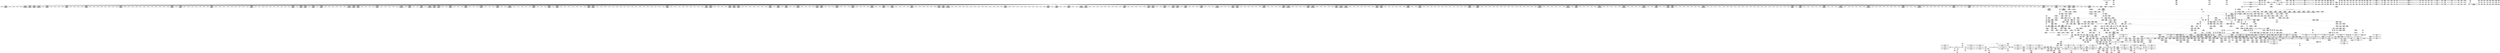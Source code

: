 digraph {
	CE0x3e73170 [shape=record,shape=Mrecord,label="{CE0x3e73170|104:_%struct.inode*,_:_CRE_194,195_}"]
	CE0x3e58b20 [shape=record,shape=Mrecord,label="{CE0x3e58b20|__validate_creds:entry|*SummSource*}"]
	CE0x3edb010 [shape=record,shape=Mrecord,label="{CE0x3edb010|i32_3|*Constant*}"]
	CE0x3edb670 [shape=record,shape=Mrecord,label="{CE0x3edb670|GLOBAL:__invalid_creds|*Constant*|*SummSource*}"]
	CE0x3eb03d0 [shape=record,shape=Mrecord,label="{CE0x3eb03d0|12:_i32,_56:_i8*,_:_CRE_610,611_}"]
	CE0x3de0ad0 [shape=record,shape=Mrecord,label="{CE0x3de0ad0|selinux_inode_setattr:tmp33|security/selinux/hooks.c,2892|*SummSource*}"]
	CE0x3de05e0 [shape=record,shape=Mrecord,label="{CE0x3de05e0|selinux_inode_setattr:tmp33|security/selinux/hooks.c,2892|*SummSink*}"]
	CE0x3e84ef0 [shape=record,shape=Mrecord,label="{CE0x3e84ef0|12:_i32,_56:_i8*,_:_CRE_147,148_}"]
	CE0x3e184a0 [shape=record,shape=Mrecord,label="{CE0x3e184a0|104:_%struct.inode*,_:_CRE_171,172_}"]
	CE0x3e623e0 [shape=record,shape=Mrecord,label="{CE0x3e623e0|selinux_inode_setattr:dentry|Function::selinux_inode_setattr&Arg::dentry::}"]
	CE0x3e2cf20 [shape=record,shape=Mrecord,label="{CE0x3e2cf20|i64*_getelementptr_inbounds_(_26_x_i64_,_26_x_i64_*___llvm_gcov_ctr234,_i64_0,_i64_15)|*Constant*}"]
	CE0x3eaff10 [shape=record,shape=Mrecord,label="{CE0x3eaff10|12:_i32,_56:_i8*,_:_CRE_606,607_}"]
	CE0x3e176b0 [shape=record,shape=Mrecord,label="{CE0x3e176b0|COLLAPSED:_GCMRE_current_task_external_global_%struct.task_struct*:_elem_0::|security/selinux/hooks.c,2880}"]
	CE0x3e7d790 [shape=record,shape=Mrecord,label="{CE0x3e7d790|dentry_has_perm:call|security/selinux/hooks.c,1632|*SummSource*}"]
	CE0x3e655b0 [shape=record,shape=Mrecord,label="{CE0x3e655b0|selinux_inode_setattr:tobool20|security/selinux/hooks.c,2896|*SummSink*}"]
	CE0x3e09760 [shape=record,shape=Mrecord,label="{CE0x3e09760|selinux_inode_setattr:return|*SummSource*}"]
	CE0x3e880b0 [shape=record,shape=Mrecord,label="{CE0x3e880b0|__validate_creds:call|include/linux/cred.h,173|*SummSink*}"]
	CE0x3e37470 [shape=record,shape=Mrecord,label="{CE0x3e37470|selinux_inode_setattr:tmp28|security/selinux/hooks.c,2888|*SummSink*}"]
	CE0x3ea1a50 [shape=record,shape=Mrecord,label="{CE0x3ea1a50|12:_i32,_56:_i8*,_:_CRE_270,271_}"]
	CE0x3e349f0 [shape=record,shape=Mrecord,label="{CE0x3e349f0|104:_%struct.inode*,_:_CRE_161,162_}"]
	CE0x3e73ad0 [shape=record,shape=Mrecord,label="{CE0x3e73ad0|104:_%struct.inode*,_:_CRE_204,205_}"]
	CE0x3ea52c0 [shape=record,shape=Mrecord,label="{CE0x3ea52c0|12:_i32,_56:_i8*,_:_CRE_344,352_|*MultipleSource*|Function::inode_has_perm&Arg::inode::|*LoadInst*|security/selinux/hooks.c,1627|security/selinux/hooks.c,1611}"]
	CE0x3dec9c0 [shape=record,shape=Mrecord,label="{CE0x3dec9c0|104:_%struct.inode*,_:_CRE_314,315_}"]
	CE0x3de9970 [shape=record,shape=Mrecord,label="{CE0x3de9970|inode_has_perm:perms|Function::inode_has_perm&Arg::perms::}"]
	CE0x3e86eb0 [shape=record,shape=Mrecord,label="{CE0x3e86eb0|_call_void_mcount()_#3|*SummSink*}"]
	CE0x3e640e0 [shape=record,shape=Mrecord,label="{CE0x3e640e0|inode_has_perm:tmp7|security/selinux/hooks.c,1611}"]
	CE0x3ed8030 [shape=record,shape=Mrecord,label="{CE0x3ed8030|__validate_creds:tmp5|include/linux/cred.h,173|*SummSink*}"]
	CE0x3eb0170 [shape=record,shape=Mrecord,label="{CE0x3eb0170|12:_i32,_56:_i8*,_:_CRE_608,609_}"]
	CE0x3e55370 [shape=record,shape=Mrecord,label="{CE0x3e55370|_ret_void,_!dbg_!27722|include/linux/cred.h,175}"]
	CE0x3ed60e0 [shape=record,shape=Mrecord,label="{CE0x3ed60e0|inode_has_perm:call4|security/selinux/hooks.c,1617}"]
	CE0x3dfaf10 [shape=record,shape=Mrecord,label="{CE0x3dfaf10|get_current:tmp1|*SummSink*}"]
	CE0x3ebbb50 [shape=record,shape=Mrecord,label="{CE0x3ebbb50|12:_i32,_56:_i8*,_:_CRE_984,988_|*MultipleSource*|Function::inode_has_perm&Arg::inode::|*LoadInst*|security/selinux/hooks.c,1627|security/selinux/hooks.c,1611}"]
	CE0x3e6b7a0 [shape=record,shape=Mrecord,label="{CE0x3e6b7a0|selinux_inode_setattr:tmp49|security/selinux/hooks.c,2897}"]
	CE0x3e38520 [shape=record,shape=Mrecord,label="{CE0x3e38520|selinux_inode_setattr:tmp30|security/selinux/hooks.c,2889}"]
	CE0x3eaf330 [shape=record,shape=Mrecord,label="{CE0x3eaf330|12:_i32,_56:_i8*,_:_CRE_596,597_}"]
	CE0x3dfe350 [shape=record,shape=Mrecord,label="{CE0x3dfe350|get_current:tmp2|*SummSink*}"]
	CE0x3eb16d0 [shape=record,shape=Mrecord,label="{CE0x3eb16d0|12:_i32,_56:_i8*,_:_CRE_640,648_|*MultipleSource*|Function::inode_has_perm&Arg::inode::|*LoadInst*|security/selinux/hooks.c,1627|security/selinux/hooks.c,1611}"]
	CE0x3e06e80 [shape=record,shape=Mrecord,label="{CE0x3e06e80|i8_1|*Constant*}"]
	CE0x3e71f40 [shape=record,shape=Mrecord,label="{CE0x3e71f40|get_current:bb|*SummSource*}"]
	CE0x3e01860 [shape=record,shape=Mrecord,label="{CE0x3e01860|selinux_inode_setattr:tmp14|security/selinux/hooks.c,2880|*SummSource*}"]
	CE0x3eb2c60 [shape=record,shape=Mrecord,label="{CE0x3eb2c60|12:_i32,_56:_i8*,_:_CRE_712,728_|*MultipleSource*|Function::inode_has_perm&Arg::inode::|*LoadInst*|security/selinux/hooks.c,1627|security/selinux/hooks.c,1611}"]
	CE0x3e047a0 [shape=record,shape=Mrecord,label="{CE0x3e047a0|i64_0|*Constant*|*SummSource*}"]
	CE0x3ebb670 [shape=record,shape=Mrecord,label="{CE0x3ebb670|12:_i32,_56:_i8*,_:_CRE_979,980_}"]
	CE0x3df4a40 [shape=record,shape=Mrecord,label="{CE0x3df4a40|selinux_inode_setattr:do.body|*SummSource*}"]
	CE0x3df8ee0 [shape=record,shape=Mrecord,label="{CE0x3df8ee0|i64_11|*Constant*}"]
	CE0x3e34bd0 [shape=record,shape=Mrecord,label="{CE0x3e34bd0|104:_%struct.inode*,_:_CRE_163,164_}"]
	CE0x3e5fb70 [shape=record,shape=Mrecord,label="{CE0x3e5fb70|selinux_inode_setattr:tmp37|security/selinux/hooks.c,2894}"]
	CE0x3ea42b0 [shape=record,shape=Mrecord,label="{CE0x3ea42b0|12:_i32,_56:_i8*,_:_CRE_304,305_}"]
	CE0x3ebbfc0 [shape=record,shape=Mrecord,label="{CE0x3ebbfc0|12:_i32,_56:_i8*,_:_CRE_1000,1008_|*MultipleSource*|Function::inode_has_perm&Arg::inode::|*LoadInst*|security/selinux/hooks.c,1627|security/selinux/hooks.c,1611}"]
	CE0x3e6d010 [shape=record,shape=Mrecord,label="{CE0x3e6d010|selinux_inode_setattr:or|security/selinux/hooks.c,2897}"]
	CE0x3e5eb50 [shape=record,shape=Mrecord,label="{CE0x3e5eb50|selinux_inode_setattr:tmp34|security/selinux/hooks.c,2892}"]
	CE0x3df87d0 [shape=record,shape=Mrecord,label="{CE0x3df87d0|selinux_inode_setattr:tmp20|*LoadInst*|security/selinux/hooks.c,2881|*SummSink*}"]
	CE0x3e89fb0 [shape=record,shape=Mrecord,label="{CE0x3e89fb0|i8*_getelementptr_inbounds_(_25_x_i8_,_25_x_i8_*_.str3,_i32_0,_i32_0)|*Constant*}"]
	CE0x3ead1f0 [shape=record,shape=Mrecord,label="{CE0x3ead1f0|12:_i32,_56:_i8*,_:_CRE_568,569_}"]
	CE0x3dfe170 [shape=record,shape=Mrecord,label="{CE0x3dfe170|i64*_getelementptr_inbounds_(_2_x_i64_,_2_x_i64_*___llvm_gcov_ctr153,_i64_0,_i64_1)|*Constant*}"]
	CE0x3e57d80 [shape=record,shape=Mrecord,label="{CE0x3e57d80|i1_true|*Constant*}"]
	CE0x3e560f0 [shape=record,shape=Mrecord,label="{CE0x3e560f0|cred_sid:tmp3|*SummSink*}"]
	CE0x3ea3df0 [shape=record,shape=Mrecord,label="{CE0x3ea3df0|12:_i32,_56:_i8*,_:_CRE_300,301_}"]
	CE0x3ea0b10 [shape=record,shape=Mrecord,label="{CE0x3ea0b10|12:_i32,_56:_i8*,_:_CRE_254,255_}"]
	CE0x3dd6fb0 [shape=record,shape=Mrecord,label="{CE0x3dd6fb0|selinux_inode_setattr:land.lhs.true}"]
	CE0x3ebf130 [shape=record,shape=Mrecord,label="{CE0x3ebf130|inode_has_perm:tmp9|security/selinux/hooks.c,1611|*SummSource*}"]
	CE0x3df4b70 [shape=record,shape=Mrecord,label="{CE0x3df4b70|i64*_getelementptr_inbounds_(_26_x_i64_,_26_x_i64_*___llvm_gcov_ctr234,_i64_0,_i64_0)|*Constant*}"]
	CE0x3e2d0d0 [shape=record,shape=Mrecord,label="{CE0x3e2d0d0|selinux_inode_setattr:tmp31|security/selinux/hooks.c,2890|*SummSource*}"]
	CE0x3eb4170 [shape=record,shape=Mrecord,label="{CE0x3eb4170|12:_i32,_56:_i8*,_:_CRE_808,816_|*MultipleSource*|Function::inode_has_perm&Arg::inode::|*LoadInst*|security/selinux/hooks.c,1627|security/selinux/hooks.c,1611}"]
	CE0x3e87d90 [shape=record,shape=Mrecord,label="{CE0x3e87d90|i64*_getelementptr_inbounds_(_8_x_i64_,_8_x_i64_*___llvm_gcov_ctr154,_i64_0,_i64_0)|*Constant*}"]
	CE0x3eac740 [shape=record,shape=Mrecord,label="{CE0x3eac740|12:_i32,_56:_i8*,_:_CRE_559,560_}"]
	CE0x3e14a60 [shape=record,shape=Mrecord,label="{CE0x3e14a60|selinux_inode_setattr:if.end26|*SummSink*}"]
	CE0x3e2bcf0 [shape=record,shape=Mrecord,label="{CE0x3e2bcf0|selinux_inode_setattr:call|security/selinux/hooks.c,2880}"]
	CE0x3e87f00 [shape=record,shape=Mrecord,label="{CE0x3e87f00|i64*_getelementptr_inbounds_(_8_x_i64_,_8_x_i64_*___llvm_gcov_ctr154,_i64_0,_i64_0)|*Constant*|*SummSource*}"]
	CE0x3eb02a0 [shape=record,shape=Mrecord,label="{CE0x3eb02a0|12:_i32,_56:_i8*,_:_CRE_609,610_}"]
	CE0x3e14750 [shape=record,shape=Mrecord,label="{CE0x3e14750|GLOBAL:get_current|*Constant*}"]
	CE0x3e028f0 [shape=record,shape=Mrecord,label="{CE0x3e028f0|i64*_getelementptr_inbounds_(_26_x_i64_,_26_x_i64_*___llvm_gcov_ctr234,_i64_0,_i64_8)|*Constant*|*SummSource*}"]
	CE0x3e5d1b0 [shape=record,shape=Mrecord,label="{CE0x3e5d1b0|12:_i32,_56:_i8*,_:_CRE_193,194_}"]
	CE0x3dffac0 [shape=record,shape=Mrecord,label="{CE0x3dffac0|i64_10|*Constant*|*SummSource*}"]
	CE0x3eb8650 [shape=record,shape=Mrecord,label="{CE0x3eb8650|12:_i32,_56:_i8*,_:_CRE_908,909_}"]
	CE0x3e0e6c0 [shape=record,shape=Mrecord,label="{CE0x3e0e6c0|104:_%struct.inode*,_:_CRE_16,24_|*MultipleSource*|Function::selinux_inode_setattr&Arg::dentry::|security/selinux/hooks.c,1627|Function::dentry_has_perm&Arg::dentry::}"]
	CE0x3ea65e0 [shape=record,shape=Mrecord,label="{CE0x3ea65e0|12:_i32,_56:_i8*,_:_CRE_424,432_|*MultipleSource*|Function::inode_has_perm&Arg::inode::|*LoadInst*|security/selinux/hooks.c,1627|security/selinux/hooks.c,1611}"]
	CE0x3ec1650 [shape=record,shape=Mrecord,label="{CE0x3ec1650|inode_has_perm:tmp12|security/selinux/hooks.c,1612|*SummSink*}"]
	CE0x3e36230 [shape=record,shape=Mrecord,label="{CE0x3e36230|i64_12|*Constant*|*SummSource*}"]
	CE0x3ede260 [shape=record,shape=Mrecord,label="{CE0x3ede260|cred_sid:tmp4|*LoadInst*|security/selinux/hooks.c,196|*SummSource*}"]
	CE0x3e6d3d0 [shape=record,shape=Mrecord,label="{CE0x3e6d3d0|selinux_inode_setattr:conv25|security/selinux/hooks.c,2897|*SummSource*}"]
	CE0x3eba790 [shape=record,shape=Mrecord,label="{CE0x3eba790|12:_i32,_56:_i8*,_:_CRE_936,944_|*MultipleSource*|Function::inode_has_perm&Arg::inode::|*LoadInst*|security/selinux/hooks.c,1627|security/selinux/hooks.c,1611}"]
	CE0x3e0fd90 [shape=record,shape=Mrecord,label="{CE0x3e0fd90|104:_%struct.inode*,_:_CRE_248,256_|*MultipleSource*|Function::selinux_inode_setattr&Arg::dentry::|security/selinux/hooks.c,1627|Function::dentry_has_perm&Arg::dentry::}"]
	CE0x3de63b0 [shape=record,shape=Mrecord,label="{CE0x3de63b0|selinux_inode_setattr:tobool1|security/selinux/hooks.c,2880|*SummSource*}"]
	CE0x3ed6990 [shape=record,shape=Mrecord,label="{CE0x3ed6990|i32_(i32,_i32,_i16,_i32,_%struct.common_audit_data*)*_bitcast_(i32_(i32,_i32,_i16,_i32,_%struct.common_audit_data.495*)*_avc_has_perm_to_i32_(i32,_i32,_i16,_i32,_%struct.common_audit_data*)*)|*Constant*|*SummSink*}"]
	CE0x3e60f10 [shape=record,shape=Mrecord,label="{CE0x3e60f10|selinux_inode_setattr:tmp38|security/selinux/hooks.c,2894|*SummSink*}"]
	CE0x3e5cd00 [shape=record,shape=Mrecord,label="{CE0x3e5cd00|12:_i32,_56:_i8*,_:_CRE_188,189_}"]
	CE0x3e64210 [shape=record,shape=Mrecord,label="{CE0x3e64210|inode_has_perm:tmp8|security/selinux/hooks.c,1611}"]
	CE0x3de8bb0 [shape=record,shape=Mrecord,label="{CE0x3de8bb0|__validate_creds:tmp2|include/linux/cred.h,173|*SummSource*}"]
	CE0x3e9f7e0 [shape=record,shape=Mrecord,label="{CE0x3e9f7e0|12:_i32,_56:_i8*,_:_CRE_224,232_|*MultipleSource*|Function::inode_has_perm&Arg::inode::|*LoadInst*|security/selinux/hooks.c,1627|security/selinux/hooks.c,1611}"]
	CE0x3ea2c20 [shape=record,shape=Mrecord,label="{CE0x3ea2c20|12:_i32,_56:_i8*,_:_CRE_285,286_}"]
	CE0x3de7fe0 [shape=record,shape=Mrecord,label="{CE0x3de7fe0|GLOBAL:current_task|Global_var:current_task|*SummSink*}"]
	CE0x3eba2d0 [shape=record,shape=Mrecord,label="{CE0x3eba2d0|12:_i32,_56:_i8*,_:_CRE_932,933_}"]
	CE0x3ec7d80 [shape=record,shape=Mrecord,label="{CE0x3ec7d80|__validate_creds:if.then}"]
	CE0x3e13030 [shape=record,shape=Mrecord,label="{CE0x3e13030|104:_%struct.inode*,_:_CRE_148,149_}"]
	CE0x3eb9bb0 [shape=record,shape=Mrecord,label="{CE0x3eb9bb0|12:_i32,_56:_i8*,_:_CRE_926,927_}"]
	CE0x3e8bdd0 [shape=record,shape=Mrecord,label="{CE0x3e8bdd0|12:_i32,_56:_i8*,_:_CRE_76,80_|*MultipleSource*|Function::inode_has_perm&Arg::inode::|*LoadInst*|security/selinux/hooks.c,1627|security/selinux/hooks.c,1611}"]
	CE0x3e11560 [shape=record,shape=Mrecord,label="{CE0x3e11560|dentry_has_perm:tmp}"]
	CE0x3df4890 [shape=record,shape=Mrecord,label="{CE0x3df4890|selinux_inode_setattr:if.end13|*SummSink*}"]
	CE0x3e52b80 [shape=record,shape=Mrecord,label="{CE0x3e52b80|i64*_getelementptr_inbounds_(_8_x_i64_,_8_x_i64_*___llvm_gcov_ctr154,_i64_0,_i64_1)|*Constant*}"]
	CE0x3e5d570 [shape=record,shape=Mrecord,label="{CE0x3e5d570|12:_i32,_56:_i8*,_:_CRE_197,198_}"]
	CE0x3df1f30 [shape=record,shape=Mrecord,label="{CE0x3df1f30|0:_i32,_:_CRE_8,12_|*MultipleSource*|security/selinux/hooks.c,2881|Function::selinux_inode_setattr&Arg::iattr::}"]
	CE0x3e36e60 [shape=record,shape=Mrecord,label="{CE0x3e36e60|selinux_inode_setattr:tmp27|security/selinux/hooks.c,2888|*SummSource*}"]
	CE0x3de13b0 [shape=record,shape=Mrecord,label="{CE0x3de13b0|selinux_inode_setattr:if.then}"]
	CE0x3e05bc0 [shape=record,shape=Mrecord,label="{CE0x3e05bc0|dentry_has_perm:bb}"]
	CE0x3de8e80 [shape=record,shape=Mrecord,label="{CE0x3de8e80|i64*_getelementptr_inbounds_(_2_x_i64_,_2_x_i64_*___llvm_gcov_ctr153,_i64_0,_i64_0)|*Constant*}"]
	CE0x3eb6d60 [shape=record,shape=Mrecord,label="{CE0x3eb6d60|12:_i32,_56:_i8*,_:_CRE_887,888_}"]
	CE0x3ed0450 [shape=record,shape=Mrecord,label="{CE0x3ed0450|inode_has_perm:lnot|security/selinux/hooks.c,1611|*SummSource*}"]
	CE0x3eb6b00 [shape=record,shape=Mrecord,label="{CE0x3eb6b00|12:_i32,_56:_i8*,_:_CRE_885,886_}"]
	CE0x3e7de70 [shape=record,shape=Mrecord,label="{CE0x3e7de70|GLOBAL:inode_has_perm|*Constant*|*SummSink*}"]
	CE0x3e12fc0 [shape=record,shape=Mrecord,label="{CE0x3e12fc0|104:_%struct.inode*,_:_CRE_147,148_}"]
	CE0x3eb47d0 [shape=record,shape=Mrecord,label="{CE0x3eb47d0|12:_i32,_56:_i8*,_:_CRE_832,840_|*MultipleSource*|Function::inode_has_perm&Arg::inode::|*LoadInst*|security/selinux/hooks.c,1627|security/selinux/hooks.c,1611}"]
	CE0x3e88810 [shape=record,shape=Mrecord,label="{CE0x3e88810|i64*_getelementptr_inbounds_(_2_x_i64_,_2_x_i64_*___llvm_gcov_ctr131,_i64_0,_i64_1)|*Constant*}"]
	CE0x3e0b330 [shape=record,shape=Mrecord,label="{CE0x3e0b330|i64*_getelementptr_inbounds_(_26_x_i64_,_26_x_i64_*___llvm_gcov_ctr234,_i64_0,_i64_1)|*Constant*|*SummSource*}"]
	CE0x3e853a0 [shape=record,shape=Mrecord,label="{CE0x3e853a0|12:_i32,_56:_i8*,_:_CRE_152,153_}"]
	CE0x3ea0840 [shape=record,shape=Mrecord,label="{CE0x3ea0840|12:_i32,_56:_i8*,_:_CRE_251,252_}"]
	CE0x3e312f0 [shape=record,shape=Mrecord,label="{CE0x3e312f0|GLOBAL:__validate_creds|*Constant*}"]
	CE0x3e7d4d0 [shape=record,shape=Mrecord,label="{CE0x3e7d4d0|dentry_has_perm:dentry1|security/selinux/hooks.c,1631|*SummSource*}"]
	CE0x3e2ff30 [shape=record,shape=Mrecord,label="{CE0x3e2ff30|inode_has_perm:tmp2|*SummSink*}"]
	CE0x3eb5a60 [shape=record,shape=Mrecord,label="{CE0x3eb5a60|12:_i32,_56:_i8*,_:_CRE_871,872_}"]
	CE0x3ecb640 [shape=record,shape=Mrecord,label="{CE0x3ecb640|inode_has_perm:i_security|security/selinux/hooks.c,1615}"]
	CE0x3df0210 [shape=record,shape=Mrecord,label="{CE0x3df0210|get_current:entry}"]
	CE0x3e514e0 [shape=record,shape=Mrecord,label="{CE0x3e514e0|__validate_creds:line|Function::__validate_creds&Arg::line::|*SummSink*}"]
	CE0x3ea1290 [shape=record,shape=Mrecord,label="{CE0x3ea1290|12:_i32,_56:_i8*,_:_CRE_262,263_}"]
	CE0x3e851c0 [shape=record,shape=Mrecord,label="{CE0x3e851c0|12:_i32,_56:_i8*,_:_CRE_150,151_}"]
	CE0x3e73da0 [shape=record,shape=Mrecord,label="{CE0x3e73da0|104:_%struct.inode*,_:_CRE_207,208_}"]
	CE0x3e69ac0 [shape=record,shape=Mrecord,label="{CE0x3e69ac0|selinux_inode_setattr:tmp44|security/selinux/hooks.c,2896|*SummSink*}"]
	CE0x3dfdab0 [shape=record,shape=Mrecord,label="{CE0x3dfdab0|i32_1|*Constant*|*SummSource*}"]
	CE0x3eb7810 [shape=record,shape=Mrecord,label="{CE0x3eb7810|12:_i32,_56:_i8*,_:_CRE_896,897_}"]
	CE0x3dfd300 [shape=record,shape=Mrecord,label="{CE0x3dfd300|i64*_getelementptr_inbounds_(_2_x_i64_,_2_x_i64_*___llvm_gcov_ctr153,_i64_0,_i64_0)|*Constant*|*SummSink*}"]
	CE0x3e2e960 [shape=record,shape=Mrecord,label="{CE0x3e2e960|i32_65927|*Constant*|*SummSink*}"]
	CE0x3eae4f0 [shape=record,shape=Mrecord,label="{CE0x3eae4f0|12:_i32,_56:_i8*,_:_CRE_584,585_}"]
	CE0x3e7d930 [shape=record,shape=Mrecord,label="{CE0x3e7d930|GLOBAL:inode_has_perm|*Constant*}"]
	CE0x3de8a20 [shape=record,shape=Mrecord,label="{CE0x3de8a20|__validate_creds:tmp2|include/linux/cred.h,173}"]
	CE0x3e70400 [shape=record,shape=Mrecord,label="{CE0x3e70400|selinux_inode_setattr:tmp52|security/selinux/hooks.c,2900|*SummSource*}"]
	CE0x3eda070 [shape=record,shape=Mrecord,label="{CE0x3eda070|i64_2|*Constant*}"]
	CE0x3e8c730 [shape=record,shape=Mrecord,label="{CE0x3e8c730|12:_i32,_56:_i8*,_:_CRE_112,120_|*MultipleSource*|Function::inode_has_perm&Arg::inode::|*LoadInst*|security/selinux/hooks.c,1627|security/selinux/hooks.c,1611}"]
	CE0x3ed0900 [shape=record,shape=Mrecord,label="{CE0x3ed0900|inode_has_perm:lnot1|security/selinux/hooks.c,1611|*SummSource*}"]
	CE0x3ecbf20 [shape=record,shape=Mrecord,label="{CE0x3ecbf20|inode_has_perm:sid3|security/selinux/hooks.c,1617}"]
	CE0x3def910 [shape=record,shape=Mrecord,label="{CE0x3def910|104:_%struct.inode*,_:_CRE_93,94_}"]
	CE0x3de9260 [shape=record,shape=Mrecord,label="{CE0x3de9260|_call_void_mcount()_#3}"]
	CE0x3dea0b0 [shape=record,shape=Mrecord,label="{CE0x3dea0b0|inode_has_perm:adp|Function::inode_has_perm&Arg::adp::|*SummSource*}"]
	CE0x3e58db0 [shape=record,shape=Mrecord,label="{CE0x3e58db0|inode_has_perm:if.then|*SummSink*}"]
	CE0x3df5e40 [shape=record,shape=Mrecord,label="{CE0x3df5e40|selinux_inode_setattr:if.then17|*SummSink*}"]
	CE0x3e65da0 [shape=record,shape=Mrecord,label="{CE0x3e65da0|selinux_inode_setattr:tmp41|security/selinux/hooks.c,2896}"]
	CE0x3e00eb0 [shape=record,shape=Mrecord,label="{CE0x3e00eb0|12:_i32,_56:_i8*,_:_CRE_139,140_}"]
	CE0x3ecc0f0 [shape=record,shape=Mrecord,label="{CE0x3ecc0f0|inode_has_perm:sid3|security/selinux/hooks.c,1617|*SummSink*}"]
	CE0x3ede3e0 [shape=record,shape=Mrecord,label="{CE0x3ede3e0|cred_sid:tmp4|*LoadInst*|security/selinux/hooks.c,196|*SummSink*}"]
	CE0x3e10c00 [shape=record,shape=Mrecord,label="{CE0x3e10c00|104:_%struct.inode*,_:_CRE_306,307_}"]
	CE0x3ed8720 [shape=record,shape=Mrecord,label="{CE0x3ed8720|i64*_getelementptr_inbounds_(_5_x_i64_,_5_x_i64_*___llvm_gcov_ctr155,_i64_0,_i64_3)|*Constant*|*SummSink*}"]
	CE0x3ed4e20 [shape=record,shape=Mrecord,label="{CE0x3ed4e20|avc_has_perm:tclass|Function::avc_has_perm&Arg::tclass::|*SummSource*}"]
	CE0x3eadf00 [shape=record,shape=Mrecord,label="{CE0x3eadf00|12:_i32,_56:_i8*,_:_CRE_579,580_}"]
	CE0x3ec19c0 [shape=record,shape=Mrecord,label="{CE0x3ec19c0|i64*_getelementptr_inbounds_(_8_x_i64_,_8_x_i64_*___llvm_gcov_ctr154,_i64_0,_i64_6)|*Constant*}"]
	CE0x3df2290 [shape=record,shape=Mrecord,label="{CE0x3df2290|0:_i32,_:_CRE_16,24_|*MultipleSource*|security/selinux/hooks.c,2881|Function::selinux_inode_setattr&Arg::iattr::}"]
	CE0x3e5be00 [shape=record,shape=Mrecord,label="{CE0x3e5be00|12:_i32,_56:_i8*,_:_CRE_172,173_}"]
	CE0x3df8450 [shape=record,shape=Mrecord,label="{CE0x3df8450|0:_i32,_:_CRE_72,80_|*MultipleSource*|security/selinux/hooks.c,2881|Function::selinux_inode_setattr&Arg::iattr::}"]
	CE0x3e561f0 [shape=record,shape=Mrecord,label="{CE0x3e561f0|_call_void_mcount()_#3}"]
	CE0x3e115d0 [shape=record,shape=Mrecord,label="{CE0x3e115d0|dentry_has_perm:tmp|*SummSource*}"]
	CE0x3e34ea0 [shape=record,shape=Mrecord,label="{CE0x3e34ea0|104:_%struct.inode*,_:_CRE_166,167_}"]
	CE0x3e7cd80 [shape=record,shape=Mrecord,label="{CE0x3e7cd80|inode_has_perm:if.end|*SummSink*}"]
	CE0x3e72db0 [shape=record,shape=Mrecord,label="{CE0x3e72db0|104:_%struct.inode*,_:_CRE_190,191_}"]
	CE0x3e04060 [shape=record,shape=Mrecord,label="{CE0x3e04060|selinux_inode_setattr:tmp8|security/selinux/hooks.c,2880}"]
	CE0x3df0370 [shape=record,shape=Mrecord,label="{CE0x3df0370|get_current:entry|*SummSource*}"]
	CE0x3de5330 [shape=record,shape=Mrecord,label="{CE0x3de5330|selinux_inode_setattr:tmp8|security/selinux/hooks.c,2880|*SummSink*}"]
	CE0x3e335d0 [shape=record,shape=Mrecord,label="{CE0x3e335d0|selinux_inode_setattr:tmp23|security/selinux/hooks.c,2885|*SummSink*}"]
	CE0x3e027b0 [shape=record,shape=Mrecord,label="{CE0x3e027b0|selinux_inode_setattr:if.then17|*SummSource*}"]
	CE0x3e29820 [shape=record,shape=Mrecord,label="{CE0x3e29820|dentry_has_perm:ad|security/selinux/hooks.c, 1628|*SummSource*}"]
	CE0x3ec7020 [shape=record,shape=Mrecord,label="{CE0x3ec7020|inode_has_perm:tmp19|security/selinux/hooks.c,1618|*SummSink*}"]
	"CONST[source:1(input),value:2(dynamic)][purpose:{object}][SrcIdx:4]"
	CE0x3e17240 [shape=record,shape=Mrecord,label="{CE0x3e17240|i32_78|*Constant*}"]
	CE0x3e5c0d0 [shape=record,shape=Mrecord,label="{CE0x3e5c0d0|12:_i32,_56:_i8*,_:_CRE_175,176_}"]
	CE0x3dfade0 [shape=record,shape=Mrecord,label="{CE0x3dfade0|i64_2|*Constant*}"]
	CE0x3ead580 [shape=record,shape=Mrecord,label="{CE0x3ead580|12:_i32,_56:_i8*,_:_CRE_571,572_}"]
	CE0x3ed5f70 [shape=record,shape=Mrecord,label="{CE0x3ed5f70|inode_has_perm:tmp18|security/selinux/hooks.c,1617|*SummSink*}"]
	CE0x3dec7e0 [shape=record,shape=Mrecord,label="{CE0x3dec7e0|104:_%struct.inode*,_:_CRE_312,313_}"]
	CE0x3ecaf90 [shape=record,shape=Mrecord,label="{CE0x3ecaf90|inode_has_perm:i_security|security/selinux/hooks.c,1615|*SummSource*}"]
	CE0x3df2c70 [shape=record,shape=Mrecord,label="{CE0x3df2c70|selinux_inode_setattr:tmp11|security/selinux/hooks.c,2880}"]
	CE0x3e8b9e0 [shape=record,shape=Mrecord,label="{CE0x3e8b9e0|cred_sid:tmp}"]
	CE0x3dee1a0 [shape=record,shape=Mrecord,label="{CE0x3dee1a0|dentry_has_perm:u|security/selinux/hooks.c,1631}"]
	CE0x3e64780 [shape=record,shape=Mrecord,label="{CE0x3e64780|GLOBAL:selinux_policycap_openperm|Global_var:selinux_policycap_openperm|*SummSource*}"]
	CE0x3e07250 [shape=record,shape=Mrecord,label="{CE0x3e07250|i8_1|*Constant*|*SummSink*}"]
	CE0x3e35540 [shape=record,shape=Mrecord,label="{CE0x3e35540|selinux_inode_setattr:tobool11|security/selinux/hooks.c,2888}"]
	CE0x3e2f340 [shape=record,shape=Mrecord,label="{CE0x3e2f340|__validate_creds:lnot.ext|include/linux/cred.h,173|*SummSink*}"]
	CE0x3e2a270 [shape=record,shape=Mrecord,label="{CE0x3e2a270|__validate_creds:lnot1|include/linux/cred.h,173|*SummSink*}"]
	CE0x3decba0 [shape=record,shape=Mrecord,label="{CE0x3decba0|104:_%struct.inode*,_:_CRE_316,317_}"]
	CE0x3e2eac0 [shape=record,shape=Mrecord,label="{CE0x3e2eac0|selinux_inode_setattr:and15|security/selinux/hooks.c,2892|*SummSink*}"]
	CE0x3ecc020 [shape=record,shape=Mrecord,label="{CE0x3ecc020|inode_has_perm:sid3|security/selinux/hooks.c,1617|*SummSource*}"]
	CE0x3e671f0 [shape=record,shape=Mrecord,label="{CE0x3e671f0|selinux_inode_setattr:tmp42|security/selinux/hooks.c,2896|*SummSink*}"]
	CE0x3ea10b0 [shape=record,shape=Mrecord,label="{CE0x3ea10b0|12:_i32,_56:_i8*,_:_CRE_260,261_}"]
	CE0x3df2100 [shape=record,shape=Mrecord,label="{CE0x3df2100|0:_i32,_:_CRE_12,16_|*MultipleSource*|security/selinux/hooks.c,2881|Function::selinux_inode_setattr&Arg::iattr::}"]
	CE0x3eb32c0 [shape=record,shape=Mrecord,label="{CE0x3eb32c0|12:_i32,_56:_i8*,_:_CRE_744,752_|*MultipleSource*|Function::inode_has_perm&Arg::inode::|*LoadInst*|security/selinux/hooks.c,1627|security/selinux/hooks.c,1611}"]
	CE0x3e6a320 [shape=record,shape=Mrecord,label="{CE0x3e6a320|selinux_inode_setattr:tmp46|security/selinux/hooks.c,2896|*SummSource*}"]
	CE0x3de9140 [shape=record,shape=Mrecord,label="{CE0x3de9140|get_current:tmp3|*SummSink*}"]
	CE0x3e2a140 [shape=record,shape=Mrecord,label="{CE0x3e2a140|__validate_creds:lnot1|include/linux/cred.h,173|*SummSource*}"]
	CE0x3e34630 [shape=record,shape=Mrecord,label="{CE0x3e34630|104:_%struct.inode*,_:_CRE_157,158_}"]
	CE0x3e19800 [shape=record,shape=Mrecord,label="{CE0x3e19800|12:_i32,_56:_i8*,_:_CRE_496,500_|*MultipleSource*|Function::inode_has_perm&Arg::inode::|*LoadInst*|security/selinux/hooks.c,1627|security/selinux/hooks.c,1611}"]
	CE0x3ea3930 [shape=record,shape=Mrecord,label="{CE0x3ea3930|12:_i32,_56:_i8*,_:_CRE_296,297_}"]
	CE0x3e6bd80 [shape=record,shape=Mrecord,label="{CE0x3e6bd80|selinux_inode_setattr:tmp49|security/selinux/hooks.c,2897|*SummSink*}"]
	CE0x3decab0 [shape=record,shape=Mrecord,label="{CE0x3decab0|104:_%struct.inode*,_:_CRE_315,316_}"]
	CE0x3edcd10 [shape=record,shape=Mrecord,label="{CE0x3edcd10|__validate_creds:tmp9|include/linux/cred.h,175|*SummSink*}"]
	CE0x3eb96f0 [shape=record,shape=Mrecord,label="{CE0x3eb96f0|12:_i32,_56:_i8*,_:_CRE_922,923_}"]
	CE0x3ed1820 [shape=record,shape=Mrecord,label="{CE0x3ed1820|GLOBAL:llvm.expect.i64|*Constant*|*SummSource*}"]
	CE0x3e73260 [shape=record,shape=Mrecord,label="{CE0x3e73260|104:_%struct.inode*,_:_CRE_195,196_}"]
	CE0x3ea0390 [shape=record,shape=Mrecord,label="{CE0x3ea0390|12:_i32,_56:_i8*,_:_CRE_246,247_}"]
	CE0x3df8610 [shape=record,shape=Mrecord,label="{CE0x3df8610|selinux_inode_setattr:tmp20|*LoadInst*|security/selinux/hooks.c,2881|*SummSource*}"]
	CE0x3dfae50 [shape=record,shape=Mrecord,label="{CE0x3dfae50|i64_2|*Constant*|*SummSource*}"]
	CE0x3ebe9d0 [shape=record,shape=Mrecord,label="{CE0x3ebe9d0|GLOBAL:__llvm_gcov_ctr154|Global_var:__llvm_gcov_ctr154}"]
	CE0x3eb7220 [shape=record,shape=Mrecord,label="{CE0x3eb7220|12:_i32,_56:_i8*,_:_CRE_891,892_}"]
	CE0x3e663a0 [shape=record,shape=Mrecord,label="{CE0x3e663a0|selinux_inode_setattr:tmp40|security/selinux/hooks.c,2896|*SummSink*}"]
	CE0x3ebee40 [shape=record,shape=Mrecord,label="{CE0x3ebee40|inode_has_perm:tmp8|security/selinux/hooks.c,1611|*SummSource*}"]
	CE0x3ea2040 [shape=record,shape=Mrecord,label="{CE0x3ea2040|12:_i32,_56:_i8*,_:_CRE_275,276_}"]
	CE0x3e61350 [shape=record,shape=Mrecord,label="{CE0x3e61350|selinux_inode_setattr:call18|security/selinux/hooks.c,2894|*SummSource*}"]
	CE0x3e30ba0 [shape=record,shape=Mrecord,label="{CE0x3e30ba0|12:_i32,_56:_i8*,_:_CRE_2,4_|*MultipleSource*|Function::inode_has_perm&Arg::inode::|*LoadInst*|security/selinux/hooks.c,1627|security/selinux/hooks.c,1611}"]
	CE0x3de0cf0 [shape=record,shape=Mrecord,label="{CE0x3de0cf0|selinux_inode_setattr:if.end19|*SummSource*}"]
	CE0x3e34180 [shape=record,shape=Mrecord,label="{CE0x3e34180|104:_%struct.inode*,_:_CRE_152,153_}"]
	CE0x3dea640 [shape=record,shape=Mrecord,label="{CE0x3dea640|_ret_i32_%retval.0,_!dbg_!27739|security/selinux/hooks.c,1618|*SummSink*}"]
	CE0x3ec5d80 [shape=record,shape=Mrecord,label="{CE0x3ec5d80|avc_has_perm:auditdata|Function::avc_has_perm&Arg::auditdata::|*SummSink*}"]
	CE0x3e85490 [shape=record,shape=Mrecord,label="{CE0x3e85490|12:_i32,_56:_i8*,_:_CRE_153,154_}"]
	CE0x3e5f9c0 [shape=record,shape=Mrecord,label="{CE0x3e5f9c0|selinux_inode_setattr:tmp36|security/selinux/hooks.c,2892|*SummSink*}"]
	CE0x3e0a8a0 [shape=record,shape=Mrecord,label="{CE0x3e0a8a0|selinux_inode_setattr:tmp12|security/selinux/hooks.c,2880}"]
	CE0x3df1600 [shape=record,shape=Mrecord,label="{CE0x3df1600|selinux_inode_setattr:bb|*SummSource*}"]
	CE0x3dff710 [shape=record,shape=Mrecord,label="{CE0x3dff710|i64_11|*Constant*|*SummSink*}"]
	CE0x3e65a20 [shape=record,shape=Mrecord,label="{CE0x3e65a20|i64_20|*Constant*|*SummSource*}"]
	CE0x3ed6b00 [shape=record,shape=Mrecord,label="{CE0x3ed6b00|avc_has_perm:entry|*SummSource*}"]
	CE0x3dfc7e0 [shape=record,shape=Mrecord,label="{CE0x3dfc7e0|dentry_has_perm:tmp3|*SummSink*}"]
	CE0x3e10f20 [shape=record,shape=Mrecord,label="{CE0x3e10f20|104:_%struct.inode*,_:_CRE_309,310_}"]
	CE0x3ec5bc0 [shape=record,shape=Mrecord,label="{CE0x3ec5bc0|avc_has_perm:auditdata|Function::avc_has_perm&Arg::auditdata::}"]
	CE0x3df3880 [shape=record,shape=Mrecord,label="{CE0x3df3880|selinux_inode_setattr:if.end19|*SummSink*}"]
	CE0x3e88e70 [shape=record,shape=Mrecord,label="{CE0x3e88e70|inode_has_perm:bb}"]
	CE0x3e63120 [shape=record,shape=Mrecord,label="{CE0x3e63120|i32_32|*Constant*|*SummSink*}"]
	CE0x3e07110 [shape=record,shape=Mrecord,label="{CE0x3e07110|i8_1|*Constant*|*SummSource*}"]
	CE0x3e61460 [shape=record,shape=Mrecord,label="{CE0x3e61460|selinux_inode_setattr:call18|security/selinux/hooks.c,2894|*SummSink*}"]
	CE0x3e18770 [shape=record,shape=Mrecord,label="{CE0x3e18770|104:_%struct.inode*,_:_CRE_174,175_}"]
	CE0x3dea510 [shape=record,shape=Mrecord,label="{CE0x3dea510|_ret_i32_%retval.0,_!dbg_!27739|security/selinux/hooks.c,1618|*SummSource*}"]
	CE0x3de1ad0 [shape=record,shape=Mrecord,label="{CE0x3de1ad0|selinux_inode_setattr:if.end19}"]
	CE0x3ed50c0 [shape=record,shape=Mrecord,label="{CE0x3ed50c0|_ret_i32_%retval.0,_!dbg_!27728|security/selinux/avc.c,775}"]
	CE0x3eb95c0 [shape=record,shape=Mrecord,label="{CE0x3eb95c0|12:_i32,_56:_i8*,_:_CRE_921,922_}"]
	CE0x3de9d00 [shape=record,shape=Mrecord,label="{CE0x3de9d00|inode_has_perm:perms|Function::inode_has_perm&Arg::perms::|*SummSink*}"]
	CE0x3e00f20 [shape=record,shape=Mrecord,label="{CE0x3e00f20|12:_i32,_56:_i8*,_:_CRE_140,141_}"]
	CE0x3e73620 [shape=record,shape=Mrecord,label="{CE0x3e73620|104:_%struct.inode*,_:_CRE_199,200_}"]
	CE0x3ed4230 [shape=record,shape=Mrecord,label="{CE0x3ed4230|inode_has_perm:tmp17|security/selinux/hooks.c,1617|*SummSource*}"]
	CE0x3ed5b60 [shape=record,shape=Mrecord,label="{CE0x3ed5b60|inode_has_perm:sclass|security/selinux/hooks.c,1617|*SummSink*}"]
	CE0x3ea01a0 [shape=record,shape=Mrecord,label="{CE0x3ea01a0|12:_i32,_56:_i8*,_:_CRE_243,244_}"]
	CE0x3e721e0 [shape=record,shape=Mrecord,label="{CE0x3e721e0|i64*_getelementptr_inbounds_(_2_x_i64_,_2_x_i64_*___llvm_gcov_ctr98,_i64_0,_i64_1)|*Constant*|*SummSource*}"]
	CE0x3e2d770 [shape=record,shape=Mrecord,label="{CE0x3e2d770|selinux_inode_setattr:tmp32|security/selinux/hooks.c,2890}"]
	CE0x3df53f0 [shape=record,shape=Mrecord,label="{CE0x3df53f0|selinux_inode_setattr:tmp12|security/selinux/hooks.c,2880|*SummSink*}"]
	CE0x3e34450 [shape=record,shape=Mrecord,label="{CE0x3e34450|104:_%struct.inode*,_:_CRE_155,156_}"]
	CE0x3e58950 [shape=record,shape=Mrecord,label="{CE0x3e58950|__validate_creds:entry}"]
	CE0x3edeec0 [shape=record,shape=Mrecord,label="{CE0x3edeec0|cred_sid:sid|security/selinux/hooks.c,197|*SummSink*}"]
	CE0x3ea5d60 [shape=record,shape=Mrecord,label="{CE0x3ea5d60|12:_i32,_56:_i8*,_:_CRE_392,400_|*MultipleSource*|Function::inode_has_perm&Arg::inode::|*LoadInst*|security/selinux/hooks.c,1627|security/selinux/hooks.c,1611}"]
	CE0x3e70ea0 [shape=record,shape=Mrecord,label="{CE0x3e70ea0|selinux_inode_setattr:tmp53|security/selinux/hooks.c,2900|*SummSink*}"]
	CE0x3ea4b00 [shape=record,shape=Mrecord,label="{CE0x3ea4b00|12:_i32,_56:_i8*,_:_CRE_311,312_}"]
	CE0x52bef80 [shape=record,shape=Mrecord,label="{CE0x52bef80|GLOBAL:__llvm_gcov_ctr234|Global_var:__llvm_gcov_ctr234|*SummSource*}"]
	CE0x3e1baa0 [shape=record,shape=Mrecord,label="{CE0x3e1baa0|_ret_i32_%call,_!dbg_!27723|security/selinux/hooks.c,1632|*SummSink*}"]
	CE0x3dd5730 [shape=record,shape=Mrecord,label="{CE0x3dd5730|get_current:tmp3}"]
	CE0x3df9040 [shape=record,shape=Mrecord,label="{CE0x3df9040|selinux_inode_setattr:tmp5|security/selinux/hooks.c,2880}"]
	CE0x3ea1380 [shape=record,shape=Mrecord,label="{CE0x3ea1380|12:_i32,_56:_i8*,_:_CRE_263,264_}"]
	CE0x3df4950 [shape=record,shape=Mrecord,label="{CE0x3df4950|selinux_inode_setattr:do.body}"]
	CE0x3e606a0 [shape=record,shape=Mrecord,label="{CE0x3e606a0|i64*_getelementptr_inbounds_(_26_x_i64_,_26_x_i64_*___llvm_gcov_ctr234,_i64_0,_i64_18)|*Constant*|*SummSource*}"]
	CE0x3e17900 [shape=record,shape=Mrecord,label="{CE0x3e17900|selinux_inode_setattr:cred4|security/selinux/hooks.c,2880|*SummSink*}"]
	CE0x3edfea0 [shape=record,shape=Mrecord,label="{CE0x3edfea0|cred_sid:tmp6|security/selinux/hooks.c,197}"]
	CE0x3eae9b0 [shape=record,shape=Mrecord,label="{CE0x3eae9b0|12:_i32,_56:_i8*,_:_CRE_588,589_}"]
	CE0x3eb0d50 [shape=record,shape=Mrecord,label="{CE0x3eb0d50|12:_i32,_56:_i8*,_:_CRE_618,619_}"]
	CE0x3df0010 [shape=record,shape=Mrecord,label="{CE0x3df0010|GLOBAL:get_current|*Constant*|*SummSink*}"]
	CE0x3e5bb30 [shape=record,shape=Mrecord,label="{CE0x3e5bb30|12:_i32,_56:_i8*,_:_CRE_169,170_}"]
	CE0x3e09e30 [shape=record,shape=Mrecord,label="{CE0x3e09e30|selinux_inode_setattr:tmp1|*SummSink*}"]
	CE0x3e6f9c0 [shape=record,shape=Mrecord,label="{CE0x3e6f9c0|selinux_inode_setattr:retval.0|*SummSource*}"]
	CE0x3e61cf0 [shape=record,shape=Mrecord,label="{CE0x3e61cf0|GLOBAL:dentry_has_perm|*Constant*|*SummSink*}"]
	CE0x3e1c280 [shape=record,shape=Mrecord,label="{CE0x3e1c280|selinux_inode_setattr:tmp19|security/selinux/hooks.c,2880|*SummSource*}"]
	CE0x3e59400 [shape=record,shape=Mrecord,label="{CE0x3e59400|inode_has_perm:tmp1|*SummSource*}"]
	CE0x3e861b0 [shape=record,shape=Mrecord,label="{CE0x3e861b0|12:_i32,_56:_i8*,_:_CRE_167,168_}"]
	CE0x3e0aaf0 [shape=record,shape=Mrecord,label="{CE0x3e0aaf0|selinux_inode_setattr:tmp12|security/selinux/hooks.c,2880|*SummSource*}"]
	CE0x3eb0af0 [shape=record,shape=Mrecord,label="{CE0x3eb0af0|12:_i32,_56:_i8*,_:_CRE_616,617_}"]
	CE0x3de9ea0 [shape=record,shape=Mrecord,label="{CE0x3de9ea0|inode_has_perm:adp|Function::inode_has_perm&Arg::adp::}"]
	CE0x3e01e60 [shape=record,shape=Mrecord,label="{CE0x3e01e60|selinux_inode_setattr:entry}"]
	CE0x3e1b650 [shape=record,shape=Mrecord,label="{CE0x3e1b650|get_current:tmp2}"]
	CE0x3e8aaf0 [shape=record,shape=Mrecord,label="{CE0x3e8aaf0|__validate_creds:conv|include/linux/cred.h,173}"]
	CE0x3eafde0 [shape=record,shape=Mrecord,label="{CE0x3eafde0|12:_i32,_56:_i8*,_:_CRE_605,606_}"]
	CE0x3ec9c20 [shape=record,shape=Mrecord,label="{CE0x3ec9c20|inode_has_perm:call|security/selinux/hooks.c,1614}"]
	CE0x3eae3c0 [shape=record,shape=Mrecord,label="{CE0x3eae3c0|12:_i32,_56:_i8*,_:_CRE_583,584_}"]
	CE0x3e6c900 [shape=record,shape=Mrecord,label="{CE0x3e6c900|selinux_inode_setattr:conv|security/selinux/hooks.c,2897|*SummSink*}"]
	CE0x3e63ed0 [shape=record,shape=Mrecord,label="{CE0x3e63ed0|inode_has_perm:tobool2|security/selinux/hooks.c,1611|*SummSink*}"]
	CE0x3e1b6f0 [shape=record,shape=Mrecord,label="{CE0x3e1b6f0|dentry_has_perm:av|Function::dentry_has_perm&Arg::av::|*SummSink*}"]
	CE0x3df19d0 [shape=record,shape=Mrecord,label="{CE0x3df19d0|0:_i32,_:_CRE_0,4_|*MultipleSource*|security/selinux/hooks.c,2881|Function::selinux_inode_setattr&Arg::iattr::}"]
	CE0x3dfc770 [shape=record,shape=Mrecord,label="{CE0x3dfc770|dentry_has_perm:tmp3|*SummSource*}"]
	CE0x3edb6e0 [shape=record,shape=Mrecord,label="{CE0x3edb6e0|_call_void___invalid_creds(%struct.cred*_%cred,_i8*_%file,_i32_%line)_#10,_!dbg_!27721|include/linux/cred.h,174|*SummSink*}"]
	CE0x3e69890 [shape=record,shape=Mrecord,label="{CE0x3e69890|selinux_inode_setattr:tmp44|security/selinux/hooks.c,2896}"]
	CE0x3e6d440 [shape=record,shape=Mrecord,label="{CE0x3e6d440|selinux_inode_setattr:conv25|security/selinux/hooks.c,2897|*SummSink*}"]
	CE0x3e523a0 [shape=record,shape=Mrecord,label="{CE0x3e523a0|inode_has_perm:tmp4|security/selinux/hooks.c,1609|*SummSource*}"]
	CE0x35f20c0 [shape=record,shape=Mrecord,label="{CE0x35f20c0|selinux_inode_setattr:tmp2|*SummSink*}"]
	CE0x3e869d0 [shape=record,shape=Mrecord,label="{CE0x3e869d0|inode_has_perm:tmp}"]
	CE0x3eb0c20 [shape=record,shape=Mrecord,label="{CE0x3eb0c20|12:_i32,_56:_i8*,_:_CRE_617,618_}"]
	CE0x3e521b0 [shape=record,shape=Mrecord,label="{CE0x3e521b0|__validate_creds:lnot|include/linux/cred.h,173}"]
	CE0x3ede730 [shape=record,shape=Mrecord,label="{CE0x3ede730|cred_sid:tmp5|security/selinux/hooks.c,196|*SummSource*}"]
	CE0x3dfeef0 [shape=record,shape=Mrecord,label="{CE0x3dfeef0|selinux_inode_setattr:tobool8|security/selinux/hooks.c,2885}"]
	CE0x3e8bfb0 [shape=record,shape=Mrecord,label="{CE0x3e8bfb0|12:_i32,_56:_i8*,_:_CRE_80,88_|*MultipleSource*|Function::inode_has_perm&Arg::inode::|*LoadInst*|security/selinux/hooks.c,1627|security/selinux/hooks.c,1611}"]
	CE0x3eb83f0 [shape=record,shape=Mrecord,label="{CE0x3eb83f0|12:_i32,_56:_i8*,_:_CRE_906,907_}"]
	CE0x3e09b80 [shape=record,shape=Mrecord,label="{CE0x3e09b80|selinux_inode_setattr:tmp9|security/selinux/hooks.c,2880}"]
	CE0x3edd690 [shape=record,shape=Mrecord,label="{CE0x3edd690|i64*_getelementptr_inbounds_(_2_x_i64_,_2_x_i64_*___llvm_gcov_ctr131,_i64_0,_i64_0)|*Constant*|*SummSource*}"]
	CE0x3df8dd0 [shape=record,shape=Mrecord,label="{CE0x3df8dd0|selinux_inode_setattr:tobool8|security/selinux/hooks.c,2885|*SummSink*}"]
	CE0x3ec9220 [shape=record,shape=Mrecord,label="{CE0x3ec9220|avc_has_perm:ssid|Function::avc_has_perm&Arg::ssid::}"]
	CE0x3ec9740 [shape=record,shape=Mrecord,label="{CE0x3ec9740|inode_has_perm:tmp14|security/selinux/hooks.c,1614|*SummSource*}"]
	CE0x3ea61a0 [shape=record,shape=Mrecord,label="{CE0x3ea61a0|12:_i32,_56:_i8*,_:_CRE_408,416_|*MultipleSource*|Function::inode_has_perm&Arg::inode::|*LoadInst*|security/selinux/hooks.c,1627|security/selinux/hooks.c,1611}"]
	CE0x3de7d70 [shape=record,shape=Mrecord,label="{CE0x3de7d70|selinux_inode_setattr:tmp1|*SummSource*}"]
	CE0x3ec01f0 [shape=record,shape=Mrecord,label="{CE0x3ec01f0|inode_has_perm:tmp10|security/selinux/hooks.c,1611|*SummSink*}"]
	CE0x3ea7050 [shape=record,shape=Mrecord,label="{CE0x3ea7050|12:_i32,_56:_i8*,_:_CRE_464,472_|*MultipleSource*|Function::inode_has_perm&Arg::inode::|*LoadInst*|security/selinux/hooks.c,1627|security/selinux/hooks.c,1611}"]
	CE0x3e7c970 [shape=record,shape=Mrecord,label="{CE0x3e7c970|dentry_has_perm:d_inode|security/selinux/hooks.c,1627|*SummSource*}"]
	CE0x3ea8600 [shape=record,shape=Mrecord,label="{CE0x3ea8600|12:_i32,_56:_i8*,_:_CRE_487,488_}"]
	CE0x3ed5c40 [shape=record,shape=Mrecord,label="{CE0x3ed5c40|inode_has_perm:tmp18|security/selinux/hooks.c,1617}"]
	CE0x3e51af0 [shape=record,shape=Mrecord,label="{CE0x3e51af0|i64*_getelementptr_inbounds_(_8_x_i64_,_8_x_i64_*___llvm_gcov_ctr154,_i64_0,_i64_1)|*Constant*|*SummSource*}"]
	CE0x3eb3700 [shape=record,shape=Mrecord,label="{CE0x3eb3700|12:_i32,_56:_i8*,_:_CRE_760,768_|*MultipleSource*|Function::inode_has_perm&Arg::inode::|*LoadInst*|security/selinux/hooks.c,1627|security/selinux/hooks.c,1611}"]
	CE0x3e08160 [shape=record,shape=Mrecord,label="{CE0x3e08160|selinux_inode_setattr:tobool16|security/selinux/hooks.c,2892|*SummSource*}"]
	CE0x3ea78d0 [shape=record,shape=Mrecord,label="{CE0x3ea78d0|12:_i32,_56:_i8*,_:_CRE_475,476_}"]
	CE0x3edd1e0 [shape=record,shape=Mrecord,label="{CE0x3edd1e0|cred_sid:bb|*SummSink*}"]
	CE0x3e9f9c0 [shape=record,shape=Mrecord,label="{CE0x3e9f9c0|12:_i32,_56:_i8*,_:_CRE_232,236_|*MultipleSource*|Function::inode_has_perm&Arg::inode::|*LoadInst*|security/selinux/hooks.c,1627|security/selinux/hooks.c,1611}"]
	CE0x3eb76e0 [shape=record,shape=Mrecord,label="{CE0x3eb76e0|12:_i32,_56:_i8*,_:_CRE_895,896_}"]
	CE0x3eadb70 [shape=record,shape=Mrecord,label="{CE0x3eadb70|12:_i32,_56:_i8*,_:_CRE_576,577_}"]
	CE0x3e39b50 [shape=record,shape=Mrecord,label="{CE0x3e39b50|selinux_inode_setattr:and15|security/selinux/hooks.c,2892|*SummSource*}"]
	CE0x3e1bc10 [shape=record,shape=Mrecord,label="{CE0x3e1bc10|0:_i32,_:_GCRE_selinux_policycap_openperm_external_global_i32:_elem_0:default:}"]
	CE0x3eacd30 [shape=record,shape=Mrecord,label="{CE0x3eacd30|12:_i32,_56:_i8*,_:_CRE_564,565_}"]
	CE0x3e29ef0 [shape=record,shape=Mrecord,label="{CE0x3e29ef0|i64*_getelementptr_inbounds_(_26_x_i64_,_26_x_i64_*___llvm_gcov_ctr234,_i64_0,_i64_0)|*Constant*|*SummSink*}"]
	CE0x3df80d0 [shape=record,shape=Mrecord,label="{CE0x3df80d0|0:_i32,_:_CRE_56,64_|*MultipleSource*|security/selinux/hooks.c,2881|Function::selinux_inode_setattr&Arg::iattr::}"]
	CE0x3e57cc0 [shape=record,shape=Mrecord,label="{CE0x3e57cc0|COLLAPSED:_CMRE:_elem_0:default:}"]
	CE0x3e18fe0 [shape=record,shape=Mrecord,label="{CE0x3e18fe0|104:_%struct.inode*,_:_CRE_183,184_}"]
	CE0x3ec0ed0 [shape=record,shape=Mrecord,label="{CE0x3ec0ed0|inode_has_perm:tmp11|security/selinux/hooks.c,1612|*SummSink*}"]
	CE0x3eb7cd0 [shape=record,shape=Mrecord,label="{CE0x3eb7cd0|12:_i32,_56:_i8*,_:_CRE_900,901_}"]
	CE0x3e72340 [shape=record,shape=Mrecord,label="{CE0x3e72340|i64*_getelementptr_inbounds_(_2_x_i64_,_2_x_i64_*___llvm_gcov_ctr98,_i64_0,_i64_1)|*Constant*|*SummSink*}"]
	CE0x3df8920 [shape=record,shape=Mrecord,label="{CE0x3df8920|i32_512|*Constant*|*SummSink*}"]
	CE0x3decd80 [shape=record,shape=Mrecord,label="{CE0x3decd80|104:_%struct.inode*,_:_CRE_318,319_}"]
	CE0x3e07370 [shape=record,shape=Mrecord,label="{CE0x3e07370|selinux_inode_setattr:tobool|security/selinux/hooks.c,2880|*SummSource*}"]
	CE0x3ebc1e0 [shape=record,shape=Mrecord,label="{CE0x3ebc1e0|inode_has_perm:tmp6|*LoadInst*|security/selinux/hooks.c,1611}"]
	CE0x3dfd820 [shape=record,shape=Mrecord,label="{CE0x3dfd820|i32_1|*Constant*}"]
	CE0x3ebefc0 [shape=record,shape=Mrecord,label="{CE0x3ebefc0|inode_has_perm:tmp9|security/selinux/hooks.c,1611}"]
	CE0x3df5110 [shape=record,shape=Mrecord,label="{CE0x3df5110|GLOBAL:lockdep_rcu_suspicious|*Constant*|*SummSink*}"]
	CE0x3dd5880 [shape=record,shape=Mrecord,label="{CE0x3dd5880|get_current:tmp3|*SummSource*}"]
	CE0x3e0e900 [shape=record,shape=Mrecord,label="{CE0x3e0e900|104:_%struct.inode*,_:_CRE_24,40_|*MultipleSource*|Function::selinux_inode_setattr&Arg::dentry::|security/selinux/hooks.c,1627|Function::dentry_has_perm&Arg::dentry::}"]
	CE0x3e31ba0 [shape=record,shape=Mrecord,label="{CE0x3e31ba0|inode_has_perm:tmp3|*SummSink*}"]
	CE0x3df25d0 [shape=record,shape=Mrecord,label="{CE0x3df25d0|0:_i32,_:_CRE_32,40_|*MultipleSource*|security/selinux/hooks.c,2881|Function::selinux_inode_setattr&Arg::iattr::}"]
	CE0x3ed5330 [shape=record,shape=Mrecord,label="{CE0x3ed5330|avc_has_perm:requested|Function::avc_has_perm&Arg::requested::}"]
	CE0x3de6c70 [shape=record,shape=Mrecord,label="{CE0x3de6c70|selinux_inode_setattr:tmp3|*SummSource*}"]
	CE0x3ebfd10 [shape=record,shape=Mrecord,label="{CE0x3ebfd10|inode_has_perm:tmp9|security/selinux/hooks.c,1611|*SummSink*}"]
	CE0x3e07ac0 [shape=record,shape=Mrecord,label="{CE0x3e07ac0|selinux_inode_setattr:do.end|*SummSink*}"]
	CE0x3e513d0 [shape=record,shape=Mrecord,label="{CE0x3e513d0|__validate_creds:line|Function::__validate_creds&Arg::line::}"]
	CE0x3ed6860 [shape=record,shape=Mrecord,label="{CE0x3ed6860|i32_(i32,_i32,_i16,_i32,_%struct.common_audit_data*)*_bitcast_(i32_(i32,_i32,_i16,_i32,_%struct.common_audit_data.495*)*_avc_has_perm_to_i32_(i32,_i32,_i16,_i32,_%struct.common_audit_data*)*)|*Constant*|*SummSource*}"]
	CE0x3e01d30 [shape=record,shape=Mrecord,label="{CE0x3e01d30|selinux_inode_setattr:if.then9}"]
	CE0x3e35210 [shape=record,shape=Mrecord,label="{CE0x3e35210|selinux_inode_setattr:and10|security/selinux/hooks.c,2886|*SummSource*}"]
	CE0x3ec7a70 [shape=record,shape=Mrecord,label="{CE0x3ec7a70|__validate_creds:bb}"]
	CE0x3eb2160 [shape=record,shape=Mrecord,label="{CE0x3eb2160|12:_i32,_56:_i8*,_:_CRE_680,684_|*MultipleSource*|Function::inode_has_perm&Arg::inode::|*LoadInst*|security/selinux/hooks.c,1627|security/selinux/hooks.c,1611}"]
	"CONST[source:2(external),value:2(dynamic)][purpose:{subject}][SrcIdx:6]"
	CE0x3e7cc30 [shape=record,shape=Mrecord,label="{CE0x3e7cc30|inode_has_perm:do.end|*SummSink*}"]
	CE0x3e542f0 [shape=record,shape=Mrecord,label="{CE0x3e542f0|GLOBAL:__llvm_gcov_ctr155|Global_var:__llvm_gcov_ctr155|*SummSink*}"]
	CE0x3ea63c0 [shape=record,shape=Mrecord,label="{CE0x3ea63c0|12:_i32,_56:_i8*,_:_CRE_416,424_|*MultipleSource*|Function::inode_has_perm&Arg::inode::|*LoadInst*|security/selinux/hooks.c,1627|security/selinux/hooks.c,1611}"]
	CE0x3eb6770 [shape=record,shape=Mrecord,label="{CE0x3eb6770|12:_i32,_56:_i8*,_:_CRE_882,883_}"]
	CE0x3eb6180 [shape=record,shape=Mrecord,label="{CE0x3eb6180|12:_i32,_56:_i8*,_:_CRE_877,878_}"]
	CE0x3dd56a0 [shape=record,shape=Mrecord,label="{CE0x3dd56a0|_call_void_lockdep_rcu_suspicious(i8*_getelementptr_inbounds_(_25_x_i8_,_25_x_i8_*_.str3,_i32_0,_i32_0),_i32_2880,_i8*_getelementptr_inbounds_(_45_x_i8_,_45_x_i8_*_.str12,_i32_0,_i32_0))_#10,_!dbg_!27729|security/selinux/hooks.c,2880|*SummSink*}"]
	CE0x3ec7460 [shape=record,shape=Mrecord,label="{CE0x3ec7460|inode_has_perm:tmp20|security/selinux/hooks.c,1618}"]
	CE0x3eb7ba0 [shape=record,shape=Mrecord,label="{CE0x3eb7ba0|12:_i32,_56:_i8*,_:_CRE_899,900_}"]
	CE0x3dfa570 [shape=record,shape=Mrecord,label="{CE0x3dfa570|i64_3|*Constant*|*SummSource*}"]
	CE0x3e9f0a0 [shape=record,shape=Mrecord,label="{CE0x3e9f0a0|12:_i32,_56:_i8*,_:_CRE_204,205_}"]
	CE0x3e648b0 [shape=record,shape=Mrecord,label="{CE0x3e648b0|GLOBAL:selinux_policycap_openperm|Global_var:selinux_policycap_openperm|*SummSink*}"]
	CE0x3df9ed0 [shape=record,shape=Mrecord,label="{CE0x3df9ed0|i64*_getelementptr_inbounds_(_2_x_i64_,_2_x_i64_*___llvm_gcov_ctr98,_i64_0,_i64_0)|*Constant*|*SummSource*}"]
	CE0x3eba8c0 [shape=record,shape=Mrecord,label="{CE0x3eba8c0|12:_i32,_56:_i8*,_:_CRE_944,952_|*MultipleSource*|Function::inode_has_perm&Arg::inode::|*LoadInst*|security/selinux/hooks.c,1627|security/selinux/hooks.c,1611}"]
	CE0x3e18c20 [shape=record,shape=Mrecord,label="{CE0x3e18c20|104:_%struct.inode*,_:_CRE_179,180_}"]
	CE0x3e02f70 [shape=record,shape=Mrecord,label="{CE0x3e02f70|i32_5|*Constant*}"]
	CE0x3eca750 [shape=record,shape=Mrecord,label="{CE0x3eca750|cred_sid:entry|*SummSink*}"]
	CE0x3e6da30 [shape=record,shape=Mrecord,label="{CE0x3e6da30|selinux_inode_setattr:av.0|*SummSink*}"]
	CE0x3ea2e80 [shape=record,shape=Mrecord,label="{CE0x3ea2e80|12:_i32,_56:_i8*,_:_CRE_287,288_}"]
	CE0x3e025c0 [shape=record,shape=Mrecord,label="{CE0x3e025c0|selinux_inode_setattr:if.then12|*SummSink*}"]
	CE0x3e35030 [shape=record,shape=Mrecord,label="{CE0x3e35030|104:_%struct.inode*,_:_CRE_168,169_}"]
	CE0x3e7ced0 [shape=record,shape=Mrecord,label="{CE0x3e7ced0|inode_has_perm:return|*SummSink*}"]
	CE0x3ea83a0 [shape=record,shape=Mrecord,label="{CE0x3ea83a0|12:_i32,_56:_i8*,_:_CRE_485,486_}"]
	CE0x3e00af0 [shape=record,shape=Mrecord,label="{CE0x3e00af0|12:_i32,_56:_i8*,_:_CRE_137,138_}"]
	CE0x3e0fb00 [shape=record,shape=Mrecord,label="{CE0x3e0fb00|104:_%struct.inode*,_:_CRE_232,240_|*MultipleSource*|Function::selinux_inode_setattr&Arg::dentry::|security/selinux/hooks.c,1627|Function::dentry_has_perm&Arg::dentry::}"]
	CE0x3debe60 [shape=record,shape=Mrecord,label="{CE0x3debe60|__validate_creds:if.end|*SummSource*}"]
	CE0x3ea48a0 [shape=record,shape=Mrecord,label="{CE0x3ea48a0|12:_i32,_56:_i8*,_:_CRE_309,310_}"]
	CE0x3e6e070 [shape=record,shape=Mrecord,label="{CE0x3e6e070|selinux_inode_setattr:tmp50|security/selinux/hooks.c,2899|*SummSource*}"]
	CE0x3df8990 [shape=record,shape=Mrecord,label="{CE0x3df8990|i32_512|*Constant*|*SummSource*}"]
	CE0x5210490 [shape=record,shape=Mrecord,label="{CE0x5210490|selinux_inode_setattr:if.then24|*SummSource*}"]
	CE0x3e1a800 [shape=record,shape=Mrecord,label="{CE0x3e1a800|12:_i32,_56:_i8*,_:_CRE_540,544_|*MultipleSource*|Function::inode_has_perm&Arg::inode::|*LoadInst*|security/selinux/hooks.c,1627|security/selinux/hooks.c,1611}"]
	CE0x3e63be0 [shape=record,shape=Mrecord,label="{CE0x3e63be0|inode_has_perm:tobool2|security/selinux/hooks.c,1611}"]
	CE0x3e6e220 [shape=record,shape=Mrecord,label="{CE0x3e6e220|i64*_getelementptr_inbounds_(_26_x_i64_,_26_x_i64_*___llvm_gcov_ctr234,_i64_0,_i64_24)|*Constant*|*SummSource*}"]
	CE0x3ea2d50 [shape=record,shape=Mrecord,label="{CE0x3ea2d50|12:_i32,_56:_i8*,_:_CRE_286,287_}"]
	CE0x3ead450 [shape=record,shape=Mrecord,label="{CE0x3ead450|12:_i32,_56:_i8*,_:_CRE_570,571_}"]
	CE0x3e557f0 [shape=record,shape=Mrecord,label="{CE0x3e557f0|__validate_creds:tmp1}"]
	CE0x3e62bc0 [shape=record,shape=Mrecord,label="{CE0x3e62bc0|dentry_has_perm:dentry|Function::dentry_has_perm&Arg::dentry::}"]
	CE0x3e306e0 [shape=record,shape=Mrecord,label="{CE0x3e306e0|12:_i32,_56:_i8*,_:_CRE_0,2_|*MultipleSource*|Function::inode_has_perm&Arg::inode::|*LoadInst*|security/selinux/hooks.c,1627|security/selinux/hooks.c,1611}"]
	CE0x3df4150 [shape=record,shape=Mrecord,label="{CE0x3df4150|i8*_getelementptr_inbounds_(_45_x_i8_,_45_x_i8_*_.str12,_i32_0,_i32_0)|*Constant*|*SummSink*}"]
	CE0x3e85df0 [shape=record,shape=Mrecord,label="{CE0x3e85df0|12:_i32,_56:_i8*,_:_CRE_163,164_}"]
	CE0x3e6c2d0 [shape=record,shape=Mrecord,label="{CE0x3e6c2d0|i32_4|*Constant*|*SummSink*}"]
	CE0x3e308a0 [shape=record,shape=Mrecord,label="{CE0x3e308a0|inode_has_perm:i_flags|security/selinux/hooks.c,1611|*SummSink*}"]
	CE0x3e0fa10 [shape=record,shape=Mrecord,label="{CE0x3e0fa10|104:_%struct.inode*,_:_CRE_224,232_|*MultipleSource*|Function::selinux_inode_setattr&Arg::dentry::|security/selinux/hooks.c,1627|Function::dentry_has_perm&Arg::dentry::}"]
	CE0x3df8d60 [shape=record,shape=Mrecord,label="{CE0x3df8d60|selinux_inode_setattr:tobool8|security/selinux/hooks.c,2885|*SummSource*}"]
	CE0x3ecffb0 [shape=record,shape=Mrecord,label="{CE0x3ecffb0|inode_has_perm:tobool|security/selinux/hooks.c,1611|*SummSink*}"]
	CE0x3e00730 [shape=record,shape=Mrecord,label="{CE0x3e00730|12:_i32,_56:_i8*,_:_CRE_128,136_|*MultipleSource*|Function::inode_has_perm&Arg::inode::|*LoadInst*|security/selinux/hooks.c,1627|security/selinux/hooks.c,1611}"]
	CE0x3e8c550 [shape=record,shape=Mrecord,label="{CE0x3e8c550|12:_i32,_56:_i8*,_:_CRE_104,112_|*MultipleSource*|Function::inode_has_perm&Arg::inode::|*LoadInst*|security/selinux/hooks.c,1627|security/selinux/hooks.c,1611}"]
	CE0x3eb7350 [shape=record,shape=Mrecord,label="{CE0x3eb7350|12:_i32,_56:_i8*,_:_CRE_892,893_}"]
	CE0x3eaee70 [shape=record,shape=Mrecord,label="{CE0x3eaee70|12:_i32,_56:_i8*,_:_CRE_592,593_}"]
	CE0x3e6a010 [shape=record,shape=Mrecord,label="{CE0x3e6a010|selinux_inode_setattr:tmp46|security/selinux/hooks.c,2896}"]
	CE0x3ecab30 [shape=record,shape=Mrecord,label="{CE0x3ecab30|_ret_i32_%tmp6,_!dbg_!27716|security/selinux/hooks.c,197}"]
	CE0x3ec91b0 [shape=record,shape=Mrecord,label="{CE0x3ec91b0|avc_has_perm:entry|*SummSink*}"]
	CE0x3e38b00 [shape=record,shape=Mrecord,label="{CE0x3e38b00|selinux_inode_setattr:tmp30|security/selinux/hooks.c,2889|*SummSink*}"]
	CE0x3e6ce00 [shape=record,shape=Mrecord,label="{CE0x3e6ce00|selinux_inode_setattr:or|security/selinux/hooks.c,2897|*SummSink*}"]
	CE0x3e70650 [shape=record,shape=Mrecord,label="{CE0x3e70650|i64*_getelementptr_inbounds_(_26_x_i64_,_26_x_i64_*___llvm_gcov_ctr234,_i64_0,_i64_25)|*Constant*|*SummSink*}"]
	CE0x3ecb200 [shape=record,shape=Mrecord,label="{CE0x3ecb200|i32_10|*Constant*|*SummSource*}"]
	CE0x3eb3d60 [shape=record,shape=Mrecord,label="{CE0x3eb3d60|12:_i32,_56:_i8*,_:_CRE_792,800_|*MultipleSource*|Function::inode_has_perm&Arg::inode::|*LoadInst*|security/selinux/hooks.c,1627|security/selinux/hooks.c,1611}"]
	CE0x3ea29c0 [shape=record,shape=Mrecord,label="{CE0x3ea29c0|12:_i32,_56:_i8*,_:_CRE_283,284_}"]
	CE0x3de5cd0 [shape=record,shape=Mrecord,label="{CE0x3de5cd0|i64_5|*Constant*|*SummSource*}"]
	CE0x3e6a5a0 [shape=record,shape=Mrecord,label="{CE0x3e6a5a0|selinux_inode_setattr:tmp47|security/selinux/hooks.c,2896}"]
	CE0x3e38210 [shape=record,shape=Mrecord,label="{CE0x3e38210|i64*_getelementptr_inbounds_(_26_x_i64_,_26_x_i64_*___llvm_gcov_ctr234,_i64_0,_i64_14)|*Constant*|*SummSource*}"]
	CE0x3dd5d10 [shape=record,shape=Mrecord,label="{CE0x3dd5d10|cred_sid:security|security/selinux/hooks.c,196|*SummSink*}"]
	CE0x3ed9760 [shape=record,shape=Mrecord,label="{CE0x3ed9760|_call_void___invalid_creds(%struct.cred*_%cred,_i8*_%file,_i32_%line)_#10,_!dbg_!27721|include/linux/cred.h,174}"]
	CE0x3ea4050 [shape=record,shape=Mrecord,label="{CE0x3ea4050|12:_i32,_56:_i8*,_:_CRE_302,303_}"]
	CE0x3df6c30 [shape=record,shape=Mrecord,label="{CE0x3df6c30|selinux_inode_setattr:ia_valid6|security/selinux/hooks.c,2881|*SummSource*}"]
	"CONST[source:2(external),value:0(static)][purpose:{operation}][SrcIdx:1]"
	CE0x3ea3cc0 [shape=record,shape=Mrecord,label="{CE0x3ea3cc0|12:_i32,_56:_i8*,_:_CRE_299,300_}"]
	CE0x3ebbdb0 [shape=record,shape=Mrecord,label="{CE0x3ebbdb0|12:_i32,_56:_i8*,_:_CRE_992,1000_|*MultipleSource*|Function::inode_has_perm&Arg::inode::|*LoadInst*|security/selinux/hooks.c,1627|security/selinux/hooks.c,1611}"]
	CE0x3ea3f20 [shape=record,shape=Mrecord,label="{CE0x3ea3f20|12:_i32,_56:_i8*,_:_CRE_301,302_}"]
	CE0x3e699b0 [shape=record,shape=Mrecord,label="{CE0x3e699b0|selinux_inode_setattr:tmp44|security/selinux/hooks.c,2896|*SummSource*}"]
	CE0x3eba400 [shape=record,shape=Mrecord,label="{CE0x3eba400|12:_i32,_56:_i8*,_:_CRE_933,934_}"]
	CE0x3ea0a20 [shape=record,shape=Mrecord,label="{CE0x3ea0a20|12:_i32,_56:_i8*,_:_CRE_253,254_}"]
	CE0x3e196d0 [shape=record,shape=Mrecord,label="{CE0x3e196d0|12:_i32,_56:_i8*,_:_CRE_488,496_|*MultipleSource*|Function::inode_has_perm&Arg::inode::|*LoadInst*|security/selinux/hooks.c,1627|security/selinux/hooks.c,1611}"]
	CE0x3de5190 [shape=record,shape=Mrecord,label="{CE0x3de5190|selinux_inode_setattr:tmp8|security/selinux/hooks.c,2880|*SummSource*}"]
	CE0x3e7d440 [shape=record,shape=Mrecord,label="{CE0x3e7d440|dentry_has_perm:dentry1|security/selinux/hooks.c,1631}"]
	CE0x3ec0e60 [shape=record,shape=Mrecord,label="{CE0x3ec0e60|inode_has_perm:tmp11|security/selinux/hooks.c,1612|*SummSource*}"]
	CE0x3e34900 [shape=record,shape=Mrecord,label="{CE0x3e34900|104:_%struct.inode*,_:_CRE_160,161_}"]
	CE0x3e7d800 [shape=record,shape=Mrecord,label="{CE0x3e7d800|dentry_has_perm:call|security/selinux/hooks.c,1632|*SummSink*}"]
	CE0x3dd55c0 [shape=record,shape=Mrecord,label="{CE0x3dd55c0|_call_void_lockdep_rcu_suspicious(i8*_getelementptr_inbounds_(_25_x_i8_,_25_x_i8_*_.str3,_i32_0,_i32_0),_i32_2880,_i8*_getelementptr_inbounds_(_45_x_i8_,_45_x_i8_*_.str12,_i32_0,_i32_0))_#10,_!dbg_!27729|security/selinux/hooks.c,2880}"]
	CE0x3decf60 [shape=record,shape=Mrecord,label="{CE0x3decf60|dentry_has_perm:tmp4|*LoadInst*|security/selinux/hooks.c,1627}"]
	CE0x3ed5410 [shape=record,shape=Mrecord,label="{CE0x3ed5410|avc_has_perm:requested|Function::avc_has_perm&Arg::requested::|*SummSource*}"]
	CE0x3e09140 [shape=record,shape=Mrecord,label="{CE0x3e09140|_call_void_mcount()_#3}"]
	CE0x3ebb450 [shape=record,shape=Mrecord,label="{CE0x3ebb450|12:_i32,_56:_i8*,_:_CRE_978,979_}"]
	CE0x3e7cbc0 [shape=record,shape=Mrecord,label="{CE0x3e7cbc0|inode_has_perm:do.end}"]
	CE0x3e34090 [shape=record,shape=Mrecord,label="{CE0x3e34090|104:_%struct.inode*,_:_CRE_151,152_}"]
	CE0x3df43f0 [shape=record,shape=Mrecord,label="{CE0x3df43f0|i64*_getelementptr_inbounds_(_26_x_i64_,_26_x_i64_*___llvm_gcov_ctr234,_i64_0,_i64_9)|*Constant*}"]
	CE0x3e9f550 [shape=record,shape=Mrecord,label="{CE0x3e9f550|12:_i32,_56:_i8*,_:_CRE_212,216_|*MultipleSource*|Function::inode_has_perm&Arg::inode::|*LoadInst*|security/selinux/hooks.c,1627|security/selinux/hooks.c,1611}"]
	CE0x3edc5c0 [shape=record,shape=Mrecord,label="{CE0x3edc5c0|__validate_creds:tmp8|include/linux/cred.h,175|*SummSource*}"]
	CE0x3e55540 [shape=record,shape=Mrecord,label="{CE0x3e55540|_ret_void,_!dbg_!27722|include/linux/cred.h,175|*SummSource*}"]
	CE0x3e5f3b0 [shape=record,shape=Mrecord,label="{CE0x3e5f3b0|selinux_inode_setattr:tmp35|security/selinux/hooks.c,2892|*SummSource*}"]
	CE0x3e39680 [shape=record,shape=Mrecord,label="{CE0x3e39680|get_current:tmp|*SummSource*}"]
	CE0x3ea1830 [shape=record,shape=Mrecord,label="{CE0x3ea1830|12:_i32,_56:_i8*,_:_CRE_268,269_}"]
	CE0x3ec1a30 [shape=record,shape=Mrecord,label="{CE0x3ec1a30|i64*_getelementptr_inbounds_(_8_x_i64_,_8_x_i64_*___llvm_gcov_ctr154,_i64_0,_i64_6)|*Constant*|*SummSource*}"]
	CE0x3de0440 [shape=record,shape=Mrecord,label="{CE0x3de0440|i64_16|*Constant*|*SummSink*}"]
	CE0x3e095e0 [shape=record,shape=Mrecord,label="{CE0x3e095e0|selinux_inode_setattr:bb}"]
	CE0x3e2b950 [shape=record,shape=Mrecord,label="{CE0x3e2b950|dentry_has_perm:tmp1|*SummSink*}"]
	CE0x3ebba20 [shape=record,shape=Mrecord,label="{CE0x3ebba20|12:_i32,_56:_i8*,_:_CRE_983,984_}"]
	CE0x3ebeb00 [shape=record,shape=Mrecord,label="{CE0x3ebeb00|GLOBAL:__llvm_gcov_ctr154|Global_var:__llvm_gcov_ctr154|*SummSource*}"]
	CE0x3e5ee70 [shape=record,shape=Mrecord,label="{CE0x3e5ee70|selinux_inode_setattr:tmp34|security/selinux/hooks.c,2892|*SummSource*}"]
	CE0x3ec6f40 [shape=record,shape=Mrecord,label="{CE0x3ec6f40|inode_has_perm:tmp19|security/selinux/hooks.c,1618}"]
	CE0x3e2dd20 [shape=record,shape=Mrecord,label="{CE0x3e2dd20|selinux_inode_setattr:tmp32|security/selinux/hooks.c,2890|*SummSink*}"]
	CE0x3e5f4c0 [shape=record,shape=Mrecord,label="{CE0x3e5f4c0|selinux_inode_setattr:tmp35|security/selinux/hooks.c,2892|*SummSink*}"]
	CE0x3e01ac0 [shape=record,shape=Mrecord,label="{CE0x3e01ac0|selinux_inode_setattr:do.end}"]
	CE0x3ebec70 [shape=record,shape=Mrecord,label="{CE0x3ebec70|GLOBAL:__llvm_gcov_ctr154|Global_var:__llvm_gcov_ctr154|*SummSink*}"]
	CE0x3e386c0 [shape=record,shape=Mrecord,label="{CE0x3e386c0|selinux_inode_setattr:tmp30|security/selinux/hooks.c,2889|*SummSource*}"]
	CE0x3e10440 [shape=record,shape=Mrecord,label="{CE0x3e10440|104:_%struct.inode*,_:_CRE_288,296_|*MultipleSource*|Function::selinux_inode_setattr&Arg::dentry::|security/selinux/hooks.c,1627|Function::dentry_has_perm&Arg::dentry::}"]
	CE0x3e0f560 [shape=record,shape=Mrecord,label="{CE0x3e0f560|104:_%struct.inode*,_:_CRE_219,220_}"]
	CE0x3e04ec0 [shape=record,shape=Mrecord,label="{CE0x3e04ec0|i32_0|*Constant*}"]
	CE0x3e05060 [shape=record,shape=Mrecord,label="{CE0x3e05060|i32_0|*Constant*|*SummSource*}"]
	CE0x3e13880 [shape=record,shape=Mrecord,label="{CE0x3e13880|selinux_inode_setattr:tmp18|security/selinux/hooks.c,2880}"]
	CE0x3e73710 [shape=record,shape=Mrecord,label="{CE0x3e73710|104:_%struct.inode*,_:_CRE_200,201_}"]
	CE0x3eb8c40 [shape=record,shape=Mrecord,label="{CE0x3eb8c40|12:_i32,_56:_i8*,_:_CRE_913,914_}"]
	CE0x3edd060 [shape=record,shape=Mrecord,label="{CE0x3edd060|cred_sid:bb|*SummSource*}"]
	CE0x3e56ad0 [shape=record,shape=Mrecord,label="{CE0x3e56ad0|GLOBAL:creds_are_invalid|*Constant*|*SummSource*}"]
	CE0x3ec2180 [shape=record,shape=Mrecord,label="{CE0x3ec2180|inode_has_perm:tmp13|security/selinux/hooks.c,1614|*SummSink*}"]
	CE0x3e35e40 [shape=record,shape=Mrecord,label="{CE0x3e35e40|i64_13|*Constant*|*SummSink*}"]
	CE0x3e5c850 [shape=record,shape=Mrecord,label="{CE0x3e5c850|12:_i32,_56:_i8*,_:_CRE_183,184_}"]
	CE0x3dee210 [shape=record,shape=Mrecord,label="{CE0x3dee210|dentry_has_perm:u|security/selinux/hooks.c,1631|*SummSource*}"]
	CE0x3e8aeb0 [shape=record,shape=Mrecord,label="{CE0x3e8aeb0|__validate_creds:file|Function::__validate_creds&Arg::file::}"]
	CE0x3eb6640 [shape=record,shape=Mrecord,label="{CE0x3eb6640|12:_i32,_56:_i8*,_:_CRE_881,882_}"]
	CE0x3e110b0 [shape=record,shape=Mrecord,label="{CE0x3e110b0|_call_void_mcount()_#3|*SummSource*}"]
	CE0x3edb8e0 [shape=record,shape=Mrecord,label="{CE0x3edb8e0|GLOBAL:__invalid_creds|*Constant*|*SummSink*}"]
	CE0x3eb4dd0 [shape=record,shape=Mrecord,label="{CE0x3eb4dd0|12:_i32,_56:_i8*,_:_CRE_856,864_|*MultipleSource*|Function::inode_has_perm&Arg::inode::|*LoadInst*|security/selinux/hooks.c,1627|security/selinux/hooks.c,1611}"]
	CE0x3ea49d0 [shape=record,shape=Mrecord,label="{CE0x3ea49d0|12:_i32,_56:_i8*,_:_CRE_310,311_}"]
	CE0x3e09440 [shape=record,shape=Mrecord,label="{CE0x3e09440|_call_void_mcount()_#3|*SummSink*}"]
	CE0x3edcbe0 [shape=record,shape=Mrecord,label="{CE0x3edcbe0|__validate_creds:tmp9|include/linux/cred.h,175|*SummSource*}"]
	CE0x3ea22a0 [shape=record,shape=Mrecord,label="{CE0x3ea22a0|12:_i32,_56:_i8*,_:_CRE_277,278_}"]
	CE0x3ead910 [shape=record,shape=Mrecord,label="{CE0x3ead910|12:_i32,_56:_i8*,_:_CRE_574,575_}"]
	CE0x3e1a3f0 [shape=record,shape=Mrecord,label="{CE0x3e1a3f0|12:_i32,_56:_i8*,_:_CRE_528,536_|*MultipleSource*|Function::inode_has_perm&Arg::inode::|*LoadInst*|security/selinux/hooks.c,1627|security/selinux/hooks.c,1611}"]
	CE0x35f2050 [shape=record,shape=Mrecord,label="{CE0x35f2050|selinux_inode_setattr:tmp2|*SummSource*}"]
	CE0x3e6c1c0 [shape=record,shape=Mrecord,label="{CE0x3e6c1c0|i32_4|*Constant*|*SummSource*}"]
	CE0x3eb68a0 [shape=record,shape=Mrecord,label="{CE0x3eb68a0|12:_i32,_56:_i8*,_:_CRE_883,884_}"]
	CE0x3de52c0 [shape=record,shape=Mrecord,label="{CE0x3de52c0|selinux_inode_setattr:tobool1|security/selinux/hooks.c,2880}"]
	CE0x3eb3b40 [shape=record,shape=Mrecord,label="{CE0x3eb3b40|12:_i32,_56:_i8*,_:_CRE_776,792_|*MultipleSource*|Function::inode_has_perm&Arg::inode::|*LoadInst*|security/selinux/hooks.c,1627|security/selinux/hooks.c,1611}"]
	CE0x3ebb230 [shape=record,shape=Mrecord,label="{CE0x3ebb230|12:_i32,_56:_i8*,_:_CRE_977,978_}"]
	CE0x3e13670 [shape=record,shape=Mrecord,label="{CE0x3e13670|selinux_inode_setattr:tmp17|security/selinux/hooks.c,2880|*SummSink*}"]
	CE0x3ed75b0 [shape=record,shape=Mrecord,label="{CE0x3ed75b0|__validate_creds:tmp3|include/linux/cred.h,173|*SummSink*}"]
	CE0x3e12920 [shape=record,shape=Mrecord,label="{CE0x3e12920|104:_%struct.inode*,_:_CRE_104,112_|*MultipleSource*|Function::selinux_inode_setattr&Arg::dentry::|security/selinux/hooks.c,1627|Function::dentry_has_perm&Arg::dentry::}"]
	CE0x3ea2760 [shape=record,shape=Mrecord,label="{CE0x3ea2760|12:_i32,_56:_i8*,_:_CRE_281,282_}"]
	CE0x3e182c0 [shape=record,shape=Mrecord,label="{CE0x3e182c0|104:_%struct.inode*,_:_CRE_169,170_}"]
	CE0x3ed7bd0 [shape=record,shape=Mrecord,label="{CE0x3ed7bd0|__validate_creds:tmp4|include/linux/cred.h,173|*SummSink*}"]
	CE0x3e19580 [shape=record,shape=Mrecord,label="{CE0x3e19580|104:_%struct.inode*,_:_CRE_189,190_}"]
	CE0x3de07a0 [shape=record,shape=Mrecord,label="{CE0x3de07a0|i64_17|*Constant*}"]
	CE0x3ea7980 [shape=record,shape=Mrecord,label="{CE0x3ea7980|12:_i32,_56:_i8*,_:_CRE_476,477_}"]
	CE0x3e0f740 [shape=record,shape=Mrecord,label="{CE0x3e0f740|104:_%struct.inode*,_:_CRE_221,222_}"]
	CE0x3e5f0a0 [shape=record,shape=Mrecord,label="{CE0x3e5f0a0|selinux_inode_setattr:tmp35|security/selinux/hooks.c,2892}"]
	CE0x3ecb2e0 [shape=record,shape=Mrecord,label="{CE0x3ecb2e0|i32_10|*Constant*|*SummSink*}"]
	CE0x3e02d70 [shape=record,shape=Mrecord,label="{CE0x3e02d70|selinux_inode_setattr:tmp15|security/selinux/hooks.c,2880|*SummSink*}"]
	CE0x3e29fd0 [shape=record,shape=Mrecord,label="{CE0x3e29fd0|COLLAPSED:_GCMRE___llvm_gcov_ctr234_internal_global_26_x_i64_zeroinitializer:_elem_0:default:}"]
	CE0x3e38330 [shape=record,shape=Mrecord,label="{CE0x3e38330|selinux_inode_setattr:tmp29|security/selinux/hooks.c,2889|*SummSink*}"]
	CE0x3df3310 [shape=record,shape=Mrecord,label="{CE0x3df3310|i64_1|*Constant*}"]
	CE0x3ea0210 [shape=record,shape=Mrecord,label="{CE0x3ea0210|12:_i32,_56:_i8*,_:_CRE_244,245_}"]
	CE0x3edee30 [shape=record,shape=Mrecord,label="{CE0x3edee30|cred_sid:sid|security/selinux/hooks.c,197}"]
	CE0x3eb2e50 [shape=record,shape=Mrecord,label="{CE0x3eb2e50|12:_i32,_56:_i8*,_:_CRE_728,736_|*MultipleSource*|Function::inode_has_perm&Arg::inode::|*LoadInst*|security/selinux/hooks.c,1627|security/selinux/hooks.c,1611}"]
	CE0x3eb25d0 [shape=record,shape=Mrecord,label="{CE0x3eb25d0|12:_i32,_56:_i8*,_:_CRE_688,692_|*MultipleSource*|Function::inode_has_perm&Arg::inode::|*LoadInst*|security/selinux/hooks.c,1627|security/selinux/hooks.c,1611}"]
	CE0x3e89ea0 [shape=record,shape=Mrecord,label="{CE0x3e89ea0|__validate_creds:cred|Function::__validate_creds&Arg::cred::|*SummSink*}"]
	CE0x3e05f00 [shape=record,shape=Mrecord,label="{CE0x3e05f00|i8*_getelementptr_inbounds_(_25_x_i8_,_25_x_i8_*_.str3,_i32_0,_i32_0)|*Constant*|*SummSource*}"]
	CE0x3e15e50 [shape=record,shape=Mrecord,label="{CE0x3e15e50|get_current:tmp1|*SummSource*}"]
	CE0x3e87fe0 [shape=record,shape=Mrecord,label="{CE0x3e87fe0|__validate_creds:call|include/linux/cred.h,173|*SummSource*}"]
	CE0x3e863a0 [shape=record,shape=Mrecord,label="{CE0x3e863a0|cred_sid:tmp2|*SummSource*}"]
	CE0x3e702a0 [shape=record,shape=Mrecord,label="{CE0x3e702a0|i64*_getelementptr_inbounds_(_26_x_i64_,_26_x_i64_*___llvm_gcov_ctr234,_i64_0,_i64_25)|*Constant*}"]
	CE0x3e052d0 [shape=record,shape=Mrecord,label="{CE0x3e052d0|%struct.task_struct*_(%struct.task_struct**)*_asm_movq_%gs:$_1:P_,$0_,_r,im,_dirflag_,_fpsr_,_flags_|*SummSink*}"]
	CE0x3e34360 [shape=record,shape=Mrecord,label="{CE0x3e34360|104:_%struct.inode*,_:_CRE_154,155_}"]
	CE0x3e5d0c0 [shape=record,shape=Mrecord,label="{CE0x3e5d0c0|12:_i32,_56:_i8*,_:_CRE_192,193_}"]
	CE0x3e07860 [shape=record,shape=Mrecord,label="{CE0x3e07860|selinux_inode_setattr:if.end|*SummSink*}"]
	CE0x3e0f470 [shape=record,shape=Mrecord,label="{CE0x3e0f470|104:_%struct.inode*,_:_CRE_218,219_}"]
	CE0x3e72ea0 [shape=record,shape=Mrecord,label="{CE0x3e72ea0|104:_%struct.inode*,_:_CRE_191,192_}"]
	CE0x3e14040 [shape=record,shape=Mrecord,label="{CE0x3e14040|selinux_inode_setattr:tmp18|security/selinux/hooks.c,2880|*SummSink*}"]
	CE0x3e7cca0 [shape=record,shape=Mrecord,label="{CE0x3e7cca0|inode_has_perm:if.end}"]
	CE0x3e5c580 [shape=record,shape=Mrecord,label="{CE0x3e5c580|12:_i32,_56:_i8*,_:_CRE_180,181_}"]
	CE0x3eb6510 [shape=record,shape=Mrecord,label="{CE0x3eb6510|12:_i32,_56:_i8*,_:_CRE_880,881_}"]
	CE0x3e2f040 [shape=record,shape=Mrecord,label="{CE0x3e2f040|_call_void_mcount()_#3|*SummSource*}"]
	CE0x3ecb530 [shape=record,shape=Mrecord,label="{CE0x3ecb530|inode_has_perm:tmp15|*LoadInst*|security/selinux/hooks.c,1615}"]
	CE0x3e63890 [shape=record,shape=Mrecord,label="{CE0x3e63890|inode_has_perm:expval|security/selinux/hooks.c,1611|*SummSink*}"]
	CE0x3edc630 [shape=record,shape=Mrecord,label="{CE0x3edc630|__validate_creds:tmp8|include/linux/cred.h,175|*SummSink*}"]
	CE0x3e630b0 [shape=record,shape=Mrecord,label="{CE0x3e630b0|i32_32|*Constant*|*SummSource*}"]
	CE0x3ea7ee0 [shape=record,shape=Mrecord,label="{CE0x3ea7ee0|12:_i32,_56:_i8*,_:_CRE_481,482_}"]
	CE0x3e720c0 [shape=record,shape=Mrecord,label="{CE0x3e720c0|get_current:bb|*SummSink*}"]
	CE0x3dfa450 [shape=record,shape=Mrecord,label="{CE0x3dfa450|selinux_inode_setattr:tobool|security/selinux/hooks.c,2880}"]
	CE0x3e8a880 [shape=record,shape=Mrecord,label="{CE0x3e8a880|__validate_creds:lnot|include/linux/cred.h,173|*SummSource*}"]
	CE0x3e8ba50 [shape=record,shape=Mrecord,label="{CE0x3e8ba50|COLLAPSED:_GCMRE___llvm_gcov_ctr131_internal_global_2_x_i64_zeroinitializer:_elem_0:default:}"]
	CE0x3ea0570 [shape=record,shape=Mrecord,label="{CE0x3ea0570|12:_i32,_56:_i8*,_:_CRE_248,249_}"]
	CE0x3ecfe80 [shape=record,shape=Mrecord,label="{CE0x3ecfe80|inode_has_perm:tobool|security/selinux/hooks.c,1611|*SummSource*}"]
	CE0x3e6dc30 [shape=record,shape=Mrecord,label="{CE0x3e6dc30|selinux_inode_setattr:tmp50|security/selinux/hooks.c,2899}"]
	CE0x3dd5630 [shape=record,shape=Mrecord,label="{CE0x3dd5630|_call_void_lockdep_rcu_suspicious(i8*_getelementptr_inbounds_(_25_x_i8_,_25_x_i8_*_.str3,_i32_0,_i32_0),_i32_2880,_i8*_getelementptr_inbounds_(_45_x_i8_,_45_x_i8_*_.str12,_i32_0,_i32_0))_#10,_!dbg_!27729|security/selinux/hooks.c,2880|*SummSource*}"]
	CE0x3e73350 [shape=record,shape=Mrecord,label="{CE0x3e73350|104:_%struct.inode*,_:_CRE_196,197_}"]
	CE0x3e70a50 [shape=record,shape=Mrecord,label="{CE0x3e70a50|selinux_inode_setattr:tmp53|security/selinux/hooks.c,2900|*SummSource*}"]
	CE0x3df3a30 [shape=record,shape=Mrecord,label="{CE0x3df3a30|get_current:tmp|*SummSink*}"]
	CE0x3e1b300 [shape=record,shape=Mrecord,label="{CE0x3e1b300|12:_i32,_56:_i8*,_:_CRE_555,556_}"]
	CE0x3eb7480 [shape=record,shape=Mrecord,label="{CE0x3eb7480|12:_i32,_56:_i8*,_:_CRE_893,894_}"]
	CE0x3df6290 [shape=record,shape=Mrecord,label="{CE0x3df6290|selinux_inode_setattr:tmp19|security/selinux/hooks.c,2880|*SummSink*}"]
	CE0x3e10df0 [shape=record,shape=Mrecord,label="{CE0x3e10df0|104:_%struct.inode*,_:_CRE_307,308_}"]
	CE0x3ea2500 [shape=record,shape=Mrecord,label="{CE0x3ea2500|12:_i32,_56:_i8*,_:_CRE_279,280_}"]
	CE0x3eb6c30 [shape=record,shape=Mrecord,label="{CE0x3eb6c30|12:_i32,_56:_i8*,_:_CRE_886,887_}"]
	CE0x3e10820 [shape=record,shape=Mrecord,label="{CE0x3e10820|104:_%struct.inode*,_:_CRE_304,305_}"]
	CE0x3ebb820 [shape=record,shape=Mrecord,label="{CE0x3ebb820|12:_i32,_56:_i8*,_:_CRE_981,982_}"]
	CE0x3dfe9b0 [shape=record,shape=Mrecord,label="{CE0x3dfe9b0|%struct.task_struct*_(%struct.task_struct**)*_asm_movq_%gs:$_1:P_,$0_,_r,im,_dirflag_,_fpsr_,_flags_|*SummSource*}"]
	CE0x3de1bc0 [shape=record,shape=Mrecord,label="{CE0x3de1bc0|selinux_inode_setattr:if.then|*SummSource*}"]
	CE0x3e12e90 [shape=record,shape=Mrecord,label="{CE0x3e12e90|104:_%struct.inode*,_:_CRE_146,147_}"]
	CE0x3ea84d0 [shape=record,shape=Mrecord,label="{CE0x3ea84d0|12:_i32,_56:_i8*,_:_CRE_486,487_}"]
	CE0x3df7180 [shape=record,shape=Mrecord,label="{CE0x3df7180|GLOBAL:selinux_inode_setattr.__warned|Global_var:selinux_inode_setattr.__warned|*SummSink*}"]
	CE0x3e55b90 [shape=record,shape=Mrecord,label="{CE0x3e55b90|__validate_creds:file|Function::__validate_creds&Arg::file::|*SummSink*}"]
	CE0x3e36a30 [shape=record,shape=Mrecord,label="{CE0x3e36a30|selinux_inode_setattr:tmp26|security/selinux/hooks.c,2888|*SummSink*}"]
	CE0x3ec9dc0 [shape=record,shape=Mrecord,label="{CE0x3ec9dc0|inode_has_perm:call|security/selinux/hooks.c,1614|*SummSink*}"]
	CE0x3ea4c30 [shape=record,shape=Mrecord,label="{CE0x3ea4c30|12:_i32,_56:_i8*,_:_CRE_312,320_|*MultipleSource*|Function::inode_has_perm&Arg::inode::|*LoadInst*|security/selinux/hooks.c,1627|security/selinux/hooks.c,1611}"]
	CE0x3deb4a0 [shape=record,shape=Mrecord,label="{CE0x3deb4a0|__validate_creds:expval|include/linux/cred.h,173|*SummSink*}"]
	CE0x3e65f60 [shape=record,shape=Mrecord,label="{CE0x3e65f60|i64_19|*Constant*}"]
	CE0x3eb5df0 [shape=record,shape=Mrecord,label="{CE0x3eb5df0|12:_i32,_56:_i8*,_:_CRE_874,875_}"]
	CE0x3e866a0 [shape=record,shape=Mrecord,label="{CE0x3e866a0|cred_sid:tmp3}"]
	CE0x3e18860 [shape=record,shape=Mrecord,label="{CE0x3e18860|104:_%struct.inode*,_:_CRE_175,176_}"]
	CE0x3df3630 [shape=record,shape=Mrecord,label="{CE0x3df3630|selinux_inode_setattr:if.then|*SummSink*}"]
	CE0x3e72ce0 [shape=record,shape=Mrecord,label="{CE0x3e72ce0|i64*_getelementptr_inbounds_(_2_x_i64_,_2_x_i64_*___llvm_gcov_ctr98,_i64_0,_i64_0)|*Constant*|*SummSink*}"]
	CE0x3edb140 [shape=record,shape=Mrecord,label="{CE0x3edb140|i32_3|*Constant*|*SummSource*}"]
	CE0x3e6af90 [shape=record,shape=Mrecord,label="{CE0x3e6af90|i64*_getelementptr_inbounds_(_26_x_i64_,_26_x_i64_*___llvm_gcov_ctr234,_i64_0,_i64_23)|*Constant*}"]
	CE0x3decc90 [shape=record,shape=Mrecord,label="{CE0x3decc90|104:_%struct.inode*,_:_CRE_317,318_}"]
	CE0x3e09d90 [shape=record,shape=Mrecord,label="{CE0x3e09d90|selinux_inode_setattr:tmp9|security/selinux/hooks.c,2880|*SummSink*}"]
	CE0x3ea23d0 [shape=record,shape=Mrecord,label="{CE0x3ea23d0|12:_i32,_56:_i8*,_:_CRE_278,279_}"]
	CE0x3eaddd0 [shape=record,shape=Mrecord,label="{CE0x3eaddd0|12:_i32,_56:_i8*,_:_CRE_578,579_}"]
	CE0x3ec8890 [shape=record,shape=Mrecord,label="{CE0x3ec8890|__validate_creds:tmp|*SummSource*}"]
	CE0x3e86850 [shape=record,shape=Mrecord,label="{CE0x3e86850|i64*_getelementptr_inbounds_(_8_x_i64_,_8_x_i64_*___llvm_gcov_ctr154,_i64_0,_i64_0)|*Constant*|*SummSink*}"]
	CE0x3e6faf0 [shape=record,shape=Mrecord,label="{CE0x3e6faf0|selinux_inode_setattr:retval.0|*SummSink*}"]
	CE0x3e1bd80 [shape=record,shape=Mrecord,label="{CE0x3e1bd80|GLOBAL:selinux_policycap_openperm|Global_var:selinux_policycap_openperm}"]
	CE0x3e719b0 [shape=record,shape=Mrecord,label="{CE0x3e719b0|i64*_getelementptr_inbounds_(_2_x_i64_,_2_x_i64_*___llvm_gcov_ctr98,_i64_0,_i64_0)|*Constant*}"]
	CE0x3ea35a0 [shape=record,shape=Mrecord,label="{CE0x3ea35a0|12:_i32,_56:_i8*,_:_CRE_293,294_}"]
	CE0x3e7d3d0 [shape=record,shape=Mrecord,label="{CE0x3e7d3d0|dentry_has_perm:call|security/selinux/hooks.c,1632}"]
	CE0x3ea1cb0 [shape=record,shape=Mrecord,label="{CE0x3ea1cb0|12:_i32,_56:_i8*,_:_CRE_272,273_}"]
	CE0x3dece70 [shape=record,shape=Mrecord,label="{CE0x3dece70|104:_%struct.inode*,_:_CRE_319,320_}"]
	CE0x3eb5430 [shape=record,shape=Mrecord,label="{CE0x3eb5430|12:_i32,_56:_i8*,_:_CRE_866,867_}"]
	CE0x3e54680 [shape=record,shape=Mrecord,label="{CE0x3e54680|12:_i32,_56:_i8*,_:_CRE_8,12_|*MultipleSource*|Function::inode_has_perm&Arg::inode::|*LoadInst*|security/selinux/hooks.c,1627|security/selinux/hooks.c,1611}"]
	CE0x3ebae20 [shape=record,shape=Mrecord,label="{CE0x3ebae20|12:_i32,_56:_i8*,_:_CRE_968,976_|*MultipleSource*|Function::inode_has_perm&Arg::inode::|*LoadInst*|security/selinux/hooks.c,1627|security/selinux/hooks.c,1611}"]
	CE0x3e07cb0 [shape=record,shape=Mrecord,label="{CE0x3e07cb0|selinux_inode_setattr:if.end13|*SummSource*}"]
	CE0x3e51440 [shape=record,shape=Mrecord,label="{CE0x3e51440|__validate_creds:line|Function::__validate_creds&Arg::line::|*SummSource*}"]
	CE0x3eb9230 [shape=record,shape=Mrecord,label="{CE0x3eb9230|12:_i32,_56:_i8*,_:_CRE_918,919_}"]
	CE0x3e5d2a0 [shape=record,shape=Mrecord,label="{CE0x3e5d2a0|12:_i32,_56:_i8*,_:_CRE_194,195_}"]
	"CONST[source:1(input),value:2(dynamic)][purpose:{operation}][SrcIdx:3]"
	CE0x3df3b30 [shape=record,shape=Mrecord,label="{CE0x3df3b30|selinux_inode_setattr:entry|*SummSink*}"]
	CE0x3eaf6c0 [shape=record,shape=Mrecord,label="{CE0x3eaf6c0|12:_i32,_56:_i8*,_:_CRE_599,600_}"]
	CE0x3e5d660 [shape=record,shape=Mrecord,label="{CE0x3e5d660|12:_i32,_56:_i8*,_:_CRE_198,199_}"]
	"CONST[source:0(mediator),value:2(dynamic)][purpose:{subject}]"
	CE0x3e16e60 [shape=record,shape=Mrecord,label="{CE0x3e16e60|_ret_%struct.task_struct*_%tmp4,_!dbg_!27714|./arch/x86/include/asm/current.h,14}"]
	CE0x3e2f420 [shape=record,shape=Mrecord,label="{CE0x3e2f420|__validate_creds:conv|include/linux/cred.h,173|*SummSource*}"]
	CE0x52bee70 [shape=record,shape=Mrecord,label="{CE0x52bee70|GLOBAL:__llvm_gcov_ctr234|Global_var:__llvm_gcov_ctr234}"]
	CE0x3eca830 [shape=record,shape=Mrecord,label="{CE0x3eca830|cred_sid:cred|Function::cred_sid&Arg::cred::}"]
	CE0x3e11950 [shape=record,shape=Mrecord,label="{CE0x3e11950|i64*_getelementptr_inbounds_(_2_x_i64_,_2_x_i64_*___llvm_gcov_ctr153,_i64_0,_i64_1)|*Constant*|*SummSource*}"]
	CE0x3edbb40 [shape=record,shape=Mrecord,label="{CE0x3edbb40|i64*_getelementptr_inbounds_(_5_x_i64_,_5_x_i64_*___llvm_gcov_ctr155,_i64_0,_i64_4)|*Constant*|*SummSource*}"]
	CE0x3e64c40 [shape=record,shape=Mrecord,label="{CE0x3e64c40|selinux_inode_setattr:tmp39|security/selinux/hooks.c,2896|*SummSource*}"]
	CE0x3ed47e0 [shape=record,shape=Mrecord,label="{CE0x3ed47e0|avc_has_perm:tsid|Function::avc_has_perm&Arg::tsid::}"]
	CE0x3dff0c0 [shape=record,shape=Mrecord,label="{CE0x3dff0c0|selinux_inode_setattr:and|security/selinux/hooks.c,2885|*SummSource*}"]
	CE0x3ec6450 [shape=record,shape=Mrecord,label="{CE0x3ec6450|inode_has_perm:retval.0}"]
	CE0x3e19fb0 [shape=record,shape=Mrecord,label="{CE0x3e19fb0|12:_i32,_56:_i8*,_:_CRE_512,520_|*MultipleSource*|Function::inode_has_perm&Arg::inode::|*LoadInst*|security/selinux/hooks.c,1627|security/selinux/hooks.c,1611}"]
	CE0x3ed05c0 [shape=record,shape=Mrecord,label="{CE0x3ed05c0|inode_has_perm:lnot1|security/selinux/hooks.c,1611}"]
	CE0x3ea67d0 [shape=record,shape=Mrecord,label="{CE0x3ea67d0|12:_i32,_56:_i8*,_:_CRE_432,440_|*MultipleSource*|Function::inode_has_perm&Arg::inode::|*LoadInst*|security/selinux/hooks.c,1627|security/selinux/hooks.c,1611}"]
	CE0x3ea58f0 [shape=record,shape=Mrecord,label="{CE0x3ea58f0|12:_i32,_56:_i8*,_:_CRE_376,384_|*MultipleSource*|Function::inode_has_perm&Arg::inode::|*LoadInst*|security/selinux/hooks.c,1627|security/selinux/hooks.c,1611}"]
	CE0x3e64380 [shape=record,shape=Mrecord,label="{CE0x3e64380|inode_has_perm:tmp7|security/selinux/hooks.c,1611|*SummSource*}"]
	CE0x3ebb920 [shape=record,shape=Mrecord,label="{CE0x3ebb920|12:_i32,_56:_i8*,_:_CRE_982,983_}"]
	CE0x3ed8aa0 [shape=record,shape=Mrecord,label="{CE0x3ed8aa0|__validate_creds:tmp6|include/linux/cred.h,174}"]
	CE0x3eb10e0 [shape=record,shape=Mrecord,label="{CE0x3eb10e0|12:_i32,_56:_i8*,_:_CRE_621,622_}"]
	CE0x3defa00 [shape=record,shape=Mrecord,label="{CE0x3defa00|104:_%struct.inode*,_:_CRE_94,95_}"]
	CE0x3e87b90 [shape=record,shape=Mrecord,label="{CE0x3e87b90|inode_has_perm:bb|*SummSource*}"]
	CE0x3ec60c0 [shape=record,shape=Mrecord,label="{CE0x3ec60c0|_ret_i32_%retval.0,_!dbg_!27728|security/selinux/avc.c,775|*SummSink*}"]
	CE0x3e73530 [shape=record,shape=Mrecord,label="{CE0x3e73530|104:_%struct.inode*,_:_CRE_198,199_}"]
	CE0x3e716f0 [shape=record,shape=Mrecord,label="{CE0x3e716f0|_ret_i32_%retval.0,_!dbg_!27769|security/selinux/hooks.c,2900|*SummSource*}"]
	CE0x3e2c9d0 [shape=record,shape=Mrecord,label="{CE0x3e2c9d0|i32_1609|*Constant*|*SummSink*}"]
	CE0x3e0d720 [shape=record,shape=Mrecord,label="{CE0x3e0d720|i64*_getelementptr_inbounds_(_26_x_i64_,_26_x_i64_*___llvm_gcov_ctr234,_i64_0,_i64_6)|*Constant*|*SummSource*}"]
	CE0x3ed9290 [shape=record,shape=Mrecord,label="{CE0x3ed9290|__validate_creds:tmp7|include/linux/cred.h,174|*SummSink*}"]
	CE0x3e18680 [shape=record,shape=Mrecord,label="{CE0x3e18680|104:_%struct.inode*,_:_CRE_173,174_}"]
	CE0x3e03700 [shape=record,shape=Mrecord,label="{CE0x3e03700|selinux_inode_setattr:tmp4|security/selinux/hooks.c,2880}"]
	CE0x3edbe90 [shape=record,shape=Mrecord,label="{CE0x3edbe90|i64*_getelementptr_inbounds_(_5_x_i64_,_5_x_i64_*___llvm_gcov_ctr155,_i64_0,_i64_4)|*Constant*|*SummSink*}"]
	CE0x3e0a550 [shape=record,shape=Mrecord,label="{CE0x3e0a550|selinux_inode_setattr:if.then24|*SummSink*}"]
	CE0x3e6c150 [shape=record,shape=Mrecord,label="{CE0x3e6c150|i32_4|*Constant*}"]
	CE0x3df40e0 [shape=record,shape=Mrecord,label="{CE0x3df40e0|i8*_getelementptr_inbounds_(_45_x_i8_,_45_x_i8_*_.str12,_i32_0,_i32_0)|*Constant*|*SummSource*}"]
	CE0x3e9eec0 [shape=record,shape=Mrecord,label="{CE0x3e9eec0|12:_i32,_56:_i8*,_:_CRE_202,203_}"]
	CE0x3e10a10 [shape=record,shape=Mrecord,label="{CE0x3e10a10|104:_%struct.inode*,_:_CRE_305,306_}"]
	CE0x3eb2a70 [shape=record,shape=Mrecord,label="{CE0x3eb2a70|12:_i32,_56:_i8*,_:_CRE_704,712_|*MultipleSource*|Function::inode_has_perm&Arg::inode::|*LoadInst*|security/selinux/hooks.c,1627|security/selinux/hooks.c,1611}"]
	CE0x3e5cee0 [shape=record,shape=Mrecord,label="{CE0x3e5cee0|12:_i32,_56:_i8*,_:_CRE_190,191_}"]
	CE0x3e314e0 [shape=record,shape=Mrecord,label="{CE0x3e314e0|__validate_creds:conv|include/linux/cred.h,173|*SummSink*}"]
	CE0x3e53ad0 [shape=record,shape=Mrecord,label="{CE0x3e53ad0|12:_i32,_56:_i8*,_:_CRE_72,76_|*MultipleSource*|Function::inode_has_perm&Arg::inode::|*LoadInst*|security/selinux/hooks.c,1627|security/selinux/hooks.c,1611}"]
	CE0x3e63300 [shape=record,shape=Mrecord,label="{CE0x3e63300|_ret_i32_%call,_!dbg_!27723|security/selinux/hooks.c,1632}"]
	CE0x3e852b0 [shape=record,shape=Mrecord,label="{CE0x3e852b0|12:_i32,_56:_i8*,_:_CRE_151,152_}"]
	CE0x3debad0 [shape=record,shape=Mrecord,label="{CE0x3debad0|i64*_getelementptr_inbounds_(_8_x_i64_,_8_x_i64_*___llvm_gcov_ctr154,_i64_0,_i64_2)|*Constant*}"]
	CE0x3e9f460 [shape=record,shape=Mrecord,label="{CE0x3e9f460|12:_i32,_56:_i8*,_:_CRE_208,210_|*MultipleSource*|Function::inode_has_perm&Arg::inode::|*LoadInst*|security/selinux/hooks.c,1627|security/selinux/hooks.c,1611}"]
	CE0x3de09b0 [shape=record,shape=Mrecord,label="{CE0x3de09b0|selinux_inode_setattr:tmp33|security/selinux/hooks.c,2892}"]
	CE0x3e8c880 [shape=record,shape=Mrecord,label="{CE0x3e8c880|i32_22|*Constant*|*SummSink*}"]
	CE0x3e61610 [shape=record,shape=Mrecord,label="{CE0x3e61610|GLOBAL:dentry_has_perm|*Constant*}"]
	CE0x3e05cc0 [shape=record,shape=Mrecord,label="{CE0x3e05cc0|dentry_has_perm:bb|*SummSink*}"]
	CE0x3e09ab0 [shape=record,shape=Mrecord,label="{CE0x3e09ab0|i64_4|*Constant*|*SummSink*}"]
	CE0x3e35800 [shape=record,shape=Mrecord,label="{CE0x3e35800|selinux_inode_setattr:tobool11|security/selinux/hooks.c,2888|*SummSink*}"]
	CE0x3e174e0 [shape=record,shape=Mrecord,label="{CE0x3e174e0|i32_78|*Constant*|*SummSource*}"]
	CE0x3e53110 [shape=record,shape=Mrecord,label="{CE0x3e53110|__validate_creds:tobool|include/linux/cred.h,173|*SummSource*}"]
	CE0x3e35650 [shape=record,shape=Mrecord,label="{CE0x3e35650|selinux_inode_setattr:tobool11|security/selinux/hooks.c,2888|*SummSource*}"]
	CE0x3dfbd90 [shape=record,shape=Mrecord,label="{CE0x3dfbd90|selinux_inode_setattr:and10|security/selinux/hooks.c,2886|*SummSink*}"]
	CE0x3e612e0 [shape=record,shape=Mrecord,label="{CE0x3e612e0|selinux_inode_setattr:call18|security/selinux/hooks.c,2894}"]
	CE0x3e02c90 [shape=record,shape=Mrecord,label="{CE0x3e02c90|selinux_inode_setattr:tmp15|security/selinux/hooks.c,2880}"]
	CE0x3dfb280 [shape=record,shape=Mrecord,label="{CE0x3dfb280|get_current:tmp}"]
	CE0x3e634b0 [shape=record,shape=Mrecord,label="{CE0x3e634b0|dentry_has_perm:av|Function::dentry_has_perm&Arg::av::}"]
	CE0x3edd310 [shape=record,shape=Mrecord,label="{CE0x3edd310|i64*_getelementptr_inbounds_(_2_x_i64_,_2_x_i64_*___llvm_gcov_ctr131,_i64_0,_i64_0)|*Constant*}"]
	CE0x3ea3470 [shape=record,shape=Mrecord,label="{CE0x3ea3470|12:_i32,_56:_i8*,_:_CRE_292,293_}"]
	CE0x3ed02d0 [shape=record,shape=Mrecord,label="{CE0x3ed02d0|inode_has_perm:lnot|security/selinux/hooks.c,1611}"]
	CE0x3eba1a0 [shape=record,shape=Mrecord,label="{CE0x3eba1a0|12:_i32,_56:_i8*,_:_CRE_931,932_}"]
	CE0x3e8c3a0 [shape=record,shape=Mrecord,label="{CE0x3e8c3a0|12:_i32,_56:_i8*,_:_CRE_96,104_|*MultipleSource*|Function::inode_has_perm&Arg::inode::|*LoadInst*|security/selinux/hooks.c,1627|security/selinux/hooks.c,1611}"]
	CE0x3e850d0 [shape=record,shape=Mrecord,label="{CE0x3e850d0|12:_i32,_56:_i8*,_:_CRE_149,150_}"]
	CE0x3e0e380 [shape=record,shape=Mrecord,label="{CE0x3e0e380|dentry_has_perm:ad|security/selinux/hooks.c, 1628|*SummSink*}"]
	CE0x3e885f0 [shape=record,shape=Mrecord,label="{CE0x3e885f0|GLOBAL:__validate_creds|*Constant*|*SummSource*}"]
	CE0x3ea0480 [shape=record,shape=Mrecord,label="{CE0x3ea0480|12:_i32,_56:_i8*,_:_CRE_247,248_}"]
	CE0x3ea3340 [shape=record,shape=Mrecord,label="{CE0x3ea3340|12:_i32,_56:_i8*,_:_CRE_291,292_}"]
	CE0x3eb5800 [shape=record,shape=Mrecord,label="{CE0x3eb5800|12:_i32,_56:_i8*,_:_CRE_869,870_}"]
	CE0x3edb600 [shape=record,shape=Mrecord,label="{CE0x3edb600|_call_void___invalid_creds(%struct.cred*_%cred,_i8*_%file,_i32_%line)_#10,_!dbg_!27721|include/linux/cred.h,174|*SummSource*}"]
	CE0x3de1880 [shape=record,shape=Mrecord,label="{CE0x3de1880|selinux_inode_setattr:land.lhs.true21|*SummSource*}"]
	CE0x3e00550 [shape=record,shape=Mrecord,label="{CE0x3e00550|12:_i32,_56:_i8*,_:_CRE_120,128_|*MultipleSource*|Function::inode_has_perm&Arg::inode::|*LoadInst*|security/selinux/hooks.c,1627|security/selinux/hooks.c,1611}"]
	CE0x3df9350 [shape=record,shape=Mrecord,label="{CE0x3df9350|selinux_inode_setattr:tmp6|security/selinux/hooks.c,2880|*SummSource*}"]
	CE0x3e1a1d0 [shape=record,shape=Mrecord,label="{CE0x3e1a1d0|12:_i32,_56:_i8*,_:_CRE_520,528_|*MultipleSource*|Function::inode_has_perm&Arg::inode::|*LoadInst*|security/selinux/hooks.c,1627|security/selinux/hooks.c,1611}"]
	CE0x3eb8ea0 [shape=record,shape=Mrecord,label="{CE0x3eb8ea0|12:_i32,_56:_i8*,_:_CRE_915,916_}"]
	CE0x3e1b0e0 [shape=record,shape=Mrecord,label="{CE0x3e1b0e0|12:_i32,_56:_i8*,_:_CRE_554,555_}"]
	CE0x3e132a0 [shape=record,shape=Mrecord,label="{CE0x3e132a0|selinux_inode_setattr:tmp17|security/selinux/hooks.c,2880}"]
	CE0x3e6cb10 [shape=record,shape=Mrecord,label="{CE0x3e6cb10|i64_262144|*Constant*|*SummSource*}"]
	CE0x3e5c940 [shape=record,shape=Mrecord,label="{CE0x3e5c940|12:_i32,_56:_i8*,_:_CRE_184,185_}"]
	CE0x3edab10 [shape=record,shape=Mrecord,label="{CE0x3edab10|inode_has_perm:tmp16|security/selinux/hooks.c,1615|*SummSink*}"]
	CE0x3ea4e90 [shape=record,shape=Mrecord,label="{CE0x3ea4e90|12:_i32,_56:_i8*,_:_CRE_328,336_|*MultipleSource*|Function::inode_has_perm&Arg::inode::|*LoadInst*|security/selinux/hooks.c,1627|security/selinux/hooks.c,1611}"]
	CE0x3df6fa0 [shape=record,shape=Mrecord,label="{CE0x3df6fa0|selinux_inode_setattr:tmp20|*LoadInst*|security/selinux/hooks.c,2881}"]
	CE0x3e7d620 [shape=record,shape=Mrecord,label="{CE0x3e7d620|dentry_has_perm:dentry1|security/selinux/hooks.c,1631|*SummSink*}"]
	CE0x3ea0fc0 [shape=record,shape=Mrecord,label="{CE0x3ea0fc0|12:_i32,_56:_i8*,_:_CRE_259,260_}"]
	CE0x3ecba10 [shape=record,shape=Mrecord,label="{CE0x3ecba10|inode_has_perm:i_security|security/selinux/hooks.c,1615|*SummSink*}"]
	CE0x3e01f60 [shape=record,shape=Mrecord,label="{CE0x3e01f60|selinux_inode_setattr:tmp14|security/selinux/hooks.c,2880}"]
	CE0x3dedf70 [shape=record,shape=Mrecord,label="{CE0x3dedf70|i8_10|*Constant*|*SummSink*}"]
	CE0x3e131e0 [shape=record,shape=Mrecord,label="{CE0x3e131e0|104:_%struct.inode*,_:_CRE_150,151_}"]
	CE0x3e56950 [shape=record,shape=Mrecord,label="{CE0x3e56950|GLOBAL:creds_are_invalid|*Constant*|*SummSink*}"]
	CE0x3dface0 [shape=record,shape=Mrecord,label="{CE0x3dface0|i64_0|*Constant*}"]
	CE0x3eb9a80 [shape=record,shape=Mrecord,label="{CE0x3eb9a80|12:_i32,_56:_i8*,_:_CRE_925,926_}"]
	CE0x3df3aa0 [shape=record,shape=Mrecord,label="{CE0x3df3aa0|selinux_inode_setattr:return|*SummSink*}"]
	CE0x3eb45b0 [shape=record,shape=Mrecord,label="{CE0x3eb45b0|12:_i32,_56:_i8*,_:_CRE_824,832_|*MultipleSource*|Function::inode_has_perm&Arg::inode::|*LoadInst*|security/selinux/hooks.c,1627|security/selinux/hooks.c,1611}"]
	CE0x3e64580 [shape=record,shape=Mrecord,label="{CE0x3e64580|inode_has_perm:tmp7|security/selinux/hooks.c,1611|*SummSink*}"]
	CE0x3e31180 [shape=record,shape=Mrecord,label="{CE0x3e31180|_call_void___validate_creds(%struct.cred*_%cred,_i8*_getelementptr_inbounds_(_25_x_i8_,_25_x_i8_*_.str3,_i32_0,_i32_0),_i32_1609)_#10,_!dbg_!27719|security/selinux/hooks.c,1609|*SummSink*}"]
	CE0x3e05360 [shape=record,shape=Mrecord,label="{CE0x3e05360|GLOBAL:current_task|Global_var:current_task}"]
	CE0x3de9bb0 [shape=record,shape=Mrecord,label="{CE0x3de9bb0|inode_has_perm:perms|Function::inode_has_perm&Arg::perms::|*SummSource*}"]
	CE0x3ec09a0 [shape=record,shape=Mrecord,label="{CE0x3ec09a0|i64*_getelementptr_inbounds_(_8_x_i64_,_8_x_i64_*___llvm_gcov_ctr154,_i64_0,_i64_5)|*Constant*|*SummSink*}"]
	CE0x3e696f0 [shape=record,shape=Mrecord,label="{CE0x3e696f0|i64_21|*Constant*|*SummSource*}"]
	CE0x3ea8010 [shape=record,shape=Mrecord,label="{CE0x3ea8010|12:_i32,_56:_i8*,_:_CRE_482,483_}"]
	CE0x3e67d10 [shape=record,shape=Mrecord,label="{CE0x3e67d10|i32_8|*Constant*|*SummSink*}"]
	CE0x3eb0e80 [shape=record,shape=Mrecord,label="{CE0x3eb0e80|12:_i32,_56:_i8*,_:_CRE_619,620_}"]
	CE0x3e86cc0 [shape=record,shape=Mrecord,label="{CE0x3e86cc0|__validate_creds:tmp1|*SummSink*}"]
	CE0x3e5ef80 [shape=record,shape=Mrecord,label="{CE0x3e5ef80|selinux_inode_setattr:tmp34|security/selinux/hooks.c,2892|*SummSink*}"]
	CE0x3e68aa0 [shape=record,shape=Mrecord,label="{CE0x3e68aa0|selinux_inode_setattr:tobool23|security/selinux/hooks.c,2896|*SummSource*}"]
	CE0x3e8ab60 [shape=record,shape=Mrecord,label="{CE0x3e8ab60|__validate_creds:lnot1|include/linux/cred.h,173}"]
	CE0x3ed9160 [shape=record,shape=Mrecord,label="{CE0x3ed9160|__validate_creds:tmp7|include/linux/cred.h,174|*SummSource*}"]
	CE0x3e010a0 [shape=record,shape=Mrecord,label="{CE0x3e010a0|12:_i32,_56:_i8*,_:_CRE_142,143_}"]
	CE0x3ea2fb0 [shape=record,shape=Mrecord,label="{CE0x3ea2fb0|12:_i32,_56:_i8*,_:_CRE_288,289_}"]
	CE0x3e57f20 [shape=record,shape=Mrecord,label="{CE0x3e57f20|__validate_creds:lnot|include/linux/cred.h,173|*SummSink*}"]
	CE0x3eb18e0 [shape=record,shape=Mrecord,label="{CE0x3eb18e0|12:_i32,_56:_i8*,_:_CRE_648,656_|*MultipleSource*|Function::inode_has_perm&Arg::inode::|*LoadInst*|security/selinux/hooks.c,1627|security/selinux/hooks.c,1611}"]
	CE0x3df55a0 [shape=record,shape=Mrecord,label="{CE0x3df55a0|i64*_getelementptr_inbounds_(_26_x_i64_,_26_x_i64_*___llvm_gcov_ctr234,_i64_0,_i64_6)|*Constant*}"]
	CE0x3e53710 [shape=record,shape=Mrecord,label="{CE0x3e53710|12:_i32,_56:_i8*,_:_CRE_56,64_|*MultipleSource*|Function::inode_has_perm&Arg::inode::|*LoadInst*|security/selinux/hooks.c,1627|security/selinux/hooks.c,1611}"]
	CE0x3e62c30 [shape=record,shape=Mrecord,label="{CE0x3e62c30|dentry_has_perm:dentry|Function::dentry_has_perm&Arg::dentry::|*SummSource*}"]
	CE0x3e16a00 [shape=record,shape=Mrecord,label="{CE0x3e16a00|dentry_has_perm:tmp2|*SummSink*}"]
	CE0x3eafa50 [shape=record,shape=Mrecord,label="{CE0x3eafa50|12:_i32,_56:_i8*,_:_CRE_602,603_}"]
	CE0x3eb0500 [shape=record,shape=Mrecord,label="{CE0x3eb0500|12:_i32,_56:_i8*,_:_CRE_611,612_}"]
	CE0x3ec6650 [shape=record,shape=Mrecord,label="{CE0x3ec6650|inode_has_perm:retval.0|*SummSource*}"]
	CE0x3e36b50 [shape=record,shape=Mrecord,label="{CE0x3e36b50|selinux_inode_setattr:tmp27|security/selinux/hooks.c,2888}"]
	CE0x3eca580 [shape=record,shape=Mrecord,label="{CE0x3eca580|cred_sid:entry}"]
	CE0x3eb4390 [shape=record,shape=Mrecord,label="{CE0x3eb4390|12:_i32,_56:_i8*,_:_CRE_816,824_|*MultipleSource*|Function::inode_has_perm&Arg::inode::|*LoadInst*|security/selinux/hooks.c,1627|security/selinux/hooks.c,1611}"]
	CE0x50dee90 [shape=record,shape=Mrecord,label="{CE0x50dee90|selinux_inode_setattr:if.then12|*SummSource*}"]
	CE0x3e34ae0 [shape=record,shape=Mrecord,label="{CE0x3e34ae0|104:_%struct.inode*,_:_CRE_162,163_}"]
	CE0x3ee00c0 [shape=record,shape=Mrecord,label="{CE0x3ee00c0|cred_sid:tmp6|security/selinux/hooks.c,197|*SummSource*}"]
	CE0x3ea4d60 [shape=record,shape=Mrecord,label="{CE0x3ea4d60|12:_i32,_56:_i8*,_:_CRE_320,328_|*MultipleSource*|Function::inode_has_perm&Arg::inode::|*LoadInst*|security/selinux/hooks.c,1627|security/selinux/hooks.c,1611}"]
	CE0x3e03910 [shape=record,shape=Mrecord,label="{CE0x3e03910|selinux_inode_setattr:tmp4|security/selinux/hooks.c,2880|*SummSink*}"]
	CE0x3ec5c30 [shape=record,shape=Mrecord,label="{CE0x3ec5c30|avc_has_perm:auditdata|Function::avc_has_perm&Arg::auditdata::|*SummSource*}"]
	CE0x3ea7db0 [shape=record,shape=Mrecord,label="{CE0x3ea7db0|12:_i32,_56:_i8*,_:_CRE_480,481_}"]
	CE0x3e02e40 [shape=record,shape=Mrecord,label="{CE0x3e02e40|_call_void_mcount()_#3|*SummSource*}"]
	CE0x3e34270 [shape=record,shape=Mrecord,label="{CE0x3e34270|104:_%struct.inode*,_:_CRE_153,154_}"]
	CE0x3eadca0 [shape=record,shape=Mrecord,label="{CE0x3eadca0|12:_i32,_56:_i8*,_:_CRE_577,578_}"]
	CE0x3e5c3a0 [shape=record,shape=Mrecord,label="{CE0x3e5c3a0|12:_i32,_56:_i8*,_:_CRE_178,179_}"]
	CE0x3e53350 [shape=record,shape=Mrecord,label="{CE0x3e53350|12:_i32,_56:_i8*,_:_CRE_40,48_|*MultipleSource*|Function::inode_has_perm&Arg::inode::|*LoadInst*|security/selinux/hooks.c,1627|security/selinux/hooks.c,1611}"]
	CE0x3dd5f70 [shape=record,shape=Mrecord,label="{CE0x3dd5f70|selinux_inode_setattr:tmp5|security/selinux/hooks.c,2880|*SummSink*}"]
	CE0x3e84e00 [shape=record,shape=Mrecord,label="{CE0x3e84e00|12:_i32,_56:_i8*,_:_CRE_146,147_}"]
	CE0x3e74250 [shape=record,shape=Mrecord,label="{CE0x3e74250|104:_%struct.inode*,_:_CRE_212,213_}"]
	CE0x3ecdb70 [shape=record,shape=Mrecord,label="{CE0x3ecdb70|28:_i32,_32:_i16,_:_CRE_28,32_|*MultipleSource*|*LoadInst*|security/selinux/hooks.c,1615|security/selinux/hooks.c,1615|security/selinux/hooks.c,1617}"]
	CE0x3e31640 [shape=record,shape=Mrecord,label="{CE0x3e31640|GLOBAL:llvm.expect.i64|*Constant*}"]
	CE0x3e85580 [shape=record,shape=Mrecord,label="{CE0x3e85580|12:_i32,_56:_i8*,_:_CRE_154,155_}"]
	"CONST[source:0(mediator),value:0(static)][purpose:{operation}]"
	CE0x3dd5b50 [shape=record,shape=Mrecord,label="{CE0x3dd5b50|cred_sid:tmp4|*LoadInst*|security/selinux/hooks.c,196}"]
	CE0x3eb9e10 [shape=record,shape=Mrecord,label="{CE0x3eb9e10|12:_i32,_56:_i8*,_:_CRE_928,929_}"]
	CE0x3de69f0 [shape=record,shape=Mrecord,label="{CE0x3de69f0|i64_1|*Constant*|*SummSink*}"]
	CE0x3dead10 [shape=record,shape=Mrecord,label="{CE0x3dead10|inode_has_perm:if.then}"]
	CE0x3e9ffc0 [shape=record,shape=Mrecord,label="{CE0x3e9ffc0|12:_i32,_56:_i8*,_:_CRE_242,243_}"]
	CE0x3e35c80 [shape=record,shape=Mrecord,label="{CE0x3e35c80|i64_13|*Constant*|*SummSource*}"]
	CE0x3e86410 [shape=record,shape=Mrecord,label="{CE0x3e86410|cred_sid:tmp2|*SummSink*}"]
	CE0x3e6e720 [shape=record,shape=Mrecord,label="{CE0x3e6e720|selinux_inode_setattr:tmp51|security/selinux/hooks.c,2899|*SummSource*}"]
	CE0x3defaf0 [shape=record,shape=Mrecord,label="{CE0x3defaf0|104:_%struct.inode*,_:_CRE_95,96_}"]
	CE0x3ebbc80 [shape=record,shape=Mrecord,label="{CE0x3ebbc80|12:_i32,_56:_i8*,_:_CRE_988,992_|*MultipleSource*|Function::inode_has_perm&Arg::inode::|*LoadInst*|security/selinux/hooks.c,1627|security/selinux/hooks.c,1611}"]
	CE0x3e6d0d0 [shape=record,shape=Mrecord,label="{CE0x3e6d0d0|selinux_inode_setattr:or|security/selinux/hooks.c,2897|*SummSource*}"]
	CE0x3ed4720 [shape=record,shape=Mrecord,label="{CE0x3ed4720|avc_has_perm:ssid|Function::avc_has_perm&Arg::ssid::|*SummSource*}"]
	CE0x3e0b190 [shape=record,shape=Mrecord,label="{CE0x3e0b190|selinux_inode_setattr:tmp16|security/selinux/hooks.c,2880|*SummSink*}"]
	CE0x3e636b0 [shape=record,shape=Mrecord,label="{CE0x3e636b0|inode_has_perm:expval|security/selinux/hooks.c,1611}"]
	CE0x3eb1b00 [shape=record,shape=Mrecord,label="{CE0x3eb1b00|12:_i32,_56:_i8*,_:_CRE_656,664_|*MultipleSource*|Function::inode_has_perm&Arg::inode::|*LoadInst*|security/selinux/hooks.c,1627|security/selinux/hooks.c,1611}"]
	CE0x3de1e80 [shape=record,shape=Mrecord,label="{CE0x3de1e80|selinux_inode_setattr:return}"]
	CE0x3e8c9f0 [shape=record,shape=Mrecord,label="{CE0x3e8c9f0|i32_22|*Constant*|*SummSource*}"]
	CE0x3defbe0 [shape=record,shape=Mrecord,label="{CE0x3defbe0|104:_%struct.inode*,_:_CRE_96,104_|*MultipleSource*|Function::selinux_inode_setattr&Arg::dentry::|security/selinux/hooks.c,1627|Function::dentry_has_perm&Arg::dentry::}"]
	CE0x3e68d60 [shape=record,shape=Mrecord,label="{CE0x3e68d60|i64_22|*Constant*}"]
	CE0x3ea76b0 [shape=record,shape=Mrecord,label="{CE0x3ea76b0|12:_i32,_56:_i8*,_:_CRE_474,475_}"]
	CE0x3e5ca30 [shape=record,shape=Mrecord,label="{CE0x3e5ca30|12:_i32,_56:_i8*,_:_CRE_185,186_}"]
	CE0x3e67860 [shape=record,shape=Mrecord,label="{CE0x3e67860|i32_8|*Constant*}"]
	CE0x3e6f3b0 [shape=record,shape=Mrecord,label="{CE0x3e6f3b0|selinux_inode_setattr:call27|security/selinux/hooks.c,2899}"]
	CE0x3eb4ff0 [shape=record,shape=Mrecord,label="{CE0x3eb4ff0|12:_i32,_56:_i8*,_:_CRE_864,865_}"]
	CE0x3e8bac0 [shape=record,shape=Mrecord,label="{CE0x3e8bac0|cred_sid:tmp|*SummSource*}"]
	CE0x3e69760 [shape=record,shape=Mrecord,label="{CE0x3e69760|i64_21|*Constant*|*SummSink*}"]
	CE0x3e2b710 [shape=record,shape=Mrecord,label="{CE0x3e2b710|selinux_inode_setattr:tmp10|security/selinux/hooks.c,2880}"]
	CE0x3ea43e0 [shape=record,shape=Mrecord,label="{CE0x3ea43e0|12:_i32,_56:_i8*,_:_CRE_305,306_}"]
	CE0x3e1b4b0 [shape=record,shape=Mrecord,label="{CE0x3e1b4b0|12:_i32,_56:_i8*,_:_CRE_557,558_}"]
	CE0x3e17640 [shape=record,shape=Mrecord,label="{CE0x3e17640|selinux_inode_setattr:cred4|security/selinux/hooks.c,2880}"]
	CE0x3e74160 [shape=record,shape=Mrecord,label="{CE0x3e74160|104:_%struct.inode*,_:_CRE_211,212_}"]
	CE0x3e5d390 [shape=record,shape=Mrecord,label="{CE0x3e5d390|12:_i32,_56:_i8*,_:_CRE_195,196_}"]
	CE0x3e620f0 [shape=record,shape=Mrecord,label="{CE0x3e620f0|dentry_has_perm:cred|Function::dentry_has_perm&Arg::cred::|*SummSource*}"]
	CE0x3e7c900 [shape=record,shape=Mrecord,label="{CE0x3e7c900|dentry_has_perm:d_inode|security/selinux/hooks.c,1627|*SummSink*}"]
	CE0x3ea1de0 [shape=record,shape=Mrecord,label="{CE0x3ea1de0|12:_i32,_56:_i8*,_:_CRE_273,274_}"]
	CE0x3eb82c0 [shape=record,shape=Mrecord,label="{CE0x3eb82c0|12:_i32,_56:_i8*,_:_CRE_905,906_}"]
	CE0x3e2cda0 [shape=record,shape=Mrecord,label="{CE0x3e2cda0|selinux_inode_setattr:tmp31|security/selinux/hooks.c,2890}"]
	CE0x3ea7a80 [shape=record,shape=Mrecord,label="{CE0x3ea7a80|12:_i32,_56:_i8*,_:_CRE_477,478_}"]
	CE0x3dfe0a0 [shape=record,shape=Mrecord,label="{CE0x3dfe0a0|dentry_has_perm:tmp2}"]
	CE0x3e34720 [shape=record,shape=Mrecord,label="{CE0x3e34720|104:_%struct.inode*,_:_CRE_158,159_}"]
	CE0x3ea8270 [shape=record,shape=Mrecord,label="{CE0x3ea8270|12:_i32,_56:_i8*,_:_CRE_484,485_}"]
	CE0x3e9edd0 [shape=record,shape=Mrecord,label="{CE0x3e9edd0|12:_i32,_56:_i8*,_:_CRE_201,202_}"]
	CE0x3ea1b80 [shape=record,shape=Mrecord,label="{CE0x3ea1b80|12:_i32,_56:_i8*,_:_CRE_271,272_}"]
	CE0x3eb3920 [shape=record,shape=Mrecord,label="{CE0x3eb3920|12:_i32,_56:_i8*,_:_CRE_768,776_|*MultipleSource*|Function::inode_has_perm&Arg::inode::|*LoadInst*|security/selinux/hooks.c,1627|security/selinux/hooks.c,1611}"]
	CE0x3e607c0 [shape=record,shape=Mrecord,label="{CE0x3e607c0|selinux_inode_setattr:tmp37|security/selinux/hooks.c,2894|*SummSink*}"]
	CE0x3ea0660 [shape=record,shape=Mrecord,label="{CE0x3ea0660|12:_i32,_56:_i8*,_:_CRE_249,250_}"]
	CE0x3e3abc0 [shape=record,shape=Mrecord,label="{CE0x3e3abc0|get_current:tmp4|./arch/x86/include/asm/current.h,14}"]
	CE0x3e73cb0 [shape=record,shape=Mrecord,label="{CE0x3e73cb0|104:_%struct.inode*,_:_CRE_206,207_}"]
	CE0x3e7e120 [shape=record,shape=Mrecord,label="{CE0x3e7e120|inode_has_perm:entry|*SummSource*}"]
	CE0x3e191c0 [shape=record,shape=Mrecord,label="{CE0x3e191c0|104:_%struct.inode*,_:_CRE_185,186_}"]
	CE0x3ea4180 [shape=record,shape=Mrecord,label="{CE0x3ea4180|12:_i32,_56:_i8*,_:_CRE_303,304_}"]
	CE0x3e06510 [shape=record,shape=Mrecord,label="{CE0x3e06510|i8*_getelementptr_inbounds_(_45_x_i8_,_45_x_i8_*_.str12,_i32_0,_i32_0)|*Constant*}"]
	CE0x3e0f1a0 [shape=record,shape=Mrecord,label="{CE0x3e0f1a0|104:_%struct.inode*,_:_CRE_215,216_}"]
	CE0x3ecf9d0 [shape=record,shape=Mrecord,label="{CE0x3ecf9d0|inode_has_perm:and|security/selinux/hooks.c,1611}"]
	CE0x3ea0de0 [shape=record,shape=Mrecord,label="{CE0x3ea0de0|12:_i32,_56:_i8*,_:_CRE_257,258_}"]
	CE0x3de93e0 [shape=record,shape=Mrecord,label="{CE0x3de93e0|inode_has_perm:inode|Function::inode_has_perm&Arg::inode::}"]
	CE0x3e122e0 [shape=record,shape=Mrecord,label="{CE0x3e122e0|inode_has_perm:tmp5|security/selinux/hooks.c,1609}"]
	CE0x3e3a340 [shape=record,shape=Mrecord,label="{CE0x3e3a340|get_current:tmp4|./arch/x86/include/asm/current.h,14|*SummSource*}"]
	CE0x3ede840 [shape=record,shape=Mrecord,label="{CE0x3ede840|cred_sid:tmp5|security/selinux/hooks.c,196|*SummSink*}"]
	CE0x3eaeae0 [shape=record,shape=Mrecord,label="{CE0x3eaeae0|12:_i32,_56:_i8*,_:_CRE_589,590_}"]
	CE0x3eb0630 [shape=record,shape=Mrecord,label="{CE0x3eb0630|12:_i32,_56:_i8*,_:_CRE_612,613_}"]
	CE0x3e64b10 [shape=record,shape=Mrecord,label="{CE0x3e64b10|selinux_inode_setattr:tmp39|security/selinux/hooks.c,2896}"]
	CE0x3e675e0 [shape=record,shape=Mrecord,label="{CE0x3e675e0|selinux_inode_setattr:tmp43|security/selinux/hooks.c,2896|*SummSource*}"]
	CE0x3e860c0 [shape=record,shape=Mrecord,label="{CE0x3e860c0|12:_i32,_56:_i8*,_:_CRE_166,167_}"]
	CE0x3ed7540 [shape=record,shape=Mrecord,label="{CE0x3ed7540|__validate_creds:tmp3|include/linux/cred.h,173|*SummSource*}"]
	CE0x3eae160 [shape=record,shape=Mrecord,label="{CE0x3eae160|12:_i32,_56:_i8*,_:_CRE_581,582_}"]
	CE0x3edd7f0 [shape=record,shape=Mrecord,label="{CE0x3edd7f0|i64*_getelementptr_inbounds_(_2_x_i64_,_2_x_i64_*___llvm_gcov_ctr131,_i64_0,_i64_0)|*Constant*|*SummSink*}"]
	CE0x3ea69f0 [shape=record,shape=Mrecord,label="{CE0x3ea69f0|12:_i32,_56:_i8*,_:_CRE_440,448_|*MultipleSource*|Function::inode_has_perm&Arg::inode::|*LoadInst*|security/selinux/hooks.c,1627|security/selinux/hooks.c,1611}"]
	CE0x3e18d10 [shape=record,shape=Mrecord,label="{CE0x3e18d10|104:_%struct.inode*,_:_CRE_180,181_}"]
	CE0x3ecfc10 [shape=record,shape=Mrecord,label="{CE0x3ecfc10|inode_has_perm:tobool|security/selinux/hooks.c,1611}"]
	CE0x3e363d0 [shape=record,shape=Mrecord,label="{CE0x3e363d0|selinux_inode_setattr:tmp25|security/selinux/hooks.c,2888}"]
	CE0x3eb1470 [shape=record,shape=Mrecord,label="{CE0x3eb1470|12:_i32,_56:_i8*,_:_CRE_624,628_|*MultipleSource*|Function::inode_has_perm&Arg::inode::|*LoadInst*|security/selinux/hooks.c,1627|security/selinux/hooks.c,1611}"]
	CE0x3e2e570 [shape=record,shape=Mrecord,label="{CE0x3e2e570|selinux_inode_setattr:ia_valid.0|*SummSource*}"]
	CE0x3de5b50 [shape=record,shape=Mrecord,label="{CE0x3de5b50|i64_5|*Constant*}"]
	CE0x3ed0120 [shape=record,shape=Mrecord,label="{CE0x3ed0120|i1_true|*Constant*}"]
	CE0x3e6f530 [shape=record,shape=Mrecord,label="{CE0x3e6f530|selinux_inode_setattr:call27|security/selinux/hooks.c,2899|*SummSink*}"]
	CE0x3ebfe80 [shape=record,shape=Mrecord,label="{CE0x3ebfe80|inode_has_perm:tmp10|security/selinux/hooks.c,1611}"]
	CE0x3ede510 [shape=record,shape=Mrecord,label="{CE0x3ede510|cred_sid:tmp5|security/selinux/hooks.c,196}"]
	CE0x3e61f20 [shape=record,shape=Mrecord,label="{CE0x3e61f20|dentry_has_perm:entry|*SummSink*}"]
	CE0x3e6c820 [shape=record,shape=Mrecord,label="{CE0x3e6c820|selinux_inode_setattr:conv|security/selinux/hooks.c,2897}"]
	CE0x3e9ec20 [shape=record,shape=Mrecord,label="{CE0x3e9ec20|12:_i32,_56:_i8*,_:_CRE_199,200_}"]
	CE0x3ed6490 [shape=record,shape=Mrecord,label="{CE0x3ed6490|inode_has_perm:call4|security/selinux/hooks.c,1617|*SummSink*}"]
	CE0x3e6dfb0 [shape=record,shape=Mrecord,label="{CE0x3e6dfb0|i64*_getelementptr_inbounds_(_26_x_i64_,_26_x_i64_*___llvm_gcov_ctr234,_i64_0,_i64_24)|*Constant*}"]
	CE0x3e046a0 [shape=record,shape=Mrecord,label="{CE0x3e046a0|GLOBAL:__llvm_gcov_ctr234|Global_var:__llvm_gcov_ctr234|*SummSink*}"]
	CE0x3e34540 [shape=record,shape=Mrecord,label="{CE0x3e34540|104:_%struct.inode*,_:_CRE_156,157_}"]
	CE0x3e63610 [shape=record,shape=Mrecord,label="{CE0x3e63610|dentry_has_perm:av|Function::dentry_has_perm&Arg::av::|*SummSource*}"]
	CE0x3ed8b80 [shape=record,shape=Mrecord,label="{CE0x3ed8b80|__validate_creds:tmp6|include/linux/cred.h,174|*SummSink*}"]
	CE0x3ed8b10 [shape=record,shape=Mrecord,label="{CE0x3ed8b10|__validate_creds:tmp6|include/linux/cred.h,174|*SummSource*}"]
	CE0x3df6bc0 [shape=record,shape=Mrecord,label="{CE0x3df6bc0|selinux_inode_setattr:ia_valid6|security/selinux/hooks.c,2881}"]
	CE0x3e0a640 [shape=record,shape=Mrecord,label="{CE0x3e0a640|selinux_inode_setattr:if.then9|*SummSource*}"]
	CE0x3e1aa50 [shape=record,shape=Mrecord,label="{CE0x3e1aa50|12:_i32,_56:_i8*,_:_CRE_544,552_|*MultipleSource*|Function::inode_has_perm&Arg::inode::|*LoadInst*|security/selinux/hooks.c,1627|security/selinux/hooks.c,1611}"]
	CE0x3e1aca0 [shape=record,shape=Mrecord,label="{CE0x3e1aca0|12:_i32,_56:_i8*,_:_CRE_552,553_}"]
	CE0x3e682e0 [shape=record,shape=Mrecord,label="{CE0x3e682e0|selinux_inode_setattr:and22|security/selinux/hooks.c,2896}"]
	CE0x3ed0a30 [shape=record,shape=Mrecord,label="{CE0x3ed0a30|inode_has_perm:lnot1|security/selinux/hooks.c,1611|*SummSink*}"]
	CE0x3e18e00 [shape=record,shape=Mrecord,label="{CE0x3e18e00|104:_%struct.inode*,_:_CRE_181,182_}"]
	CE0x3ecba80 [shape=record,shape=Mrecord,label="{CE0x3ecba80|inode_has_perm:tmp15|*LoadInst*|security/selinux/hooks.c,1615|*SummSource*}"]
	"CONST[source:2(external),value:0(static)][purpose:{operation}][SrcIdx:0]"
	CE0x3deff00 [shape=record,shape=Mrecord,label="{CE0x3deff00|GLOBAL:get_current|*Constant*|*SummSource*}"]
	CE0x3e87780 [shape=record,shape=Mrecord,label="{CE0x3e87780|i64*_getelementptr_inbounds_(_2_x_i64_,_2_x_i64_*___llvm_gcov_ctr131,_i64_0,_i64_1)|*Constant*|*SummSink*}"]
	CE0x3e041d0 [shape=record,shape=Mrecord,label="{CE0x3e041d0|0:_i8,_:_GCMR_selinux_inode_setattr.__warned_internal_global_i8_0,_section_.data.unlikely_,_align_1:_elem_0:default:}"]
	CE0x3e72790 [shape=record,shape=Mrecord,label="{CE0x3e72790|104:_%struct.inode*,_:_CRE_64,72_|*MultipleSource*|Function::selinux_inode_setattr&Arg::dentry::|security/selinux/hooks.c,1627|Function::dentry_has_perm&Arg::dentry::}"]
	CE0x3e54040 [shape=record,shape=Mrecord,label="{CE0x3e54040|GLOBAL:__llvm_gcov_ctr155|Global_var:__llvm_gcov_ctr155}"]
	CE0x3e9f640 [shape=record,shape=Mrecord,label="{CE0x3e9f640|12:_i32,_56:_i8*,_:_CRE_216,224_|*MultipleSource*|Function::inode_has_perm&Arg::inode::|*LoadInst*|security/selinux/hooks.c,1627|security/selinux/hooks.c,1611}"]
	CE0x3ebc430 [shape=record,shape=Mrecord,label="{CE0x3ebc430|inode_has_perm:tmp6|*LoadInst*|security/selinux/hooks.c,1611|*SummSource*}"]
	CE0x3e36600 [shape=record,shape=Mrecord,label="{CE0x3e36600|selinux_inode_setattr:tmp25|security/selinux/hooks.c,2888|*SummSink*}"]
	CE0x3e2b530 [shape=record,shape=Mrecord,label="{CE0x3e2b530|i64_5|*Constant*|*SummSink*}"]
	CE0x3e14490 [shape=record,shape=Mrecord,label="{CE0x3e14490|selinux_inode_setattr:call3|security/selinux/hooks.c,2880|*SummSource*}"]
	CE0x3eb8520 [shape=record,shape=Mrecord,label="{CE0x3eb8520|12:_i32,_56:_i8*,_:_CRE_907,908_}"]
	CE0x3ec8bd0 [shape=record,shape=Mrecord,label="{CE0x3ec8bd0|__validate_creds:if.end}"]
	CE0x3eacf90 [shape=record,shape=Mrecord,label="{CE0x3eacf90|12:_i32,_56:_i8*,_:_CRE_566,567_}"]
	CE0x3e37360 [shape=record,shape=Mrecord,label="{CE0x3e37360|selinux_inode_setattr:tmp28|security/selinux/hooks.c,2888|*SummSource*}"]
	CE0x3dffa50 [shape=record,shape=Mrecord,label="{CE0x3dffa50|i64_10|*Constant*}"]
	CE0x3e183b0 [shape=record,shape=Mrecord,label="{CE0x3e183b0|104:_%struct.inode*,_:_CRE_170,171_}"]
	CE0x3e145a0 [shape=record,shape=Mrecord,label="{CE0x3e145a0|selinux_inode_setattr:call3|security/selinux/hooks.c,2880|*SummSink*}"]
	CE0x3e2fec0 [shape=record,shape=Mrecord,label="{CE0x3e2fec0|inode_has_perm:tmp2|*SummSource*}"]
	CE0x3ea0c00 [shape=record,shape=Mrecord,label="{CE0x3ea0c00|12:_i32,_56:_i8*,_:_CRE_255,256_}"]
	CE0x3ea4510 [shape=record,shape=Mrecord,label="{CE0x3ea4510|12:_i32,_56:_i8*,_:_CRE_306,307_}"]
	CE0x3ea1650 [shape=record,shape=Mrecord,label="{CE0x3ea1650|12:_i32,_56:_i8*,_:_CRE_266,267_}"]
	CE0x3e86a40 [shape=record,shape=Mrecord,label="{CE0x3e86a40|COLLAPSED:_GCMRE___llvm_gcov_ctr154_internal_global_8_x_i64_zeroinitializer:_elem_0:default:}"]
	CE0x3dea200 [shape=record,shape=Mrecord,label="{CE0x3dea200|inode_has_perm:adp|Function::inode_has_perm&Arg::adp::|*SummSink*}"]
	CE0x3e89970 [shape=record,shape=Mrecord,label="{CE0x3e89970|cred_sid:tmp1|*SummSink*}"]
	CE0x3eaf0d0 [shape=record,shape=Mrecord,label="{CE0x3eaf0d0|12:_i32,_56:_i8*,_:_CRE_594,595_}"]
	CE0x3e6aae0 [shape=record,shape=Mrecord,label="{CE0x3e6aae0|selinux_inode_setattr:tmp48|security/selinux/hooks.c,2897}"]
	CE0x3eb9f40 [shape=record,shape=Mrecord,label="{CE0x3eb9f40|12:_i32,_56:_i8*,_:_CRE_929,930_}"]
	CE0x3ed13a0 [shape=record,shape=Mrecord,label="{CE0x3ed13a0|GLOBAL:llvm.expect.i64|*Constant*}"]
	CE0x3e39a90 [shape=record,shape=Mrecord,label="{CE0x3e39a90|selinux_inode_setattr:and15|security/selinux/hooks.c,2892}"]
	CE0x3e18a40 [shape=record,shape=Mrecord,label="{CE0x3e18a40|104:_%struct.inode*,_:_CRE_177,178_}"]
	CE0x3e1a610 [shape=record,shape=Mrecord,label="{CE0x3e1a610|12:_i32,_56:_i8*,_:_CRE_536,540_|*MultipleSource*|Function::inode_has_perm&Arg::inode::|*LoadInst*|security/selinux/hooks.c,1627|security/selinux/hooks.c,1611}"]
	CE0x3df7f10 [shape=record,shape=Mrecord,label="{CE0x3df7f10|0:_i32,_:_CRE_48,56_|*MultipleSource*|security/selinux/hooks.c,2881|Function::selinux_inode_setattr&Arg::iattr::}"]
	CE0x3eb8780 [shape=record,shape=Mrecord,label="{CE0x3eb8780|12:_i32,_56:_i8*,_:_CRE_909,910_}"]
	CE0x3ec14e0 [shape=record,shape=Mrecord,label="{CE0x3ec14e0|inode_has_perm:tmp12|security/selinux/hooks.c,1612|*SummSource*}"]
	CE0x3ebb720 [shape=record,shape=Mrecord,label="{CE0x3ebb720|12:_i32,_56:_i8*,_:_CRE_980,981_}"]
	CE0x3e71680 [shape=record,shape=Mrecord,label="{CE0x3e71680|_ret_i32_%retval.0,_!dbg_!27769|security/selinux/hooks.c,2900}"]
	CE0x3e18ef0 [shape=record,shape=Mrecord,label="{CE0x3e18ef0|104:_%struct.inode*,_:_CRE_182,183_}"]
	CE0x3ede980 [shape=record,shape=Mrecord,label="{CE0x3ede980|i32_1|*Constant*}"]
	CE0x3e67360 [shape=record,shape=Mrecord,label="{CE0x3e67360|selinux_inode_setattr:tmp43|security/selinux/hooks.c,2896}"]
	CE0x3e6a820 [shape=record,shape=Mrecord,label="{CE0x3e6a820|selinux_inode_setattr:tmp47|security/selinux/hooks.c,2896|*SummSource*}"]
	CE0x3e73800 [shape=record,shape=Mrecord,label="{CE0x3e73800|104:_%struct.inode*,_:_CRE_201,202_}"]
	CE0x3dec660 [shape=record,shape=Mrecord,label="{CE0x3dec660|104:_%struct.inode*,_:_CRE_310,311_}"]
	CE0x3e8c190 [shape=record,shape=Mrecord,label="{CE0x3e8c190|12:_i32,_56:_i8*,_:_CRE_88,96_|*MultipleSource*|Function::inode_has_perm&Arg::inode::|*LoadInst*|security/selinux/hooks.c,1627|security/selinux/hooks.c,1611}"]
	CE0x3eb4be0 [shape=record,shape=Mrecord,label="{CE0x3eb4be0|12:_i32,_56:_i8*,_:_CRE_848,856_|*MultipleSource*|Function::inode_has_perm&Arg::inode::|*LoadInst*|security/selinux/hooks.c,1627|security/selinux/hooks.c,1611}"]
	CE0x3e07e70 [shape=record,shape=Mrecord,label="{CE0x3e07e70|selinux_inode_setattr:if.end14}"]
	CE0x3e85d00 [shape=record,shape=Mrecord,label="{CE0x3e85d00|12:_i32,_56:_i8*,_:_CRE_162,163_}"]
	CE0x3ea36d0 [shape=record,shape=Mrecord,label="{CE0x3ea36d0|12:_i32,_56:_i8*,_:_CRE_294,295_}"]
	CE0x3e64070 [shape=record,shape=Mrecord,label="{CE0x3e64070|i64_4|*Constant*}"]
	CE0x3dfa150 [shape=record,shape=Mrecord,label="{CE0x3dfa150|_call_void_mcount()_#3|*SummSource*}"]
	CE0x3dfe2e0 [shape=record,shape=Mrecord,label="{CE0x3dfe2e0|get_current:tmp2|*SummSource*}"]
	CE0x3e11750 [shape=record,shape=Mrecord,label="{CE0x3e11750|i64*_getelementptr_inbounds_(_2_x_i64_,_2_x_i64_*___llvm_gcov_ctr98,_i64_0,_i64_1)|*Constant*}"]
	CE0x3ea6c10 [shape=record,shape=Mrecord,label="{CE0x3ea6c10|12:_i32,_56:_i8*,_:_CRE_448,456_|*MultipleSource*|Function::inode_has_perm&Arg::inode::|*LoadInst*|security/selinux/hooks.c,1627|security/selinux/hooks.c,1611}"]
	CE0x3e0adf0 [shape=record,shape=Mrecord,label="{CE0x3e0adf0|selinux_inode_setattr:tmp16|security/selinux/hooks.c,2880}"]
	CE0x3e19490 [shape=record,shape=Mrecord,label="{CE0x3e19490|104:_%struct.inode*,_:_CRE_188,189_}"]
	CE0x3e2f0e0 [shape=record,shape=Mrecord,label="{CE0x3e2f0e0|_call_void_mcount()_#3|*SummSink*}"]
	CE0x3df2ef0 [shape=record,shape=Mrecord,label="{CE0x3df2ef0|selinux_inode_setattr:tmp11|security/selinux/hooks.c,2880|*SummSource*}"]
	CE0x3eb34e0 [shape=record,shape=Mrecord,label="{CE0x3eb34e0|12:_i32,_56:_i8*,_:_CRE_752,756_|*MultipleSource*|Function::inode_has_perm&Arg::inode::|*LoadInst*|security/selinux/hooks.c,1627|security/selinux/hooks.c,1611}"]
	CE0x3e66070 [shape=record,shape=Mrecord,label="{CE0x3e66070|i64_19|*Constant*|*SummSink*}"]
	CE0x3df5240 [shape=record,shape=Mrecord,label="{CE0x3df5240|i8*_getelementptr_inbounds_(_25_x_i8_,_25_x_i8_*_.str3,_i32_0,_i32_0)|*Constant*|*SummSink*}"]
	CE0x3ebac00 [shape=record,shape=Mrecord,label="{CE0x3ebac00|12:_i32,_56:_i8*,_:_CRE_960,968_|*MultipleSource*|Function::inode_has_perm&Arg::inode::|*LoadInst*|security/selinux/hooks.c,1627|security/selinux/hooks.c,1611}"]
	CE0x3eb7940 [shape=record,shape=Mrecord,label="{CE0x3eb7940|12:_i32,_56:_i8*,_:_CRE_897,898_}"]
	CE0x3ea50a0 [shape=record,shape=Mrecord,label="{CE0x3ea50a0|12:_i32,_56:_i8*,_:_CRE_336,344_|*MultipleSource*|Function::inode_has_perm&Arg::inode::|*LoadInst*|security/selinux/hooks.c,1627|security/selinux/hooks.c,1611}"]
	CE0x3df8290 [shape=record,shape=Mrecord,label="{CE0x3df8290|0:_i32,_:_CRE_64,72_|*MultipleSource*|security/selinux/hooks.c,2881|Function::selinux_inode_setattr&Arg::iattr::}"]
	CE0x3eaf7f0 [shape=record,shape=Mrecord,label="{CE0x3eaf7f0|12:_i32,_56:_i8*,_:_CRE_600,601_}"]
	CE0x3ead7e0 [shape=record,shape=Mrecord,label="{CE0x3ead7e0|12:_i32,_56:_i8*,_:_CRE_573,574_}"]
	CE0x3dffd80 [shape=record,shape=Mrecord,label="{CE0x3dffd80|selinux_inode_setattr:tmp21|security/selinux/hooks.c,2885|*SummSource*}"]
	CE0x3e89db0 [shape=record,shape=Mrecord,label="{CE0x3e89db0|__validate_creds:cred|Function::__validate_creds&Arg::cred::|*SummSource*}"]
	CE0x3e12d90 [shape=record,shape=Mrecord,label="{CE0x3e12d90|104:_%struct.inode*,_:_CRE_145,146_}"]
	CE0x3e063f0 [shape=record,shape=Mrecord,label="{CE0x3e063f0|i32_2880|*Constant*|*SummSource*}"]
	CE0x3e567c0 [shape=record,shape=Mrecord,label="{CE0x3e567c0|GLOBAL:creds_are_invalid|*Constant*}"]
	CE0x3e0a230 [shape=record,shape=Mrecord,label="{CE0x3e0a230|selinux_inode_setattr:tmp13|security/selinux/hooks.c,2880|*SummSource*}"]
	CE0x3ec8af0 [shape=record,shape=Mrecord,label="{CE0x3ec8af0|__validate_creds:tmp}"]
	CE0x3eba9f0 [shape=record,shape=Mrecord,label="{CE0x3eba9f0|12:_i32,_56:_i8*,_:_CRE_952,960_|*MultipleSource*|Function::inode_has_perm&Arg::inode::|*LoadInst*|security/selinux/hooks.c,1627|security/selinux/hooks.c,1611}"]
	CE0x3edb2b0 [shape=record,shape=Mrecord,label="{CE0x3edb2b0|i32_3|*Constant*|*SummSink*}"]
	CE0x3e7c760 [shape=record,shape=Mrecord,label="{CE0x3e7c760|i32_0|*Constant*}"]
	CE0x3e58c20 [shape=record,shape=Mrecord,label="{CE0x3e58c20|__validate_creds:cred|Function::__validate_creds&Arg::cred::}"]
	CE0x3eb0760 [shape=record,shape=Mrecord,label="{CE0x3eb0760|12:_i32,_56:_i8*,_:_CRE_613,614_}"]
	CE0x3e6d710 [shape=record,shape=Mrecord,label="{CE0x3e6d710|selinux_inode_setattr:av.0|*SummSource*}"]
	CE0x3ed4030 [shape=record,shape=Mrecord,label="{CE0x3ed4030|inode_has_perm:tmp17|security/selinux/hooks.c,1617}"]
	CE0x3eb7f30 [shape=record,shape=Mrecord,label="{CE0x3eb7f30|12:_i32,_56:_i8*,_:_CRE_902,903_}"]
	CE0x3e067b0 [shape=record,shape=Mrecord,label="{CE0x3e067b0|dentry_has_perm:tmp1}"]
	CE0x3e67ec0 [shape=record,shape=Mrecord,label="{CE0x3e67ec0|selinux_inode_setattr:tobool23|security/selinux/hooks.c,2896}"]
	CE0x3dfe7f0 [shape=record,shape=Mrecord,label="{CE0x3dfe7f0|get_current:tmp4|./arch/x86/include/asm/current.h,14|*SummSink*}"]
	CE0x3eb8fd0 [shape=record,shape=Mrecord,label="{CE0x3eb8fd0|12:_i32,_56:_i8*,_:_CRE_916,917_}"]
	CE0x3e0e650 [shape=record,shape=Mrecord,label="{CE0x3e0e650|104:_%struct.inode*,_:_CRE_8,12_|*MultipleSource*|Function::selinux_inode_setattr&Arg::dentry::|security/selinux/hooks.c,1627|Function::dentry_has_perm&Arg::dentry::}"]
	CE0x3eb75b0 [shape=record,shape=Mrecord,label="{CE0x3eb75b0|12:_i32,_56:_i8*,_:_CRE_894,895_}"]
	CE0x3eb0fb0 [shape=record,shape=Mrecord,label="{CE0x3eb0fb0|12:_i32,_56:_i8*,_:_CRE_620,621_}"]
	CE0x3eb8d70 [shape=record,shape=Mrecord,label="{CE0x3eb8d70|12:_i32,_56:_i8*,_:_CRE_914,915_}"]
	CE0x3e87280 [shape=record,shape=Mrecord,label="{CE0x3e87280|12:_i32,_56:_i8*,_:_CRE_16,24_|*MultipleSource*|Function::inode_has_perm&Arg::inode::|*LoadInst*|security/selinux/hooks.c,1627|security/selinux/hooks.c,1611}"]
	CE0x3dfcea0 [shape=record,shape=Mrecord,label="{CE0x3dfcea0|selinux_inode_setattr:call|security/selinux/hooks.c,2880|*SummSink*}"]
	CE0x3dffe50 [shape=record,shape=Mrecord,label="{CE0x3dffe50|selinux_inode_setattr:tmp21|security/selinux/hooks.c,2885|*SummSink*}"]
	CE0x3e62ca0 [shape=record,shape=Mrecord,label="{CE0x3e62ca0|dentry_has_perm:dentry|Function::dentry_has_perm&Arg::dentry::|*SummSink*}"]
	CE0x3e0a1c0 [shape=record,shape=Mrecord,label="{CE0x3e0a1c0|selinux_inode_setattr:tmp13|security/selinux/hooks.c,2880}"]
	CE0x3eb30a0 [shape=record,shape=Mrecord,label="{CE0x3eb30a0|12:_i32,_56:_i8*,_:_CRE_736,740_|*MultipleSource*|Function::inode_has_perm&Arg::inode::|*LoadInst*|security/selinux/hooks.c,1627|security/selinux/hooks.c,1611}"]
	CE0x3e6b630 [shape=record,shape=Mrecord,label="{CE0x3e6b630|selinux_inode_setattr:tmp48|security/selinux/hooks.c,2897|*SummSink*}"]
	CE0x3ea7b80 [shape=record,shape=Mrecord,label="{CE0x3ea7b80|12:_i32,_56:_i8*,_:_CRE_478,479_}"]
	CE0x3eaec10 [shape=record,shape=Mrecord,label="{CE0x3eaec10|12:_i32,_56:_i8*,_:_CRE_590,591_}"]
	CE0x3df8f50 [shape=record,shape=Mrecord,label="{CE0x3df8f50|i64_11|*Constant*|*SummSource*}"]
	CE0x3eb7a70 [shape=record,shape=Mrecord,label="{CE0x3eb7a70|12:_i32,_56:_i8*,_:_CRE_898,899_}"]
	CE0x3e06580 [shape=record,shape=Mrecord,label="{CE0x3e06580|i32_2880|*Constant*|*SummSink*}"]
	CE0x3e6cfa0 [shape=record,shape=Mrecord,label="{CE0x3e6cfa0|selinux_inode_setattr:conv25|security/selinux/hooks.c,2897}"]
	CE0x3e07bc0 [shape=record,shape=Mrecord,label="{CE0x3e07bc0|selinux_inode_setattr:if.end13}"]
	CE0x3e85fd0 [shape=record,shape=Mrecord,label="{CE0x3e85fd0|12:_i32,_56:_i8*,_:_CRE_165,166_}"]
	CE0x3e33740 [shape=record,shape=Mrecord,label="{CE0x3e33740|selinux_inode_setattr:tmp24|security/selinux/hooks.c,2885}"]
	CE0x3e9ece0 [shape=record,shape=Mrecord,label="{CE0x3e9ece0|12:_i32,_56:_i8*,_:_CRE_200,201_}"]
	CE0x3dffb60 [shape=record,shape=Mrecord,label="{CE0x3dffb60|i64_10|*Constant*|*SummSink*}"]
	CE0x3e7ef70 [shape=record,shape=Mrecord,label="{CE0x3e7ef70|dentry_has_perm:u|security/selinux/hooks.c,1631|*SummSink*}"]
	CE0x3e659b0 [shape=record,shape=Mrecord,label="{CE0x3e659b0|i64_20|*Constant*}"]
	CE0x3e12460 [shape=record,shape=Mrecord,label="{CE0x3e12460|inode_has_perm:tmp5|security/selinux/hooks.c,1609|*SummSource*}"]
	CE0x3e074c0 [shape=record,shape=Mrecord,label="{CE0x3e074c0|selinux_inode_setattr:land.lhs.true2}"]
	CE0x3e66170 [shape=record,shape=Mrecord,label="{CE0x3e66170|selinux_inode_setattr:tmp40|security/selinux/hooks.c,2896}"]
	CE0x3ed49e0 [shape=record,shape=Mrecord,label="{CE0x3ed49e0|avc_has_perm:tsid|Function::avc_has_perm&Arg::tsid::|*SummSource*}"]
	CE0x3ec7c10 [shape=record,shape=Mrecord,label="{CE0x3ec7c10|__validate_creds:bb|*SummSink*}"]
	CE0x3eca9f0 [shape=record,shape=Mrecord,label="{CE0x3eca9f0|cred_sid:cred|Function::cred_sid&Arg::cred::|*SummSource*}"]
	CE0x3def4a0 [shape=record,shape=Mrecord,label="{CE0x3def4a0|104:_%struct.inode*,_:_CRE_89,90_}"]
	CE0x3ec9440 [shape=record,shape=Mrecord,label="{CE0x3ec9440|avc_has_perm:ssid|Function::avc_has_perm&Arg::ssid::|*SummSink*}"]
	CE0x3dfce00 [shape=record,shape=Mrecord,label="{CE0x3dfce00|selinux_inode_setattr:call|security/selinux/hooks.c,2880|*SummSource*}"]
	CE0x3df36c0 [shape=record,shape=Mrecord,label="{CE0x3df36c0|selinux_inode_setattr:entry|*SummSource*}"]
	CE0x3ea54e0 [shape=record,shape=Mrecord,label="{CE0x3ea54e0|12:_i32,_56:_i8*,_:_CRE_352,360_|*MultipleSource*|Function::inode_has_perm&Arg::inode::|*LoadInst*|security/selinux/hooks.c,1627|security/selinux/hooks.c,1611}"]
	CE0x3ea02d0 [shape=record,shape=Mrecord,label="{CE0x3ea02d0|12:_i32,_56:_i8*,_:_CRE_245,246_}"]
	CE0x3e34810 [shape=record,shape=Mrecord,label="{CE0x3e34810|104:_%struct.inode*,_:_CRE_159,160_}"]
	CE0x3e5c670 [shape=record,shape=Mrecord,label="{CE0x3e5c670|12:_i32,_56:_i8*,_:_CRE_181,182_}"]
	CE0x3eb5700 [shape=record,shape=Mrecord,label="{CE0x3eb5700|12:_i32,_56:_i8*,_:_CRE_868,869_}"]
	CE0x3de7d00 [shape=record,shape=Mrecord,label="{CE0x3de7d00|selinux_inode_setattr:tmp1}"]
	CE0x3e19b40 [shape=record,shape=Mrecord,label="{CE0x3e19b40|12:_i32,_56:_i8*,_:_CRE_504,508_|*MultipleSource*|Function::inode_has_perm&Arg::inode::|*LoadInst*|security/selinux/hooks.c,1627|security/selinux/hooks.c,1611}"]
	CE0x3dedcb0 [shape=record,shape=Mrecord,label="{CE0x3dedcb0|i8_10|*Constant*}"]
	CE0x3ed76c0 [shape=record,shape=Mrecord,label="{CE0x3ed76c0|__validate_creds:tmp4|include/linux/cred.h,173}"]
	CE0x3e72470 [shape=record,shape=Mrecord,label="{CE0x3e72470|104:_%struct.inode*,_:_CRE_48,52_|*MultipleSource*|Function::selinux_inode_setattr&Arg::dentry::|security/selinux/hooks.c,1627|Function::dentry_has_perm&Arg::dentry::}"]
	CE0x3e1b3b0 [shape=record,shape=Mrecord,label="{CE0x3e1b3b0|12:_i32,_56:_i8*,_:_CRE_556,557_}"]
	CE0x35f1fe0 [shape=record,shape=Mrecord,label="{CE0x35f1fe0|selinux_inode_setattr:tmp2}"]
	CE0x3dff8d0 [shape=record,shape=Mrecord,label="{CE0x3dff8d0|selinux_inode_setattr:tmp22|security/selinux/hooks.c,2885}"]
	CE0x3e72f90 [shape=record,shape=Mrecord,label="{CE0x3e72f90|104:_%struct.inode*,_:_CRE_192,193_}"]
	CE0x3e01bb0 [shape=record,shape=Mrecord,label="{CE0x3e01bb0|selinux_inode_setattr:do.end|*SummSource*}"]
	CE0x3e6a930 [shape=record,shape=Mrecord,label="{CE0x3e6a930|selinux_inode_setattr:tmp47|security/selinux/hooks.c,2896|*SummSink*}"]
	CE0x3ed7d00 [shape=record,shape=Mrecord,label="{CE0x3ed7d00|__validate_creds:tmp5|include/linux/cred.h,173}"]
	CE0x3ec8c40 [shape=record,shape=Mrecord,label="{CE0x3ec8c40|__validate_creds:if.end|*SummSink*}"]
	CE0x3e32ef0 [shape=record,shape=Mrecord,label="{CE0x3e32ef0|selinux_inode_setattr:tmp22|security/selinux/hooks.c,2885|*SummSource*}"]
	CE0x3df4df0 [shape=record,shape=Mrecord,label="{CE0x3df4df0|GLOBAL:lockdep_rcu_suspicious|*Constant*}"]
	CE0x3e2d460 [shape=record,shape=Mrecord,label="{CE0x3e2d460|i64*_getelementptr_inbounds_(_26_x_i64_,_26_x_i64_*___llvm_gcov_ctr234,_i64_0,_i64_15)|*Constant*|*SummSource*}"]
	CE0x3e7c3e0 [shape=record,shape=Mrecord,label="{CE0x3e7c3e0|i32_5|*Constant*|*SummSource*}"]
	CE0x3e0b080 [shape=record,shape=Mrecord,label="{CE0x3e0b080|selinux_inode_setattr:tmp16|security/selinux/hooks.c,2880|*SummSource*}"]
	CE0x3eaed40 [shape=record,shape=Mrecord,label="{CE0x3eaed40|12:_i32,_56:_i8*,_:_CRE_591,592_}"]
	CE0x3ec7750 [shape=record,shape=Mrecord,label="{CE0x3ec7750|inode_has_perm:tmp20|security/selinux/hooks.c,1618|*SummSink*}"]
	CE0x3e66290 [shape=record,shape=Mrecord,label="{CE0x3e66290|selinux_inode_setattr:tmp40|security/selinux/hooks.c,2896|*SummSource*}"]
	CE0x3ea7490 [shape=record,shape=Mrecord,label="{CE0x3ea7490|12:_i32,_56:_i8*,_:_CRE_473,474_}"]
	CE0x3e19930 [shape=record,shape=Mrecord,label="{CE0x3e19930|12:_i32,_56:_i8*,_:_CRE_500,504_|*MultipleSource*|Function::inode_has_perm&Arg::inode::|*LoadInst*|security/selinux/hooks.c,1627|security/selinux/hooks.c,1611}"]
	CE0x3e654b0 [shape=record,shape=Mrecord,label="{CE0x3e654b0|selinux_inode_setattr:tobool20|security/selinux/hooks.c,2896|*SummSource*}"]
	"CONST[source:0(mediator),value:2(dynamic)][purpose:{object}]"
	CE0x3e6b510 [shape=record,shape=Mrecord,label="{CE0x3e6b510|i64*_getelementptr_inbounds_(_26_x_i64_,_26_x_i64_*___llvm_gcov_ctr234,_i64_0,_i64_23)|*Constant*|*SummSource*}"]
	CE0x3e87c80 [shape=record,shape=Mrecord,label="{CE0x3e87c80|inode_has_perm:bb|*SummSink*}"]
	CE0x3ecae60 [shape=record,shape=Mrecord,label="{CE0x3ecae60|_ret_i32_%tmp6,_!dbg_!27716|security/selinux/hooks.c,197|*SummSink*}"]
	CE0x3e05880 [shape=record,shape=Mrecord,label="{CE0x3e05880|selinux_inode_setattr:tmp7|security/selinux/hooks.c,2880}"]
	CE0x3e0ed00 [shape=record,shape=Mrecord,label="{CE0x3e0ed00|104:_%struct.inode*,_:_CRE_40,48_|*MultipleSource*|Function::selinux_inode_setattr&Arg::dentry::|security/selinux/hooks.c,1627|Function::dentry_has_perm&Arg::dentry::}"]
	CE0x3ea4770 [shape=record,shape=Mrecord,label="{CE0x3ea4770|12:_i32,_56:_i8*,_:_CRE_308,309_}"]
	CE0x3e0f650 [shape=record,shape=Mrecord,label="{CE0x3e0f650|104:_%struct.inode*,_:_CRE_220,221_}"]
	CE0x3ebeeb0 [shape=record,shape=Mrecord,label="{CE0x3ebeeb0|inode_has_perm:tmp8|security/selinux/hooks.c,1611|*SummSink*}"]
	CE0x3df2880 [shape=record,shape=Mrecord,label="{CE0x3df2880|GLOBAL:selinux_inode_setattr.__warned|Global_var:selinux_inode_setattr.__warned|*SummSource*}"]
	CE0x3e2f1c0 [shape=record,shape=Mrecord,label="{CE0x3e2f1c0|__validate_creds:lnot.ext|include/linux/cred.h,173}"]
	CE0x3e5bd10 [shape=record,shape=Mrecord,label="{CE0x3e5bd10|12:_i32,_56:_i8*,_:_CRE_171,172_}"]
	CE0x3eca410 [shape=record,shape=Mrecord,label="{CE0x3eca410|GLOBAL:cred_sid|*Constant*|*SummSink*}"]
	CE0x3dfe8b0 [shape=record,shape=Mrecord,label="{CE0x3dfe8b0|%struct.task_struct*_(%struct.task_struct**)*_asm_movq_%gs:$_1:P_,$0_,_r,im,_dirflag_,_fpsr_,_flags_}"]
	CE0x3e88bd0 [shape=record,shape=Mrecord,label="{CE0x3e88bd0|inode_has_perm:do.body}"]
	CE0x3e89890 [shape=record,shape=Mrecord,label="{CE0x3e89890|cred_sid:tmp1}"]
	CE0x3e65fd0 [shape=record,shape=Mrecord,label="{CE0x3e65fd0|i64_19|*Constant*|*SummSource*}"]
	CE0x3e33c80 [shape=record,shape=Mrecord,label="{CE0x3e33c80|i32_-6658|*Constant*}"]
	CE0x3e31050 [shape=record,shape=Mrecord,label="{CE0x3e31050|_call_void___validate_creds(%struct.cred*_%cred,_i8*_getelementptr_inbounds_(_25_x_i8_,_25_x_i8_*_.str3,_i32_0,_i32_0),_i32_1609)_#10,_!dbg_!27719|security/selinux/hooks.c,1609|*SummSource*}"]
	CE0x3eba660 [shape=record,shape=Mrecord,label="{CE0x3eba660|12:_i32,_56:_i8*,_:_CRE_935,936_}"]
	CE0x3ee02e0 [shape=record,shape=Mrecord,label="{CE0x3ee02e0|cred_sid:tmp6|security/selinux/hooks.c,197|*SummSink*}"]
	CE0x3e1b5b0 [shape=record,shape=Mrecord,label="{CE0x3e1b5b0|12:_i32,_56:_i8*,_:_CRE_558,559_}"]
	CE0x3de1db0 [shape=record,shape=Mrecord,label="{CE0x3de1db0|selinux_inode_setattr:land.lhs.true2|*SummSink*}"]
	CE0x3e875c0 [shape=record,shape=Mrecord,label="{CE0x3e875c0|12:_i32,_56:_i8*,_:_CRE_32,40_|*MultipleSource*|Function::inode_has_perm&Arg::inode::|*LoadInst*|security/selinux/hooks.c,1627|security/selinux/hooks.c,1611}"]
	CE0x3e0fff0 [shape=record,shape=Mrecord,label="{CE0x3e0fff0|104:_%struct.inode*,_:_CRE_264,272_|*MultipleSource*|Function::selinux_inode_setattr&Arg::dentry::|security/selinux/hooks.c,1627|Function::dentry_has_perm&Arg::dentry::}"]
	CE0x3e7c7d0 [shape=record,shape=Mrecord,label="{CE0x3e7c7d0|104:_%struct.inode*,_:_CRE_0,4_|*MultipleSource*|Function::selinux_inode_setattr&Arg::dentry::|security/selinux/hooks.c,1627|Function::dentry_has_perm&Arg::dentry::}"]
	CE0x3deb340 [shape=record,shape=Mrecord,label="{CE0x3deb340|__validate_creds:expval|include/linux/cred.h,173}"]
	CE0x3eb5f20 [shape=record,shape=Mrecord,label="{CE0x3eb5f20|12:_i32,_56:_i8*,_:_CRE_875,876_}"]
	CE0x3de6d10 [shape=record,shape=Mrecord,label="{CE0x3de6d10|selinux_inode_setattr:tmp3|*SummSink*}"]
	CE0x3e541c0 [shape=record,shape=Mrecord,label="{CE0x3e541c0|GLOBAL:__llvm_gcov_ctr155|Global_var:__llvm_gcov_ctr155|*SummSource*}"]
	CE0x3e5bfe0 [shape=record,shape=Mrecord,label="{CE0x3e5bfe0|12:_i32,_56:_i8*,_:_CRE_174,175_}"]
	CE0x3dd5150 [shape=record,shape=Mrecord,label="{CE0x3dd5150|i8*_getelementptr_inbounds_(_25_x_i8_,_25_x_i8_*_.str3,_i32_0,_i32_0)|*Constant*}"]
	CE0x3eb5cc0 [shape=record,shape=Mrecord,label="{CE0x3eb5cc0|12:_i32,_56:_i8*,_:_CRE_873,874_}"]
	CE0x3eac870 [shape=record,shape=Mrecord,label="{CE0x3eac870|12:_i32,_56:_i8*,_:_CRE_560,561_}"]
	CE0x3ea2890 [shape=record,shape=Mrecord,label="{CE0x3ea2890|12:_i32,_56:_i8*,_:_CRE_282,283_}"]
	CE0x3ead0c0 [shape=record,shape=Mrecord,label="{CE0x3ead0c0|12:_i32,_56:_i8*,_:_CRE_567,568_}"]
	CE0x3e09960 [shape=record,shape=Mrecord,label="{CE0x3e09960|i64*_getelementptr_inbounds_(_26_x_i64_,_26_x_i64_*___llvm_gcov_ctr234,_i64_0,_i64_1)|*Constant*|*SummSink*}"]
	CE0x3df4750 [shape=record,shape=Mrecord,label="{CE0x3df4750|i64*_getelementptr_inbounds_(_26_x_i64_,_26_x_i64_*___llvm_gcov_ctr234,_i64_0,_i64_9)|*Constant*|*SummSink*}"]
	CE0x3ed8160 [shape=record,shape=Mrecord,label="{CE0x3ed8160|i64*_getelementptr_inbounds_(_5_x_i64_,_5_x_i64_*___llvm_gcov_ctr155,_i64_0,_i64_3)|*Constant*}"]
	CE0x3e7c450 [shape=record,shape=Mrecord,label="{CE0x3e7c450|i32_5|*Constant*|*SummSink*}"]
	CE0x3e34cc0 [shape=record,shape=Mrecord,label="{CE0x3e34cc0|104:_%struct.inode*,_:_CRE_164,165_}"]
	CE0x3dfbbe0 [shape=record,shape=Mrecord,label="{CE0x3dfbbe0|i32_-6658|*Constant*|*SummSink*}"]
	CE0x3e54390 [shape=record,shape=Mrecord,label="{CE0x3e54390|12:_i32,_56:_i8*,_:_CRE_4,8_|*MultipleSource*|Function::inode_has_perm&Arg::inode::|*LoadInst*|security/selinux/hooks.c,1627|security/selinux/hooks.c,1611}"]
	CE0x3dfd170 [shape=record,shape=Mrecord,label="{CE0x3dfd170|i64*_getelementptr_inbounds_(_2_x_i64_,_2_x_i64_*___llvm_gcov_ctr153,_i64_0,_i64_0)|*Constant*|*SummSource*}"]
	CE0x3e382c0 [shape=record,shape=Mrecord,label="{CE0x3e382c0|i64*_getelementptr_inbounds_(_26_x_i64_,_26_x_i64_*___llvm_gcov_ctr234,_i64_0,_i64_14)|*Constant*|*SummSink*}"]
	CE0x3e53530 [shape=record,shape=Mrecord,label="{CE0x3e53530|12:_i32,_56:_i8*,_:_CRE_48,56_|*MultipleSource*|Function::inode_has_perm&Arg::inode::|*LoadInst*|security/selinux/hooks.c,1627|security/selinux/hooks.c,1611}"]
	CE0x3e883b0 [shape=record,shape=Mrecord,label="{CE0x3e883b0|GLOBAL:__validate_creds|*Constant*|*SummSink*}"]
	CE0x3eb8b10 [shape=record,shape=Mrecord,label="{CE0x3eb8b10|12:_i32,_56:_i8*,_:_CRE_912,913_}"]
	CE0x3e6cc50 [shape=record,shape=Mrecord,label="{CE0x3e6cc50|i64_262144|*Constant*|*SummSink*}"]
	CE0x3e11c30 [shape=record,shape=Mrecord,label="{CE0x3e11c30|dentry_has_perm:ad|security/selinux/hooks.c, 1628}"]
	CE0x3e88a70 [shape=record,shape=Mrecord,label="{CE0x3e88a70|i64*_getelementptr_inbounds_(_2_x_i64_,_2_x_i64_*___llvm_gcov_ctr131,_i64_0,_i64_1)|*Constant*|*SummSource*}"]
	CE0x3ed8fe0 [shape=record,shape=Mrecord,label="{CE0x3ed8fe0|__validate_creds:tmp7|include/linux/cred.h,174}"]
	CE0x3e076e0 [shape=record,shape=Mrecord,label="{CE0x3e076e0|selinux_inode_setattr:if.end|*SummSource*}"]
	CE0x3eb09c0 [shape=record,shape=Mrecord,label="{CE0x3eb09c0|12:_i32,_56:_i8*,_:_CRE_615,616_}"]
	CE0x3e7dfe0 [shape=record,shape=Mrecord,label="{CE0x3e7dfe0|inode_has_perm:entry}"]
	CE0x3ecbc00 [shape=record,shape=Mrecord,label="{CE0x3ecbc00|inode_has_perm:tmp16|security/selinux/hooks.c,1615}"]
	CE0x3e36f70 [shape=record,shape=Mrecord,label="{CE0x3e36f70|selinux_inode_setattr:tmp27|security/selinux/hooks.c,2888|*SummSink*}"]
	CE0x3e556c0 [shape=record,shape=Mrecord,label="{CE0x3e556c0|_ret_void,_!dbg_!27722|include/linux/cred.h,175|*SummSink*}"]
	CE0x3e7ec60 [shape=record,shape=Mrecord,label="{CE0x3e7ec60|0:_i8,_8:_%struct.dentry*,_24:_%struct.selinux_audit_data*,_:_SCMRE_0,1_|*MultipleSource*|security/selinux/hooks.c, 1628|security/selinux/hooks.c,1630}"]
	CE0x3df2410 [shape=record,shape=Mrecord,label="{CE0x3df2410|0:_i32,_:_CRE_24,32_|*MultipleSource*|security/selinux/hooks.c,2881|Function::selinux_inode_setattr&Arg::iattr::}"]
	CE0x3e5c2b0 [shape=record,shape=Mrecord,label="{CE0x3e5c2b0|12:_i32,_56:_i8*,_:_CRE_177,178_}"]
	CE0x3edb420 [shape=record,shape=Mrecord,label="{CE0x3edb420|i64*_getelementptr_inbounds_(_5_x_i64_,_5_x_i64_*___llvm_gcov_ctr155,_i64_0,_i64_4)|*Constant*}"]
	CE0x3e8cac0 [shape=record,shape=Mrecord,label="{CE0x3e8cac0|cred_sid:security|security/selinux/hooks.c,196}"]
	CE0x3eb9360 [shape=record,shape=Mrecord,label="{CE0x3eb9360|12:_i32,_56:_i8*,_:_CRE_919,920_}"]
	CE0x3e2b8e0 [shape=record,shape=Mrecord,label="{CE0x3e2b8e0|dentry_has_perm:tmp1|*SummSource*}"]
	CE0x3ec9c90 [shape=record,shape=Mrecord,label="{CE0x3ec9c90|inode_has_perm:call|security/selinux/hooks.c,1614|*SummSource*}"]
	CE0x3e7d240 [shape=record,shape=Mrecord,label="{CE0x3e7d240|dentry_has_perm:tmp|*SummSink*}"]
	CE0x3def680 [shape=record,shape=Mrecord,label="{CE0x3def680|104:_%struct.inode*,_:_CRE_90,91_}"]
	CE0x3eafb80 [shape=record,shape=Mrecord,label="{CE0x3eafb80|12:_i32,_56:_i8*,_:_CRE_603,604_}"]
	CE0x3ea5b40 [shape=record,shape=Mrecord,label="{CE0x3ea5b40|12:_i32,_56:_i8*,_:_CRE_384,388_|*MultipleSource*|Function::inode_has_perm&Arg::inode::|*LoadInst*|security/selinux/hooks.c,1627|security/selinux/hooks.c,1611}"]
	CE0x3edf380 [shape=record,shape=Mrecord,label="{CE0x3edf380|0:_i32,_4:_i32,_8:_i32,_12:_i32,_:_CMRE_4,8_|*MultipleSource*|security/selinux/hooks.c,196|*LoadInst*|security/selinux/hooks.c,196|security/selinux/hooks.c,197}"]
	CE0x3eac9a0 [shape=record,shape=Mrecord,label="{CE0x3eac9a0|12:_i32,_56:_i8*,_:_CRE_561,562_}"]
	CE0x3ecaa60 [shape=record,shape=Mrecord,label="{CE0x3ecaa60|cred_sid:cred|Function::cred_sid&Arg::cred::|*SummSink*}"]
	CE0x3eae290 [shape=record,shape=Mrecord,label="{CE0x3eae290|12:_i32,_56:_i8*,_:_CRE_582,583_}"]
	CE0x3e6f420 [shape=record,shape=Mrecord,label="{CE0x3e6f420|selinux_inode_setattr:call27|security/selinux/hooks.c,2899|*SummSource*}"]
	CE0x3de88d0 [shape=record,shape=Mrecord,label="{CE0x3de88d0|selinux_inode_setattr:land.lhs.true2|*SummSource*}"]
	CE0x3e14b60 [shape=record,shape=Mrecord,label="{CE0x3e14b60|selinux_inode_setattr:if.then12}"]
	CE0x3ded050 [shape=record,shape=Mrecord,label="{CE0x3ded050|dentry_has_perm:tmp4|*LoadInst*|security/selinux/hooks.c,1627|*SummSource*}"]
	CE0x3e55780 [shape=record,shape=Mrecord,label="{CE0x3e55780|i64_1|*Constant*}"]
	CE0x4614a70 [shape=record,shape=Mrecord,label="{CE0x4614a70|selinux_inode_setattr:if.end26}"]
	CE0x3ed4430 [shape=record,shape=Mrecord,label="{CE0x3ed4430|inode_has_perm:tmp17|security/selinux/hooks.c,1617|*SummSink*}"]
	CE0x3e334c0 [shape=record,shape=Mrecord,label="{CE0x3e334c0|selinux_inode_setattr:tmp23|security/selinux/hooks.c,2885|*SummSource*}"]
	CE0x3ec75e0 [shape=record,shape=Mrecord,label="{CE0x3ec75e0|inode_has_perm:tmp20|security/selinux/hooks.c,1618|*SummSource*}"]
	CE0x3de6ba0 [shape=record,shape=Mrecord,label="{CE0x3de6ba0|selinux_inode_setattr:tmp3}"]
	CE0x3e694c0 [shape=record,shape=Mrecord,label="{CE0x3e694c0|selinux_inode_setattr:tmp45|security/selinux/hooks.c,2896}"]
	CE0x3e61af0 [shape=record,shape=Mrecord,label="{CE0x3e61af0|GLOBAL:dentry_has_perm|*Constant*|*SummSource*}"]
	CE0x3ecdca0 [shape=record,shape=Mrecord,label="{CE0x3ecdca0|28:_i32,_32:_i16,_:_CRE_32,34_|*MultipleSource*|*LoadInst*|security/selinux/hooks.c,1615|security/selinux/hooks.c,1615|security/selinux/hooks.c,1617}"]
	CE0x3e873e0 [shape=record,shape=Mrecord,label="{CE0x3e873e0|12:_i32,_56:_i8*,_:_CRE_24,32_|*MultipleSource*|Function::inode_has_perm&Arg::inode::|*LoadInst*|security/selinux/hooks.c,1627|security/selinux/hooks.c,1611}"]
	CE0x3e705a0 [shape=record,shape=Mrecord,label="{CE0x3e705a0|i64*_getelementptr_inbounds_(_26_x_i64_,_26_x_i64_*___llvm_gcov_ctr234,_i64_0,_i64_25)|*Constant*|*SummSource*}"]
	CE0x3ea2630 [shape=record,shape=Mrecord,label="{CE0x3ea2630|12:_i32,_56:_i8*,_:_CRE_280,281_}"]
	CE0x3e8c7a0 [shape=record,shape=Mrecord,label="{CE0x3e8c7a0|i32_22|*Constant*}"]
	CE0x3e16990 [shape=record,shape=Mrecord,label="{CE0x3e16990|dentry_has_perm:tmp2|*SummSource*}"]
	CE0x3e61f90 [shape=record,shape=Mrecord,label="{CE0x3e61f90|dentry_has_perm:cred|Function::dentry_has_perm&Arg::cred::}"]
	CE0x3df6640 [shape=record,shape=Mrecord,label="{CE0x3df6640|selinux_inode_setattr:iattr|Function::selinux_inode_setattr&Arg::iattr::|*SummSource*}"]
	CE0x3eba070 [shape=record,shape=Mrecord,label="{CE0x3eba070|12:_i32,_56:_i8*,_:_CRE_930,931_}"]
	CE0x3e364f0 [shape=record,shape=Mrecord,label="{CE0x3e364f0|selinux_inode_setattr:tmp25|security/selinux/hooks.c,2888|*SummSource*}"]
	CE0x3df6870 [shape=record,shape=Mrecord,label="{CE0x3df6870|selinux_inode_setattr:iattr|Function::selinux_inode_setattr&Arg::iattr::|*SummSink*}"]
	CE0x3e331b0 [shape=record,shape=Mrecord,label="{CE0x3e331b0|selinux_inode_setattr:tmp23|security/selinux/hooks.c,2885}"]
	CE0x3eace60 [shape=record,shape=Mrecord,label="{CE0x3eace60|12:_i32,_56:_i8*,_:_CRE_565,566_}"]
	CE0x3e05580 [shape=record,shape=Mrecord,label="{CE0x3e05580|GLOBAL:current_task|Global_var:current_task|*SummSource*}"]
	CE0x3e687d0 [shape=record,shape=Mrecord,label="{CE0x3e687d0|selinux_inode_setattr:and22|security/selinux/hooks.c,2896|*SummSink*}"]
	CE0x3ea11a0 [shape=record,shape=Mrecord,label="{CE0x3ea11a0|12:_i32,_56:_i8*,_:_CRE_261,262_}"]
	CE0x3e051a0 [shape=record,shape=Mrecord,label="{CE0x3e051a0|i32_0|*Constant*|*SummSink*}"]
	CE0x3e85850 [shape=record,shape=Mrecord,label="{CE0x3e85850|12:_i32,_56:_i8*,_:_CRE_157,158_}"]
	CE0x3e2d580 [shape=record,shape=Mrecord,label="{CE0x3e2d580|selinux_inode_setattr:tmp31|security/selinux/hooks.c,2890|*SummSink*}"]
	CE0x3e2b810 [shape=record,shape=Mrecord,label="{CE0x3e2b810|i64_4|*Constant*}"]
	CE0x3eafcb0 [shape=record,shape=Mrecord,label="{CE0x3eafcb0|12:_i32,_56:_i8*,_:_CRE_604,605_}"]
	CE0x3e85760 [shape=record,shape=Mrecord,label="{CE0x3e85760|12:_i32,_56:_i8*,_:_CRE_156,157_}"]
	CE0x3eb70f0 [shape=record,shape=Mrecord,label="{CE0x3eb70f0|12:_i32,_56:_i8*,_:_CRE_890,891_}"]
	CE0x3e090a0 [shape=record,shape=Mrecord,label="{CE0x3e090a0|selinux_inode_setattr:tmp10|security/selinux/hooks.c,2880|*SummSink*}"]
	CE0x3e60750 [shape=record,shape=Mrecord,label="{CE0x3e60750|i64*_getelementptr_inbounds_(_26_x_i64_,_26_x_i64_*___llvm_gcov_ctr234,_i64_0,_i64_18)|*Constant*|*SummSink*}"]
	CE0x3e74070 [shape=record,shape=Mrecord,label="{CE0x3e74070|104:_%struct.inode*,_:_CRE_210,211_}"]
	CE0x3e9f280 [shape=record,shape=Mrecord,label="{CE0x3e9f280|12:_i32,_56:_i8*,_:_CRE_206,207_}"]
	CE0x3ea1f10 [shape=record,shape=Mrecord,label="{CE0x3ea1f10|12:_i32,_56:_i8*,_:_CRE_274,275_}"]
	CE0x3dfd700 [shape=record,shape=Mrecord,label="{CE0x3dfd700|i64_1|*Constant*|*SummSource*}"]
	CE0x3ec8820 [shape=record,shape=Mrecord,label="{CE0x3ec8820|COLLAPSED:_GCMRE___llvm_gcov_ctr155_internal_global_5_x_i64_zeroinitializer:_elem_0:default:}"]
	CE0x3e0f380 [shape=record,shape=Mrecord,label="{CE0x3e0f380|104:_%struct.inode*,_:_CRE_217,218_}"]
	CE0x3e11220 [shape=record,shape=Mrecord,label="{CE0x3e11220|i32_0|*Constant*}"]
	CE0x3ed1080 [shape=record,shape=Mrecord,label="{CE0x3ed1080|inode_has_perm:lnot.ext|security/selinux/hooks.c,1611|*SummSink*}"]
	CE0x3dea370 [shape=record,shape=Mrecord,label="{CE0x3dea370|_ret_i32_%retval.0,_!dbg_!27739|security/selinux/hooks.c,1618}"]
	CE0x3edcff0 [shape=record,shape=Mrecord,label="{CE0x3edcff0|cred_sid:bb}"]
	CE0x3ea56d0 [shape=record,shape=Mrecord,label="{CE0x3ea56d0|12:_i32,_56:_i8*,_:_CRE_360,376_|*MultipleSource*|Function::inode_has_perm&Arg::inode::|*LoadInst*|security/selinux/hooks.c,1627|security/selinux/hooks.c,1611}"]
	CE0x3eb6050 [shape=record,shape=Mrecord,label="{CE0x3eb6050|12:_i32,_56:_i8*,_:_CRE_876,877_}"]
	CE0x3e36920 [shape=record,shape=Mrecord,label="{CE0x3e36920|selinux_inode_setattr:tmp26|security/selinux/hooks.c,2888|*SummSource*}"]
	CE0x3e7e1b0 [shape=record,shape=Mrecord,label="{CE0x3e7e1b0|inode_has_perm:entry|*SummSink*}"]
	CE0x3eb23b0 [shape=record,shape=Mrecord,label="{CE0x3eb23b0|12:_i32,_56:_i8*,_:_CRE_684,688_|*MultipleSource*|Function::inode_has_perm&Arg::inode::|*LoadInst*|security/selinux/hooks.c,1627|security/selinux/hooks.c,1611}"]
	CE0x3deb5c0 [shape=record,shape=Mrecord,label="{CE0x3deb5c0|__validate_creds:expval|include/linux/cred.h,173|*SummSource*}"]
	CE0x3eca2e0 [shape=record,shape=Mrecord,label="{CE0x3eca2e0|GLOBAL:cred_sid|*Constant*|*SummSource*}"]
	CE0x3e622d0 [shape=record,shape=Mrecord,label="{CE0x3e622d0|dentry_has_perm:cred|Function::dentry_has_perm&Arg::cred::|*SummSink*}"]
	CE0x3ec2110 [shape=record,shape=Mrecord,label="{CE0x3ec2110|inode_has_perm:tmp13|security/selinux/hooks.c,1614|*SummSource*}"]
	CE0x3e73e90 [shape=record,shape=Mrecord,label="{CE0x3e73e90|104:_%struct.inode*,_:_CRE_208,209_}"]
	CE0x3ea3210 [shape=record,shape=Mrecord,label="{CE0x3ea3210|12:_i32,_56:_i8*,_:_CRE_290,291_}"]
	CE0x3ec0df0 [shape=record,shape=Mrecord,label="{CE0x3ec0df0|inode_has_perm:tmp11|security/selinux/hooks.c,1612}"]
	CE0x3de0810 [shape=record,shape=Mrecord,label="{CE0x3de0810|i64_17|*Constant*|*SummSource*}"]
	CE0x3e6b5c0 [shape=record,shape=Mrecord,label="{CE0x3e6b5c0|i64*_getelementptr_inbounds_(_26_x_i64_,_26_x_i64_*___llvm_gcov_ctr234,_i64_0,_i64_23)|*Constant*|*SummSink*}"]
	CE0x3e0efc0 [shape=record,shape=Mrecord,label="{CE0x3e0efc0|104:_%struct.inode*,_:_CRE_213,214_}"]
	CE0x3e59320 [shape=record,shape=Mrecord,label="{CE0x3e59320|i64_1|*Constant*}"]
	CE0x3e5cfd0 [shape=record,shape=Mrecord,label="{CE0x3e5cfd0|12:_i32,_56:_i8*,_:_CRE_191,192_}"]
	CE0x3e85b20 [shape=record,shape=Mrecord,label="{CE0x3e85b20|12:_i32,_56:_i8*,_:_CRE_160,161_}"]
	CE0x3e68350 [shape=record,shape=Mrecord,label="{CE0x3e68350|selinux_inode_setattr:and22|security/selinux/hooks.c,2896|*SummSource*}"]
	CE0x3de9660 [shape=record,shape=Mrecord,label="{CE0x3de9660|inode_has_perm:inode|Function::inode_has_perm&Arg::inode::|*SummSource*}"]
	CE0x3ea0ed0 [shape=record,shape=Mrecord,label="{CE0x3ea0ed0|12:_i32,_56:_i8*,_:_CRE_258,259_}"]
	CE0x3e86330 [shape=record,shape=Mrecord,label="{CE0x3e86330|cred_sid:tmp2}"]
	CE0x3e2e680 [shape=record,shape=Mrecord,label="{CE0x3e2e680|selinux_inode_setattr:ia_valid.0|*SummSink*}"]
	CE0x3ea7c80 [shape=record,shape=Mrecord,label="{CE0x3ea7c80|12:_i32,_56:_i8*,_:_CRE_479,480_}"]
	CE0x3e2f900 [shape=record,shape=Mrecord,label="{CE0x3e2f900|_call_void___validate_creds(%struct.cred*_%cred,_i8*_getelementptr_inbounds_(_25_x_i8_,_25_x_i8_*_.str3,_i32_0,_i32_0),_i32_1609)_#10,_!dbg_!27719|security/selinux/hooks.c,1609}"]
	CE0x3e62860 [shape=record,shape=Mrecord,label="{CE0x3e62860|selinux_inode_setattr:dentry|Function::selinux_inode_setattr&Arg::dentry::|*SummSink*}"]
	CE0x3e8a4a0 [shape=record,shape=Mrecord,label="{CE0x3e8a4a0|i32_4|*Constant*}"]
	CE0x3dea7e0 [shape=record,shape=Mrecord,label="{CE0x3dea7e0|inode_has_perm:if.then|*SummSource*}"]
	CE0x3ecbaf0 [shape=record,shape=Mrecord,label="{CE0x3ecbaf0|inode_has_perm:tmp15|*LoadInst*|security/selinux/hooks.c,1615|*SummSink*}"]
	CE0x3e5f8b0 [shape=record,shape=Mrecord,label="{CE0x3e5f8b0|selinux_inode_setattr:tmp36|security/selinux/hooks.c,2892|*SummSource*}"]
	CE0x3ea3a60 [shape=record,shape=Mrecord,label="{CE0x3ea3a60|12:_i32,_56:_i8*,_:_CRE_297,298_}"]
	CE0x3dfab00 [shape=record,shape=Mrecord,label="{CE0x3dfab00|i64_3|*Constant*|*SummSink*}"]
	CE0x3e7cf60 [shape=record,shape=Mrecord,label="{CE0x3e7cf60|COLLAPSED:_GCMRE___llvm_gcov_ctr153_internal_global_2_x_i64_zeroinitializer:_elem_0:default:}"]
	CE0x3dfb1d0 [shape=record,shape=Mrecord,label="{CE0x3dfb1d0|dentry_has_perm:tmp3}"]
	CE0x3e73440 [shape=record,shape=Mrecord,label="{CE0x3e73440|104:_%struct.inode*,_:_CRE_197,198_}"]
	CE0x3ed1510 [shape=record,shape=Mrecord,label="{CE0x3ed1510|i64_0|*Constant*}"]
	CE0x3e0f830 [shape=record,shape=Mrecord,label="{CE0x3e0f830|104:_%struct.inode*,_:_CRE_222,223_}"]
	CE0x3e69140 [shape=record,shape=Mrecord,label="{CE0x3e69140|i64_22|*Constant*|*SummSource*}"]
	CE0x3ea30e0 [shape=record,shape=Mrecord,label="{CE0x3ea30e0|12:_i32,_56:_i8*,_:_CRE_289,290_}"]
	"CONST[source:0(mediator),value:0(static)][purpose:{operation}][SrcIdx:5]"
	CE0x3e52410 [shape=record,shape=Mrecord,label="{CE0x3e52410|inode_has_perm:tmp4|security/selinux/hooks.c,1609|*SummSink*}"]
	CE0x3dfc8f0 [shape=record,shape=Mrecord,label="{CE0x3dfc8f0|_call_void_mcount()_#3}"]
	CE0x3eaf200 [shape=record,shape=Mrecord,label="{CE0x3eaf200|12:_i32,_56:_i8*,_:_CRE_595,596_}"]
	CE0x3e06250 [shape=record,shape=Mrecord,label="{CE0x3e06250|i32_2880|*Constant*}"]
	CE0x3df45c0 [shape=record,shape=Mrecord,label="{CE0x3df45c0|i64*_getelementptr_inbounds_(_26_x_i64_,_26_x_i64_*___llvm_gcov_ctr234,_i64_0,_i64_9)|*Constant*|*SummSource*}"]
	CE0x3df1090 [shape=record,shape=Mrecord,label="{CE0x3df1090|i1_true|*Constant*|*SummSink*}"]
	CE0x3e317e0 [shape=record,shape=Mrecord,label="{CE0x3e317e0|i64_0|*Constant*}"]
	CE0x3e7cdf0 [shape=record,shape=Mrecord,label="{CE0x3e7cdf0|inode_has_perm:return}"]
	CE0x3e2edb0 [shape=record,shape=Mrecord,label="{CE0x3e2edb0|_call_void_mcount()_#3}"]
	CE0x3e30e70 [shape=record,shape=Mrecord,label="{CE0x3e30e70|i64*_getelementptr_inbounds_(_5_x_i64_,_5_x_i64_*___llvm_gcov_ctr155,_i64_0,_i64_0)|*Constant*}"]
	CE0x3ec0700 [shape=record,shape=Mrecord,label="{CE0x3ec0700|i64*_getelementptr_inbounds_(_8_x_i64_,_8_x_i64_*___llvm_gcov_ctr154,_i64_0,_i64_5)|*Constant*|*SummSource*}"]
	CE0x3e55e00 [shape=record,shape=Mrecord,label="{CE0x3e55e00|i32_1609|*Constant*|*SummSource*}"]
	CE0x3ea3800 [shape=record,shape=Mrecord,label="{CE0x3ea3800|12:_i32,_56:_i8*,_:_CRE_295,296_}"]
	CE0x3eb5210 [shape=record,shape=Mrecord,label="{CE0x3eb5210|12:_i32,_56:_i8*,_:_CRE_865,866_}"]
	CE0x3e1aec0 [shape=record,shape=Mrecord,label="{CE0x3e1aec0|12:_i32,_56:_i8*,_:_CRE_553,554_}"]
	CE0x3df3380 [shape=record,shape=Mrecord,label="{CE0x3df3380|get_current:tmp1}"]
	CE0x3e02240 [shape=record,shape=Mrecord,label="{CE0x3e02240|i1_true|*Constant*}"]
	CE0x3e676f0 [shape=record,shape=Mrecord,label="{CE0x3e676f0|selinux_inode_setattr:tmp43|security/selinux/hooks.c,2896|*SummSink*}"]
	CE0x3dd5c40 [shape=record,shape=Mrecord,label="{CE0x3dd5c40|cred_sid:security|security/selinux/hooks.c,196|*SummSource*}"]
	CE0x3e592b0 [shape=record,shape=Mrecord,label="{CE0x3e592b0|inode_has_perm:tmp|*SummSink*}"]
	CE0x3e0fec0 [shape=record,shape=Mrecord,label="{CE0x3e0fec0|104:_%struct.inode*,_:_CRE_256,264_|*MultipleSource*|Function::selinux_inode_setattr&Arg::dentry::|security/selinux/hooks.c,1627|Function::dentry_has_perm&Arg::dentry::}"]
	CE0x3e9fba0 [shape=record,shape=Mrecord,label="{CE0x3e9fba0|12:_i32,_56:_i8*,_:_CRE_240,241_}"]
	CE0x3e6c890 [shape=record,shape=Mrecord,label="{CE0x3e6c890|selinux_inode_setattr:conv|security/selinux/hooks.c,2897|*SummSource*}"]
	CE0x3ec0360 [shape=record,shape=Mrecord,label="{CE0x3ec0360|i64*_getelementptr_inbounds_(_8_x_i64_,_8_x_i64_*___llvm_gcov_ctr154,_i64_0,_i64_5)|*Constant*}"]
	CE0x3e0d9e0 [shape=record,shape=Mrecord,label="{CE0x3e0d9e0|i64*_getelementptr_inbounds_(_26_x_i64_,_26_x_i64_*___llvm_gcov_ctr234,_i64_0,_i64_6)|*Constant*|*SummSink*}"]
	CE0x3e190d0 [shape=record,shape=Mrecord,label="{CE0x3e190d0|104:_%struct.inode*,_:_CRE_184,185_}"]
	CE0x3e31b00 [shape=record,shape=Mrecord,label="{CE0x3e31b00|inode_has_perm:tmp3|*SummSource*}"]
	CE0x3de08b0 [shape=record,shape=Mrecord,label="{CE0x3de08b0|i64_17|*Constant*|*SummSink*}"]
	CE0x3ed5e40 [shape=record,shape=Mrecord,label="{CE0x3ed5e40|inode_has_perm:tmp18|security/selinux/hooks.c,1617|*SummSource*}"]
	CE0x3e63d60 [shape=record,shape=Mrecord,label="{CE0x3e63d60|inode_has_perm:tobool2|security/selinux/hooks.c,1611|*SummSource*}"]
	CE0x3df04d0 [shape=record,shape=Mrecord,label="{CE0x3df04d0|get_current:entry|*SummSink*}"]
	CE0x3e6f6a0 [shape=record,shape=Mrecord,label="{CE0x3e6f6a0|selinux_inode_setattr:retval.0}"]
	CE0x3e72b20 [shape=record,shape=Mrecord,label="{CE0x3e72b20|104:_%struct.inode*,_:_CRE_88,89_}"]
	CE0x3e33000 [shape=record,shape=Mrecord,label="{CE0x3e33000|selinux_inode_setattr:tmp22|security/selinux/hooks.c,2885|*SummSink*}"]
	CE0x3de6b00 [shape=record,shape=Mrecord,label="{CE0x3de6b00|i64*_getelementptr_inbounds_(_26_x_i64_,_26_x_i64_*___llvm_gcov_ctr234,_i64_0,_i64_1)|*Constant*}"]
	CE0x3e739e0 [shape=record,shape=Mrecord,label="{CE0x3e739e0|104:_%struct.inode*,_:_CRE_203,204_}"]
	CE0x3e7cb50 [shape=record,shape=Mrecord,label="{CE0x3e7cb50|inode_has_perm:do.end|*SummSource*}"]
	CE0x3e87120 [shape=record,shape=Mrecord,label="{CE0x3e87120|12:_i32,_56:_i8*,_:_CRE_12,16_|*MultipleSource*|Function::inode_has_perm&Arg::inode::|*LoadInst*|security/selinux/hooks.c,1627|security/selinux/hooks.c,1611}"]
	CE0x3ec8eb0 [shape=record,shape=Mrecord,label="{CE0x3ec8eb0|__validate_creds:if.then|*SummSource*}"]
	CE0x3dfd620 [shape=record,shape=Mrecord,label="{CE0x3dfd620|selinux_inode_setattr:tmp|*SummSink*}"]
	CE0x3e53b70 [shape=record,shape=Mrecord,label="{CE0x3e53b70|__validate_creds:tmp3|include/linux/cred.h,173}"]
	CE0x3e7ce60 [shape=record,shape=Mrecord,label="{CE0x3e7ce60|inode_has_perm:return|*SummSource*}"]
	CE0x3e2e500 [shape=record,shape=Mrecord,label="{CE0x3e2e500|selinux_inode_setattr:ia_valid.0}"]
	CE0x3e1b8e0 [shape=record,shape=Mrecord,label="{CE0x3e1b8e0|_ret_i32_%call,_!dbg_!27723|security/selinux/hooks.c,1632|*SummSource*}"]
	CE0x3ecbd70 [shape=record,shape=Mrecord,label="{CE0x3ecbd70|inode_has_perm:tmp16|security/selinux/hooks.c,1615|*SummSource*}"]
	CE0x3ea1920 [shape=record,shape=Mrecord,label="{CE0x3ea1920|12:_i32,_56:_i8*,_:_CRE_269,270_}"]
	CE0x3e6d5a0 [shape=record,shape=Mrecord,label="{CE0x3e6d5a0|selinux_inode_setattr:av.0}"]
	CE0x3eb6e90 [shape=record,shape=Mrecord,label="{CE0x3eb6e90|12:_i32,_56:_i8*,_:_CRE_888,889_}"]
	CE0x3e728c0 [shape=record,shape=Mrecord,label="{CE0x3e728c0|104:_%struct.inode*,_:_CRE_72,80_|*MultipleSource*|Function::selinux_inode_setattr&Arg::dentry::|security/selinux/hooks.c,1627|Function::dentry_has_perm&Arg::dentry::}"]
	CE0x3e53c90 [shape=record,shape=Mrecord,label="{CE0x3e53c90|__validate_creds:tmp2|include/linux/cred.h,173|*SummSink*}"]
	CE0x3e84d10 [shape=record,shape=Mrecord,label="{CE0x3e84d10|i32_512|*Constant*}"]
	CE0x3eb5b90 [shape=record,shape=Mrecord,label="{CE0x3eb5b90|12:_i32,_56:_i8*,_:_CRE_872,873_}"]
	CE0x3e538f0 [shape=record,shape=Mrecord,label="{CE0x3e538f0|12:_i32,_56:_i8*,_:_CRE_64,72_|*MultipleSource*|Function::inode_has_perm&Arg::inode::|*LoadInst*|security/selinux/hooks.c,1627|security/selinux/hooks.c,1611}"]
	CE0x3ea2af0 [shape=record,shape=Mrecord,label="{CE0x3ea2af0|12:_i32,_56:_i8*,_:_CRE_284,285_}"]
	CE0x3df7d60 [shape=record,shape=Mrecord,label="{CE0x3df7d60|0:_i32,_:_CRE_40,48_|*MultipleSource*|security/selinux/hooks.c,2881|Function::selinux_inode_setattr&Arg::iattr::}"]
	CE0x3ed9570 [shape=record,shape=Mrecord,label="{CE0x3ed9570|GLOBAL:__invalid_creds|*Constant*}"]
	CE0x3ebc650 [shape=record,shape=Mrecord,label="{CE0x3ebc650|inode_has_perm:tmp6|*LoadInst*|security/selinux/hooks.c,1611|*SummSink*}"]
	CE0x3e362d0 [shape=record,shape=Mrecord,label="{CE0x3e362d0|i64_12|*Constant*|*SummSink*}"]
	CE0x3ecfd40 [shape=record,shape=Mrecord,label="{CE0x3ecfd40|inode_has_perm:and|security/selinux/hooks.c,1611|*SummSink*}"]
	CE0x3e559b0 [shape=record,shape=Mrecord,label="{CE0x3e559b0|__validate_creds:tmp1|*SummSource*}"]
	CE0x3e58bb0 [shape=record,shape=Mrecord,label="{CE0x3e58bb0|__validate_creds:entry|*SummSink*}"]
	CE0x3eb1340 [shape=record,shape=Mrecord,label="{CE0x3eb1340|12:_i32,_56:_i8*,_:_CRE_623,624_}"]
	CE0x3ec13b0 [shape=record,shape=Mrecord,label="{CE0x3ec13b0|inode_has_perm:tmp12|security/selinux/hooks.c,1612}"]
	CE0x3e02880 [shape=record,shape=Mrecord,label="{CE0x3e02880|i64*_getelementptr_inbounds_(_26_x_i64_,_26_x_i64_*___llvm_gcov_ctr234,_i64_0,_i64_8)|*Constant*}"]
	CE0x3e6b140 [shape=record,shape=Mrecord,label="{CE0x3e6b140|selinux_inode_setattr:tmp48|security/selinux/hooks.c,2897|*SummSource*}"]
	CE0x3e5cc10 [shape=record,shape=Mrecord,label="{CE0x3e5cc10|12:_i32,_56:_i8*,_:_CRE_187,188_}"]
	CE0x3ead320 [shape=record,shape=Mrecord,label="{CE0x3ead320|12:_i32,_56:_i8*,_:_CRE_569,570_}"]
	CE0x3eb63e0 [shape=record,shape=Mrecord,label="{CE0x3eb63e0|12:_i32,_56:_i8*,_:_CRE_879,880_}"]
	CE0x3ec20a0 [shape=record,shape=Mrecord,label="{CE0x3ec20a0|inode_has_perm:tmp13|security/selinux/hooks.c,1614}"]
	CE0x3e10120 [shape=record,shape=Mrecord,label="{CE0x3e10120|104:_%struct.inode*,_:_CRE_272,280_|*MultipleSource*|Function::selinux_inode_setattr&Arg::dentry::|security/selinux/hooks.c,1627|Function::dentry_has_perm&Arg::dentry::}"]
	CE0x3ed4f50 [shape=record,shape=Mrecord,label="{CE0x3ed4f50|avc_has_perm:tclass|Function::avc_has_perm&Arg::tclass::|*SummSink*}"]
	CE0x3e13e40 [shape=record,shape=Mrecord,label="{CE0x3e13e40|i64*_getelementptr_inbounds_(_2_x_i64_,_2_x_i64_*___llvm_gcov_ctr153,_i64_0,_i64_1)|*Constant*|*SummSink*}"]
	CE0x3e9f370 [shape=record,shape=Mrecord,label="{CE0x3e9f370|12:_i32,_56:_i8*,_:_CRE_207,208_}"]
	CE0x3e5bef0 [shape=record,shape=Mrecord,label="{CE0x3e5bef0|12:_i32,_56:_i8*,_:_CRE_173,174_}"]
	CE0x3e18590 [shape=record,shape=Mrecord,label="{CE0x3e18590|104:_%struct.inode*,_:_CRE_172,173_}"]
	CE0x3e66860 [shape=record,shape=Mrecord,label="{CE0x3e66860|selinux_inode_setattr:tmp41|security/selinux/hooks.c,2896|*SummSink*}"]
	CE0x3e6e320 [shape=record,shape=Mrecord,label="{CE0x3e6e320|i64*_getelementptr_inbounds_(_26_x_i64_,_26_x_i64_*___llvm_gcov_ctr234,_i64_0,_i64_24)|*Constant*|*SummSink*}"]
	CE0x3e0f290 [shape=record,shape=Mrecord,label="{CE0x3e0f290|104:_%struct.inode*,_:_CRE_216,217_}"]
	CE0x3ed0ba0 [shape=record,shape=Mrecord,label="{CE0x3ed0ba0|inode_has_perm:conv|security/selinux/hooks.c,1611}"]
	CE0x3e03800 [shape=record,shape=Mrecord,label="{CE0x3e03800|selinux_inode_setattr:tmp4|security/selinux/hooks.c,2880|*SummSource*}"]
	CE0x3eaf920 [shape=record,shape=Mrecord,label="{CE0x3eaf920|12:_i32,_56:_i8*,_:_CRE_601,602_}"]
	CE0x3e53290 [shape=record,shape=Mrecord,label="{CE0x3e53290|__validate_creds:tobool|include/linux/cred.h,173|*SummSink*}"]
	CE0x3e08270 [shape=record,shape=Mrecord,label="{CE0x3e08270|selinux_inode_setattr:tobool16|security/selinux/hooks.c,2892|*SummSink*}"]
	CE0x3df1c20 [shape=record,shape=Mrecord,label="{CE0x3df1c20|0:_i32,_:_CRE_4,6_|*MultipleSource*|security/selinux/hooks.c,2881|Function::selinux_inode_setattr&Arg::iattr::}"]
	CE0x3e10250 [shape=record,shape=Mrecord,label="{CE0x3e10250|104:_%struct.inode*,_:_CRE_280,288_|*MultipleSource*|Function::selinux_inode_setattr&Arg::dentry::|security/selinux/hooks.c,1627|Function::dentry_has_perm&Arg::dentry::}"]
	CE0x3df8a80 [shape=record,shape=Mrecord,label="{CE0x3df8a80|selinux_inode_setattr:and|security/selinux/hooks.c,2885}"]
	CE0x3def8a0 [shape=record,shape=Mrecord,label="{CE0x3def8a0|104:_%struct.inode*,_:_CRE_92,93_}"]
	CE0x3e60ad0 [shape=record,shape=Mrecord,label="{CE0x3e60ad0|selinux_inode_setattr:tmp38|security/selinux/hooks.c,2894|*SummSource*}"]
	CE0x3eacad0 [shape=record,shape=Mrecord,label="{CE0x3eacad0|12:_i32,_56:_i8*,_:_CRE_562,563_}"]
	CE0x3ed4b10 [shape=record,shape=Mrecord,label="{CE0x3ed4b10|avc_has_perm:tsid|Function::avc_has_perm&Arg::tsid::|*SummSink*}"]
	CE0x3df31c0 [shape=record,shape=Mrecord,label="{CE0x3df31c0|selinux_inode_setattr:if.then9|*SummSink*}"]
	CE0x3e04920 [shape=record,shape=Mrecord,label="{CE0x3e04920|selinux_inode_setattr:tmp6|security/selinux/hooks.c,2880}"]
	CE0x3ea1560 [shape=record,shape=Mrecord,label="{CE0x3ea1560|12:_i32,_56:_i8*,_:_CRE_265,266_}"]
	CE0x3e530a0 [shape=record,shape=Mrecord,label="{CE0x3e530a0|__validate_creds:tobool|include/linux/cred.h,173}"]
	CE0x3e601d0 [shape=record,shape=Mrecord,label="{CE0x3e601d0|selinux_inode_setattr:tmp37|security/selinux/hooks.c,2894|*SummSource*}"]
	CE0x3e31920 [shape=record,shape=Mrecord,label="{CE0x3e31920|inode_has_perm:tmp3}"]
	CE0x3e5c1c0 [shape=record,shape=Mrecord,label="{CE0x3e5c1c0|12:_i32,_56:_i8*,_:_CRE_176,177_}"]
	CE0x3e1c380 [shape=record,shape=Mrecord,label="{CE0x3e1c380|selinux_inode_setattr:land.lhs.true21|*SummSink*}"]
	CE0x3e339c0 [shape=record,shape=Mrecord,label="{CE0x3e339c0|selinux_inode_setattr:tmp24|security/selinux/hooks.c,2885|*SummSource*}"]
	CE0x3e69de0 [shape=record,shape=Mrecord,label="{CE0x3e69de0|selinux_inode_setattr:tmp45|security/selinux/hooks.c,2896|*SummSource*}"]
	CE0x3e72660 [shape=record,shape=Mrecord,label="{CE0x3e72660|104:_%struct.inode*,_:_CRE_56,64_|*MultipleSource*|Function::selinux_inode_setattr&Arg::dentry::|security/selinux/hooks.c,1627|Function::dentry_has_perm&Arg::dentry::}"]
	CE0x3eb6fc0 [shape=record,shape=Mrecord,label="{CE0x3eb6fc0|12:_i32,_56:_i8*,_:_CRE_889,890_}"]
	CE0x3ec26b0 [shape=record,shape=Mrecord,label="{CE0x3ec26b0|inode_has_perm:tmp14|security/selinux/hooks.c,1614}"]
	CE0x3e18b30 [shape=record,shape=Mrecord,label="{CE0x3e18b30|104:_%struct.inode*,_:_CRE_178,179_}"]
	CE0x3eb49f0 [shape=record,shape=Mrecord,label="{CE0x3eb49f0|12:_i32,_56:_i8*,_:_CRE_840,848_|*MultipleSource*|Function::inode_has_perm&Arg::inode::|*LoadInst*|security/selinux/hooks.c,1627|security/selinux/hooks.c,1611}"]
	CE0x3e17470 [shape=record,shape=Mrecord,label="{CE0x3e17470|i32_78|*Constant*|*SummSink*}"]
	CE0x3e02eb0 [shape=record,shape=Mrecord,label="{CE0x3e02eb0|_call_void_mcount()_#3|*SummSink*}"]
	CE0x3ea0750 [shape=record,shape=Mrecord,label="{CE0x3ea0750|12:_i32,_56:_i8*,_:_CRE_250,251_}"]
	CE0x3ea1470 [shape=record,shape=Mrecord,label="{CE0x3ea1470|12:_i32,_56:_i8*,_:_CRE_264,265_}"]
	CE0x3e7e820 [shape=record,shape=Mrecord,label="{CE0x3e7e820|dentry_has_perm:type|security/selinux/hooks.c,1630|*SummSource*}"]
	CE0x3e05a60 [shape=record,shape=Mrecord,label="{CE0x3e05a60|selinux_inode_setattr:tmp7|security/selinux/hooks.c,2880|*SummSource*}"]
	CE0x3e5f630 [shape=record,shape=Mrecord,label="{CE0x3e5f630|selinux_inode_setattr:tmp36|security/selinux/hooks.c,2892}"]
	CE0x3eb3f50 [shape=record,shape=Mrecord,label="{CE0x3eb3f50|12:_i32,_56:_i8*,_:_CRE_800,804_|*MultipleSource*|Function::inode_has_perm&Arg::inode::|*LoadInst*|security/selinux/hooks.c,1627|security/selinux/hooks.c,1611}"]
	CE0x3e6e580 [shape=record,shape=Mrecord,label="{CE0x3e6e580|selinux_inode_setattr:tmp51|security/selinux/hooks.c,2899}"]
	CE0x3e36000 [shape=record,shape=Mrecord,label="{CE0x3e36000|selinux_inode_setattr:tmp26|security/selinux/hooks.c,2888}"]
	CE0x3e1c170 [shape=record,shape=Mrecord,label="{CE0x3e1c170|selinux_inode_setattr:tmp19|security/selinux/hooks.c,2880}"]
	CE0x3edca60 [shape=record,shape=Mrecord,label="{CE0x3edca60|__validate_creds:tmp9|include/linux/cred.h,175}"]
	CE0x3ec2b70 [shape=record,shape=Mrecord,label="{CE0x3ec2b70|GLOBAL:llvm.expect.i64|*Constant*|*SummSink*}"]
	CE0x3ed5a80 [shape=record,shape=Mrecord,label="{CE0x3ed5a80|inode_has_perm:sclass|security/selinux/hooks.c,1617|*SummSource*}"]
	CE0x3dfa2e0 [shape=record,shape=Mrecord,label="{CE0x3dfa2e0|selinux_inode_setattr:tobool|security/selinux/hooks.c,2880|*SummSink*}"]
	CE0x3e0a2a0 [shape=record,shape=Mrecord,label="{CE0x3e0a2a0|selinux_inode_setattr:tmp13|security/selinux/hooks.c,2880|*SummSink*}"]
	CE0x3eb1f40 [shape=record,shape=Mrecord,label="{CE0x3eb1f40|12:_i32,_56:_i8*,_:_CRE_672,680_|*MultipleSource*|Function::inode_has_perm&Arg::inode::|*LoadInst*|security/selinux/hooks.c,1627|security/selinux/hooks.c,1611}"]
	CE0x3e708b0 [shape=record,shape=Mrecord,label="{CE0x3e708b0|selinux_inode_setattr:tmp53|security/selinux/hooks.c,2900}"]
	CE0x3e08730 [shape=record,shape=Mrecord,label="{CE0x3e08730|i64_16|*Constant*|*SummSource*}"]
	CE0x3e00fe0 [shape=record,shape=Mrecord,label="{CE0x3e00fe0|12:_i32,_56:_i8*,_:_CRE_141,142_}"]
	CE0x3e706c0 [shape=record,shape=Mrecord,label="{CE0x3e706c0|selinux_inode_setattr:tmp52|security/selinux/hooks.c,2900|*SummSink*}"]
	CE0x3e7e510 [shape=record,shape=Mrecord,label="{CE0x3e7e510|inode_has_perm:cred|Function::inode_has_perm&Arg::cred::|*SummSink*}"]
	CE0x3eb9ce0 [shape=record,shape=Mrecord,label="{CE0x3eb9ce0|12:_i32,_56:_i8*,_:_CRE_927,928_}"]
	CE0x3e02d00 [shape=record,shape=Mrecord,label="{CE0x3e02d00|selinux_inode_setattr:tmp15|security/selinux/hooks.c,2880|*SummSource*}"]
	CE0x3e60930 [shape=record,shape=Mrecord,label="{CE0x3e60930|selinux_inode_setattr:tmp38|security/selinux/hooks.c,2894}"]
	CE0x3e7e730 [shape=record,shape=Mrecord,label="{CE0x3e7e730|dentry_has_perm:type|security/selinux/hooks.c,1630}"]
	CE0x3edbff0 [shape=record,shape=Mrecord,label="{CE0x3edbff0|__validate_creds:tmp8|include/linux/cred.h,175}"]
	CE0x3e66750 [shape=record,shape=Mrecord,label="{CE0x3e66750|selinux_inode_setattr:tmp41|security/selinux/hooks.c,2896|*SummSource*}"]
	CE0x3ecc650 [shape=record,shape=Mrecord,label="{CE0x3ecc650|inode_has_perm:sclass|security/selinux/hooks.c,1617}"]
	CE0x3e0f920 [shape=record,shape=Mrecord,label="{CE0x3e0f920|104:_%struct.inode*,_:_CRE_223,224_}"]
	CE0x3edf020 [shape=record,shape=Mrecord,label="{CE0x3edf020|cred_sid:sid|security/selinux/hooks.c,197|*SummSource*}"]
	CE0x3e88cf0 [shape=record,shape=Mrecord,label="{CE0x3e88cf0|inode_has_perm:do.body|*SummSource*}"]
	CE0x3e29c70 [shape=record,shape=Mrecord,label="{CE0x3e29c70|selinux_inode_setattr:do.body|*SummSink*}"]
	CE0x3e370e0 [shape=record,shape=Mrecord,label="{CE0x3e370e0|selinux_inode_setattr:tmp28|security/selinux/hooks.c,2888}"]
	CE0x3e2fa40 [shape=record,shape=Mrecord,label="{CE0x3e2fa40|__validate_creds:tmp|*SummSink*}"]
	CE0x3eaf460 [shape=record,shape=Mrecord,label="{CE0x3eaf460|12:_i32,_56:_i8*,_:_CRE_597,598_}"]
	CE0x3eb9100 [shape=record,shape=Mrecord,label="{CE0x3eb9100|12:_i32,_56:_i8*,_:_CRE_917,918_}"]
	CE0x3ec98b0 [shape=record,shape=Mrecord,label="{CE0x3ec98b0|inode_has_perm:tmp14|security/selinux/hooks.c,1614|*SummSink*}"]
	CE0x3ed6360 [shape=record,shape=Mrecord,label="{CE0x3ed6360|inode_has_perm:call4|security/selinux/hooks.c,1617|*SummSource*}"]
	CE0x3ed1200 [shape=record,shape=Mrecord,label="{CE0x3ed1200|inode_has_perm:conv|security/selinux/hooks.c,1611|*SummSource*}"]
	CE0x3e7daa0 [shape=record,shape=Mrecord,label="{CE0x3e7daa0|GLOBAL:inode_has_perm|*Constant*|*SummSource*}"]
	CE0x3ec59a0 [shape=record,shape=Mrecord,label="{CE0x3ec59a0|avc_has_perm:requested|Function::avc_has_perm&Arg::requested::|*SummSink*}"]
	CE0x3e85a30 [shape=record,shape=Mrecord,label="{CE0x3e85a30|12:_i32,_56:_i8*,_:_CRE_159,160_}"]
	CE0x3e37620 [shape=record,shape=Mrecord,label="{CE0x3e37620|selinux_inode_setattr:tmp29|security/selinux/hooks.c,2889}"]
	CE0x3eb1210 [shape=record,shape=Mrecord,label="{CE0x3eb1210|12:_i32,_56:_i8*,_:_CRE_622,623_}"]
	CE0x3e729f0 [shape=record,shape=Mrecord,label="{CE0x3e729f0|104:_%struct.inode*,_:_CRE_80,88_|*MultipleSource*|Function::selinux_inode_setattr&Arg::dentry::|security/selinux/hooks.c,1627|Function::dentry_has_perm&Arg::dentry::}"]
	CE0x3e7e290 [shape=record,shape=Mrecord,label="{CE0x3e7e290|inode_has_perm:cred|Function::inode_has_perm&Arg::cred::}"]
	CE0x3df1220 [shape=record,shape=Mrecord,label="{CE0x3df1220|i64*_getelementptr_inbounds_(_26_x_i64_,_26_x_i64_*___llvm_gcov_ctr234,_i64_0,_i64_8)|*Constant*|*SummSink*}"]
	CE0x3ea8140 [shape=record,shape=Mrecord,label="{CE0x3ea8140|12:_i32,_56:_i8*,_:_CRE_483,484_}"]
	CE0x3e09320 [shape=record,shape=Mrecord,label="{CE0x3e09320|_call_void_mcount()_#3|*SummSource*}"]
	CE0x3dfa500 [shape=record,shape=Mrecord,label="{CE0x3dfa500|i64_3|*Constant*}"]
	CE0x3e59390 [shape=record,shape=Mrecord,label="{CE0x3e59390|inode_has_perm:tmp1}"]
	CE0x3e01280 [shape=record,shape=Mrecord,label="{CE0x3e01280|12:_i32,_56:_i8*,_:_CRE_144,145_}"]
	CE0x3e89080 [shape=record,shape=Mrecord,label="{CE0x3e89080|__validate_creds:call|include/linux/cred.h,173}"]
	CE0x3e18950 [shape=record,shape=Mrecord,label="{CE0x3e18950|104:_%struct.inode*,_:_CRE_176,177_}"]
	CE0x3e73080 [shape=record,shape=Mrecord,label="{CE0x3e73080|104:_%struct.inode*,_:_CRE_193,194_}"]
	CE0x3e04810 [shape=record,shape=Mrecord,label="{CE0x3e04810|i64_0|*Constant*|*SummSink*}"]
	CE0x3ecb0c0 [shape=record,shape=Mrecord,label="{CE0x3ecb0c0|i32_10|*Constant*}"]
	CE0x3ed0de0 [shape=record,shape=Mrecord,label="{CE0x3ed0de0|inode_has_perm:lnot.ext|security/selinux/hooks.c,1611}"]
	CE0x3e73f80 [shape=record,shape=Mrecord,label="{CE0x3e73f80|104:_%struct.inode*,_:_CRE_209,210_}"]
	CE0x3eb9490 [shape=record,shape=Mrecord,label="{CE0x3eb9490|12:_i32,_56:_i8*,_:_CRE_920,921_}"]
	CE0x3e141b0 [shape=record,shape=Mrecord,label="{CE0x3e141b0|selinux_inode_setattr:call3|security/selinux/hooks.c,2880}"]
	CE0x3e37ad0 [shape=record,shape=Mrecord,label="{CE0x3e37ad0|i64*_getelementptr_inbounds_(_26_x_i64_,_26_x_i64_*___llvm_gcov_ctr234,_i64_0,_i64_14)|*Constant*}"]
	CE0x3e6a430 [shape=record,shape=Mrecord,label="{CE0x3e6a430|selinux_inode_setattr:tmp46|security/selinux/hooks.c,2896|*SummSink*}"]
	CE0x3e09a10 [shape=record,shape=Mrecord,label="{CE0x3e09a10|i64_4|*Constant*|*SummSource*}"]
	CE0x3eb5650 [shape=record,shape=Mrecord,label="{CE0x3eb5650|12:_i32,_56:_i8*,_:_CRE_867,868_}"]
	CE0x3e2f610 [shape=record,shape=Mrecord,label="{CE0x3e2f610|inode_has_perm:tmp5|security/selinux/hooks.c,1609|*SummSink*}"]
	CE0x3e12bb0 [shape=record,shape=Mrecord,label="{CE0x3e12bb0|104:_%struct.inode*,_:_CRE_144,145_}"]
	CE0x3ead6b0 [shape=record,shape=Mrecord,label="{CE0x3ead6b0|12:_i32,_56:_i8*,_:_CRE_572,573_}"]
	CE0x3df8cf0 [shape=record,shape=Mrecord,label="{CE0x3df8cf0|selinux_inode_setattr:and|security/selinux/hooks.c,2885|*SummSink*}"]
	CE0x3e85670 [shape=record,shape=Mrecord,label="{CE0x3e85670|12:_i32,_56:_i8*,_:_CRE_155,156_}"]
	CE0x3e10e60 [shape=record,shape=Mrecord,label="{CE0x3e10e60|104:_%struct.inode*,_:_CRE_308,309_}"]
	CE0x3e7cd10 [shape=record,shape=Mrecord,label="{CE0x3e7cd10|inode_has_perm:if.end|*SummSource*}"]
	CE0x3eb7e00 [shape=record,shape=Mrecord,label="{CE0x3eb7e00|12:_i32,_56:_i8*,_:_CRE_901,902_}"]
	CE0x3e03660 [shape=record,shape=Mrecord,label="{CE0x3e03660|i64_2|*Constant*|*SummSink*}"]
	CE0x3df3f20 [shape=record,shape=Mrecord,label="{CE0x3df3f20|selinux_inode_setattr:if.then24}"]
	CE0x3eb9950 [shape=record,shape=Mrecord,label="{CE0x3eb9950|12:_i32,_56:_i8*,_:_CRE_924,925_}"]
	CE0x3e6c480 [shape=record,shape=Mrecord,label="{CE0x3e6c480|i64_262144|*Constant*}"]
	CE0x3e52dc0 [shape=record,shape=Mrecord,label="{CE0x3e52dc0|inode_has_perm:tmp1|*SummSink*}"]
	CE0x3eada40 [shape=record,shape=Mrecord,label="{CE0x3eada40|12:_i32,_56:_i8*,_:_CRE_575,576_}"]
	CE0x3e84fe0 [shape=record,shape=Mrecord,label="{CE0x3e84fe0|12:_i32,_56:_i8*,_:_CRE_148,149_}"]
	CE0x3ec6af0 [shape=record,shape=Mrecord,label="{CE0x3ec6af0|i64*_getelementptr_inbounds_(_8_x_i64_,_8_x_i64_*___llvm_gcov_ctr154,_i64_0,_i64_7)|*Constant*|*SummSource*}"]
	CE0x3ec6fb0 [shape=record,shape=Mrecord,label="{CE0x3ec6fb0|inode_has_perm:tmp19|security/selinux/hooks.c,1618|*SummSource*}"]
	CE0x3ea2170 [shape=record,shape=Mrecord,label="{CE0x3ea2170|12:_i32,_56:_i8*,_:_CRE_276,277_}"]
	CE0x3deaf80 [shape=record,shape=Mrecord,label="{CE0x3deaf80|i64*_getelementptr_inbounds_(_8_x_i64_,_8_x_i64_*___llvm_gcov_ctr154,_i64_0,_i64_2)|*Constant*|*SummSource*}"]
	CE0x3e2fe50 [shape=record,shape=Mrecord,label="{CE0x3e2fe50|inode_has_perm:tmp2}"]
	CE0x3dec8d0 [shape=record,shape=Mrecord,label="{CE0x3dec8d0|104:_%struct.inode*,_:_CRE_313,314_}"]
	CE0x3e653a0 [shape=record,shape=Mrecord,label="{CE0x3e653a0|selinux_inode_setattr:tobool20|security/selinux/hooks.c,2896}"]
	CE0x3e7e970 [shape=record,shape=Mrecord,label="{CE0x3e7e970|dentry_has_perm:type|security/selinux/hooks.c,1630|*SummSink*}"]
	CE0x3eae750 [shape=record,shape=Mrecord,label="{CE0x3eae750|12:_i32,_56:_i8*,_:_CRE_586,587_}"]
	CE0x3ea1740 [shape=record,shape=Mrecord,label="{CE0x3ea1740|12:_i32,_56:_i8*,_:_CRE_267,268_}"]
	CE0x3e09c80 [shape=record,shape=Mrecord,label="{CE0x3e09c80|selinux_inode_setattr:tmp9|security/selinux/hooks.c,2880|*SummSource*}"]
	CE0x3e01190 [shape=record,shape=Mrecord,label="{CE0x3e01190|12:_i32,_56:_i8*,_:_CRE_143,144_}"]
	CE0x3e71800 [shape=record,shape=Mrecord,label="{CE0x3e71800|_ret_i32_%retval.0,_!dbg_!27769|security/selinux/hooks.c,2900|*SummSink*}"]
	CE0x3e17830 [shape=record,shape=Mrecord,label="{CE0x3e17830|selinux_inode_setattr:cred4|security/selinux/hooks.c,2880|*SummSource*}"]
	CE0x3eba530 [shape=record,shape=Mrecord,label="{CE0x3eba530|12:_i32,_56:_i8*,_:_CRE_934,935_}"]
	CE0x3e6fcf0 [shape=record,shape=Mrecord,label="{CE0x3e6fcf0|selinux_inode_setattr:tmp52|security/selinux/hooks.c,2900}"]
	CE0x3ec62a0 [shape=record,shape=Mrecord,label="{CE0x3ec62a0|i64*_getelementptr_inbounds_(_8_x_i64_,_8_x_i64_*___llvm_gcov_ctr154,_i64_0,_i64_7)|*Constant*}"]
	CE0x3e30910 [shape=record,shape=Mrecord,label="{CE0x3e30910|inode_has_perm:i_flags|security/selinux/hooks.c,1611|*SummSource*}"]
	CE0x3e71d80 [shape=record,shape=Mrecord,label="{CE0x3e71d80|get_current:bb}"]
	CE0x3ea7270 [shape=record,shape=Mrecord,label="{CE0x3ea7270|12:_i32,_56:_i8*,_:_CRE_472,473_}"]
	CE0x3ed7830 [shape=record,shape=Mrecord,label="{CE0x3ed7830|__validate_creds:tmp4|include/linux/cred.h,173|*SummSource*}"]
	CE0x3eb1d20 [shape=record,shape=Mrecord,label="{CE0x3eb1d20|12:_i32,_56:_i8*,_:_CRE_664,672_|*MultipleSource*|Function::inode_has_perm&Arg::inode::|*LoadInst*|security/selinux/hooks.c,1627|security/selinux/hooks.c,1611}"]
	CE0x3e149b0 [shape=record,shape=Mrecord,label="{CE0x3e149b0|selinux_inode_setattr:if.end26|*SummSource*}"]
	CE0x3e62b50 [shape=record,shape=Mrecord,label="{CE0x3e62b50|i32_32|*Constant*}"]
	CE0x3ec6c70 [shape=record,shape=Mrecord,label="{CE0x3ec6c70|i64*_getelementptr_inbounds_(_8_x_i64_,_8_x_i64_*___llvm_gcov_ctr154,_i64_0,_i64_7)|*Constant*|*SummSink*}"]
	CE0x3e026c0 [shape=record,shape=Mrecord,label="{CE0x3e026c0|selinux_inode_setattr:if.then17}"]
	CE0x3e2f150 [shape=record,shape=Mrecord,label="{CE0x3e2f150|__validate_creds:lnot.ext|include/linux/cred.h,173|*SummSource*}"]
	CE0x3deb970 [shape=record,shape=Mrecord,label="{CE0x3deb970|inode_has_perm:tmp4|security/selinux/hooks.c,1609}"]
	CE0x3eae030 [shape=record,shape=Mrecord,label="{CE0x3eae030|12:_i32,_56:_i8*,_:_CRE_580,581_}"]
	CE0x3ed4c80 [shape=record,shape=Mrecord,label="{CE0x3ed4c80|avc_has_perm:tclass|Function::avc_has_perm&Arg::tclass::}"]
	CE0x3e19d90 [shape=record,shape=Mrecord,label="{CE0x3e19d90|12:_i32,_56:_i8*,_:_CRE_508,512_|*MultipleSource*|Function::inode_has_perm&Arg::inode::|*LoadInst*|security/selinux/hooks.c,1627|security/selinux/hooks.c,1611}"]
	CE0x3eb8060 [shape=record,shape=Mrecord,label="{CE0x3eb8060|12:_i32,_56:_i8*,_:_CRE_903,904_}"]
	CE0x3ed0760 [shape=record,shape=Mrecord,label="{CE0x3ed0760|inode_has_perm:lnot|security/selinux/hooks.c,1611|*SummSink*}"]
	CE0x3e738f0 [shape=record,shape=Mrecord,label="{CE0x3e738f0|104:_%struct.inode*,_:_CRE_202,203_}"]
	CE0x3e67c00 [shape=record,shape=Mrecord,label="{CE0x3e67c00|i32_8|*Constant*|*SummSource*}"]
	CE0x3e89900 [shape=record,shape=Mrecord,label="{CE0x3e89900|cred_sid:tmp1|*SummSource*}"]
	CE0x3e193a0 [shape=record,shape=Mrecord,label="{CE0x3e193a0|104:_%struct.inode*,_:_CRE_187,188_}"]
	CE0x3e019c0 [shape=record,shape=Mrecord,label="{CE0x3e019c0|selinux_inode_setattr:if.end14|*SummSource*}"]
	CE0x3dffc60 [shape=record,shape=Mrecord,label="{CE0x3dffc60|selinux_inode_setattr:tmp21|security/selinux/hooks.c,2885}"]
	CE0x3e5c490 [shape=record,shape=Mrecord,label="{CE0x3e5c490|12:_i32,_56:_i8*,_:_CRE_179,180_}"]
	CE0x3de5a50 [shape=record,shape=Mrecord,label="{CE0x3de5a50|selinux_inode_setattr:tobool1|security/selinux/hooks.c,2880|*SummSink*}"]
	CE0x3e86ab0 [shape=record,shape=Mrecord,label="{CE0x3e86ab0|inode_has_perm:tmp|*SummSource*}"]
	CE0x3e89800 [shape=record,shape=Mrecord,label="{CE0x3e89800|cred_sid:tmp|*SummSink*}"]
	CE0x3e61e50 [shape=record,shape=Mrecord,label="{CE0x3e61e50|dentry_has_perm:entry|*SummSource*}"]
	CE0x3df05e0 [shape=record,shape=Mrecord,label="{CE0x3df05e0|_ret_%struct.task_struct*_%tmp4,_!dbg_!27714|./arch/x86/include/asm/current.h,14|*SummSource*}"]
	CE0x3e512d0 [shape=record,shape=Mrecord,label="{CE0x3e512d0|i32_0|*Constant*}"]
	CE0x3e5cb20 [shape=record,shape=Mrecord,label="{CE0x3e5cb20|12:_i32,_56:_i8*,_:_CRE_186,187_}"]
	CE0x3deb860 [shape=record,shape=Mrecord,label="{CE0x3deb860|i64*_getelementptr_inbounds_(_8_x_i64_,_8_x_i64_*___llvm_gcov_ctr154,_i64_0,_i64_2)|*Constant*|*SummSink*}"]
	CE0x3e637b0 [shape=record,shape=Mrecord,label="{CE0x3e637b0|i64_3|*Constant*}"]
	CE0x3eb15a0 [shape=record,shape=Mrecord,label="{CE0x3eb15a0|12:_i32,_56:_i8*,_:_CRE_632,640_|*MultipleSource*|Function::inode_has_perm&Arg::inode::|*LoadInst*|security/selinux/hooks.c,1627|security/selinux/hooks.c,1611}"]
	CE0x3e0f0b0 [shape=record,shape=Mrecord,label="{CE0x3e0f0b0|104:_%struct.inode*,_:_CRE_214,215_}"]
	CE0x3e9efb0 [shape=record,shape=Mrecord,label="{CE0x3e9efb0|12:_i32,_56:_i8*,_:_CRE_203,204_}"]
	CE0x3e73bc0 [shape=record,shape=Mrecord,label="{CE0x3e73bc0|104:_%struct.inode*,_:_CRE_205,206_}"]
	CE0x3e6e390 [shape=record,shape=Mrecord,label="{CE0x3e6e390|selinux_inode_setattr:tmp50|security/selinux/hooks.c,2899|*SummSink*}"]
	CE0x3ec8f60 [shape=record,shape=Mrecord,label="{CE0x3ec8f60|avc_has_perm:entry}"]
	CE0x3e129e0 [shape=record,shape=Mrecord,label="{CE0x3e129e0|104:_%struct.inode*,_:_CRE_112,144_|*MultipleSource*|Function::selinux_inode_setattr&Arg::dentry::|security/selinux/hooks.c,1627|Function::dentry_has_perm&Arg::dentry::}"]
	CE0x3e5d480 [shape=record,shape=Mrecord,label="{CE0x3e5d480|12:_i32,_56:_i8*,_:_CRE_196,197_}"]
	CE0x3e65060 [shape=record,shape=Mrecord,label="{CE0x3e65060|selinux_inode_setattr:tmp39|security/selinux/hooks.c,2896|*SummSink*}"]
	CE0x3e014a0 [shape=record,shape=Mrecord,label="{CE0x3e014a0|i32_65927|*Constant*}"]
	CE0x3ec1cd0 [shape=record,shape=Mrecord,label="{CE0x3ec1cd0|i64*_getelementptr_inbounds_(_8_x_i64_,_8_x_i64_*___llvm_gcov_ctr154,_i64_0,_i64_6)|*Constant*|*SummSink*}"]
	CE0x3eacc00 [shape=record,shape=Mrecord,label="{CE0x3eacc00|12:_i32,_56:_i8*,_:_CRE_563,564_}"]
	CE0x3e5cdf0 [shape=record,shape=Mrecord,label="{CE0x3e5cdf0|12:_i32,_56:_i8*,_:_CRE_189,190_}"]
	CE0x3e192b0 [shape=record,shape=Mrecord,label="{CE0x3e192b0|104:_%struct.inode*,_:_CRE_186,187_}"]
	CE0x3e35150 [shape=record,shape=Mrecord,label="{CE0x3e35150|selinux_inode_setattr:and10|security/selinux/hooks.c,2886}"]
	CE0x3eae880 [shape=record,shape=Mrecord,label="{CE0x3eae880|12:_i32,_56:_i8*,_:_CRE_587,588_}"]
	CE0x3eb0040 [shape=record,shape=Mrecord,label="{CE0x3eb0040|12:_i32,_56:_i8*,_:_CRE_607,608_}"]
	CE0x3e2e820 [shape=record,shape=Mrecord,label="{CE0x3e2e820|i32_65927|*Constant*|*SummSource*}"]
	CE0x3e0fbf0 [shape=record,shape=Mrecord,label="{CE0x3e0fbf0|104:_%struct.inode*,_:_CRE_240,248_|*MultipleSource*|Function::selinux_inode_setattr&Arg::dentry::|security/selinux/hooks.c,1627|Function::dentry_has_perm&Arg::dentry::}"]
	CE0x3e080f0 [shape=record,shape=Mrecord,label="{CE0x3e080f0|selinux_inode_setattr:tobool16|security/selinux/hooks.c,2892}"]
	CE0x3e00cd0 [shape=record,shape=Mrecord,label="{CE0x3e00cd0|12:_i32,_56:_i8*,_:_CRE_138,139_}"]
	CE0x3e68bb0 [shape=record,shape=Mrecord,label="{CE0x3e68bb0|selinux_inode_setattr:tobool23|security/selinux/hooks.c,2896|*SummSink*}"]
	CE0x3ed7eb0 [shape=record,shape=Mrecord,label="{CE0x3ed7eb0|__validate_creds:tmp5|include/linux/cred.h,173|*SummSource*}"]
	CE0x3e85940 [shape=record,shape=Mrecord,label="{CE0x3e85940|12:_i32,_56:_i8*,_:_CRE_158,159_}"]
	CE0x3ec5f00 [shape=record,shape=Mrecord,label="{CE0x3ec5f00|_ret_i32_%retval.0,_!dbg_!27728|security/selinux/avc.c,775|*SummSource*}"]
	CE0x3e7c540 [shape=record,shape=Mrecord,label="{CE0x3e7c540|dentry_has_perm:d_inode|security/selinux/hooks.c,1627}"]
	CE0x3e862a0 [shape=record,shape=Mrecord,label="{CE0x3e862a0|12:_i32,_56:_i8*,_:_CRE_168,169_}"]
	CE0x3eb62b0 [shape=record,shape=Mrecord,label="{CE0x3eb62b0|12:_i32,_56:_i8*,_:_CRE_878,879_}"]
	CE0x3e0a730 [shape=record,shape=Mrecord,label="{CE0x3e0a730|selinux_inode_setattr:tmp11|security/selinux/hooks.c,2880|*SummSink*}"]
	CE0x3df8760 [shape=record,shape=Mrecord,label="{CE0x3df8760|i32_512|*Constant*}"]
	CE0x3e5c760 [shape=record,shape=Mrecord,label="{CE0x3e5c760|12:_i32,_56:_i8*,_:_CRE_182,183_}"]
	CE0x3e55f30 [shape=record,shape=Mrecord,label="{CE0x3e55f30|__validate_creds:file|Function::__validate_creds&Arg::file::|*SummSource*}"]
	CE0x3ea3b90 [shape=record,shape=Mrecord,label="{CE0x3ea3b90|12:_i32,_56:_i8*,_:_CRE_298,299_}"]
	CE0x3eb69d0 [shape=record,shape=Mrecord,label="{CE0x3eb69d0|12:_i32,_56:_i8*,_:_CRE_884,885_}"]
	CE0x3dd7050 [shape=record,shape=Mrecord,label="{CE0x3dd7050|selinux_inode_setattr:land.lhs.true|*SummSource*}"]
	CE0x3e62680 [shape=record,shape=Mrecord,label="{CE0x3e62680|selinux_inode_setattr:dentry|Function::selinux_inode_setattr&Arg::dentry::|*SummSource*}"]
	CE0x3e130f0 [shape=record,shape=Mrecord,label="{CE0x3e130f0|104:_%struct.inode*,_:_CRE_149,150_}"]
	CE0x3ea6e30 [shape=record,shape=Mrecord,label="{CE0x3ea6e30|12:_i32,_56:_i8*,_:_CRE_456,464_|*MultipleSource*|Function::inode_has_perm&Arg::inode::|*LoadInst*|security/selinux/hooks.c,1627|security/selinux/hooks.c,1611}"]
	CE0x3e7e4a0 [shape=record,shape=Mrecord,label="{CE0x3e7e4a0|inode_has_perm:cred|Function::inode_has_perm&Arg::cred::|*SummSource*}"]
	CE0x3e86e40 [shape=record,shape=Mrecord,label="{CE0x3e86e40|_call_void_mcount()_#3|*SummSource*}"]
	CE0x3e30600 [shape=record,shape=Mrecord,label="{CE0x3e30600|inode_has_perm:i_flags|security/selinux/hooks.c,1611}"]
	CE0x3ed0f10 [shape=record,shape=Mrecord,label="{CE0x3ed0f10|inode_has_perm:lnot.ext|security/selinux/hooks.c,1611|*SummSource*}"]
	CE0x3ded140 [shape=record,shape=Mrecord,label="{CE0x3ded140|dentry_has_perm:tmp4|*LoadInst*|security/selinux/hooks.c,1627|*SummSink*}"]
	CE0x3ed6600 [shape=record,shape=Mrecord,label="{CE0x3ed6600|i32_(i32,_i32,_i16,_i32,_%struct.common_audit_data*)*_bitcast_(i32_(i32,_i32,_i16,_i32,_%struct.common_audit_data.495*)*_avc_has_perm_to_i32_(i32,_i32,_i16,_i32,_%struct.common_audit_data*)*)|*Constant*}"]
	CE0x3e51ca0 [shape=record,shape=Mrecord,label="{CE0x3e51ca0|i64*_getelementptr_inbounds_(_8_x_i64_,_8_x_i64_*___llvm_gcov_ctr154,_i64_0,_i64_1)|*Constant*|*SummSink*}"]
	CE0x3dfb510 [shape=record,shape=Mrecord,label="{CE0x3dfb510|GLOBAL:selinux_inode_setattr.__warned|Global_var:selinux_inode_setattr.__warned}"]
	CE0x3eb5930 [shape=record,shape=Mrecord,label="{CE0x3eb5930|12:_i32,_56:_i8*,_:_CRE_870,871_}"]
	CE0x3e34f90 [shape=record,shape=Mrecord,label="{CE0x3e34f90|104:_%struct.inode*,_:_CRE_167,168_}"]
	CE0x3ea4640 [shape=record,shape=Mrecord,label="{CE0x3ea4640|12:_i32,_56:_i8*,_:_CRE_307,308_}"]
	CE0x3e65be0 [shape=record,shape=Mrecord,label="{CE0x3e65be0|i64_20|*Constant*|*SummSink*}"]
	CE0x3ec8a50 [shape=record,shape=Mrecord,label="{CE0x3ec8a50|i64*_getelementptr_inbounds_(_5_x_i64_,_5_x_i64_*___llvm_gcov_ctr155,_i64_0,_i64_0)|*Constant*|*SummSink*}"]
	CE0x3e020f0 [shape=record,shape=Mrecord,label="{CE0x3e020f0|selinux_inode_setattr:tmp14|security/selinux/hooks.c,2880|*SummSink*}"]
	CE0x3e05c50 [shape=record,shape=Mrecord,label="{CE0x3e05c50|dentry_has_perm:bb|*SummSource*}"]
	CE0x3e10630 [shape=record,shape=Mrecord,label="{CE0x3e10630|104:_%struct.inode*,_:_CRE_296,304_|*MultipleSource*|Function::selinux_inode_setattr&Arg::dentry::|security/selinux/hooks.c,1627|Function::dentry_has_perm&Arg::dentry::}"]
	CE0x3ec6860 [shape=record,shape=Mrecord,label="{CE0x3ec6860|inode_has_perm:retval.0|*SummSink*}"]
	CE0x3e07f30 [shape=record,shape=Mrecord,label="{CE0x3e07f30|selinux_inode_setattr:if.end14|*SummSink*}"]
	CE0x3ebb040 [shape=record,shape=Mrecord,label="{CE0x3ebb040|12:_i32,_56:_i8*,_:_CRE_976,977_}"]
	CE0x3ea0cf0 [shape=record,shape=Mrecord,label="{CE0x3ea0cf0|12:_i32,_56:_i8*,_:_CRE_256,257_}"]
	CE0x3eb9820 [shape=record,shape=Mrecord,label="{CE0x3eb9820|12:_i32,_56:_i8*,_:_CRE_923,924_}"]
	CE0x3e07430 [shape=record,shape=Mrecord,label="{CE0x3e07430|selinux_inode_setattr:land.lhs.true21}"]
	CE0x3e13ae0 [shape=record,shape=Mrecord,label="{CE0x3e13ae0|selinux_inode_setattr:tmp18|security/selinux/hooks.c,2880|*SummSource*}"]
	CE0x3e69300 [shape=record,shape=Mrecord,label="{CE0x3e69300|i64_22|*Constant*|*SummSink*}"]
	CE0x3e88d60 [shape=record,shape=Mrecord,label="{CE0x3e88d60|inode_has_perm:do.body|*SummSink*}"]
	CE0x3eaf590 [shape=record,shape=Mrecord,label="{CE0x3eaf590|12:_i32,_56:_i8*,_:_CRE_598,599_}"]
	CE0x3ec8d30 [shape=record,shape=Mrecord,label="{CE0x3ec8d30|__validate_creds:if.then|*SummSink*}"]
	CE0x3e00910 [shape=record,shape=Mrecord,label="{CE0x3e00910|12:_i32,_56:_i8*,_:_CRE_136,137_}"]
	CE0x3e5bc20 [shape=record,shape=Mrecord,label="{CE0x3e5bc20|12:_i32,_56:_i8*,_:_CRE_170,171_}"]
	CE0x3eb88b0 [shape=record,shape=Mrecord,label="{CE0x3eb88b0|12:_i32,_56:_i8*,_:_CRE_910,911_}"]
	CE0x3dfd690 [shape=record,shape=Mrecord,label="{CE0x3dfd690|i64_1|*Constant*}"]
	CE0x3ed8470 [shape=record,shape=Mrecord,label="{CE0x3ed8470|i64*_getelementptr_inbounds_(_5_x_i64_,_5_x_i64_*___llvm_gcov_ctr155,_i64_0,_i64_3)|*Constant*|*SummSource*}"]
	CE0x3e2d510 [shape=record,shape=Mrecord,label="{CE0x3e2d510|i64*_getelementptr_inbounds_(_26_x_i64_,_26_x_i64_*___llvm_gcov_ctr234,_i64_0,_i64_15)|*Constant*|*SummSink*}"]
	CE0x3def830 [shape=record,shape=Mrecord,label="{CE0x3def830|104:_%struct.inode*,_:_CRE_91,92_}"]
	CE0x3ea5f80 [shape=record,shape=Mrecord,label="{CE0x3ea5f80|12:_i32,_56:_i8*,_:_CRE_400,408_|*MultipleSource*|Function::inode_has_perm&Arg::inode::|*LoadInst*|security/selinux/hooks.c,1627|security/selinux/hooks.c,1611}"]
	CE0x3e08f90 [shape=record,shape=Mrecord,label="{CE0x3e08f90|selinux_inode_setattr:tmp10|security/selinux/hooks.c,2880|*SummSource*}"]
	CE0x3e30f50 [shape=record,shape=Mrecord,label="{CE0x3e30f50|i64*_getelementptr_inbounds_(_5_x_i64_,_5_x_i64_*___llvm_gcov_ctr155,_i64_0,_i64_0)|*Constant*|*SummSource*}"]
	CE0x3e37c80 [shape=record,shape=Mrecord,label="{CE0x3e37c80|selinux_inode_setattr:tmp29|security/selinux/hooks.c,2889|*SummSource*}"]
	CE0x3e083e0 [shape=record,shape=Mrecord,label="{CE0x3e083e0|i64_16|*Constant*}"]
	CE0x3e6ebd0 [shape=record,shape=Mrecord,label="{CE0x3e6ebd0|selinux_inode_setattr:tmp51|security/selinux/hooks.c,2899|*SummSink*}"]
	CE0x3e670e0 [shape=record,shape=Mrecord,label="{CE0x3e670e0|selinux_inode_setattr:tmp42|security/selinux/hooks.c,2896|*SummSource*}"]
	CE0x3e9fd80 [shape=record,shape=Mrecord,label="{CE0x3e9fd80|12:_i32,_56:_i8*,_:_CRE_241,242_}"]
	CE0x3e16f00 [shape=record,shape=Mrecord,label="{CE0x3e16f00|_ret_%struct.task_struct*_%tmp4,_!dbg_!27714|./arch/x86/include/asm/current.h,14|*SummSink*}"]
	CE0x3e54510 [shape=record,shape=Mrecord,label="{CE0x3e54510|12:_i32,_56:_i8*,_:_CRE_145,146_}"]
	CE0x3ea0930 [shape=record,shape=Mrecord,label="{CE0x3ea0930|12:_i32,_56:_i8*,_:_CRE_252,253_}"]
	CE0x3e361c0 [shape=record,shape=Mrecord,label="{CE0x3e361c0|i64_12|*Constant*}"]
	CE0x3eb2850 [shape=record,shape=Mrecord,label="{CE0x3eb2850|12:_i32,_56:_i8*,_:_CRE_696,704_|*MultipleSource*|Function::inode_has_perm&Arg::inode::|*LoadInst*|security/selinux/hooks.c,1627|security/selinux/hooks.c,1611}"]
	CE0x3e55ce0 [shape=record,shape=Mrecord,label="{CE0x3e55ce0|i32_1609|*Constant*}"]
	CE0x3e3aad0 [shape=record,shape=Mrecord,label="{CE0x3e3aad0|_call_void_mcount()_#3|*SummSink*}"]
	CE0x3dfdb20 [shape=record,shape=Mrecord,label="{CE0x3dfdb20|i32_1|*Constant*|*SummSink*}"]
	CE0x3e69ef0 [shape=record,shape=Mrecord,label="{CE0x3e69ef0|selinux_inode_setattr:tmp45|security/selinux/hooks.c,2896|*SummSink*}"]
	CE0x3e619c0 [shape=record,shape=Mrecord,label="{CE0x3e619c0|dentry_has_perm:entry}"]
	CE0x3e66dd0 [shape=record,shape=Mrecord,label="{CE0x3e66dd0|selinux_inode_setattr:tmp42|security/selinux/hooks.c,2896}"]
	CE0x3e2d910 [shape=record,shape=Mrecord,label="{CE0x3e2d910|selinux_inode_setattr:tmp32|security/selinux/hooks.c,2890|*SummSource*}"]
	CE0x3e34db0 [shape=record,shape=Mrecord,label="{CE0x3e34db0|104:_%struct.inode*,_:_CRE_165,166_}"]
	CE0x3df5f40 [shape=record,shape=Mrecord,label="{CE0x3df5f40|selinux_inode_setattr:if.end}"]
	CE0x3df0f80 [shape=record,shape=Mrecord,label="{CE0x3df0f80|i1_true|*Constant*|*SummSource*}"]
	CE0x3e05730 [shape=record,shape=Mrecord,label="{CE0x3e05730|selinux_inode_setattr:tmp6|security/selinux/hooks.c,2880|*SummSink*}"]
	CE0x3eb89e0 [shape=record,shape=Mrecord,label="{CE0x3eb89e0|12:_i32,_56:_i8*,_:_CRE_911,912_}"]
	CE0x3de97d0 [shape=record,shape=Mrecord,label="{CE0x3de97d0|inode_has_perm:inode|Function::inode_has_perm&Arg::inode::|*SummSink*}"]
	CE0x3eb0890 [shape=record,shape=Mrecord,label="{CE0x3eb0890|12:_i32,_56:_i8*,_:_CRE_614,615_}"]
	CE0x3eca6a0 [shape=record,shape=Mrecord,label="{CE0x3eca6a0|cred_sid:entry|*SummSource*}"]
	CE0x3ec7ae0 [shape=record,shape=Mrecord,label="{CE0x3ec7ae0|__validate_creds:bb|*SummSource*}"]
	CE0x3dec720 [shape=record,shape=Mrecord,label="{CE0x3dec720|104:_%struct.inode*,_:_CRE_311,312_}"]
	CE0x3e3a730 [shape=record,shape=Mrecord,label="{CE0x3e3a730|selinux_inode_setattr:tmp|*SummSource*}"]
	CE0x3e9f190 [shape=record,shape=Mrecord,label="{CE0x3e9f190|12:_i32,_56:_i8*,_:_CRE_205,206_}"]
	CE0x3e13600 [shape=record,shape=Mrecord,label="{CE0x3e13600|selinux_inode_setattr:tmp17|security/selinux/hooks.c,2880|*SummSource*}"]
	CE0x3e29d30 [shape=record,shape=Mrecord,label="{CE0x3e29d30|i64*_getelementptr_inbounds_(_26_x_i64_,_26_x_i64_*___llvm_gcov_ctr234,_i64_0,_i64_0)|*Constant*|*SummSource*}"]
	CE0x3e34020 [shape=record,shape=Mrecord,label="{CE0x3e34020|i32_-6658|*Constant*|*SummSource*}"]
	CE0x3ecfac0 [shape=record,shape=Mrecord,label="{CE0x3ecfac0|inode_has_perm:and|security/selinux/hooks.c,1611|*SummSource*}"]
	CE0x3e56080 [shape=record,shape=Mrecord,label="{CE0x3e56080|cred_sid:tmp3|*SummSource*}"]
	CE0x3ed1270 [shape=record,shape=Mrecord,label="{CE0x3ed1270|inode_has_perm:conv|security/selinux/hooks.c,1611|*SummSink*}"]
	CE0x3eb8190 [shape=record,shape=Mrecord,label="{CE0x3eb8190|12:_i32,_56:_i8*,_:_CRE_904,905_}"]
	CE0x3e6b940 [shape=record,shape=Mrecord,label="{CE0x3e6b940|selinux_inode_setattr:tmp49|security/selinux/hooks.c,2897|*SummSource*}"]
	CE0x3e29f60 [shape=record,shape=Mrecord,label="{CE0x3e29f60|selinux_inode_setattr:tmp}"]
	CE0x3eaefa0 [shape=record,shape=Mrecord,label="{CE0x3eaefa0|12:_i32,_56:_i8*,_:_CRE_593,594_}"]
	CE0x3df2a40 [shape=record,shape=Mrecord,label="{CE0x3df2a40|COLLAPSED:_GCMRE___llvm_gcov_ctr98_internal_global_2_x_i64_zeroinitializer:_elem_0:default:}"]
	CE0x4614980 [shape=record,shape=Mrecord,label="{CE0x4614980|selinux_inode_setattr:land.lhs.true|*SummSink*}"]
	CE0x3dede10 [shape=record,shape=Mrecord,label="{CE0x3dede10|i8_10|*Constant*|*SummSource*}"]
	CE0x3e63740 [shape=record,shape=Mrecord,label="{CE0x3e63740|inode_has_perm:expval|security/selinux/hooks.c,1611|*SummSource*}"]
	CE0x3df9140 [shape=record,shape=Mrecord,label="{CE0x3df9140|selinux_inode_setattr:tmp5|security/selinux/hooks.c,2880|*SummSource*}"]
	CE0x3e69680 [shape=record,shape=Mrecord,label="{CE0x3e69680|i64_21|*Constant*}"]
	CE0x3df64a0 [shape=record,shape=Mrecord,label="{CE0x3df64a0|selinux_inode_setattr:iattr|Function::selinux_inode_setattr&Arg::iattr::}"]
	CE0x3ecad00 [shape=record,shape=Mrecord,label="{CE0x3ecad00|_ret_i32_%tmp6,_!dbg_!27716|security/selinux/hooks.c,197|*SummSource*}"]
	"CONST[source:2(external),value:0(static)][purpose:{operation}][SrcIdx:2]"
	CE0x3e85ee0 [shape=record,shape=Mrecord,label="{CE0x3e85ee0|12:_i32,_56:_i8*,_:_CRE_164,165_}"]
	CE0x3df6d90 [shape=record,shape=Mrecord,label="{CE0x3df6d90|selinux_inode_setattr:ia_valid6|security/selinux/hooks.c,2881|*SummSink*}"]
	CE0x3df16e0 [shape=record,shape=Mrecord,label="{CE0x3df16e0|selinux_inode_setattr:bb|*SummSink*}"]
	CE0x3df5040 [shape=record,shape=Mrecord,label="{CE0x3df5040|GLOBAL:lockdep_rcu_suspicious|*Constant*|*SummSource*}"]
	CE0x3dfb3c0 [shape=record,shape=Mrecord,label="{CE0x3dfb3c0|selinux_inode_setattr:tmp7|security/selinux/hooks.c,2880|*SummSink*}"]
	CE0x3e55ac0 [shape=record,shape=Mrecord,label="{CE0x3e55ac0|_call_void_mcount()_#3}"]
	CE0x3e60020 [shape=record,shape=Mrecord,label="{CE0x3e60020|i64*_getelementptr_inbounds_(_26_x_i64_,_26_x_i64_*___llvm_gcov_ctr234,_i64_0,_i64_18)|*Constant*}"]
	CE0x3e11120 [shape=record,shape=Mrecord,label="{CE0x3e11120|_call_void_mcount()_#3|*SummSink*}"]
	CE0x3e33ad0 [shape=record,shape=Mrecord,label="{CE0x3e33ad0|selinux_inode_setattr:tmp24|security/selinux/hooks.c,2885|*SummSink*}"]
	CE0x3eae620 [shape=record,shape=Mrecord,label="{CE0x3eae620|12:_i32,_56:_i8*,_:_CRE_585,586_}"]
	CE0x3e85c10 [shape=record,shape=Mrecord,label="{CE0x3e85c10|12:_i32,_56:_i8*,_:_CRE_161,162_}"]
	CE0x3e35c10 [shape=record,shape=Mrecord,label="{CE0x3e35c10|i64_13|*Constant*}"]
	CE0x3ec9f30 [shape=record,shape=Mrecord,label="{CE0x3ec9f30|GLOBAL:cred_sid|*Constant*}"]
	CE0x3ec00c0 [shape=record,shape=Mrecord,label="{CE0x3ec00c0|inode_has_perm:tmp10|security/selinux/hooks.c,1611|*SummSource*}"]
	"CONST[source:1(input),value:2(dynamic)][purpose:{object}][SrcIdx:4]" -> CE0x3e12bb0
	"CONST[source:1(input),value:2(dynamic)][purpose:{object}][SrcIdx:4]" -> CE0x3eaf460
	CE0x3e636b0 -> CE0x3e63be0
	"CONST[source:1(input),value:2(dynamic)][purpose:{object}][SrcIdx:4]" -> CE0x3eb6e90
	CE0x3ed0120 -> CE0x3df1090
	"CONST[source:1(input),value:2(dynamic)][purpose:{object}][SrcIdx:4]" -> CE0x3eb23b0
	CE0x3e12460 -> CE0x3e122e0
	CE0x3e2f1c0 -> CE0x3e8aaf0
	CE0x3dd55c0 -> CE0x3dd56a0
	"CONST[source:1(input),value:2(dynamic)][purpose:{object}][SrcIdx:4]" -> CE0x3ebb670
	CE0x3dfe0a0 -> CE0x3dfb1d0
	CE0x3ed0120 -> CE0x3ed05c0
	"CONST[source:1(input),value:2(dynamic)][purpose:{object}][SrcIdx:4]" -> CE0x3ea1920
	CE0x3e361c0 -> CE0x3e362d0
	"CONST[source:1(input),value:2(dynamic)][purpose:{object}][SrcIdx:4]" -> CE0x3eba2d0
	"CONST[source:1(input),value:2(dynamic)][purpose:{object}][SrcIdx:4]" -> CE0x3e34cc0
	CE0x3dfd690 -> CE0x3e6e580
	CE0x3ed8160 -> CE0x3ed8720
	"CONST[source:1(input),value:2(dynamic)][purpose:{object}][SrcIdx:4]" -> CE0x3eaf200
	"CONST[source:1(input),value:2(dynamic)][purpose:{object}][SrcIdx:4]" -> CE0x3eb6510
	CE0x3e66170 -> CE0x3e65da0
	"CONST[source:1(input),value:2(dynamic)][purpose:{object}][SrcIdx:4]" -> CE0x3ea0cf0
	CE0x3df6fa0 -> CE0x3df87d0
	"CONST[source:1(input),value:2(dynamic)][purpose:{object}][SrcIdx:4]" -> CE0x3ea0c00
	CE0x3e69de0 -> CE0x3e694c0
	CE0x3ed5e40 -> CE0x3ed5c40
	CE0x52bee70 -> CE0x3e694c0
	CE0x3e86330 -> CE0x3e86410
	CE0x3deb970 -> CE0x3e122e0
	CE0x3e64c40 -> CE0x3e64b10
	CE0x3e6c890 -> CE0x3e6c820
	CE0x3e63610 -> CE0x3e634b0
	"CONST[source:1(input),value:2(dynamic)][purpose:{object}][SrcIdx:4]" -> CE0x3eb8b10
	CE0x3e363d0 -> CE0x3e36600
	CE0x3e66dd0 -> CE0x3e67360
	CE0x3e15e50 -> CE0x3df3380
	"CONST[source:1(input),value:2(dynamic)][purpose:{object}][SrcIdx:4]" -> CE0x3eb0890
	CE0x3dfb510 -> CE0x3df7180
	CE0x3ebeb00 -> CE0x3ebe9d0
	"CONST[source:1(input),value:2(dynamic)][purpose:{object}][SrcIdx:4]" -> CE0x3e5c760
	CE0x3de52c0 -> CE0x3e09b80
	CE0x3e8ba50 -> CE0x3e86330
	"CONST[source:1(input),value:2(dynamic)][purpose:{object}][SrcIdx:4]" -> CE0x3ebb450
	CE0x3e2f1c0 -> CE0x3e2f340
	CE0x3dea370 -> CE0x3e7d3d0
	CE0x3ec9220 -> CE0x3ec9440
	CE0x3df55a0 -> CE0x3e0a1c0
	"CONST[source:1(input),value:2(dynamic)][purpose:{object}][SrcIdx:4]" -> CE0x3e85a30
	CE0x3e0a8a0 -> CE0x3df53f0
	"CONST[source:1(input),value:2(dynamic)][purpose:{object}][SrcIdx:4]" -> CE0x3e5c2b0
	"CONST[source:2(external),value:0(static)][purpose:{operation}][SrcIdx:1]" -> CE0x3dfd690
	CE0x3de09b0 -> CE0x3e5eb50
	CE0x3e7cbc0 -> CE0x3e7cc30
	"CONST[source:1(input),value:2(dynamic)][purpose:{object}][SrcIdx:4]" -> CE0x3ea4c30
	CE0x3ec9c20 -> CE0x3ec9220
	"CONST[source:1(input),value:2(dynamic)][purpose:{object}][SrcIdx:4]" -> CE0x3eaf7f0
	"CONST[source:1(input),value:2(dynamic)][purpose:{object}][SrcIdx:4]" -> CE0x3e34900
	CE0x3de93e0 -> CE0x3e30600
	"CONST[source:1(input),value:2(dynamic)][purpose:{object}][SrcIdx:4]" -> CE0x3eb7810
	CE0x3ecab30 -> CE0x3ecae60
	"CONST[source:1(input),value:2(dynamic)][purpose:{object}][SrcIdx:4]" -> CE0x3e34810
	CE0x3ed05c0 -> CE0x3ed0a30
	"CONST[source:1(input),value:2(dynamic)][purpose:{object}][SrcIdx:4]" -> CE0x3ea7c80
	"CONST[source:1(input),value:2(dynamic)][purpose:{object}][SrcIdx:4]" -> CE0x3ea2e80
	CE0x3e696f0 -> CE0x3e69680
	CE0x3dfa450 -> CE0x3dfa2e0
	CE0x3e61f90 -> CE0x3e7e290
	"CONST[source:1(input),value:2(dynamic)][purpose:{object}][SrcIdx:4]" -> CE0x3e18a40
	"CONST[source:1(input),value:2(dynamic)][purpose:{object}][SrcIdx:4]" -> CE0x3e34630
	"CONST[source:1(input),value:2(dynamic)][purpose:{object}][SrcIdx:4]" -> CE0x3e8c190
	CE0x3dfce00 -> CE0x3e2bcf0
	CE0x3e2d910 -> CE0x3e2d770
	CE0x3ed0de0 -> CE0x3ed0ba0
	CE0x3e2b710 -> CE0x3df2c70
	CE0x3dface0 -> CE0x3e5eb50
	"CONST[source:1(input),value:2(dynamic)][purpose:{object}][SrcIdx:4]" -> CE0x3ea35a0
	"CONST[source:1(input),value:2(dynamic)][purpose:{object}][SrcIdx:4]" -> CE0x3e85b20
	CE0x3e561f0 -> CE0x3e11120
	"CONST[source:1(input),value:2(dynamic)][purpose:{object}][SrcIdx:4]" -> CE0x3e1aca0
	"CONST[source:1(input),value:2(dynamic)][purpose:{object}][SrcIdx:4]" -> CE0x3eafb80
	CE0x3e88810 -> CE0x3e87780
	CE0x3e654b0 -> CE0x3e653a0
	CE0x3e670e0 -> CE0x3e66dd0
	"CONST[source:1(input),value:2(dynamic)][purpose:{object}][SrcIdx:4]" -> CE0x3eb69d0
	CE0x3edf020 -> CE0x3edee30
	CE0x3deb5c0 -> CE0x3deb340
	"CONST[source:1(input),value:2(dynamic)][purpose:{object}][SrcIdx:4]" -> CE0x3eba8c0
	CE0x3ed1820 -> CE0x3ed13a0
	"CONST[source:1(input),value:2(dynamic)][purpose:{object}][SrcIdx:4]" -> CE0x3e73350
	CE0x3e361c0 -> CE0x3e363d0
	CE0x3df2a40 -> CE0x3dfb280
	"CONST[source:1(input),value:2(dynamic)][purpose:{operation}][SrcIdx:3]" -> CE0x3df7f10
	"CONST[source:1(input),value:2(dynamic)][purpose:{object}][SrcIdx:4]" -> CE0x3ea2d50
	CE0x3e04ec0 -> CE0x3e17640
	CE0x3dfb510 -> CE0x3e04060
	"CONST[source:1(input),value:2(dynamic)][purpose:{object}][SrcIdx:4]" -> CE0x3eadca0
	CE0x3e01860 -> CE0x3e01f60
	CE0x3e61e50 -> CE0x3e619c0
	"CONST[source:1(input),value:2(dynamic)][purpose:{object}][SrcIdx:4]" -> CE0x3e5cc10
	CE0x3df3310 -> CE0x3de69f0
	CE0x3e09a10 -> CE0x3e2b810
	"CONST[source:1(input),value:2(dynamic)][purpose:{object}][SrcIdx:4]" -> CE0x3e00eb0
	CE0x3ec13b0 -> CE0x3e86a40
	"CONST[source:1(input),value:2(dynamic)][purpose:{object}][SrcIdx:4]" -> CE0x3e1b300
	"CONST[source:1(input),value:2(dynamic)][purpose:{object}][SrcIdx:4]" -> CE0x3eb5cc0
	CE0x3e04ec0 -> CE0x3e653a0
	CE0x3dfade0 -> CE0x3e03660
	CE0x3ec8820 -> CE0x3ed76c0
	CE0x3e67860 -> CE0x3e67d10
	CE0x3debad0 -> CE0x3deb860
	"CONST[source:1(input),value:2(dynamic)][purpose:{object}][SrcIdx:4]" -> CE0x3e861b0
	CE0x3ebfe80 -> CE0x3e86a40
	CE0x3de9970 -> CE0x3de9d00
	CE0x3e89fb0 -> CE0x3e8aeb0
	"CONST[source:1(input),value:2(dynamic)][purpose:{object}][SrcIdx:4]" -> CE0x3e18680
	CE0x3e55780 -> CE0x3e866a0
	CE0x3dfd820 -> CE0x3dfdb20
	"CONST[source:1(input),value:2(dynamic)][purpose:{object}][SrcIdx:4]" -> CE0x3ea2890
	CE0x3e866a0 -> CE0x3e8ba50
	"CONST[source:1(input),value:2(dynamic)][purpose:{object}][SrcIdx:4]" -> CE0x3ea1830
	"CONST[source:1(input),value:2(dynamic)][purpose:{object}][SrcIdx:4]" -> CE0x3ea1560
	CE0x3df0f80 -> CE0x3e57d80
	"CONST[source:1(input),value:2(dynamic)][purpose:{object}][SrcIdx:4]" -> CE0x3e5c940
	CE0x3de9d00 -> "CONST[source:0(mediator),value:0(static)][purpose:{operation}]"
	"CONST[source:1(input),value:2(dynamic)][purpose:{object}][SrcIdx:4]" -> CE0x3eb2e50
	CE0x3e05880 -> CE0x3e29fd0
	CE0x3e64210 -> CE0x3ebefc0
	CE0x3e55780 -> CE0x3e557f0
	CE0x3e530a0 -> CE0x3e53290
	CE0x3e2cda0 -> CE0x3e2d770
	CE0x3e174e0 -> CE0x3e17240
	CE0x3ec2110 -> CE0x3ec20a0
	CE0x3df55a0 -> CE0x3e0d9e0
	CE0x4614a70 -> CE0x3e14a60
	CE0x3e512d0 -> CE0x3e30600
	"CONST[source:1(input),value:2(dynamic)][purpose:{object}][SrcIdx:4]" -> CE0x3ea5b40
	CE0x3edbb40 -> CE0x3edb420
	CE0x3df6fa0 -> CE0x3df8a80
	CE0x3de8e80 -> CE0x3e11560
	"CONST[source:1(input),value:2(dynamic)][purpose:{object}][SrcIdx:4]" -> CE0x3def4a0
	"CONST[source:1(input),value:2(dynamic)][purpose:{object}][SrcIdx:4]" -> CE0x3eb4dd0
	CE0x3ede980 -> CE0x3edee30
	CE0x3dfd690 -> CE0x3e01f60
	"CONST[source:1(input),value:2(dynamic)][purpose:{object}][SrcIdx:4]" -> CE0x3dec660
	CE0x3edcff0 -> CE0x3edd1e0
	CE0x35f1fe0 -> CE0x3de6ba0
	CE0x3e2fe50 -> CE0x3e2ff30
	"CONST[source:1(input),value:2(dynamic)][purpose:{object}][SrcIdx:4]" -> CE0x3e73ad0
	CE0x3e3a340 -> CE0x3e3abc0
	CE0x3e8b9e0 -> CE0x3e89890
	CE0x3dfd690 -> CE0x3e60930
	CE0x3edb140 -> CE0x3edb010
	CE0x3e083e0 -> CE0x3de09b0
	CE0x3e122e0 -> CE0x3e86a40
	CE0x3e7c760 -> CE0x3e051a0
	CE0x3e869d0 -> CE0x3e59390
	CE0x3e55ac0 -> CE0x3e86eb0
	CE0x3dea370 -> CE0x3dea640
	CE0x3ed6b00 -> CE0x3ec8f60
	"CONST[source:1(input),value:2(dynamic)][purpose:{object}][SrcIdx:4]" -> CE0x3eb5930
	CE0x3ecbf20 -> CE0x3ed4030
	CE0x3e05360 -> CE0x3e176b0
	CE0x3e634b0 -> CE0x3e1b6f0
	"CONST[source:1(input),value:2(dynamic)][purpose:{object}][SrcIdx:4]" -> CE0x3e5d2a0
	CE0x3e2d0d0 -> CE0x3e2cda0
	CE0x3e35540 -> CE0x3e35800
	CE0x3e31640 -> CE0x3deb340
	"CONST[source:1(input),value:2(dynamic)][purpose:{object}][SrcIdx:4]" -> CE0x3ea4770
	CE0x3df19d0 -> CE0x3df6fa0
	CE0x3e86a40 -> CE0x3e2fe50
	CE0x3e7cca0 -> CE0x3e7cd80
	CE0x3e7e120 -> CE0x3e7dfe0
	CE0x3e6cfa0 -> CE0x3e6d440
	CE0x3e364f0 -> CE0x3e363d0
	CE0x3ed0de0 -> CE0x3ed1080
	CE0x3e09b80 -> CE0x3e2b710
	"CONST[source:1(input),value:2(dynamic)][purpose:{object}][SrcIdx:4]" -> CE0x3ea6e30
	"CONST[source:1(input),value:2(dynamic)][purpose:{object}][SrcIdx:4]" -> CE0x3e5d1b0
	"CONST[source:1(input),value:2(dynamic)][purpose:{object}][SrcIdx:4]" -> CE0x3ea0840
	CE0x3ed8fe0 -> CE0x3ec8820
	"CONST[source:1(input),value:2(dynamic)][purpose:{object}][SrcIdx:4]" -> CE0x3ea0a20
	CE0x3e076e0 -> CE0x3df5f40
	"CONST[source:1(input),value:2(dynamic)][purpose:{object}][SrcIdx:4]" -> CE0x3e72ea0
	CE0x3e02d00 -> CE0x3e02c90
	CE0x3ed0ba0 -> CE0x3e636b0
	"CONST[source:1(input),value:2(dynamic)][purpose:{object}][SrcIdx:4]" -> CE0x3e9eec0
	CE0x3e69890 -> CE0x3e69ac0
	"CONST[source:1(input),value:2(dynamic)][purpose:{object}][SrcIdx:4]" -> CE0x3eb15a0
	CE0x3e01d30 -> CE0x3df31c0
	CE0x3e30e70 -> CE0x3ec8a50
	"CONST[source:1(input),value:2(dynamic)][purpose:{object}][SrcIdx:4]" -> CE0x3e85940
	CE0x3eca580 -> CE0x3eca750
	"CONST[source:1(input),value:2(dynamic)][purpose:{object}][SrcIdx:4]" -> CE0x3ea1380
	"CONST[source:1(input),value:2(dynamic)][purpose:{object}][SrcIdx:4]" -> CE0x3eb9820
	CE0x3e6d5a0 -> CE0x3e634b0
	CE0x3e2fec0 -> CE0x3e2fe50
	"CONST[source:1(input),value:2(dynamic)][purpose:{object}][SrcIdx:4]" -> CE0x3ea4510
	"CONST[source:1(input),value:2(dynamic)][purpose:{object}][SrcIdx:4]" -> CE0x3e85df0
	CE0x3e52b80 -> CE0x3e2fe50
	CE0x3e13ae0 -> CE0x3e13880
	CE0x3dd5150 -> CE0x3df5240
	CE0x3e04ec0 -> CE0x3e35540
	CE0x3e05bc0 -> CE0x3e05cc0
	CE0x3dea510 -> CE0x3dea370
	CE0x3e88a70 -> CE0x3e88810
	CE0x3ed4030 -> CE0x3ed47e0
	CE0x3e30600 -> CE0x3ebc1e0
	CE0x3e29fd0 -> CE0x3e29f60
	"CONST[source:1(input),value:2(dynamic)][purpose:{object}][SrcIdx:4]" -> CE0x3e10f20
	"CONST[source:1(input),value:2(dynamic)][purpose:{object}][SrcIdx:4]" -> CE0x3ea2760
	CE0x3e59320 -> CE0x3e59390
	CE0x3e2d770 -> CE0x3e2dd20
	CE0x3ed1510 -> CE0x3e04810
	CE0x3dffc60 -> CE0x3dffe50
	CE0x3e64b10 -> CE0x3e653a0
	"CONST[source:1(input),value:2(dynamic)][purpose:{object}][SrcIdx:4]" -> CE0x3e53530
	CE0x3e7c540 -> CE0x3e7c900
	CE0x3de8a20 -> CE0x3e53c90
	"CONST[source:1(input),value:2(dynamic)][purpose:{operation}][SrcIdx:3]" -> CE0x3df2290
	CE0x3dfae50 -> CE0x3dfade0
	CE0x3e69890 -> CE0x3e694c0
	"CONST[source:1(input),value:2(dynamic)][purpose:{object}][SrcIdx:4]" -> CE0x3eb7940
	CE0x3e66290 -> CE0x3e66170
	CE0x3df2ef0 -> CE0x3df2c70
	CE0x3e55ce0 -> CE0x3e513d0
	CE0x3e7c760 -> CE0x3e7c540
	CE0x3e08730 -> CE0x3e083e0
	"CONST[source:1(input),value:2(dynamic)][purpose:{object}][SrcIdx:4]" -> CE0x3e1aec0
	CE0x3dfd700 -> CE0x3e59320
	CE0x3e6a820 -> CE0x3e6a5a0
	"CONST[source:1(input),value:2(dynamic)][purpose:{object}][SrcIdx:4]" -> CE0x3e72470
	"CONST[source:1(input),value:2(dynamic)][purpose:{object}][SrcIdx:4]" -> CE0x3eb5650
	CE0x3ec7a70 -> CE0x3ec7c10
	"CONST[source:1(input),value:2(dynamic)][purpose:{object}][SrcIdx:4]" -> CE0x3ea7270
	"CONST[source:1(input),value:2(dynamic)][purpose:{object}][SrcIdx:4]" -> CE0x3e192b0
	CE0x3deb970 -> CE0x3e52410
	CE0x3df2880 -> CE0x3dfb510
	CE0x3ec26b0 -> CE0x3ec98b0
	CE0x3edee30 -> CE0x3edeec0
	CE0x3e8ba50 -> CE0x3e8b9e0
	CE0x3e38210 -> CE0x3e37ad0
	CE0x52bee70 -> CE0x3dff8d0
	CE0x3e074c0 -> CE0x3de1db0
	CE0x3edb010 -> CE0x3edb2b0
	"CONST[source:1(input),value:2(dynamic)][purpose:{object}][SrcIdx:4]" -> CE0x3eada40
	CE0x3e1b8e0 -> CE0x3e63300
	CE0x3de09b0 -> CE0x3de05e0
	CE0x3e512d0 -> CE0x3ecb640
	"CONST[source:1(input),value:2(dynamic)][purpose:{object}][SrcIdx:4]" -> CE0x3eb7350
	CE0x3dface0 -> CE0x3e36000
	CE0x3e885f0 -> CE0x3e312f0
	CE0x3dfb1d0 -> CE0x3dfc7e0
	CE0x3e29820 -> CE0x3e11c30
	CE0x3e067b0 -> CE0x3e2b950
	"CONST[source:1(input),value:2(dynamic)][purpose:{object}][SrcIdx:4]" -> CE0x3eb7220
	CE0x3dfd690 -> CE0x3e708b0
	"CONST[source:1(input),value:2(dynamic)][purpose:{object}][SrcIdx:4]" -> CE0x3e01190
	CE0x3ecbc00 -> CE0x3edab10
	CE0x3e6aae0 -> CE0x3e6b630
	CE0x3e7d790 -> CE0x3e7d3d0
	CE0x3e2e820 -> CE0x3e014a0
	"CONST[source:1(input),value:2(dynamic)][purpose:{object}][SrcIdx:4]" -> CE0x3e73800
	CE0x3e05880 -> CE0x3dfb3c0
	"CONST[source:1(input),value:2(dynamic)][purpose:{object}][SrcIdx:4]" -> CE0x3eb18e0
	CE0x3e141b0 -> CE0x3e17640
	"CONST[source:1(input),value:2(dynamic)][purpose:{object}][SrcIdx:4]" -> CE0x3eb3d60
	CE0x3e09c80 -> CE0x3e09b80
	"CONST[source:1(input),value:2(dynamic)][purpose:{object}][SrcIdx:4]" -> CE0x3e9edd0
	"CONST[source:1(input),value:2(dynamic)][purpose:{object}][SrcIdx:4]" -> CE0x3e10250
	CE0x3e05f00 -> CE0x3dd5150
	CE0x3e512d0 -> CE0x3ecbf20
	"CONST[source:1(input),value:2(dynamic)][purpose:{object}][SrcIdx:4]" -> CE0x3e5cdf0
	"CONST[source:1(input),value:2(dynamic)][purpose:{object}][SrcIdx:4]" -> CE0x3eb8780
	"CONST[source:1(input),value:2(dynamic)][purpose:{object}][SrcIdx:4]" -> CE0x3eb8c40
	"CONST[source:1(input),value:2(dynamic)][purpose:{object}][SrcIdx:4]" -> CE0x3e19b40
	"CONST[source:1(input),value:2(dynamic)][purpose:{object}][SrcIdx:4]" -> CE0x3e9f460
	CE0x3de9260 -> CE0x3e3aad0
	CE0x3dfe2e0 -> CE0x3e1b650
	"CONST[source:1(input),value:2(dynamic)][purpose:{object}][SrcIdx:4]" -> CE0x3eb88b0
	"CONST[source:1(input),value:2(dynamic)][purpose:{object}][SrcIdx:4]" -> CE0x3eacf90
	"CONST[source:1(input),value:2(dynamic)][purpose:{object}][SrcIdx:4]" -> CE0x3eb1470
	CE0x3e7e290 -> CE0x3e58c20
	"CONST[source:1(input),value:2(dynamic)][purpose:{object}][SrcIdx:4]" -> CE0x3ea29c0
	CE0x3dd5730 -> CE0x3df2a40
	"CONST[source:1(input),value:2(dynamic)][purpose:{object}][SrcIdx:4]" -> CE0x3ea76b0
	CE0x3e65da0 -> CE0x3e66860
	CE0x3ed7830 -> CE0x3ed76c0
	"CONST[source:1(input),value:2(dynamic)][purpose:{object}][SrcIdx:4]" -> CE0x3e5d660
	"CONST[source:1(input),value:2(dynamic)][purpose:{operation}][SrcIdx:3]" -> CE0x3df2100
	"CONST[source:1(input),value:2(dynamic)][purpose:{object}][SrcIdx:4]" -> CE0x3ea0fc0
	CE0x3ed8470 -> CE0x3ed8160
	"CONST[source:1(input),value:2(dynamic)][purpose:{object}][SrcIdx:4]" -> CE0x3ea10b0
	"CONST[source:1(input),value:2(dynamic)][purpose:{object}][SrcIdx:4]" -> CE0x3ea3930
	"CONST[source:1(input),value:2(dynamic)][purpose:{object}][SrcIdx:4]" -> CE0x3e73620
	"CONST[source:1(input),value:2(dynamic)][purpose:{object}][SrcIdx:4]" -> CE0x3ea3df0
	CE0x3e03700 -> CE0x3e03910
	CE0x3dd5b50 -> CE0x3ede3e0
	"CONST[source:1(input),value:2(dynamic)][purpose:{object}][SrcIdx:4]" -> CE0x3e0fd90
	CE0x5210490 -> CE0x3df3f20
	CE0x3ec0df0 -> CE0x3ec13b0
	"CONST[source:1(input),value:2(dynamic)][purpose:{object}][SrcIdx:4]" -> CE0x3e5bfe0
	"CONST[source:1(input),value:2(dynamic)][purpose:{object}][SrcIdx:4]" -> CE0x3e5d480
	"CONST[source:1(input),value:2(dynamic)][purpose:{object}][SrcIdx:4]" -> CE0x3e5c1c0
	"CONST[source:1(input),value:2(dynamic)][purpose:{object}][SrcIdx:4]" -> CE0x3e0e650
	"CONST[source:1(input),value:2(dynamic)][purpose:{object}][SrcIdx:4]" -> CE0x3ea4e90
	CE0x3e7dfe0 -> CE0x3e7e1b0
	"CONST[source:1(input),value:2(dynamic)][purpose:{object}][SrcIdx:4]" -> CE0x3eacc00
	CE0x3e6f420 -> CE0x3e6f3b0
	CE0x3ed6360 -> CE0x3ed60e0
	CE0x3e29fd0 -> CE0x3e02c90
	CE0x3e31640 -> CE0x3ec2b70
	CE0x3ecfe80 -> CE0x3ecfc10
	CE0x3ecfc10 -> CE0x3ecffb0
	CE0x3e521b0 -> CE0x3e57f20
	CE0x3edb600 -> CE0x3ed9760
	CE0x3e2b810 -> CE0x3e09b80
	CE0x3e176b0 -> CE0x3e1c170
	CE0x3deb340 -> CE0x3deb4a0
	CE0x3ec62a0 -> CE0x3ec6c70
	CE0x3e65a20 -> CE0x3e659b0
	"CONST[source:1(input),value:2(dynamic)][purpose:{object}][SrcIdx:4]" -> CE0x3e5cd00
	"CONST[source:1(input),value:2(dynamic)][purpose:{object}][SrcIdx:4]" -> CE0x3e852b0
	CE0x3e33c80 -> CE0x3dfbbe0
	CE0x3dfdab0 -> CE0x3ede980
	CE0x3df4a40 -> CE0x3df4950
	"CONST[source:1(input),value:2(dynamic)][purpose:{object}][SrcIdx:4]" -> CE0x3e87280
	CE0x3ede510 -> CE0x3ede840
	"CONST[source:1(input),value:2(dynamic)][purpose:{object}][SrcIdx:4]" -> CE0x3e0f0b0
	"CONST[source:1(input),value:2(dynamic)][purpose:{object}][SrcIdx:4]" -> CE0x3eb8190
	CE0x3df8d60 -> CE0x3dfeef0
	CE0x3e59320 -> CE0x3ec13b0
	CE0x3ecbf20 -> CE0x3ecc0f0
	CE0x3dd5880 -> CE0x3dd5730
	CE0x3e149b0 -> CE0x4614a70
	"CONST[source:1(input),value:2(dynamic)][purpose:{object}][SrcIdx:4]" -> CE0x3e34ea0
	CE0x3dea7e0 -> CE0x3dead10
	"CONST[source:1(input),value:2(dynamic)][purpose:{object}][SrcIdx:4]" -> CE0x3ebba20
	CE0x3e11c30 -> CE0x3e7e730
	CE0x3e54040 -> CE0x3e53b70
	CE0x3ede260 -> CE0x3dd5b50
	CE0x3e2bcf0 -> CE0x3dfa450
	CE0x3e66dd0 -> CE0x3e671f0
	CE0x3e7cf60 -> CE0x3dfe0a0
	CE0x3e3abc0 -> CE0x3dfe7f0
	CE0x3e176b0 -> CE0x3e176b0
	CE0x3ec5f00 -> CE0x3ed50c0
	CE0x3dfd690 -> CE0x3e38520
	CE0x3de1880 -> CE0x3e07430
	"CONST[source:1(input),value:2(dynamic)][purpose:{object}][SrcIdx:4]" -> CE0x3eb45b0
	CE0x3ed5410 -> CE0x3ed5330
	CE0x3eda070 -> CE0x3de8a20
	CE0x3e37ad0 -> CE0x3e37620
	CE0x3e8a880 -> CE0x3e521b0
	CE0x3e57d80 -> CE0x3df1090
	CE0x3ecdb70 -> CE0x3ed4030
	CE0x3e14490 -> CE0x3e141b0
	CE0x3e62b50 -> CE0x3e63120
	CE0x3e110b0 -> CE0x3e561f0
	"CONST[source:1(input),value:2(dynamic)][purpose:{object}][SrcIdx:4]" -> CE0x3eb0630
	CE0x3e67860 -> CE0x3e682e0
	CE0x3ede980 -> CE0x3dfdb20
	"CONST[source:1(input),value:2(dynamic)][purpose:{object}][SrcIdx:4]" -> CE0x3eae290
	"CONST[source:1(input),value:2(dynamic)][purpose:{object}][SrcIdx:4]" -> CE0x3ea0210
	CE0x3ed5f70 -> "CONST[source:0(mediator),value:2(dynamic)][purpose:{object}]"
	"CONST[source:1(input),value:2(dynamic)][purpose:{object}][SrcIdx:4]" -> CE0x3e738f0
	CE0x3ebefc0 -> CE0x3ebfd10
	CE0x3e09a10 -> CE0x3e64070
	"CONST[source:1(input),value:2(dynamic)][purpose:{object}][SrcIdx:4]" -> CE0x3e73f80
	CE0x3e36920 -> CE0x3e36000
	"CONST[source:1(input),value:2(dynamic)][purpose:{object}][SrcIdx:4]" -> CE0x3ea1290
	"CONST[source:1(input),value:2(dynamic)][purpose:{object}][SrcIdx:4]" -> CE0x3e131e0
	CE0x3dd5630 -> CE0x3dd55c0
	CE0x3ed8aa0 -> CE0x3ed8fe0
	"CONST[source:1(input),value:2(dynamic)][purpose:{object}][SrcIdx:4]" -> CE0x3def910
	CE0x3e02e40 -> CE0x3dfc8f0
	CE0x3e01f60 -> CE0x3e020f0
	CE0x3e8bac0 -> CE0x3e8b9e0
	"CONST[source:1(input),value:2(dynamic)][purpose:{object}][SrcIdx:4]" -> CE0x3eb7cd0
	CE0x3e13600 -> CE0x3e132a0
	CE0x3e6c150 -> CE0x3e6c2d0
	"CONST[source:1(input),value:2(dynamic)][purpose:{object}][SrcIdx:4]" -> CE0x3ea5f80
	CE0x3de9ea0 -> CE0x3ec5bc0
	"CONST[source:1(input),value:2(dynamic)][purpose:{object}][SrcIdx:4]" -> CE0x3eb6640
	CE0x3e04920 -> CE0x3e05730
	CE0x3de5b50 -> CE0x3e2b530
	"CONST[source:1(input),value:2(dynamic)][purpose:{object}][SrcIdx:4]" -> CE0x3ea48a0
	"CONST[source:1(input),value:2(dynamic)][purpose:{object}][SrcIdx:4]" -> CE0x3eb0760
	"CONST[source:1(input),value:2(dynamic)][purpose:{object}][SrcIdx:4]" -> CE0x3e85670
	CE0x3df2c70 -> CE0x3e0a730
	"CONST[source:1(input),value:2(dynamic)][purpose:{object}][SrcIdx:4]" -> CE0x3ea3b90
	CE0x3e05a60 -> CE0x3e05880
	CE0x3e0adf0 -> CE0x3e29fd0
	CE0x3e8c7a0 -> CE0x3e8c880
	CE0x52bee70 -> CE0x3e2b710
	CE0x3e2b810 -> CE0x3e09ab0
	"CONST[source:1(input),value:2(dynamic)][purpose:{object}][SrcIdx:4]" -> CE0x3e0fec0
	"CONST[source:1(input),value:2(dynamic)][purpose:{object}][SrcIdx:4]" -> CE0x3e18e00
	"CONST[source:1(input),value:2(dynamic)][purpose:{object}][SrcIdx:4]" -> CE0x3ea23d0
	"CONST[source:1(input),value:2(dynamic)][purpose:{object}][SrcIdx:4]" -> CE0x3e1a610
	"CONST[source:1(input),value:2(dynamic)][purpose:{object}][SrcIdx:4]" -> CE0x3eb03d0
	CE0x3e67c00 -> CE0x3e67860
	"CONST[source:1(input),value:2(dynamic)][purpose:{object}][SrcIdx:4]" -> CE0x3ea36d0
	CE0x3df8760 -> CE0x3df8a80
	CE0x3ebc1e0 -> CE0x3ecf9d0
	CE0x3ee00c0 -> CE0x3edfea0
	CE0x52bef80 -> CE0x52bee70
	CE0x3e557f0 -> CE0x3ec8820
	CE0x3de0ad0 -> CE0x3de09b0
	CE0x3e6c820 -> CE0x3e6d010
	"CONST[source:1(input),value:2(dynamic)][purpose:{object}][SrcIdx:4]" -> CE0x3eb32c0
	"CONST[source:1(input),value:2(dynamic)][purpose:{object}][SrcIdx:4]" -> CE0x3eb9100
	CE0x3e04ec0 -> CE0x3e051a0
	CE0x3e63be0 -> CE0x3e63ed0
	CE0x52bee70 -> CE0x3e36000
	CE0x3e6e070 -> CE0x3e6dc30
	CE0x3e5f630 -> CE0x3e5f9c0
	CE0x3e54040 -> CE0x3e542f0
	"CONST[source:1(input),value:2(dynamic)][purpose:{object}][SrcIdx:4]" -> CE0x3def680
	CE0x3e719b0 -> CE0x3e72ce0
	"CONST[source:1(input),value:2(dynamic)][purpose:{object}][SrcIdx:4]" -> CE0x3eb70f0
	CE0x3de6b00 -> CE0x35f1fe0
	CE0x3e6b7a0 -> CE0x3e29fd0
	"CONST[source:1(input),value:2(dynamic)][purpose:{object}][SrcIdx:4]" -> CE0x3eae030
	CE0x3e17640 -> CE0x3e17900
	"CONST[source:1(input),value:2(dynamic)][purpose:{object}][SrcIdx:4]" -> CE0x3e34720
	"CONST[source:1(input),value:2(dynamic)][purpose:{object}][SrcIdx:4]" -> CE0x3e129e0
	CE0x3e64210 -> CE0x3ebeeb0
	CE0x3edca60 -> CE0x3ec8820
	CE0x3e659b0 -> CE0x3e66170
	CE0x3df0f80 -> CE0x3e02240
	"CONST[source:1(input),value:2(dynamic)][purpose:{object}][SrcIdx:4]" -> CE0x3ead7e0
	"CONST[source:1(input),value:2(dynamic)][purpose:{object}][SrcIdx:4]" -> CE0x3e19580
	"CONST[source:1(input),value:2(dynamic)][purpose:{object}][SrcIdx:4]" -> CE0x3eae620
	CE0x3ed6600 -> CE0x3ed6990
	CE0x3e87d90 -> CE0x3e869d0
	CE0x3de6ba0 -> CE0x3e29fd0
	CE0x3e14750 -> CE0x3df0010
	CE0x3e63300 -> CE0x3e612e0
	"CONST[source:1(input),value:2(dynamic)][purpose:{object}][SrcIdx:4]" -> CE0x3eb0fb0
	"CONST[source:1(input),value:2(dynamic)][purpose:{object}][SrcIdx:4]" -> CE0x3e1a800
	"CONST[source:1(input),value:2(dynamic)][purpose:{object}][SrcIdx:4]" -> CE0x3e84e00
	CE0x3ed60e0 -> CE0x3ec6450
	"CONST[source:1(input),value:2(dynamic)][purpose:{object}][SrcIdx:4]" -> CE0x3e5bc20
	CE0x3e6c1c0 -> CE0x3e6c150
	CE0x3e05f00 -> CE0x3e89fb0
	"CONST[source:1(input),value:2(dynamic)][purpose:{object}][SrcIdx:4]" -> CE0x3e196d0
	"CONST[source:1(input),value:2(dynamic)][purpose:{object}][SrcIdx:4]" -> CE0x3ea0ed0
	CE0x3ec7d80 -> CE0x3ec8d30
	"CONST[source:1(input),value:2(dynamic)][purpose:{object}][SrcIdx:4]" -> CE0x3eb83f0
	CE0x3e557f0 -> CE0x3e86cc0
	CE0x3e6b940 -> CE0x3e6b7a0
	"CONST[source:1(input),value:2(dynamic)][purpose:{operation}][SrcIdx:3]" -> CE0x3df6640
	"CONST[source:1(input),value:2(dynamic)][purpose:{object}][SrcIdx:4]" -> CE0x3eb8d70
	"CONST[source:1(input),value:2(dynamic)][purpose:{object}][SrcIdx:4]" -> CE0x3eb75b0
	"CONST[source:1(input),value:2(dynamic)][purpose:{object}][SrcIdx:4]" -> CE0x3e1b5b0
	"CONST[source:1(input),value:2(dynamic)][purpose:{object}][SrcIdx:4]" -> CE0x3e0e6c0
	CE0x3e334c0 -> CE0x3e331b0
	CE0x3e370e0 -> CE0x3e37470
	CE0x3e2edb0 -> CE0x3e2f0e0
	CE0x3ecdca0 -> CE0x3ed5c40
	CE0x3dee210 -> CE0x3dee1a0
	"CONST[source:1(input),value:2(dynamic)][purpose:{object}][SrcIdx:4]" -> CE0x3ea1cb0
	CE0x3e39680 -> CE0x3dfb280
	"CONST[source:1(input),value:2(dynamic)][purpose:{object}][SrcIdx:4]" -> CE0x3eafa50
	CE0x3dfd690 -> CE0x3e67360
	CE0x3df9040 -> CE0x3e04920
	"CONST[source:1(input),value:2(dynamic)][purpose:{object}][SrcIdx:4]" -> CE0x3e193a0
	"CONST[source:1(input),value:2(dynamic)][purpose:{object}][SrcIdx:4]" -> CE0x3ea8010
	"CONST[source:1(input),value:2(dynamic)][purpose:{object}][SrcIdx:4]" -> CE0x3e73530
	CE0x3e5fb70 -> CE0x3e60930
	CE0x3e176b0 -> CE0x3e3abc0
	CE0x3ec26b0 -> CE0x3e86a40
	"CONST[source:1(input),value:2(dynamic)][purpose:{object}][SrcIdx:4]" -> CE0x3eb8ea0
	"CONST[source:1(input),value:2(dynamic)][purpose:{object}][SrcIdx:4]" -> CE0x3eb2160
	CE0x3e7d3d0 -> CE0x3e7d800
	"CONST[source:1(input),value:2(dynamic)][purpose:{object}][SrcIdx:4]" -> CE0x3eb3b40
	CE0x3e55370 -> CE0x3e2f900
	CE0x3ed1200 -> CE0x3ed0ba0
	CE0x3e541c0 -> CE0x3e54040
	"CONST[source:1(input),value:2(dynamic)][purpose:{object}][SrcIdx:4]" -> CE0x3e5c850
	CE0x3ed4e20 -> CE0x3ed4c80
	CE0x3e30f50 -> CE0x3e30e70
	"CONST[source:1(input),value:2(dynamic)][purpose:{object}][SrcIdx:4]" -> CE0x3ea7b80
	CE0x3e86ab0 -> CE0x3e869d0
	CE0x3e047a0 -> CE0x3ed1510
	"CONST[source:1(input),value:2(dynamic)][purpose:{object}][SrcIdx:4]" -> CE0x3e191c0
	CE0x3e29fd0 -> CE0x3e0a1c0
	CE0x3e331b0 -> CE0x3e33740
	CE0x3e2f900 -> CE0x3e31180
	CE0x3de5b50 -> CE0x3e09b80
	CE0x3e721e0 -> CE0x3e11750
	CE0x3e51440 -> CE0x3e513d0
	CE0x3e86a40 -> CE0x3e869d0
	"CONST[source:1(input),value:2(dynamic)][purpose:{object}][SrcIdx:4]" -> CE0x3ebac00
	CE0x3e05060 -> CE0x3e11220
	CE0x3debad0 -> CE0x3deb970
	CE0x3ec6fb0 -> CE0x3ec6f40
	CE0x3dfc8f0 -> CE0x3e02eb0
	"CONST[source:1(input),value:2(dynamic)][purpose:{object}][SrcIdx:4]" -> CE0x3e1a1d0
	CE0x3e01f60 -> CE0x3e29fd0
	CE0x3e0a1c0 -> CE0x3e01f60
	CE0x3df3310 -> CE0x3e067b0
	CE0x3e33740 -> CE0x3e33ad0
	CE0x3e04920 -> CE0x3e05880
	"CONST[source:1(input),value:2(dynamic)][purpose:{operation}][SrcIdx:3]" -> CE0x3df1c20
	CE0x3ed4230 -> CE0x3ed4030
	"CONST[source:1(input),value:2(dynamic)][purpose:{object}][SrcIdx:4]" -> CE0x3ea2040
	CE0x3ebe9d0 -> CE0x3ebec70
	"CONST[source:1(input),value:2(dynamic)][purpose:{object}][SrcIdx:4]" -> CE0x3ea67d0
	CE0x3ed1510 -> CE0x3e64210
	CE0x3e6c150 -> CE0x3e6d5a0
	"CONST[source:1(input),value:2(dynamic)][purpose:{object}][SrcIdx:4]" -> CE0x3e1b4b0
	CE0x3e6c480 -> CE0x3e6d010
	CE0x3dee1a0 -> CE0x3e7ef70
	"CONST[source:1(input),value:2(dynamic)][purpose:{object}][SrcIdx:4]" -> CE0x3decc90
	"CONST[source:1(input),value:2(dynamic)][purpose:{object}][SrcIdx:4]" -> CE0x3e8c3a0
	CE0x3e05360 -> CE0x3de7fe0
	CE0x3ec7460 -> CE0x3ec7750
	"CONST[source:1(input),value:2(dynamic)][purpose:{object}][SrcIdx:4]" -> CE0x3e5cb20
	"CONST[source:1(input),value:2(dynamic)][purpose:{object}][SrcIdx:4]" -> CE0x3e8c730
	CE0x3e66750 -> CE0x3e65da0
	CE0x3e7ce60 -> CE0x3e7cdf0
	CE0x3e57d80 -> CE0x3e8ab60
	CE0x3dface0 -> CE0x3e65da0
	CE0x3dead10 -> CE0x3e58db0
	"CONST[source:1(input),value:2(dynamic)][purpose:{object}][SrcIdx:4]" -> CE0x3e34360
	CE0x3ed8aa0 -> CE0x3ed8b80
	CE0x3ec8af0 -> CE0x3e557f0
	CE0x3edd310 -> CE0x3e8b9e0
	CE0x3e31b00 -> CE0x3e31920
	CE0x3ec0e60 -> CE0x3ec0df0
	"CONST[source:1(input),value:2(dynamic)][purpose:{object}][SrcIdx:4]" -> CE0x3e0f650
	CE0x3df0f80 -> CE0x3ed0120
	CE0x3ed0ba0 -> CE0x3ed1270
	"CONST[source:1(input),value:2(dynamic)][purpose:{object}][SrcIdx:4]" -> CE0x3eac870
	CE0x3e6fcf0 -> CE0x3e706c0
	CE0x3e04ec0 -> CE0x3e080f0
	CE0x3ed50c0 -> CE0x3ed60e0
	CE0x3e6d710 -> CE0x3e6d5a0
	CE0x3df2a40 -> CE0x3e1b650
	"CONST[source:1(input),value:2(dynamic)][purpose:{object}][SrcIdx:4]" -> CE0x3ea7980
	"CONST[source:1(input),value:2(dynamic)][purpose:{object}][SrcIdx:4]" -> CE0x3e74070
	CE0x3e55e00 -> CE0x3e55ce0
	CE0x3df6bc0 -> CE0x3df6fa0
	"CONST[source:1(input),value:2(dynamic)][purpose:{object}][SrcIdx:4]" -> CE0x3ea52c0
	CE0x3decf60 -> CE0x3de93e0
	"CONST[source:1(input),value:2(dynamic)][purpose:{object}][SrcIdx:4]" -> CE0x3e30ba0
	CE0x3dea0b0 -> CE0x3de9ea0
	CE0x3decf60 -> CE0x3ded140
	"CONST[source:1(input),value:2(dynamic)][purpose:{object}][SrcIdx:4]" -> CE0x3ea83a0
	"CONST[source:1(input),value:2(dynamic)][purpose:{object}][SrcIdx:4]" -> CE0x3dec9c0
	CE0x3e53b70 -> CE0x3ed75b0
	"CONST[source:1(input),value:2(dynamic)][purpose:{object}][SrcIdx:4]" -> CE0x3eb4390
	CE0x3e38520 -> CE0x3e38b00
	"CONST[source:1(input),value:2(dynamic)][purpose:{object}][SrcIdx:4]" -> CE0x3ebb820
	CE0x3e34020 -> CE0x3e33c80
	CE0x3e636b0 -> CE0x3e63890
	"CONST[source:1(input),value:2(dynamic)][purpose:{object}][SrcIdx:4]" -> CE0x3eb9f40
	"CONST[source:1(input),value:2(dynamic)][purpose:{object}][SrcIdx:4]" -> CE0x3ead580
	CE0x3df3310 -> CE0x3dd5730
	CE0x3e1bc10 -> CE0x3e64b10
	CE0x3e59390 -> CE0x3e86a40
	CE0x3e1c280 -> CE0x3e1c170
	"CONST[source:1(input),value:2(dynamic)][purpose:{object}][SrcIdx:4]" -> CE0x3eb4be0
	"CONST[source:1(input),value:2(dynamic)][purpose:{object}][SrcIdx:4]" -> CE0x3eb09c0
	"CONST[source:1(input),value:2(dynamic)][purpose:{object}][SrcIdx:4]" -> CE0x3eb9e10
	"CONST[source:1(input),value:2(dynamic)][purpose:{object}][SrcIdx:4]" -> CE0x3e19800
	"CONST[source:1(input),value:2(dynamic)][purpose:{object}][SrcIdx:4]" -> CE0x3ea1740
	CE0x3e5f0a0 -> CE0x3e5f4c0
	"CONST[source:1(input),value:2(dynamic)][purpose:{object}][SrcIdx:4]" -> CE0x3eac740
	"CONST[source:1(input),value:2(dynamic)][purpose:{object}][SrcIdx:4]" -> CE0x3eb6180
	"CONST[source:1(input),value:2(dynamic)][purpose:{object}][SrcIdx:4]" -> CE0x3e34ae0
	CE0x3e59320 -> CE0x3e31920
	CE0x3ed02d0 -> CE0x3ed0760
	CE0x3e6aae0 -> CE0x3e6b7a0
	CE0x3e36230 -> CE0x3e361c0
	CE0x3ed76c0 -> CE0x3ed7bd0
	"CONST[source:1(input),value:2(dynamic)][purpose:{object}][SrcIdx:4]" -> CE0x3ea3cc0
	CE0x3ec0700 -> CE0x3ec0360
	"CONST[source:1(input),value:2(dynamic)][purpose:{object}][SrcIdx:4]" -> CE0x3e1b3b0
	CE0x3e521b0 -> CE0x3e8ab60
	CE0x3ed05c0 -> CE0x3ed0de0
	CE0x3e014a0 -> CE0x3e2e960
	CE0x3dfa450 -> CE0x3e03700
	CE0x3e59320 -> CE0x3de69f0
	CE0x52bee70 -> CE0x3e046a0
	CE0x3e38520 -> CE0x3e29fd0
	"CONST[source:1(input),value:2(dynamic)][purpose:{object}][SrcIdx:4]" -> CE0x3e73260
	"CONST[source:1(input),value:2(dynamic)][purpose:{object}][SrcIdx:4]" -> CE0x3e5c0d0
	CE0x3ed8b10 -> CE0x3ed8aa0
	"CONST[source:1(input),value:2(dynamic)][purpose:{object}][SrcIdx:4]" -> CE0x3e9f190
	CE0x3ec14e0 -> CE0x3ec13b0
	CE0x3e53110 -> CE0x3e530a0
	CE0x3ec8820 -> CE0x3ec8af0
	CE0x3e29fd0 -> CE0x3e04920
	CE0x3de0810 -> CE0x3de07a0
	CE0x3e5f8b0 -> CE0x3e5f630
	CE0x3e88e70 -> CE0x3e87c80
	CE0x3dffac0 -> CE0x3dffa50
	CE0x3dfb280 -> CE0x3df3a30
	CE0x3e630b0 -> CE0x3e62b50
	CE0x3df8a80 -> CE0x3df8cf0
	"CONST[source:1(input),value:2(dynamic)][purpose:{object}][SrcIdx:4]" -> CE0x3e875c0
	"CONST[source:1(input),value:2(dynamic)][purpose:{object}][SrcIdx:4]" -> CE0x3eb9230
	CE0x3e68350 -> CE0x3e682e0
	"CONST[source:1(input),value:2(dynamic)][purpose:{object}][SrcIdx:4]" -> CE0x3ea4180
	"CONST[source:1(input),value:2(dynamic)][purpose:{object}][SrcIdx:4]" -> CE0x3e18c20
	"CONST[source:1(input),value:2(dynamic)][purpose:{object}][SrcIdx:4]" -> CE0x3e12d90
	CE0x3dede10 -> CE0x3dedcb0
	CE0x3e699b0 -> CE0x3e69890
	CE0x3df6fa0 -> CE0x3e35150
	"CONST[source:1(input),value:2(dynamic)][purpose:{object}][SrcIdx:4]" -> CE0x3ea3470
	CE0x3df4b70 -> CE0x3e29f60
	CE0x3e04ec0 -> CE0x3dfeef0
	CE0x3dffa50 -> CE0x3dffb60
	"CONST[source:1(input),value:2(dynamic)][purpose:{object}][SrcIdx:4]" -> CE0x3eae9b0
	CE0x3e11560 -> CE0x3e067b0
	"CONST[source:1(input),value:2(dynamic)][purpose:{object}][SrcIdx:4]" -> CE0x3e10820
	CE0x3e6f9c0 -> CE0x3e6f6a0
	CE0x52bee70 -> CE0x3e65da0
	"CONST[source:1(input),value:2(dynamic)][purpose:{object}][SrcIdx:4]" -> CE0x3e851c0
	"CONST[source:1(input),value:2(dynamic)][purpose:{object}][SrcIdx:4]" -> CE0x3ea54e0
	CE0x3e132a0 -> CE0x3e13880
	CE0x3dfd690 -> CE0x3de6ba0
	CE0x3dfe170 -> CE0x3e13e40
	"CONST[source:1(input),value:2(dynamic)][purpose:{object}][SrcIdx:4]" -> CE0x3e5bd10
	CE0x3e17830 -> CE0x3e17640
	"CONST[source:1(input),value:2(dynamic)][purpose:{object}][SrcIdx:4]" -> CE0x3ebb230
	CE0x3e36b50 -> CE0x3e370e0
	CE0x3e31920 -> CE0x3e86a40
	CE0x3e60020 -> CE0x3e60750
	CE0x3ed13a0 -> CE0x3ec2b70
	CE0x3e122e0 -> CE0x3e2f610
	CE0x3dfe170 -> CE0x3dfe0a0
	CE0x3e7cdf0 -> CE0x3e7ced0
	CE0x35f2050 -> CE0x35f1fe0
	CE0x3e0a8a0 -> CE0x3e29fd0
	CE0x3edb420 -> CE0x3edbff0
	CE0x3ec8890 -> CE0x3ec8af0
	CE0x3e29fd0 -> CE0x3e37620
	"CONST[source:1(input),value:2(dynamic)][purpose:{object}][SrcIdx:4]" -> CE0x3decd80
	CE0x3e05060 -> CE0x3e04ec0
	"CONST[source:1(input),value:2(dynamic)][purpose:{object}][SrcIdx:4]" -> CE0x3ea8140
	CE0x3df64a0 -> CE0x3df6870
	CE0x3e61610 -> CE0x3e61cf0
	CE0x3e095e0 -> CE0x3df16e0
	"CONST[source:1(input),value:2(dynamic)][purpose:{object}][SrcIdx:4]" -> CE0x3eb0500
	"CONST[source:1(input),value:2(dynamic)][purpose:{object}][SrcIdx:4]" -> CE0x3eb0e80
	CE0x3e68d60 -> CE0x3e69890
	CE0x3df0370 -> CE0x3df0210
	"CONST[source:1(input),value:2(dynamic)][purpose:{object}][SrcIdx:4]" -> CE0x3e0f740
	CE0x3dfb280 -> CE0x3df3380
	CE0x3ed76c0 -> CE0x3ed7d00
	CE0x3e31050 -> CE0x3e2f900
	"CONST[source:1(input),value:2(dynamic)][purpose:{object}][SrcIdx:4]" -> CE0x3e8bdd0
	"CONST[source:1(input),value:2(dynamic)][purpose:{object}][SrcIdx:4]" -> CE0x3ea4050
	"CONST[source:1(input),value:2(dynamic)][purpose:{object}][SrcIdx:4]" -> CE0x3eb10e0
	"CONST[source:1(input),value:2(dynamic)][purpose:{object}][SrcIdx:4]" -> CE0x3e00fe0
	CE0x3e86a40 -> CE0x3ec0df0
	CE0x3e11c30 -> CE0x3de9ea0
	CE0x3e5eb50 -> CE0x3e5f0a0
	CE0x3e07bc0 -> CE0x3df4890
	CE0x3e6a5a0 -> CE0x3e6a930
	CE0x3e637b0 -> CE0x3dfab00
	CE0x3df9140 -> CE0x3df9040
	"CONST[source:1(input),value:2(dynamic)][purpose:{object}][SrcIdx:4]" -> CE0x3e0fff0
	"CONST[source:1(input),value:2(dynamic)][purpose:{object}][SrcIdx:4]" -> CE0x3e5cee0
	"CONST[source:1(input),value:2(dynamic)][purpose:{object}][SrcIdx:4]" -> CE0x3eb8650
	CE0x3e55780 -> CE0x3edca60
	"CONST[source:1(input),value:2(dynamic)][purpose:{object}][SrcIdx:4]" -> CE0x3ead450
	CE0x3e653a0 -> CE0x3e66170
	"CONST[source:1(input),value:2(dynamic)][purpose:{object}][SrcIdx:4]" -> CE0x3eb6b00
	CE0x3e708b0 -> CE0x3e29fd0
	CE0x3e7d4d0 -> CE0x3e7d440
	CE0x3ec8af0 -> CE0x3e2fa40
	CE0x3dd6fb0 -> CE0x4614980
	CE0x3dff8d0 -> CE0x3e331b0
	CE0x3e09320 -> CE0x3e09140
	CE0x3e02f70 -> CE0x3e7c450
	"CONST[source:1(input),value:2(dynamic)][purpose:{object}][SrcIdx:4]" -> CE0x3e5cfd0
	CE0x3e2e500 -> CE0x3e39a90
	"CONST[source:1(input),value:2(dynamic)][purpose:{object}][SrcIdx:4]" -> CE0x3eafde0
	CE0x3e047a0 -> CE0x3e317e0
	CE0x3ed7eb0 -> CE0x3ed7d00
	CE0x3e019c0 -> CE0x3e07e70
	CE0x3e5f630 -> CE0x3e29fd0
	CE0x3e35210 -> CE0x3e35150
	"CONST[source:1(input),value:2(dynamic)][purpose:{object}][SrcIdx:4]" -> CE0x3e34180
	CE0x3e2fe50 -> CE0x3e31920
	CE0x3de5190 -> CE0x3e04060
	CE0x3e014a0 -> CE0x3e39a90
	CE0x3e62b50 -> CE0x3e634b0
	CE0x3ecb0c0 -> CE0x3ecb2e0
	CE0x3df3380 -> CE0x3dfaf10
	CE0x3e29fd0 -> CE0x3e5fb70
	CE0x3ec19c0 -> CE0x3ec1cd0
	CE0x3e89db0 -> CE0x3e58c20
	CE0x3e339c0 -> CE0x3e33740
	CE0x3edcbe0 -> CE0x3edca60
	"CONST[source:1(input),value:2(dynamic)][purpose:{object}][SrcIdx:4]" -> CE0x3ea4b00
	CE0x3e7c970 -> CE0x3e7c540
	CE0x3ed0f10 -> CE0x3ed0de0
	CE0x3e2cf20 -> CE0x3e2d510
	CE0x3e87b90 -> CE0x3e88e70
	CE0x3dface0 -> CE0x3e2b710
	"CONST[source:1(input),value:2(dynamic)][purpose:{object}][SrcIdx:4]" -> CE0x3e10a10
	CE0x3e70400 -> CE0x3e6fcf0
	"CONST[source:1(input),value:2(dynamic)][purpose:{object}][SrcIdx:4]" -> CE0x3ebb040
	CE0x3e33740 -> CE0x3e29fd0
	CE0x3e29fd0 -> CE0x3e132a0
	CE0x3deb340 -> CE0x3e530a0
	CE0x3ec8bd0 -> CE0x3ec8c40
	"CONST[source:1(input),value:2(dynamic)][purpose:{object}][SrcIdx:4]" -> CE0x3e5bb30
	CE0x3de9bb0 -> CE0x3de9970
	CE0x3e35c10 -> CE0x3e363d0
	CE0x3de7d00 -> CE0x3e29fd0
	CE0x3e05580 -> CE0x3e05360
	CE0x3e35150 -> CE0x3e2e500
	CE0x3e8a4a0 -> CE0x3e6c2d0
	CE0x3e0a230 -> CE0x3e0a1c0
	CE0x3ec75e0 -> CE0x3ec7460
	"CONST[source:1(input),value:2(dynamic)][purpose:{object}][SrcIdx:4]" -> CE0x3e01280
	"CONST[source:1(input),value:2(dynamic)][purpose:{object}][SrcIdx:4]" -> CE0x3def8a0
	CE0x3e55780 -> CE0x3ed8fe0
	CE0x3ed4c80 -> CE0x3ed4f50
	CE0x3dfe9b0 -> CE0x3dfe8b0
	"CONST[source:1(input),value:2(dynamic)][purpose:{object}][SrcIdx:4]" -> CE0x3eae160
	CE0x3e29fd0 -> CE0x3df2c70
	CE0x3dfd690 -> CE0x3e6b7a0
	CE0x3e6dc30 -> CE0x3e6e390
	CE0x3dfeef0 -> CE0x3df8dd0
	CE0x3e52b80 -> CE0x3e51ca0
	"CONST[source:1(input),value:2(dynamic)][purpose:{object}][SrcIdx:4]" -> CE0x3e538f0
	"CONST[source:1(input),value:2(dynamic)][purpose:{object}][SrcIdx:4]" -> CE0x3e72f90
	CE0x3e06250 -> CE0x3e06580
	CE0x3e7d930 -> CE0x3e7de70
	CE0x3de1ad0 -> CE0x3df3880
	"CONST[source:1(input),value:2(dynamic)][purpose:{object}][SrcIdx:4]" -> CE0x3e860c0
	CE0x3e041d0 -> CE0x3e04060
	"CONST[source:1(input),value:2(dynamic)][purpose:{object}][SrcIdx:4]" -> CE0x3e85ee0
	CE0x3e6c150 -> CE0x3e6c820
	"CONST[source:2(external),value:0(static)][purpose:{operation}][SrcIdx:2]" -> CE0x3e67860
	CE0x3e87fe0 -> CE0x3e89080
	"CONST[source:1(input),value:2(dynamic)][purpose:{object}][SrcIdx:4]" -> CE0x3ea0390
	CE0x3e6f3b0 -> CE0x3e6f530
	"CONST[source:1(input),value:2(dynamic)][purpose:{object}][SrcIdx:4]" -> CE0x3e184a0
	CE0x3e606a0 -> CE0x3e60020
	CE0x3dfd690 -> CE0x3de69f0
	"CONST[source:1(input),value:2(dynamic)][purpose:{object}][SrcIdx:4]" -> CE0x3eb5f20
	CE0x3e35c10 -> CE0x3e35e40
	CE0x3de63b0 -> CE0x3de52c0
	CE0x3edb420 -> CE0x3edbe90
	CE0x3df43f0 -> CE0x3e132a0
	CE0x3ecbc00 -> CE0x3ecbf20
	CE0x3ed9760 -> CE0x3edb6e0
	"CONST[source:1(input),value:2(dynamic)][purpose:{object}][SrcIdx:4]" -> CE0x3ead1f0
	"CONST[source:1(input),value:2(dynamic)][purpose:{object}][SrcIdx:4]" -> CE0x3ead320
	CE0x3e04ec0 -> CE0x3e6f6a0
	CE0x3de0cf0 -> CE0x3de1ad0
	CE0x3de9970 -> CE0x3ed5330
	"CONST[source:1(input),value:2(dynamic)][purpose:{object}][SrcIdx:4]" -> CE0x3e5d390
	CE0x3de6c70 -> CE0x3de6ba0
	CE0x3df2c70 -> CE0x3e0a8a0
	"CONST[source:1(input),value:2(dynamic)][purpose:{object}][SrcIdx:4]" -> CE0x3e5d570
	"CONST[source:1(input),value:2(dynamic)][purpose:{object}][SrcIdx:4]" -> CE0x3ea4640
	CE0x3e61f90 -> CE0x3e622d0
	CE0x3dfade0 -> CE0x3e03700
	CE0x3e6cfa0 -> CE0x3e6d5a0
	"CONST[source:1(input),value:2(dynamic)][purpose:{object}][SrcIdx:4]" -> CE0x3ebbc80
	CE0x3e62bc0 -> CE0x3e62ca0
	CE0x3dffd80 -> CE0x3dffc60
	"CONST[source:1(input),value:2(dynamic)][purpose:{object}][SrcIdx:4]" -> CE0x3e18860
	CE0x3de8a20 -> CE0x3e53b70
	CE0x3e86a40 -> CE0x3ec6f40
	CE0x3e65f60 -> CE0x3e66070
	CE0x3dfa500 -> CE0x3dfab00
	"CONST[source:1(input),value:2(dynamic)][purpose:{object}][SrcIdx:4]" -> CE0x3eb5800
	"CONST[source:1(input),value:2(dynamic)][purpose:{object}][SrcIdx:4]" -> CE0x3ea02d0
	"CONST[source:1(input),value:2(dynamic)][purpose:{object}][SrcIdx:4]" -> CE0x3ea2fb0
	"CONST[source:1(input),value:2(dynamic)][purpose:{object}][SrcIdx:4]" -> CE0x3e00910
	CE0x3e55780 -> CE0x3de8a20
	CE0x3e028f0 -> CE0x3e02880
	CE0x3ec00c0 -> CE0x3ebfe80
	CE0x3df05e0 -> CE0x3e16e60
	CE0x3dfd820 -> CE0x3dee1a0
	CE0x3ecb640 -> CE0x3ecb530
	CE0x3e56ad0 -> CE0x3e567c0
	CE0x3dfd700 -> CE0x3e55780
	CE0x3ec9740 -> CE0x3ec26b0
	CE0x3de7d70 -> CE0x3de7d00
	"CONST[source:1(input),value:2(dynamic)][purpose:{object}][SrcIdx:4]" -> CE0x3e9fba0
	"CONST[source:1(input),value:2(dynamic)][purpose:{object}][SrcIdx:4]" -> CE0x3ea1a50
	"CONST[source:1(input),value:2(dynamic)][purpose:{object}][SrcIdx:4]" -> CE0x3ea0de0
	"CONST[source:1(input),value:2(dynamic)][purpose:{object}][SrcIdx:4]" -> CE0x3ea7ee0
	CE0x3e16e60 -> CE0x3e141b0
	CE0x3e363d0 -> CE0x3e36000
	"CONST[source:1(input),value:2(dynamic)][purpose:{object}][SrcIdx:4]" -> CE0x3e739e0
	CE0x3e6e220 -> CE0x3e6dfb0
	"CONST[source:1(input),value:2(dynamic)][purpose:{object}][SrcIdx:4]" -> CE0x3dece70
	CE0x3e57d80 -> CE0x3e521b0
	CE0x3e63300 -> CE0x3e1baa0
	CE0x3de93e0 -> CE0x3de97d0
	CE0x3e29fd0 -> CE0x3e6dc30
	CE0x3ed8fe0 -> CE0x3ed9290
	"CONST[source:1(input),value:2(dynamic)][purpose:{object}][SrcIdx:4]" -> CE0x3dec720
	"CONST[source:1(input),value:2(dynamic)][purpose:{object}][SrcIdx:4]" -> CE0x3e183b0
	"CONST[source:1(input),value:2(dynamic)][purpose:{object}][SrcIdx:4]" -> CE0x3ea5d60
	"CONST[source:0(mediator),value:0(static)][purpose:{operation}][SrcIdx:5]" -> CE0x3e63610
	"CONST[source:1(input),value:2(dynamic)][purpose:{object}][SrcIdx:4]" -> CE0x3defaf0
	CE0x3ed4720 -> CE0x3ec9220
	CE0x3dfdab0 -> CE0x3dfd820
	CE0x3edca60 -> CE0x3edcd10
	"CONST[source:1(input),value:2(dynamic)][purpose:{object}][SrcIdx:4]" -> CE0x3e9fd80
	CE0x3e57cc0 -> CE0x3dd5b50
	CE0x3e58950 -> CE0x3e58bb0
	CE0x3e55540 -> CE0x3e55370
	CE0x3e04060 -> CE0x3de52c0
	"CONST[source:1(input),value:2(dynamic)][purpose:{object}][SrcIdx:4]" -> CE0x3e72790
	CE0x3e682e0 -> CE0x3e687d0
	CE0x3ec20a0 -> CE0x3ec2180
	CE0x3dfa150 -> CE0x3de9260
	CE0x3ed9570 -> CE0x3edb8e0
	"CONST[source:1(input),value:2(dynamic)][purpose:{object}][SrcIdx:4]" -> CE0x3ea8270
	CE0x3e6af90 -> CE0x3e6aae0
	"CONST[source:1(input),value:2(dynamic)][purpose:{object}][SrcIdx:4]" -> CE0x3eb7480
	CE0x3ec6f40 -> CE0x3ec7020
	CE0x3df40e0 -> CE0x3e06510
	CE0x3e65f60 -> CE0x3e66170
	CE0x3e58b20 -> CE0x3e58950
	CE0x3edee30 -> CE0x3edfea0
	CE0x3e35150 -> CE0x3e35540
	CE0x3de13b0 -> CE0x3df3630
	CE0x3eca6a0 -> CE0x3eca580
	"CONST[source:1(input),value:2(dynamic)][purpose:{object}][SrcIdx:4]" -> CE0x3eaefa0
	CE0x3ec5c30 -> CE0x3ec5bc0
	CE0x3ed5330 -> CE0x3ec59a0
	CE0x3dfae50 -> CE0x3eda070
	"CONST[source:1(input),value:2(dynamic)][purpose:{object}][SrcIdx:4]" -> CE0x3decab0
	CE0x3ed0900 -> CE0x3ed05c0
	"CONST[source:1(input),value:2(dynamic)][purpose:{object}][SrcIdx:4]" -> CE0x3e00af0
	CE0x3ec0360 -> CE0x3ec09a0
	CE0x3dd7050 -> CE0x3dd6fb0
	"CONST[source:1(input),value:2(dynamic)][purpose:{object}][SrcIdx:4]" -> CE0x3ea49d0
	"CONST[source:1(input),value:2(dynamic)][purpose:{object}][SrcIdx:4]" -> CE0x3e12fc0
	CE0x3e2a140 -> CE0x3e8ab60
	"CONST[source:1(input),value:2(dynamic)][purpose:{object}][SrcIdx:4]" -> CE0x3eb9360
	CE0x3e04060 -> CE0x3de5330
	"CONST[source:1(input),value:2(dynamic)][purpose:{object}][SrcIdx:4]" -> CE0x3eae750
	"CONST[source:1(input),value:2(dynamic)][purpose:{object}][SrcIdx:4]" -> CE0x3eb0af0
	CE0x3de9ea0 -> CE0x3dea200
	CE0x3ec9c90 -> CE0x3ec9c20
	CE0x3dfe0a0 -> CE0x3e16a00
	"CONST[source:1(input),value:2(dynamic)][purpose:{object}][SrcIdx:4]" -> CE0x3e73e90
	CE0x3e6c480 -> CE0x3e6cc50
	CE0x3edd060 -> CE0x3edcff0
	CE0x3e35540 -> CE0x3e363d0
	CE0x3df6640 -> CE0x3df64a0
	"CONST[source:1(input),value:2(dynamic)][purpose:{object}][SrcIdx:4]" -> CE0x3e34450
	"CONST[source:1(input),value:2(dynamic)][purpose:{object}][SrcIdx:4]" -> CE0x3e010a0
	CE0x3dfd690 -> CE0x3e13880
	CE0x3e702a0 -> CE0x3e6fcf0
	CE0x3e59400 -> CE0x3e59390
	CE0x3e61af0 -> CE0x3e61610
	CE0x3ecc650 -> CE0x3ed5c40
	"CONST[source:1(input),value:2(dynamic)][purpose:{object}][SrcIdx:4]" -> CE0x3e1aa50
	"CONST[source:1(input),value:2(dynamic)][purpose:{object}][SrcIdx:4]" -> CE0x3eb9490
	CE0x3ec9f30 -> CE0x3eca410
	"CONST[source:1(input),value:2(dynamic)][purpose:{object}][SrcIdx:4]" -> CE0x3eb5df0
	"CONST[source:1(input),value:2(dynamic)][purpose:{object}][SrcIdx:4]" -> CE0x3e0ed00
	CE0x3e36e60 -> CE0x3e36b50
	"CONST[source:1(input),value:2(dynamic)][purpose:{object}][SrcIdx:4]" -> CE0x3ea63c0
	CE0x3e07e70 -> CE0x3e07f30
	CE0x3e67360 -> CE0x3e29fd0
	CE0x3ed47e0 -> CE0x3ed4b10
	"CONST[source:1(input),value:2(dynamic)][purpose:{object}][SrcIdx:4]" -> CE0x3eb0170
	CE0x3df5040 -> CE0x3df4df0
	CE0x3ed1510 -> CE0x3e636b0
	"CONST[source:1(input),value:2(dynamic)][purpose:{object}][SrcIdx:4]" -> CE0x3ea0930
	CE0x3dfd690 -> CE0x3de7d00
	CE0x3e386c0 -> CE0x3e38520
	"CONST[source:1(input),value:2(dynamic)][purpose:{object}][SrcIdx:4]" -> CE0x3ea1b80
	CE0x3e7cf60 -> CE0x3e11560
	"CONST[source:1(input),value:2(dynamic)][purpose:{object}][SrcIdx:4]" -> CE0x3eb0c20
	"CONST[source:1(input),value:2(dynamic)][purpose:{object}][SrcIdx:4]" -> CE0x3defa00
	CE0x3df8ee0 -> CE0x3dffc60
	CE0x3e39b50 -> CE0x3e39a90
	CE0x3df9ed0 -> CE0x3e719b0
	CE0x3ed7d00 -> CE0x3ed8030
	CE0x3de1e80 -> CE0x3df3aa0
	"CONST[source:1(input),value:2(dynamic)][purpose:{object}][SrcIdx:4]" -> CE0x3eb5430
	"CONST[source:1(input),value:2(dynamic)][purpose:{object}][SrcIdx:4]" -> CE0x3ea8600
	"CONST[source:1(input),value:2(dynamic)][purpose:{object}][SrcIdx:4]" -> CE0x3eb7a70
	CE0x3e62c30 -> CE0x3e62bc0
	CE0x3e6d3d0 -> CE0x3e6cfa0
	"CONST[source:1(input),value:2(dynamic)][purpose:{object}][SrcIdx:4]" -> CE0x3e19490
	"CONST[source:1(input),value:2(dynamic)][purpose:{object}][SrcIdx:4]" -> CE0x3eaf920
	"CONST[source:1(input),value:2(dynamic)][purpose:{object}][SrcIdx:4]" -> CE0x3eb6fc0
	CE0x3ed5a80 -> CE0x3ecc650
	CE0x3e05060 -> CE0x3e7c760
	CE0x3e30e70 -> CE0x3ec8af0
	CE0x3e03800 -> CE0x3e03700
	CE0x3ed49e0 -> CE0x3ed47e0
	CE0x3e0d720 -> CE0x3df55a0
	CE0x3e1bd80 -> CE0x3e648b0
	CE0x3deaf80 -> CE0x3debad0
	"CONST[source:1(input),value:2(dynamic)][purpose:{object}][SrcIdx:4]" -> CE0x3eb3700
	"CONST[source:1(input),value:2(dynamic)][purpose:{object}][SrcIdx:4]" -> CE0x3ea43e0
	"CONST[source:1(input),value:2(dynamic)][purpose:{object}][SrcIdx:4]" -> CE0x3e72db0
	"CONST[source:1(input),value:2(dynamic)][purpose:{object}][SrcIdx:4]" -> CE0x3e0f830
	CE0x3e6e580 -> CE0x3e6ebd0
	"CONST[source:1(input),value:2(dynamic)][purpose:{object}][SrcIdx:4]" -> CE0x3decba0
	"CONST[source:1(input),value:2(dynamic)][purpose:{object}][SrcIdx:4]" -> CE0x3ea3340
	CE0x35f1fe0 -> CE0x35f20c0
	"CONST[source:1(input),value:2(dynamic)][purpose:{object}][SrcIdx:4]" -> CE0x3e73170
	"CONST[source:1(input),value:2(dynamic)][purpose:{object}][SrcIdx:4]" -> CE0x3eb9bb0
	CE0x3e55370 -> CE0x3e556c0
	"CONST[source:1(input),value:2(dynamic)][purpose:{object}][SrcIdx:4]" -> CE0x3ea58f0
	CE0x3e31920 -> CE0x3e31ba0
	CE0x3e7c3e0 -> CE0x3e02f70
	CE0x3e8c9f0 -> CE0x3e8c7a0
	CE0x3dfd690 -> CE0x3e33740
	CE0x3e8ab60 -> CE0x3e2a270
	"CONST[source:2(external),value:2(dynamic)][purpose:{subject}][SrcIdx:6]" -> CE0x3e05580
	CE0x3e29fd0 -> CE0x3e5f0a0
	CE0x3e675e0 -> CE0x3e67360
	CE0x3e8a4a0 -> CE0x3ecc650
	CE0x3e13880 -> CE0x3e29fd0
	"CONST[source:1(input),value:2(dynamic)][purpose:{object}][SrcIdx:4]" -> CE0x3e10df0
	"CONST[source:1(input),value:2(dynamic)][purpose:{object}][SrcIdx:4]" -> CE0x3e130f0
	CE0x3e55780 -> CE0x3de69f0
	CE0x3ecaf90 -> CE0x3ecb640
	"CONST[source:1(input),value:2(dynamic)][purpose:{object}][SrcIdx:4]" -> CE0x3e5c490
	CE0x3e6d0d0 -> CE0x3e6d010
	CE0x3e11560 -> CE0x3e7d240
	CE0x3ebefc0 -> CE0x3ebfe80
	CE0x3ed1820 -> CE0x3e31640
	CE0x3e02880 -> CE0x3df1220
	CE0x3e370e0 -> CE0x3e29fd0
	CE0x3ecfac0 -> CE0x3ecf9d0
	CE0x3dfd690 -> CE0x3e0a8a0
	CE0x3e0a1c0 -> CE0x3e0a2a0
	CE0x3de93e0 -> CE0x3ecb640
	"CONST[source:1(input),value:2(dynamic)][purpose:{object}][SrcIdx:4]" -> CE0x3e74160
	CE0x3e702a0 -> CE0x3e70650
	"CONST[source:1(input),value:2(dynamic)][purpose:{object}][SrcIdx:4]" -> CE0x3e84ef0
	"CONST[source:1(input),value:2(dynamic)][purpose:{object}][SrcIdx:4]" -> CE0x3ea0660
	"CONST[source:1(input),value:2(dynamic)][purpose:{object}][SrcIdx:4]" -> CE0x3ea2630
	CE0x3ec8820 -> CE0x3edbff0
	"CONST[source:1(input),value:2(dynamic)][purpose:{object}][SrcIdx:4]" -> CE0x3ea6c10
	"CONST[source:1(input),value:2(dynamic)][purpose:{object}][SrcIdx:4]" -> CE0x3ea1f10
	CE0x3edd310 -> CE0x3edd7f0
	CE0x3e0a640 -> CE0x3e01d30
	"CONST[source:1(input),value:2(dynamic)][purpose:{object}][SrcIdx:4]" -> CE0x3e18950
	CE0x3e5f0a0 -> CE0x3e5f630
	CE0x3ecbc00 -> CE0x3ecc650
	CE0x3e69680 -> CE0x3e69760
	CE0x3de88d0 -> CE0x3e074c0
	"CONST[source:1(input),value:2(dynamic)][purpose:{object}][SrcIdx:4]" -> CE0x3e873e0
	"CONST[source:1(input),value:2(dynamic)][purpose:{object}][SrcIdx:4]" -> CE0x3ea0570
	"CONST[source:1(input),value:2(dynamic)][purpose:{object}][SrcIdx:4]" -> CE0x3eaec10
	CE0x3e57cc0 -> CE0x3e89080
	CE0x3e083e0 -> CE0x3de0440
	"CONST[source:1(input),value:2(dynamic)][purpose:{object}][SrcIdx:4]" -> CE0x3ebb720
	CE0x3ebfe80 -> CE0x3ec01f0
	"CONST[source:1(input),value:2(dynamic)][purpose:{object}][SrcIdx:4]" -> CE0x3e9f280
	CE0x3e36b50 -> CE0x3e36f70
	"CONST[source:1(input),value:2(dynamic)][purpose:{object}][SrcIdx:4]" -> CE0x3ea30e0
	CE0x3e89900 -> CE0x3e89890
	CE0x3df0210 -> CE0x3df04d0
	CE0x3ed4030 -> CE0x3ed4430
	CE0x3e8ab60 -> CE0x3e2f1c0
	CE0x3e027b0 -> CE0x3e026c0
	CE0x3e56080 -> CE0x3e866a0
	CE0x3e6dc30 -> CE0x3e6e580
	"CONST[source:1(input),value:2(dynamic)][purpose:{object}][SrcIdx:4]" -> CE0x3e18590
	CE0x3ebee40 -> CE0x3e64210
	"CONST[source:1(input),value:2(dynamic)][purpose:{object}][SrcIdx:4]" -> CE0x3eba070
	CE0x3e55780 -> CE0x3e89890
	CE0x3e37360 -> CE0x3e370e0
	"CONST[source:1(input),value:2(dynamic)][purpose:{object}][SrcIdx:4]" -> CE0x3eaddd0
	CE0x3edf380 -> CE0x3edfea0
	CE0x3e080f0 -> CE0x3e08270
	CE0x3df43f0 -> CE0x3df4750
	CE0x3e29f60 -> CE0x3de7d00
	CE0x3ec6450 -> CE0x3dea370
	"CONST[source:1(input),value:2(dynamic)][purpose:{object}][SrcIdx:4]" -> CE0x3e0f1a0
	CE0x3e7c760 -> CE0x3dee1a0
	CE0x3e863a0 -> CE0x3e86330
	CE0x3e39a90 -> CE0x3e2eac0
	CE0x3e13880 -> CE0x3e14040
	CE0x3de1bc0 -> CE0x3de13b0
	"CONST[source:1(input),value:2(dynamic)][purpose:{object}][SrcIdx:4]" -> CE0x3eae4f0
	"CONST[source:1(input),value:2(dynamic)][purpose:{object}][SrcIdx:4]" -> CE0x3ea2170
	"CONST[source:1(input),value:2(dynamic)][purpose:{object}][SrcIdx:4]" -> CE0x3eae3c0
	CE0x3e35650 -> CE0x3e35540
	"CONST[source:1(input),value:2(dynamic)][purpose:{object}][SrcIdx:4]" -> CE0x3ea3800
	"CONST[source:2(external),value:0(static)][purpose:{operation}][SrcIdx:0]" -> CE0x3df8760
	"CONST[source:1(input),value:2(dynamic)][purpose:{object}][SrcIdx:4]" -> CE0x3eb34e0
	"CONST[source:1(input),value:2(dynamic)][purpose:{object}][SrcIdx:4]" -> CE0x3eacd30
	"CONST[source:1(input),value:2(dynamic)][purpose:{object}][SrcIdx:4]" -> CE0x3eb0040
	"CONST[source:1(input),value:2(dynamic)][purpose:{object}][SrcIdx:4]" -> CE0x3ea3f20
	CE0x3e11220 -> CE0x3e8cac0
	CE0x3df4950 -> CE0x3e29c70
	CE0x3e6b7a0 -> CE0x3e6bd80
	"CONST[source:1(input),value:2(dynamic)][purpose:{object}][SrcIdx:4]" -> CE0x3e54510
	CE0x3e523a0 -> CE0x3deb970
	CE0x3e07430 -> CE0x3e1c380
	CE0x3e7e820 -> CE0x3e7e730
	CE0x3e6e580 -> CE0x3e29fd0
	CE0x3e84d10 -> CE0x3ecf9d0
	"CONST[source:1(input),value:2(dynamic)][purpose:{object}][SrcIdx:4]" -> CE0x3e0e900
	"CONST[source:1(input),value:2(dynamic)][purpose:{object}][SrcIdx:4]" -> CE0x3ea78d0
	"CONST[source:1(input),value:2(dynamic)][purpose:{object}][SrcIdx:4]" -> CE0x3eb4170
	CE0x3e59390 -> CE0x3e52dc0
	CE0x3e7cd10 -> CE0x3e7cca0
	CE0x3e2f420 -> CE0x3e8aaf0
	"CONST[source:1(input),value:2(dynamic)][purpose:{object}][SrcIdx:4]" -> CE0x3e5c3a0
	CE0x3e58c20 -> CE0x3e89ea0
	CE0x3dfd690 -> CE0x3e6a5a0
	CE0x3e866a0 -> CE0x3e560f0
	CE0x3e0adf0 -> CE0x3e0b190
	"CONST[source:1(input),value:2(dynamic)][purpose:{object}][SrcIdx:4]" -> CE0x3eb1210
	"CONST[source:1(input),value:2(dynamic)][purpose:{object}][SrcIdx:4]" -> CE0x3ea01a0
	"CONST[source:1(input),value:2(dynamic)][purpose:{object}][SrcIdx:4]" -> CE0x3eb8520
	CE0x3ecb200 -> CE0x3ecb0c0
	CE0x3eca9f0 -> CE0x3eca830
	"CONST[source:1(input),value:2(dynamic)][purpose:{object}][SrcIdx:4]" -> CE0x3e9ffc0
	CE0x3ecb530 -> CE0x3ecbaf0
	CE0x3e86a40 -> CE0x3deb970
	CE0x3e01ac0 -> CE0x3e07ac0
	CE0x3ec0360 -> CE0x3ec0df0
	CE0x3e02880 -> CE0x3e02c90
	CE0x3dface0 -> CE0x3e694c0
	CE0x3e317e0 -> CE0x3deb340
	"CONST[source:1(input),value:2(dynamic)][purpose:{object}][SrcIdx:4]" -> CE0x3e18770
	CE0x3e512d0 -> CE0x3e051a0
	CE0x3e317e0 -> CE0x3e530a0
	"CONST[source:1(input),value:2(dynamic)][purpose:{object}][SrcIdx:4]" -> CE0x3dec7e0
	CE0x3edbff0 -> CE0x3edca60
	"CONST[source:1(input),value:2(dynamic)][purpose:{object}][SrcIdx:4]" -> CE0x3e190d0
	CE0x3edd690 -> CE0x3edd310
	CE0x3e8aaf0 -> CE0x3e314e0
	CE0x3e37620 -> CE0x3e38520
	"CONST[source:1(input),value:2(dynamic)][purpose:{object}][SrcIdx:4]" -> CE0x3e73710
	"CONST[source:1(input),value:2(dynamic)][purpose:{object}][SrcIdx:4]" -> CE0x3ea0480
	CE0x3ed0120 -> CE0x3ed02d0
	CE0x3ec7460 -> CE0x3e86a40
	CE0x3dfd690 -> CE0x3e2d770
	CE0x3df3380 -> CE0x3df2a40
	CE0x3e02240 -> CE0x3df1090
	CE0x3dff8d0 -> CE0x3e33000
	CE0x3e11750 -> CE0x3e1b650
	"CONST[source:1(input),value:2(dynamic)][purpose:{object}][SrcIdx:4]" -> CE0x3ea22a0
	CE0x3e05060 -> CE0x3e512d0
	"CONST[source:1(input),value:2(dynamic)][purpose:{object}][SrcIdx:4]" -> CE0x3eb8060
	CE0x3e86e40 -> CE0x3e55ac0
	"CONST[source:1(input),value:2(dynamic)][purpose:{object}][SrcIdx:4]" -> CE0x3eb30a0
	CE0x3e080f0 -> CE0x3de09b0
	"CONST[source:1(input),value:2(dynamic)][purpose:{object}][SrcIdx:4]" -> CE0x3eb6d60
	"CONST[source:1(input),value:2(dynamic)][purpose:{object}][SrcIdx:4]" -> CE0x3eb9ce0
	"CONST[source:1(input),value:2(dynamic)][purpose:{object}][SrcIdx:4]" -> CE0x3e18fe0
	"CONST[source:1(input),value:2(dynamic)][purpose:{object}][SrcIdx:4]" -> CE0x3e850d0
	CE0x3e61350 -> CE0x3e612e0
	"CONST[source:1(input),value:2(dynamic)][purpose:{object}][SrcIdx:4]" -> CE0x3eafcb0
	CE0x3e8aaf0 -> CE0x3deb340
	CE0x3e512d0 -> CE0x3ecfc10
	CE0x3e07370 -> CE0x3dfa450
	CE0x3e1c170 -> CE0x3e61f90
	"CONST[source:1(input),value:2(dynamic)][purpose:{object}][SrcIdx:4]" -> CE0x3eb5b90
	"CONST[source:1(input),value:2(dynamic)][purpose:{object}][SrcIdx:4]" -> CE0x3e00730
	CE0x3df3310 -> CE0x3df3380
	CE0x3e64070 -> CE0x3e640e0
	CE0x3e1b650 -> CE0x3dd5730
	CE0x3e11750 -> CE0x3e72340
	"CONST[source:1(input),value:2(dynamic)][purpose:{object}][SrcIdx:4]" -> CE0x3e35030
	CE0x3e0b080 -> CE0x3e0adf0
	CE0x3e60930 -> CE0x3e29fd0
	"CONST[source:1(input),value:2(dynamic)][purpose:{operation}][SrcIdx:3]" -> CE0x3df80d0
	CE0x3e11c30 -> CE0x3dee1a0
	"CONST[source:1(input),value:2(dynamic)][purpose:{object}][SrcIdx:4]" -> CE0x3e19fb0
	CE0x3e7d440 -> CE0x3e7d620
	CE0x3ed13a0 -> CE0x3e636b0
	CE0x3e2f150 -> CE0x3e2f1c0
	"CONST[source:1(input),value:2(dynamic)][purpose:{object}][SrcIdx:4]" -> CE0x3e5bef0
	"CONST[source:1(input),value:2(dynamic)][purpose:{object}][SrcIdx:4]" -> CE0x3e9f0a0
	"CONST[source:1(input),value:2(dynamic)][purpose:{object}][SrcIdx:4]" -> CE0x3ebbb50
	CE0x3e5ee70 -> CE0x3e5eb50
	CE0x3dfd690 -> CE0x3e5f630
	CE0x3e612e0 -> CE0x3e6f6a0
	CE0x3e11c30 -> CE0x3e0e380
	CE0x3dface0 -> CE0x3df9040
	CE0x3dee1a0 -> CE0x3e7d440
	CE0x3ebf130 -> CE0x3ebefc0
	"CONST[source:1(input),value:2(dynamic)][purpose:{object}][SrcIdx:4]" -> CE0x3eb02a0
	"CONST[source:1(input),value:2(dynamic)][purpose:{object}][SrcIdx:4]" -> CE0x3e9f7e0
	CE0x52bee70 -> CE0x3e5eb50
	CE0x3e05c50 -> CE0x3e05bc0
	CE0x3e67ec0 -> CE0x3e68bb0
	"CONST[source:1(input),value:2(dynamic)][purpose:{object}][SrcIdx:4]" -> CE0x3eaee70
	"CONST[source:1(input),value:2(dynamic)][purpose:{object}][SrcIdx:4]" -> CE0x3eaf590
	"CONST[source:1(input),value:2(dynamic)][purpose:{object}][SrcIdx:4]" -> CE0x3eaff10
	CE0x3e05360 -> CE0x3e3abc0
	"CONST[source:1(input),value:2(dynamic)][purpose:{object}][SrcIdx:4]" -> CE0x3e10e60
	"CONST[source:1(input),value:2(dynamic)][purpose:{object}][SrcIdx:4]" -> CE0x3e0f290
	CE0x3e30600 -> CE0x3e308a0
	CE0x3ec8820 -> CE0x3ed8aa0
	"CONST[source:1(input),value:2(dynamic)][purpose:{object}][SrcIdx:4]" -> CE0x3e85d00
	CE0x3e601d0 -> CE0x3e5fb70
	"CONST[source:1(input),value:2(dynamic)][purpose:{object}][SrcIdx:4]" -> CE0x3e9f640
	"CONST[source:1(input),value:2(dynamic)][purpose:{object}][SrcIdx:4]" -> CE0x3eb62b0
	"CONST[source:1(input),value:2(dynamic)][purpose:{object}][SrcIdx:4]" -> CE0x3ea0750
	"CONST[source:1(input),value:2(dynamic)][purpose:{object}][SrcIdx:4]" -> CE0x3ea7490
	CE0x3dfd700 -> CE0x3dfd690
	CE0x3e53b70 -> CE0x3ed76c0
	CE0x3e6a320 -> CE0x3e6a010
	"CONST[source:1(input),value:2(dynamic)][purpose:{object}][SrcIdx:4]" -> CE0x3defbe0
	"CONST[source:1(input),value:2(dynamic)][purpose:{object}][SrcIdx:4]" -> CE0x3ead0c0
	CE0x3ebe9d0 -> CE0x3e64210
	CE0x3ed60e0 -> CE0x3ed6490
	"CONST[source:1(input),value:2(dynamic)][purpose:{object}][SrcIdx:4]" -> CE0x3e0fbf0
	CE0x3e64780 -> CE0x3e1bd80
	"CONST[source:1(input),value:2(dynamic)][purpose:{object}][SrcIdx:4]" -> CE0x3e9f370
	"CONST[source:1(input),value:2(dynamic)][purpose:{object}][SrcIdx:4]" -> CE0x3ea3a60
	CE0x3deff00 -> CE0x3e14750
	CE0x3e1bd80 -> CE0x3e64b10
	CE0x3edbff0 -> CE0x3edc630
	CE0x3e7c760 -> CE0x3e7e730
	CE0x3e530a0 -> CE0x3de8a20
	"CONST[source:1(input),value:2(dynamic)][purpose:{object}][SrcIdx:4]" -> CE0x3ea69f0
	CE0x3dd5730 -> CE0x3de9140
	CE0x3e16e60 -> CE0x3e16f00
	"CONST[source:1(input),value:2(dynamic)][purpose:{object}][SrcIdx:4]" -> CE0x3e72b20
	"CONST[source:1(input),value:2(dynamic)][purpose:{object}][SrcIdx:4]" -> CE0x3eb96f0
	CE0x3e2e500 -> CE0x3e682e0
	CE0x3ec9dc0 -> "CONST[source:0(mediator),value:2(dynamic)][purpose:{subject}]"
	"CONST[source:1(input),value:2(dynamic)][purpose:{object}][SrcIdx:4]" -> CE0x3eaed40
	"CONST[source:1(input),value:2(dynamic)][purpose:{object}][SrcIdx:4]" -> CE0x3ebbfc0
	"CONST[source:1(input),value:2(dynamic)][purpose:{operation}][SrcIdx:3]" -> CE0x3df7d60
	CE0x3de07a0 -> CE0x3de08b0
	CE0x3ec7ae0 -> CE0x3ec7a70
	CE0x3e71f40 -> CE0x3e71d80
	"CONST[source:1(input),value:2(dynamic)][purpose:{operation}][SrcIdx:3]" -> CE0x3df19d0
	CE0x3e623e0 -> CE0x3e62860
	"CONST[source:1(input),value:2(dynamic)][purpose:{object}][SrcIdx:4]" -> CE0x3e85850
	CE0x3df4b70 -> CE0x3e29ef0
	"CONST[source:1(input),value:2(dynamic)][purpose:{object}][SrcIdx:4]" -> CE0x3e9f550
	CE0x3de6ba0 -> CE0x3de6d10
	CE0x3e115d0 -> CE0x3e11560
	CE0x3df8ee0 -> CE0x3dff710
	"CONST[source:1(input),value:2(dynamic)][purpose:{object}][SrcIdx:4]" -> CE0x3e729f0
	"CONST[source:1(input),value:2(dynamic)][purpose:{object}][SrcIdx:4]" -> CE0x3e54390
	CE0x3dfd700 -> CE0x3df3310
	CE0x3e55f30 -> CE0x3e8aeb0
	"CONST[source:1(input),value:2(dynamic)][purpose:{object}][SrcIdx:4]" -> CE0x3e87120
	"CONST[source:1(input),value:2(dynamic)][purpose:{object}][SrcIdx:4]" -> CE0x3ead6b0
	CE0x3ed5c40 -> CE0x3ed4c80
	CE0x3e89890 -> CE0x3e8ba50
	"CONST[source:1(input),value:2(dynamic)][purpose:{object}][SrcIdx:4]" -> CE0x3ea3210
	CE0x3e02c90 -> CE0x3e0adf0
	"CONST[source:1(input),value:2(dynamic)][purpose:{object}][SrcIdx:4]" -> CE0x3e53350
	"CONST[source:2(external),value:2(dynamic)][purpose:{subject}][SrcIdx:6]" -> CE0x3e176b0
	CE0x3df6bc0 -> CE0x3df6d90
	CE0x3e29fd0 -> CE0x35f1fe0
	CE0x3e65da0 -> CE0x3e66dd0
	CE0x3e716f0 -> CE0x3e71680
	"CONST[source:1(input),value:2(dynamic)][purpose:{object}][SrcIdx:4]" -> CE0x3e00f20
	"CONST[source:1(input),value:2(dynamic)][purpose:{object}][SrcIdx:4]" -> CE0x3ea65e0
	CE0x3e6b140 -> CE0x3e6aae0
	"CONST[source:1(input),value:2(dynamic)][purpose:{object}][SrcIdx:4]" -> CE0x3eacad0
	CE0x3e16990 -> CE0x3dfe0a0
	"CONST[source:1(input),value:2(dynamic)][purpose:{object}][SrcIdx:4]" -> CE0x3eb0d50
	CE0x3e59320 -> CE0x3e122e0
	CE0x3e87f00 -> CE0x3e87d90
	"CONST[source:1(input),value:2(dynamic)][purpose:{object}][SrcIdx:4]" -> CE0x3eb2a70
	"CONST[source:1(input),value:2(dynamic)][purpose:{object}][SrcIdx:4]" -> CE0x3eae880
	"CONST[source:1(input),value:2(dynamic)][purpose:{object}][SrcIdx:4]" -> CE0x3e728c0
	CE0x3e7d3d0 -> CE0x3e63300
	"CONST[source:1(input),value:2(dynamic)][purpose:{object}][SrcIdx:4]" -> CE0x3eb7e00
	"CONST[source:1(input),value:2(dynamic)][purpose:{object}][SrcIdx:4]" -> CE0x3ea7db0
	CE0x3de8e80 -> CE0x3dfd300
	CE0x3e39a90 -> CE0x3e080f0
	CE0x3e08f90 -> CE0x3e2b710
	CE0x3ede730 -> CE0x3ede510
	CE0x3e8cac0 -> CE0x3dd5b50
	CE0x3edfea0 -> CE0x3ee02e0
	"CONST[source:1(input),value:2(dynamic)][purpose:{object}][SrcIdx:4]" -> CE0x3e7c7d0
	CE0x3e04ec0 -> CE0x3df6bc0
	CE0x3ec13b0 -> CE0x3ec1650
	"CONST[source:1(input),value:2(dynamic)][purpose:{object}][SrcIdx:4]" -> CE0x3eb1340
	"CONST[source:1(input),value:2(dynamic)][purpose:{object}][SrcIdx:4]" -> CE0x3eba400
	"CONST[source:1(input),value:2(dynamic)][purpose:{object}][SrcIdx:4]" -> CE0x3eaf6c0
	CE0x3e8aeb0 -> CE0x3e55b90
	CE0x3dffc60 -> CE0x3dff8d0
	"CONST[source:1(input),value:2(dynamic)][purpose:{object}][SrcIdx:4]" -> CE0x3e18b30
	"CONST[source:1(input),value:2(dynamic)][purpose:{object}][SrcIdx:4]" -> CE0x3e34db0
	CE0x3e01bb0 -> CE0x3e01ac0
	"CONST[source:1(input),value:2(dynamic)][purpose:{object}][SrcIdx:4]" -> CE0x3e5c580
	"CONST[source:1(input),value:2(dynamic)][purpose:{object}][SrcIdx:4]" -> CE0x3e853a0
	CE0x3e6a010 -> CE0x3e6a5a0
	CE0x3e69140 -> CE0x3e68d60
	CE0x3e53710 -> CE0x3ecb530
	CE0x3ec9c20 -> CE0x3ec9dc0
	"CONST[source:1(input),value:2(dynamic)][purpose:{object}][SrcIdx:4]" -> CE0x3e34bd0
	CE0x3e8b9e0 -> CE0x3e89800
	CE0x3e35150 -> CE0x3dfbd90
	"CONST[source:1(input),value:2(dynamic)][purpose:{object}][SrcIdx:4]" -> CE0x3e74250
	CE0x3df8990 -> CE0x3df8760
	CE0x3e14b60 -> CE0x3e025c0
	"CONST[source:1(input),value:2(dynamic)][purpose:{object}][SrcIdx:4]" -> CE0x3e00550
	CE0x3e6c1c0 -> CE0x3e8a4a0
	CE0x3ecbd70 -> CE0x3ecbc00
	CE0x3e68aa0 -> CE0x3e67ec0
	CE0x3e3a730 -> CE0x3e29f60
	CE0x3e659b0 -> CE0x3e65be0
	CE0x3de6b00 -> CE0x3e09960
	CE0x3e59320 -> CE0x3ec7460
	CE0x3e719b0 -> CE0x3dfb280
	CE0x3e62bc0 -> CE0x3e7c540
	"CONST[source:1(input),value:2(dynamic)][purpose:{object}][SrcIdx:4]" -> CE0x3e54680
	CE0x3e86a40 -> CE0x3ec20a0
	"CONST[source:1(input),value:2(dynamic)][purpose:{object}][SrcIdx:4]" -> CE0x3e862a0
	"CONST[source:1(input),value:2(dynamic)][purpose:{object}][SrcIdx:4]" -> CE0x3ea1470
	"CONST[source:1(input),value:2(dynamic)][purpose:{object}][SrcIdx:4]" -> CE0x3e306e0
	CE0x3e51af0 -> CE0x3e52b80
	CE0x3df8990 -> CE0x3e84d10
	CE0x3ec6af0 -> CE0x3ec62a0
	"CONST[source:1(input),value:2(dynamic)][purpose:{object}][SrcIdx:4]" -> CE0x3e1b0e0
	CE0x3e07cb0 -> CE0x3e07bc0
	"CONST[source:1(input),value:2(dynamic)][purpose:{object}][SrcIdx:4]" -> CE0x3eb76e0
	CE0x3e6dfb0 -> CE0x3e6dc30
	"CONST[source:1(input),value:2(dynamic)][purpose:{object}][SrcIdx:4]" -> CE0x3e12920
	CE0x3e04ec0 -> CE0x3e67ec0
	CE0x3e0aaf0 -> CE0x3e0a8a0
	CE0x3e620f0 -> CE0x3e61f90
	CE0x3ed4430 -> "CONST[source:0(mediator),value:2(dynamic)][purpose:{object}]"
	CE0x3e2b8e0 -> CE0x3e067b0
	CE0x3df4df0 -> CE0x3df5110
	"CONST[source:1(input),value:2(dynamic)][purpose:{object}][SrcIdx:4]" -> CE0x3eb68a0
	"CONST[source:1(input),value:2(dynamic)][purpose:{object}][SrcIdx:4]" -> CE0x3ea11a0
	CE0x3ec5bc0 -> CE0x3ec5d80
	"CONST[source:1(input),value:2(dynamic)][purpose:{object}][SrcIdx:4]" -> CE0x3e9ece0
	CE0x3ecf9d0 -> CE0x3ecfc10
	CE0x3e312f0 -> CE0x3e883b0
	CE0x3ecad00 -> CE0x3ecab30
	CE0x3e02c90 -> CE0x3e02d70
	CE0x3ebc430 -> CE0x3ebc1e0
	"CONST[source:1(input),value:2(dynamic)][purpose:{object}][SrcIdx:4]" -> CE0x3e8c550
	CE0x3dfa570 -> CE0x3dfa500
	CE0x3df64a0 -> CE0x3df6bc0
	CE0x3dface0 -> CE0x3dff8d0
	CE0x3dedcb0 -> CE0x3e7ec60
	"CONST[source:1(input),value:2(dynamic)][purpose:{object}][SrcIdx:4]" -> CE0x3eb2c60
	CE0x3dfeef0 -> CE0x3dffc60
	CE0x3e6f3b0 -> CE0x3e6f6a0
	"CONST[source:1(input),value:2(dynamic)][purpose:{object}][SrcIdx:4]" -> CE0x3eaf0d0
	CE0x3e5eb50 -> CE0x3e5ef80
	CE0x3ecc650 -> CE0x3ed5b60
	"CONST[source:1(input),value:2(dynamic)][purpose:{object}][SrcIdx:4]" -> CE0x3eb6c30
	CE0x3e0b330 -> CE0x3de6b00
	"CONST[source:1(input),value:2(dynamic)][purpose:{object}][SrcIdx:4]" -> CE0x3e10440
	"CONST[source:1(input),value:2(dynamic)][purpose:{object}][SrcIdx:4]" -> CE0x3ea42b0
	CE0x3dffa50 -> CE0x3dffc60
	CE0x50dee90 -> CE0x3e14b60
	"CONST[source:1(input),value:2(dynamic)][purpose:{object}][SrcIdx:4]" -> CE0x3eb82c0
	CE0x3de5cd0 -> CE0x3de5b50
	CE0x3e6fcf0 -> CE0x3e708b0
	CE0x3de8bb0 -> CE0x3de8a20
	CE0x3e06510 -> CE0x3df4150
	"CONST[source:1(input),value:2(dynamic)][purpose:{object}][SrcIdx:4]" -> CE0x3e73bc0
	CE0x3de07a0 -> CE0x3de09b0
	CE0x3e132a0 -> CE0x3e13670
	CE0x3e5f3b0 -> CE0x3e5f0a0
	CE0x3e66170 -> CE0x3e663a0
	CE0x3e33c80 -> CE0x3e35150
	"CONST[source:1(input),value:2(dynamic)][purpose:{object}][SrcIdx:4]" -> CE0x3ea84d0
	"CONST[source:1(input),value:2(dynamic)][purpose:{object}][SrcIdx:4]" -> CE0x3e13030
	"CONST[source:1(input),value:2(dynamic)][purpose:{object}][SrcIdx:4]" -> CE0x3eb6770
	CE0x3e29fd0 -> CE0x3e6fcf0
	CE0x3ec62a0 -> CE0x3ec6f40
	CE0x3e026c0 -> CE0x3df5e40
	CE0x3e7e290 -> CE0x3eca830
	"CONST[source:1(input),value:2(dynamic)][purpose:{object}][SrcIdx:4]" -> CE0x3ea2af0
	CE0x3ecb0c0 -> CE0x3ecb640
	CE0x3ec8f60 -> CE0x3ec91b0
	"CONST[source:1(input),value:2(dynamic)][purpose:{object}][SrcIdx:4]" -> CE0x3e1a3f0
	CE0x3e87120 -> CE0x3ebc1e0
	CE0x3dff0c0 -> CE0x3df8a80
	CE0x3e37c80 -> CE0x3e37620
	"CONST[source:1(input),value:2(dynamic)][purpose:{object}][SrcIdx:4]" -> CE0x3e10c00
	CE0x3e8cac0 -> CE0x3dd5d10
	CE0x3e512d0 -> CE0x3ecc650
	CE0x3e68d60 -> CE0x3e69300
	"CONST[source:1(input),value:2(dynamic)][purpose:{object}][SrcIdx:4]" -> CE0x3e73da0
	"CONST[source:1(input),value:2(dynamic)][purpose:{object}][SrcIdx:4]" -> CE0x3ebae20
	CE0x3ecc020 -> CE0x3ecbf20
	"CONST[source:1(input),value:2(dynamic)][purpose:{object}][SrcIdx:4]" -> CE0x3eaeae0
	CE0x3e6cb10 -> CE0x3e6c480
	"CONST[source:1(input),value:2(dynamic)][purpose:{object}][SrcIdx:4]" -> CE0x3eb2850
	"CONST[source:1(input),value:2(dynamic)][purpose:{object}][SrcIdx:4]" -> CE0x3e18d10
	"CONST[source:1(input),value:2(dynamic)][purpose:{object}][SrcIdx:4]" -> CE0x3eac9a0
	"CONST[source:1(input),value:2(dynamic)][purpose:{object}][SrcIdx:4]" -> CE0x3eb1f40
	CE0x3e64380 -> CE0x3e640e0
	"CONST[source:1(input),value:2(dynamic)][purpose:{object}][SrcIdx:4]" -> CE0x3ea1de0
	CE0x3e6f6a0 -> CE0x3e6faf0
	"CONST[source:1(input),value:2(dynamic)][purpose:{object}][SrcIdx:4]" -> CE0x3e5be00
	"CONST[source:1(input),value:2(dynamic)][purpose:{object}][SrcIdx:4]" -> CE0x3e18ef0
	CE0x3e84d10 -> CE0x3df8920
	CE0x3dfa500 -> CE0x3e03700
	"CONST[source:1(input),value:2(dynamic)][purpose:{object}][SrcIdx:4]" -> CE0x3e5c670
	CE0x3e65fd0 -> CE0x3e65f60
	"CONST[source:1(input),value:2(dynamic)][purpose:{object}][SrcIdx:4]" -> CE0x3ea61a0
	"CONST[source:1(input),value:2(dynamic)][purpose:{object}][SrcIdx:4]" -> CE0x3e34090
	CE0x3e06e80 -> CE0x3e07250
	CE0x3e682e0 -> CE0x3e67ec0
	"CONST[source:1(input),value:2(dynamic)][purpose:{operation}][SrcIdx:3]" -> CE0x3df8290
	CE0x3e29fd0 -> CE0x3e6aae0
	CE0x3ed7d00 -> CE0x3ec8820
	"CONST[source:1(input),value:2(dynamic)][purpose:{object}][SrcIdx:4]" -> CE0x3eb7ba0
	"CONST[source:1(input),value:2(dynamic)][purpose:{object}][SrcIdx:4]" -> CE0x3eadb70
	CE0x3e69680 -> CE0x3e69890
	"CONST[source:1(input),value:2(dynamic)][purpose:{object}][SrcIdx:4]" -> CE0x3ea2c20
	CE0x3eda070 -> CE0x3e03660
	"CONST[source:1(input),value:2(dynamic)][purpose:{object}][SrcIdx:4]" -> CE0x3e0f470
	CE0x3e640e0 -> CE0x3e64580
	"CONST[source:1(input),value:2(dynamic)][purpose:{object}][SrcIdx:4]" -> CE0x3eaf330
	CE0x3e87d90 -> CE0x3e86850
	CE0x3e63300 -> CE0x3e6f3b0
	CE0x3e70a50 -> CE0x3e708b0
	CE0x3e8c7a0 -> CE0x3e8cac0
	CE0x52bee70 -> CE0x3df9040
	"CONST[source:1(input),value:2(dynamic)][purpose:{object}][SrcIdx:4]" -> CE0x3eb3f50
	CE0x3ed7540 -> CE0x3e53b70
	CE0x3e59320 -> CE0x3ec26b0
	"CONST[source:1(input),value:2(dynamic)][purpose:{object}][SrcIdx:4]" -> CE0x3e19d90
	CE0x3e6d5a0 -> CE0x3e6da30
	CE0x3df8f50 -> CE0x3df8ee0
	"CONST[source:1(input),value:2(dynamic)][purpose:{object}][SrcIdx:4]" -> CE0x3e5ca30
	CE0x3e559b0 -> CE0x3e557f0
	"CONST[source:1(input),value:2(dynamic)][purpose:{object}][SrcIdx:4]" -> CE0x3ea7050
	"CONST[source:1(input),value:2(dynamic)][purpose:{object}][SrcIdx:4]" -> CE0x3e62680
	CE0x3e331b0 -> CE0x3e335d0
	CE0x3e35c80 -> CE0x3e35c10
	CE0x3e2e570 -> CE0x3e2e500
	CE0x3e6b510 -> CE0x3e6af90
	CE0x3e08160 -> CE0x3e080f0
	CE0x3e29fd0 -> CE0x3e2cda0
	CE0x3edfea0 -> CE0x3ecab30
	CE0x3e89fb0 -> CE0x3df5240
	CE0x3e7e290 -> CE0x3e7e510
	"CONST[source:1(input),value:2(dynamic)][purpose:{object}][SrcIdx:4]" -> CE0x3e0f920
	"CONST[source:1(input),value:2(dynamic)][purpose:{operation}][SrcIdx:3]" -> CE0x3df8450
	"CONST[source:1(input),value:2(dynamic)][purpose:{object}][SrcIdx:4]" -> CE0x3eb1d20
	CE0x3e11220 -> CE0x3edee30
	CE0x3e86a40 -> CE0x3ebefc0
	CE0x3ecba80 -> CE0x3ecb530
	"CONST[source:1(input),value:2(dynamic)][purpose:{object}][SrcIdx:4]" -> CE0x3e85760
	CE0x3e11220 -> CE0x3e051a0
	"CONST[source:1(input),value:2(dynamic)][purpose:{object}][SrcIdx:4]" -> CE0x3e0f380
	"CONST[source:1(input),value:2(dynamic)][purpose:{object}][SrcIdx:4]" -> CE0x3ebbdb0
	CE0x3e63740 -> CE0x3e636b0
	CE0x3e71680 -> CE0x3e71800
	CE0x3ec1a30 -> CE0x3ec19c0
	CE0x3e07110 -> CE0x3e06e80
	"CONST[source:1(input),value:2(dynamic)][purpose:{object}][SrcIdx:4]" -> CE0x3ebb920
	CE0x3ede510 -> CE0x3edee30
	CE0x3df8a80 -> CE0x3dfeef0
	CE0x3e6a010 -> CE0x3e6a430
	"CONST[source:1(input),value:2(dynamic)][purpose:{object}][SrcIdx:4]" -> CE0x3eb8fd0
	CE0x3e09760 -> CE0x3de1e80
	"CONST[source:1(input),value:2(dynamic)][purpose:{object}][SrcIdx:4]" -> CE0x3eb1b00
	"CONST[source:1(input),value:2(dynamic)][purpose:{object}][SrcIdx:4]" -> CE0x3e0efc0
	CE0x3e17240 -> CE0x3e17640
	CE0x3e67360 -> CE0x3e676f0
	CE0x3e2d460 -> CE0x3e2cf20
	CE0x3e89080 -> CE0x3e880b0
	CE0x3e88cf0 -> CE0x3e88bd0
	CE0x3e869d0 -> CE0x3e592b0
	CE0x3de52c0 -> CE0x3de5a50
	CE0x3ec0df0 -> CE0x3ec0ed0
	CE0x3ed50c0 -> CE0x3ec60c0
	CE0x3ed1510 -> CE0x3e63be0
	CE0x3ecfc10 -> CE0x3ed02d0
	"CONST[source:1(input),value:2(dynamic)][purpose:{object}][SrcIdx:4]" -> CE0x3eb5a60
	CE0x3e88bd0 -> CE0x3e88d60
	"CONST[source:1(input),value:2(dynamic)][purpose:{object}][SrcIdx:4]" -> CE0x3eb89e0
	CE0x3ded050 -> CE0x3decf60
	CE0x3e637b0 -> CE0x3e640e0
	CE0x3e705a0 -> CE0x3e702a0
	CE0x3e1c170 -> CE0x3df6290
	CE0x3ec19c0 -> CE0x3ec20a0
	CE0x3e01e60 -> CE0x3df3b30
	CE0x3e64070 -> CE0x3e09ab0
	"CONST[source:1(input),value:2(dynamic)][purpose:{object}][SrcIdx:4]" -> CE0x3e85580
	"CONST[source:1(input),value:2(dynamic)][purpose:{object}][SrcIdx:4]" -> CE0x3eb95c0
	CE0x3ed8160 -> CE0x3ed8aa0
	CE0x3df5f40 -> CE0x3e07860
	CE0x3e7daa0 -> CE0x3e7d930
	"CONST[source:1(input),value:2(dynamic)][purpose:{object}][SrcIdx:4]" -> CE0x3e5d0c0
	CE0x3e8a4a0 -> CE0x3e30600
	CE0x3e567c0 -> CE0x3e56950
	"CONST[source:1(input),value:2(dynamic)][purpose:{object}][SrcIdx:4]" -> CE0x3eb47d0
	"CONST[source:1(input),value:2(dynamic)][purpose:{object}][SrcIdx:4]" -> CE0x3e00cd0
	"CONST[source:1(input),value:2(dynamic)][purpose:{object}][SrcIdx:4]" -> CE0x3ea56d0
	CE0x3de7d00 -> CE0x3e09e30
	CE0x3e63d60 -> CE0x3e63be0
	"CONST[source:1(input),value:2(dynamic)][purpose:{object}][SrcIdx:4]" -> CE0x3eba1a0
	"CONST[source:1(input),value:2(dynamic)][purpose:{object}][SrcIdx:4]" -> CE0x3e10630
	CE0x3e60020 -> CE0x3e5fb70
	CE0x3dfd690 -> CE0x3e0adf0
	CE0x3e708b0 -> CE0x3e70ea0
	CE0x3debe60 -> CE0x3ec8bd0
	CE0x3ed9160 -> CE0x3ed8fe0
	CE0x3df3f20 -> CE0x3e0a550
	CE0x3eca830 -> CE0x3e8cac0
	CE0x3e6dfb0 -> CE0x3e6e320
	"CONST[source:1(input),value:2(dynamic)][purpose:{object}][SrcIdx:4]" -> CE0x3ea2500
	CE0x3ec6650 -> CE0x3ec6450
	"CONST[source:1(input),value:2(dynamic)][purpose:{operation}][SrcIdx:3]" -> CE0x3df25d0
	CE0x3e513d0 -> CE0x3e514e0
	CE0x3e32ef0 -> CE0x3dff8d0
	CE0x3dface0 -> CE0x3e04810
	CE0x3e86330 -> CE0x3e866a0
	CE0x3dd5b50 -> CE0x3ede510
	CE0x3e04ec0 -> CE0x3dfa450
	CE0x3e29f60 -> CE0x3dfd620
	CE0x3e634b0 -> CE0x3de9970
	CE0x3e60930 -> CE0x3e60f10
	CE0x3de9660 -> CE0x3de93e0
	CE0x3e12920 -> CE0x3decf60
	CE0x3e047a0 -> CE0x3dface0
	"CONST[source:1(input),value:2(dynamic)][purpose:{object}][SrcIdx:4]" -> CE0x3e34270
	"CONST[source:1(input),value:2(dynamic)][purpose:{object}][SrcIdx:4]" -> CE0x3e182c0
	CE0x3ec6450 -> CE0x3ec6860
	CE0x3ed6860 -> CE0x3ed6600
	CE0x3e512d0 -> CE0x3ec6450
	"CONST[source:1(input),value:2(dynamic)][purpose:{object}][SrcIdx:4]" -> CE0x3eba660
	CE0x3ecb530 -> CE0x3ecbc00
	CE0x3dfd820 -> CE0x3e11c30
	CE0x3dfb1d0 -> CE0x3e7cf60
	CE0x3e02f70 -> CE0x3e7c540
	"CONST[source:1(input),value:2(dynamic)][purpose:{object}][SrcIdx:4]" -> CE0x3e19930
	"CONST[source:1(input),value:2(dynamic)][purpose:{object}][SrcIdx:4]" -> CE0x3e34f90
	CE0x3dfc770 -> CE0x3dfb1d0
	CE0x3e36000 -> CE0x3e36a30
	CE0x3e2cda0 -> CE0x3e2d580
	CE0x3e3abc0 -> CE0x3e16e60
	CE0x3dfe8b0 -> CE0x3e052d0
	CE0x3e7e730 -> CE0x3e7e970
	CE0x3e11950 -> CE0x3dfe170
	"CONST[source:1(input),value:2(dynamic)][purpose:{object}][SrcIdx:4]" -> CE0x3eadf00
	"CONST[source:1(input),value:2(dynamic)][purpose:{object}][SrcIdx:4]" -> CE0x3eb6050
	"CONST[source:1(input),value:2(dynamic)][purpose:{object}][SrcIdx:4]" -> CE0x3e8bfb0
	CE0x3e6e720 -> CE0x3e6e580
	CE0x3e7c540 -> CE0x3decf60
	"CONST[source:1(input),value:2(dynamic)][purpose:{object}][SrcIdx:4]" -> CE0x3e84fe0
	"CONST[source:1(input),value:2(dynamic)][purpose:{object}][SrcIdx:4]" -> CE0x3e0fa10
	CE0x3e2d770 -> CE0x3e29fd0
	CE0x3e2e500 -> CE0x3e2e680
	CE0x3ec6f40 -> CE0x3ec7460
	CE0x3e58c20 -> CE0x3e89080
	CE0x3ecab30 -> CE0x3ec9c20
	CE0x3e89890 -> CE0x3e89970
	CE0x3e6af90 -> CE0x3e6b5c0
	"CONST[source:1(input),value:2(dynamic)][purpose:{object}][SrcIdx:4]" -> CE0x3e73cb0
	CE0x3e29fd0 -> CE0x3e66dd0
	"CONST[source:1(input),value:2(dynamic)][purpose:{object}][SrcIdx:4]" -> CE0x3e9efb0
	CE0x3df36c0 -> CE0x3e01e60
	CE0x3edc5c0 -> CE0x3edbff0
	CE0x3e63be0 -> CE0x3e640e0
	CE0x3ed0450 -> CE0x3ed02d0
	CE0x3e619c0 -> CE0x3e61f20
	"CONST[source:1(input),value:2(dynamic)][purpose:{operation}][SrcIdx:3]" -> CE0x3df2410
	"CONST[source:1(input),value:2(dynamic)][purpose:{object}][SrcIdx:4]" -> CE0x3e85c10
	CE0x3e063f0 -> CE0x3e06250
	CE0x3e37ad0 -> CE0x3e382c0
	CE0x3e2cf20 -> CE0x3e2cda0
	CE0x3ecf9d0 -> CE0x3ecfd40
	CE0x3e653a0 -> CE0x3e655b0
	CE0x3e7cb50 -> CE0x3e7cbc0
	CE0x3df8760 -> CE0x3df8920
	"CONST[source:1(input),value:2(dynamic)][purpose:{object}][SrcIdx:4]" -> CE0x3ea4d60
	"CONST[source:1(input),value:2(dynamic)][purpose:{object}][SrcIdx:4]" -> CE0x3e72660
	CE0x3e640e0 -> CE0x3e64210
	"CONST[source:1(input),value:2(dynamic)][purpose:{object}][SrcIdx:4]" -> CE0x3e34540
	CE0x3e55780 -> CE0x3ed7d00
	"CONST[source:1(input),value:2(dynamic)][purpose:{object}][SrcIdx:4]" -> CE0x3eb9950
	"CONST[source:1(input),value:2(dynamic)][purpose:{object}][SrcIdx:4]" -> CE0x3dec8d0
	"CONST[source:1(input),value:2(dynamic)][purpose:{object}][SrcIdx:4]" -> CE0x3e9f9c0
	CE0x3e30910 -> CE0x3e30600
	"CONST[source:1(input),value:2(dynamic)][purpose:{object}][SrcIdx:4]" -> CE0x3e349f0
	CE0x3e1b650 -> CE0x3dfe350
	CE0x3ebc1e0 -> CE0x3ebc650
	"CONST[source:1(input),value:2(dynamic)][purpose:{object}][SrcIdx:4]" -> CE0x3ea0b10
	CE0x3eca2e0 -> CE0x3ec9f30
	CE0x3e09b80 -> CE0x3e09d90
	"CONST[source:1(input),value:2(dynamic)][purpose:{object}][SrcIdx:4]" -> CE0x3e10120
	CE0x3df3310 -> CE0x3dfb1d0
	CE0x3e612e0 -> CE0x3e61460
	"CONST[source:1(input),value:2(dynamic)][purpose:{object}][SrcIdx:4]" -> CE0x3e0f560
	CE0x3df6c30 -> CE0x3df6bc0
	CE0x3df8610 -> CE0x3df6fa0
	CE0x3e29d30 -> CE0x3df4b70
	CE0x3e6d010 -> CE0x3e6cfa0
	"CONST[source:1(input),value:2(dynamic)][purpose:{object}][SrcIdx:4]" -> CE0x3eb16d0
	CE0x3e64b10 -> CE0x3e65060
	CE0x3e71d80 -> CE0x3e720c0
	CE0x3e2bcf0 -> CE0x3dfcea0
	"CONST[source:1(input),value:2(dynamic)][purpose:{object}][SrcIdx:4]" -> CE0x3e85490
	"CONST[source:1(input),value:2(dynamic)][purpose:{object}][SrcIdx:4]" -> CE0x3ead910
	"CONST[source:1(input),value:2(dynamic)][purpose:{object}][SrcIdx:4]" -> CE0x3eb3920
	CE0x3edb670 -> CE0x3ed9570
	"CONST[source:1(input),value:2(dynamic)][purpose:{object}][SrcIdx:4]" -> CE0x3e0fb00
	CE0x3e67ec0 -> CE0x3e69890
	CE0x3e17640 -> CE0x3e1c170
	CE0x3dd5c40 -> CE0x3e8cac0
	CE0x3ed5c40 -> CE0x3ed5f70
	"CONST[source:1(input),value:2(dynamic)][purpose:{object}][SrcIdx:4]" -> CE0x3e53ad0
	CE0x3dfd690 -> CE0x3e370e0
	"CONST[source:1(input),value:2(dynamic)][purpose:{object}][SrcIdx:4]" -> CE0x3eba530
	"CONST[source:1(input),value:2(dynamic)][purpose:{object}][SrcIdx:4]" -> CE0x3eba790
	"CONST[source:1(input),value:2(dynamic)][purpose:{object}][SrcIdx:4]" -> CE0x3e9ec20
	CE0x3e2f040 -> CE0x3e2edb0
	CE0x3df9040 -> CE0x3dd5f70
	CE0x3df9350 -> CE0x3e04920
	CE0x3dedcb0 -> CE0x3dedf70
	"CONST[source:1(input),value:2(dynamic)][purpose:{object}][SrcIdx:4]" -> CE0x3eb5700
	CE0x3e88810 -> CE0x3e86330
	"CONST[source:1(input),value:2(dynamic)][purpose:{object}][SrcIdx:4]" -> CE0x3e53710
	CE0x3ec8eb0 -> CE0x3ec7d80
	"CONST[source:1(input),value:2(dynamic)][purpose:{object}][SrcIdx:4]" -> CE0x3eb7f30
	"CONST[source:1(input),value:2(dynamic)][purpose:{object}][SrcIdx:4]" -> CE0x3eb5210
	CE0x3df45c0 -> CE0x3df43f0
	CE0x3e6d010 -> CE0x3e6ce00
	CE0x3e141b0 -> CE0x3e145a0
	"CONST[source:1(input),value:2(dynamic)][purpose:{object}][SrcIdx:4]" -> CE0x3e12e90
	"CONST[source:1(input),value:2(dynamic)][purpose:{object}][SrcIdx:4]" -> CE0x3eb63e0
	CE0x3df6fa0 -> CE0x3e2e500
	CE0x3e89080 -> CE0x3e521b0
	"CONST[source:1(input),value:2(dynamic)][purpose:{object}][SrcIdx:4]" -> CE0x3def830
	CE0x3e37620 -> CE0x3e38330
	"CONST[source:1(input),value:2(dynamic)][purpose:{object}][SrcIdx:4]" -> CE0x3ea7a80
	"CONST[source:1(input),value:2(dynamic)][purpose:{object}][SrcIdx:4]" -> CE0x3ea1650
	CE0x3e55ce0 -> CE0x3e2c9d0
	CE0x3e067b0 -> CE0x3e7cf60
	"CONST[source:1(input),value:2(dynamic)][purpose:{object}][SrcIdx:4]" -> CE0x3eb49f0
	CE0x3e06e80 -> CE0x3e041d0
	CE0x3e36000 -> CE0x3e36b50
	CE0x3e09140 -> CE0x3e09440
	CE0x3e6c820 -> CE0x3e6c900
	CE0x3e7e4a0 -> CE0x3e7e290
	CE0x3df1600 -> CE0x3e095e0
	CE0x3e62680 -> CE0x3e623e0
	CE0x3e694c0 -> CE0x3e6a010
	CE0x3e60ad0 -> CE0x3e60930
	CE0x3e5fb70 -> CE0x3e607c0
	"CONST[source:1(input),value:2(dynamic)][purpose:{object}][SrcIdx:4]" -> CE0x3ea50a0
	CE0x3e317e0 -> CE0x3e53b70
	CE0x3e623e0 -> CE0x3e62bc0
	CE0x3ed02d0 -> CE0x3ed05c0
	CE0x3e29fd0 -> CE0x3e331b0
	CE0x3ec20a0 -> CE0x3ec26b0
	"CONST[source:1(input),value:2(dynamic)][purpose:{object}][SrcIdx:4]" -> CE0x3eba9f0
	CE0x3e317e0 -> CE0x3e04810
	CE0x3eca830 -> CE0x3ecaa60
	CE0x3dfd170 -> CE0x3de8e80
	CE0x3dfa570 -> CE0x3e637b0
	CE0x3e694c0 -> CE0x3e69ef0
	CE0x3e59320 -> CE0x3ebfe80
	CE0x3edb010 -> CE0x3ecbf20
	"CONST[source:1(input),value:2(dynamic)][purpose:{object}][SrcIdx:4]" -> CE0x3eb9a80
	CE0x3e29fd0 -> CE0x3e6a010
	CE0x3e03700 -> CE0x3df9040
	"CONST[source:1(input),value:2(dynamic)][purpose:{object}][SrcIdx:4]" -> CE0x3e73440
	"CONST[source:1(input),value:2(dynamic)][purpose:{object}][SrcIdx:4]" -> CE0x3e73080
	CE0x3e29fd0 -> CE0x3e36b50
	CE0x3e2b710 -> CE0x3e090a0
	"CONST[source:1(input),value:2(dynamic)][purpose:{object}][SrcIdx:4]" -> CE0x3eb25d0
	CE0x3e17240 -> CE0x3e17470
	"CONST[source:1(input),value:2(dynamic)][purpose:{object}][SrcIdx:4]" -> CE0x3eace60
	"CONST[source:1(input),value:2(dynamic)][purpose:{object}][SrcIdx:4]" -> CE0x3eb4ff0
	CE0x3ecb640 -> CE0x3ecba10
	CE0x3dfd690 -> CE0x3e05880
	CE0x3e6a5a0 -> CE0x3e29fd0
	"CONST[source:1(input),value:2(dynamic)][purpose:{object}][SrcIdx:4]" -> CE0x3e85fd0
	"CONST[source:1(input),value:2(dynamic)][purpose:{operation}][SrcIdx:3]" -> CE0x3df1f30
	CE0x3e6f6a0 -> CE0x3e71680
}
